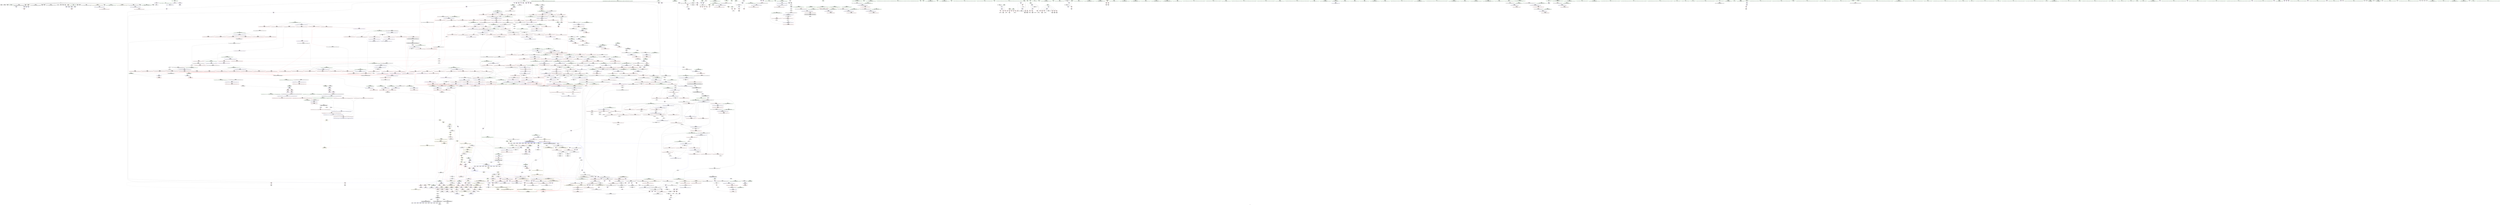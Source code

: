 digraph "SVFG" {
	label="SVFG";

	Node0x55e0a771fa00 [shape=record,color=grey,label="{NodeID: 0\nNullPtr}"];
	Node0x55e0a771fa00 -> Node0x55e0a779efc0[style=solid];
	Node0x55e0a771fa00 -> Node0x55e0a779f0c0[style=solid];
	Node0x55e0a771fa00 -> Node0x55e0a779f190[style=solid];
	Node0x55e0a771fa00 -> Node0x55e0a779f260[style=solid];
	Node0x55e0a771fa00 -> Node0x55e0a779f330[style=solid];
	Node0x55e0a771fa00 -> Node0x55e0a779f400[style=solid];
	Node0x55e0a771fa00 -> Node0x55e0a779f4d0[style=solid];
	Node0x55e0a771fa00 -> Node0x55e0a779f5a0[style=solid];
	Node0x55e0a771fa00 -> Node0x55e0a779f670[style=solid];
	Node0x55e0a771fa00 -> Node0x55e0a779f740[style=solid];
	Node0x55e0a771fa00 -> Node0x55e0a779f810[style=solid];
	Node0x55e0a771fa00 -> Node0x55e0a779f8e0[style=solid];
	Node0x55e0a771fa00 -> Node0x55e0a779f9b0[style=solid];
	Node0x55e0a771fa00 -> Node0x55e0a779fa80[style=solid];
	Node0x55e0a771fa00 -> Node0x55e0a779fb50[style=solid];
	Node0x55e0a771fa00 -> Node0x55e0a779fc20[style=solid];
	Node0x55e0a771fa00 -> Node0x55e0a779fcf0[style=solid];
	Node0x55e0a771fa00 -> Node0x55e0a779fdc0[style=solid];
	Node0x55e0a771fa00 -> Node0x55e0a779fe90[style=solid];
	Node0x55e0a771fa00 -> Node0x55e0a779ff60[style=solid];
	Node0x55e0a771fa00 -> Node0x55e0a77a7d40[style=solid];
	Node0x55e0a77a4770 [shape=record,color=red,label="{NodeID: 775\n1511\<--1508\n\<--__t.addr\n_ZSt4moveIRiEONSt16remove_referenceIT_E4typeEOS2_\n}"];
	Node0x55e0a77a4770 -> Node0x55e0a77a39a0[style=solid];
	Node0x55e0a77bd040 [shape=record,color=grey,label="{NodeID: 1550\n1771 = Binary(1769, 1770, )\n}"];
	Node0x55e0a77bd040 -> Node0x55e0a77bd940[style=solid];
	Node0x55e0a779b1f0 [shape=record,color=purple,label="{NodeID: 443\n1822\<--952\noffset_1\<--\n}"];
	Node0x55e0a779b1f0 -> Node0x55e0a77a70e0[style=solid];
	Node0x55e0a78fe350 [shape=record,color=black,label="{NodeID: 2325\n469 = PHI(535, )\n|{<s0>37}}"];
	Node0x55e0a78fe350:s0 -> Node0x55e0a79059a0[style=solid,color=red];
	Node0x55e0a778f1c0 [shape=record,color=green,label="{NodeID: 111\n620\<--621\n_ZSt22__final_insertion_sortIPSt4pairIiiEN9__gnu_cxx5__ops15_Iter_less_iterEEvT_S6_T0_\<--_ZSt22__final_insertion_sortIPSt4pairIiiEN9__gnu_cxx5__ops15_Iter_less_iterEEvT_S6_T0__field_insensitive\n}"];
	Node0x55e0a77aa200 [shape=record,color=blue,label="{NodeID: 886\n510\<--507\n__last.addr\<--__last\n_ZSt4sortIPSt4pairIiiEEvT_S3_\n}"];
	Node0x55e0a77aa200 -> Node0x55e0a77b19a0[style=dashed];
	Node0x55e0a77b0ca0 [shape=record,color=red,label="{NodeID: 554\n332\<--331\n\<--arrayidx81\nmain\n}"];
	Node0x55e0a77b0ca0 -> Node0x55e0a77c0f40[style=solid];
	Node0x55e0a7907fc0 [shape=record,color=black,label="{NodeID: 2436\n1380 = PHI(814, )\n1st arg _ZSt21__unguarded_partitionIPSt4pairIiiEN9__gnu_cxx5__ops15_Iter_less_iterEET_S6_S6_S6_T0_ }"];
	Node0x55e0a7907fc0 -> Node0x55e0a77ce340[style=solid];
	Node0x55e0a77938d0 [shape=record,color=green,label="{NodeID: 222\n1440\<--1441\n_ZSt4swapIiiENSt9enable_ifIXsr6__and_ISt14__is_swappableIT_ES1_IT0_EEE5valueEvE4typeERSt4pairIS2_S4_ESA_\<--_ZSt4swapIiiENSt9enable_ifIXsr6__and_ISt14__is_swappableIT_ES1_IT0_EEE5valueEvE4typeERSt4pairIS2_S4_ESA__field_insensitive\n}"];
	Node0x55e0a77cf520 [shape=record,color=blue, style = dotted,label="{NodeID: 997\n1851\<--1853\noffset_1\<--dummyVal\n_ZSt16__insertion_sortIPSt4pairIiiEN9__gnu_cxx5__ops15_Iter_less_iterEEvT_S6_T0_\n|{|<s1>117}}"];
	Node0x55e0a77cf520 -> Node0x55e0a78659f0[style=dashed];
	Node0x55e0a77cf520:s1 -> Node0x55e0a7868c00[style=dashed,color=red];
	Node0x55e0a77b66d0 [shape=record,color=red,label="{NodeID: 665\n1043\<--1042\n\<--\n_ZSt10__pop_heapIPSt4pairIiiEN9__gnu_cxx5__ops15_Iter_less_iterEEvT_S6_S6_RT0_\n|{<s0>74}}"];
	Node0x55e0a77b66d0:s0 -> Node0x55e0a79062e0[style=solid,color=red];
	Node0x55e0a77a1850 [shape=record,color=black,label="{NodeID: 333\n604\<--602\nsub.ptr.lhs.cast\<--\n_ZSt6__sortIPSt4pairIiiEN9__gnu_cxx5__ops15_Iter_less_iterEEvT_S6_T0_\n}"];
	Node0x55e0a77a1850 -> Node0x55e0a77bc2c0[style=solid];
	Node0x55e0a778b4e0 [shape=record,color=green,label="{NodeID: 1\n7\<--1\n__dso_handle\<--dummyObj\nGlob }"];
	Node0x55e0a77a4840 [shape=record,color=red,label="{NodeID: 776\n1537\<--1521\n\<--__first.addr\n_ZSt16__insertion_sortIPSt4pairIiiEN9__gnu_cxx5__ops15_Iter_less_iterEEvT_S6_T0_\n}"];
	Node0x55e0a77a4840 -> Node0x55e0a77c10c0[style=solid];
	Node0x55e0a77bd1c0 [shape=record,color=grey,label="{NodeID: 1551\n1108 = Binary(1107, 889, )\n}"];
	Node0x55e0a779b2c0 [shape=record,color=purple,label="{NodeID: 444\n1824\<--960\noffset_0\<--\n}"];
	Node0x55e0a779b2c0 -> Node0x55e0a77cbc40[style=solid];
	Node0x55e0a78fe4f0 [shape=record,color=black,label="{NodeID: 2326\n473 = PHI(542, )\n|{<s0>37}}"];
	Node0x55e0a78fe4f0:s0 -> Node0x55e0a7905ab0[style=solid,color=red];
	Node0x55e0a778f2c0 [shape=record,color=green,label="{NodeID: 112\n625\<--626\nretval\<--retval_field_insensitive\n_ZN9__gnu_cxx5__ops16__iter_less_iterEv\n}"];
	Node0x55e0a77aa2d0 [shape=record,color=blue,label="{NodeID: 887\n537\<--536\n__t.addr\<--__t\n_ZSt7forwardIRiEOT_RNSt16remove_referenceIS1_E4typeE\n}"];
	Node0x55e0a77aa2d0 -> Node0x55e0a77b1a70[style=dashed];
	Node0x55e0a77b0d70 [shape=record,color=red,label="{NodeID: 555\n359\<--358\n\<--arrayidx96\nmain\n}"];
	Node0x55e0a79080d0 [shape=record,color=black,label="{NodeID: 2437\n1381 = PHI(815, )\n2nd arg _ZSt21__unguarded_partitionIPSt4pairIiiEN9__gnu_cxx5__ops15_Iter_less_iterEET_S6_S6_S6_T0_ }"];
	Node0x55e0a79080d0 -> Node0x55e0a77ce410[style=solid];
	Node0x55e0a77939d0 [shape=record,color=green,label="{NodeID: 223\n1446\<--1447\n__x.addr\<--__x.addr_field_insensitive\n_ZSt4swapIiiENSt9enable_ifIXsr6__and_ISt14__is_swappableIT_ES1_IT0_EEE5valueEvE4typeERSt4pairIS2_S4_ESA_\n}"];
	Node0x55e0a77939d0 -> Node0x55e0a77bb670[style=solid];
	Node0x55e0a77939d0 -> Node0x55e0a77ce9c0[style=solid];
	Node0x55e0a77cf5f0 [shape=record,color=blue,label="{NodeID: 998\n1525\<--1580\n__i\<--incdec.ptr\n_ZSt16__insertion_sortIPSt4pairIiiEN9__gnu_cxx5__ops15_Iter_less_iterEEvT_S6_T0_\n}"];
	Node0x55e0a77cf5f0 -> Node0x55e0a77a4df0[style=dashed];
	Node0x55e0a77cf5f0 -> Node0x55e0a77a4ec0[style=dashed];
	Node0x55e0a77cf5f0 -> Node0x55e0a77a4f90[style=dashed];
	Node0x55e0a77cf5f0 -> Node0x55e0a77a5060[style=dashed];
	Node0x55e0a77cf5f0 -> Node0x55e0a77a5130[style=dashed];
	Node0x55e0a77cf5f0 -> Node0x55e0a77a5200[style=dashed];
	Node0x55e0a77cf5f0 -> Node0x55e0a77a52d0[style=dashed];
	Node0x55e0a77cf5f0 -> Node0x55e0a77cf5f0[style=dashed];
	Node0x55e0a77cf5f0 -> Node0x55e0a78627f0[style=dashed];
	Node0x55e0a77b67a0 [shape=record,color=red,label="{NodeID: 666\n1051\<--1048\n\<--__t.addr\n_ZSt4moveIRSt4pairIiiEEONSt16remove_referenceIT_E4typeEOS4_\n}"];
	Node0x55e0a77b67a0 -> Node0x55e0a77a3180[style=solid];
	Node0x55e0a77a1920 [shape=record,color=black,label="{NodeID: 334\n605\<--603\nsub.ptr.rhs.cast\<--\n_ZSt6__sortIPSt4pairIiiEN9__gnu_cxx5__ops15_Iter_less_iterEEvT_S6_T0_\n}"];
	Node0x55e0a77a1920 -> Node0x55e0a77bc2c0[style=solid];
	Node0x55e0a778b570 [shape=record,color=green,label="{NodeID: 2\n17\<--1\n.str\<--dummyObj\nGlob }"];
	Node0x55e0a77a4910 [shape=record,color=red,label="{NodeID: 777\n1542\<--1521\n\<--__first.addr\n_ZSt16__insertion_sortIPSt4pairIiiEN9__gnu_cxx5__ops15_Iter_less_iterEEvT_S6_T0_\n}"];
	Node0x55e0a77a4910 -> Node0x55e0a77acba0[style=solid];
	Node0x55e0a77bd340 [shape=record,color=grey,label="{NodeID: 1552\n376 = Binary(375, 156, )\n}"];
	Node0x55e0a77bd340 -> Node0x55e0a77a95d0[style=solid];
	Node0x55e0a779b390 [shape=record,color=purple,label="{NodeID: 445\n1827\<--960\noffset_1\<--\n}"];
	Node0x55e0a779b390 -> Node0x55e0a77cbd10[style=solid];
	Node0x55e0a78fe630 [shape=record,color=black,label="{NodeID: 2327\n494 = PHI(542, )\n}"];
	Node0x55e0a78fe630 -> Node0x55e0a77b1730[style=solid];
	Node0x55e0a778f390 [shape=record,color=green,label="{NodeID: 113\n632\<--633\n__comp\<--__comp_field_insensitive\n_ZSt16__introsort_loopIPSt4pairIiiElN9__gnu_cxx5__ops15_Iter_less_iterEEvT_S6_T0_T1_\n}"];
	Node0x55e0a77aa3a0 [shape=record,color=blue,label="{NodeID: 888\n544\<--543\n__t.addr\<--__t\n_ZSt7forwardIiEOT_RNSt16remove_referenceIS0_E4typeE\n}"];
	Node0x55e0a77aa3a0 -> Node0x55e0a77b1b40[style=dashed];
	Node0x55e0a77b0e40 [shape=record,color=red,label="{NodeID: 556\n423\<--410\n\<--__lhs.addr\n_ZStplIcSt11char_traitsIcESaIcEENSt7__cxx1112basic_stringIT_T0_T1_EERKS8_PKS5_\n}"];
	Node0x55e0a79081e0 [shape=record,color=black,label="{NodeID: 2438\n821 = PHI(764, )\n0th arg _ZSt13__heap_selectIPSt4pairIiiEN9__gnu_cxx5__ops15_Iter_less_iterEEvT_S6_S6_T0_ }"];
	Node0x55e0a79081e0 -> Node0x55e0a77ab650[style=solid];
	Node0x55e0a7793aa0 [shape=record,color=green,label="{NodeID: 224\n1448\<--1449\n__y.addr\<--__y.addr_field_insensitive\n_ZSt4swapIiiENSt9enable_ifIXsr6__and_ISt14__is_swappableIT_ES1_IT0_EEE5valueEvE4typeERSt4pairIS2_S4_ESA_\n}"];
	Node0x55e0a7793aa0 -> Node0x55e0a77bb740[style=solid];
	Node0x55e0a7793aa0 -> Node0x55e0a77cea90[style=solid];
	Node0x55e0a77cf6c0 [shape=record,color=blue,label="{NodeID: 999\n1589\<--1585\n__first.addr\<--__first\n_ZSt26__unguarded_insertion_sortIPSt4pairIiiEN9__gnu_cxx5__ops15_Iter_less_iterEEvT_S6_T0_\n}"];
	Node0x55e0a77cf6c0 -> Node0x55e0a77a53a0[style=dashed];
	Node0x55e0a77b6870 [shape=record,color=red,label="{NodeID: 667\n1103\<--1067\n\<--__first.addr\n_ZSt13__adjust_heapIPSt4pairIiiElS1_N9__gnu_cxx5__ops15_Iter_less_iterEEvT_T0_S7_T1_T2_\n}"];
	Node0x55e0a77b6870 -> Node0x55e0a77adb10[style=solid];
	Node0x55e0a77a19f0 [shape=record,color=black,label="{NodeID: 335\n654\<--652\nsub.ptr.lhs.cast\<--\n_ZSt16__introsort_loopIPSt4pairIiiElN9__gnu_cxx5__ops15_Iter_less_iterEEvT_S6_T0_T1_\n}"];
	Node0x55e0a77a19f0 -> Node0x55e0a77bbb40[style=solid];
	Node0x55e0a778bc30 [shape=record,color=green,label="{NodeID: 3\n19\<--1\n.str.1\<--dummyObj\nGlob }"];
	Node0x55e0a77a49e0 [shape=record,color=red,label="{NodeID: 778\n1551\<--1521\n\<--__first.addr\n_ZSt16__insertion_sortIPSt4pairIiiEN9__gnu_cxx5__ops15_Iter_less_iterEEvT_S6_T0_\n|{<s0>112}}"];
	Node0x55e0a77a49e0:s0 -> Node0x55e0a7904b80[style=solid,color=red];
	Node0x55e0a77bd4c0 [shape=record,color=grey,label="{NodeID: 1553\n364 = Binary(363, 156, )\n}"];
	Node0x55e0a77bd4c0 -> Node0x55e0a77a9500[style=solid];
	Node0x55e0a779b460 [shape=record,color=purple,label="{NodeID: 446\n1825\<--961\noffset_0\<--\n}"];
	Node0x55e0a779b460 -> Node0x55e0a77a71b0[style=solid];
	Node0x55e0a78fe770 [shape=record,color=black,label="{NodeID: 2328\n500 = PHI(542, )\n}"];
	Node0x55e0a78fe770 -> Node0x55e0a77b1800[style=solid];
	Node0x55e0a778f460 [shape=record,color=green,label="{NodeID: 114\n634\<--635\n__first.addr\<--__first.addr_field_insensitive\n_ZSt16__introsort_loopIPSt4pairIiiElN9__gnu_cxx5__ops15_Iter_less_iterEEvT_S6_T0_T1_\n}"];
	Node0x55e0a778f460 -> Node0x55e0a77b26a0[style=solid];
	Node0x55e0a778f460 -> Node0x55e0a77b2770[style=solid];
	Node0x55e0a778f460 -> Node0x55e0a77b2840[style=solid];
	Node0x55e0a778f460 -> Node0x55e0a77aaa20[style=solid];
	Node0x55e0a77aa470 [shape=record,color=blue,label="{NodeID: 889\n553\<--550\nthis.addr\<--this\n_ZNSt4pairIiiEC2IRiiLb1EEEOT_OT0_\n}"];
	Node0x55e0a77aa470 -> Node0x55e0a77b1c10[style=dashed];
	Node0x55e0a77b0f10 [shape=record,color=red,label="{NodeID: 557\n427\<--412\n\<--__rhs.addr\n_ZStplIcSt11char_traitsIcESaIcEENSt7__cxx1112basic_stringIT_T0_T1_EERKS8_PKS5_\n}"];
	Node0x55e0a79082f0 [shape=record,color=black,label="{NodeID: 2439\n822 = PHI(765, )\n1st arg _ZSt13__heap_selectIPSt4pairIiiEN9__gnu_cxx5__ops15_Iter_less_iterEEvT_S6_S6_T0_ }"];
	Node0x55e0a79082f0 -> Node0x55e0a77ab720[style=solid];
	Node0x55e0a7793b70 [shape=record,color=green,label="{NodeID: 225\n1455\<--1456\n_ZNSt4pairIiiE4swapERS0_\<--_ZNSt4pairIiiE4swapERS0__field_insensitive\n}"];
	Node0x55e0a77cf790 [shape=record,color=blue,label="{NodeID: 1000\n1591\<--1586\n__last.addr\<--__last\n_ZSt26__unguarded_insertion_sortIPSt4pairIiiEN9__gnu_cxx5__ops15_Iter_less_iterEEvT_S6_T0_\n}"];
	Node0x55e0a77cf790 -> Node0x55e0a77a5470[style=dashed];
	Node0x55e0a7869780 [shape=record,color=yellow,style=double,label="{NodeID: 1775\n4V_1 = ENCHI(MR_4V_0)\npts\{10 \}\nFun[_ZSt22__copy_move_backward_aILb1EPSt4pairIiiES2_ET1_T0_S4_S3_]|{<s0>136}}"];
	Node0x55e0a7869780:s0 -> Node0x55e0a7762580[style=dashed,color=red];
	Node0x55e0a77b6940 [shape=record,color=red,label="{NodeID: 668\n1106\<--1067\n\<--__first.addr\n_ZSt13__adjust_heapIPSt4pairIiiElS1_N9__gnu_cxx5__ops15_Iter_less_iterEEvT_T0_S7_T1_T2_\n}"];
	Node0x55e0a77b6940 -> Node0x55e0a77adbe0[style=solid];
	Node0x55e0a77a1ac0 [shape=record,color=black,label="{NodeID: 336\n655\<--653\nsub.ptr.rhs.cast\<--\n_ZSt16__introsort_loopIPSt4pairIiiElN9__gnu_cxx5__ops15_Iter_less_iterEEvT_S6_T0_T1_\n}"];
	Node0x55e0a77a1ac0 -> Node0x55e0a77bbb40[style=solid];
	Node0x55e0a778bcc0 [shape=record,color=green,label="{NodeID: 4\n21\<--1\n.str.2\<--dummyObj\nGlob }"];
	Node0x55e0a77a4ab0 [shape=record,color=red,label="{NodeID: 779\n1559\<--1521\n\<--__first.addr\n_ZSt16__insertion_sortIPSt4pairIiiEN9__gnu_cxx5__ops15_Iter_less_iterEEvT_S6_T0_\n|{<s0>115}}"];
	Node0x55e0a77a4ab0:s0 -> Node0x55e0a7909990[style=solid,color=red];
	Node0x55e0a77bd640 [shape=record,color=grey,label="{NodeID: 1554\n1100 = Binary(1099, 889, )\n}"];
	Node0x55e0a77bd640 -> Node0x55e0a77bd7c0[style=solid];
	Node0x55e0a779b530 [shape=record,color=purple,label="{NodeID: 447\n1828\<--961\noffset_1\<--\n}"];
	Node0x55e0a779b530 -> Node0x55e0a77a7280[style=solid];
	Node0x55e0a78fe8b0 [shape=record,color=black,label="{NodeID: 2329\n566 = PHI(535, )\n}"];
	Node0x55e0a78fe8b0 -> Node0x55e0a77b1e80[style=solid];
	Node0x55e0a7793fe0 [shape=record,color=green,label="{NodeID: 115\n636\<--637\n__last.addr\<--__last.addr_field_insensitive\n_ZSt16__introsort_loopIPSt4pairIiiElN9__gnu_cxx5__ops15_Iter_less_iterEEvT_S6_T0_T1_\n}"];
	Node0x55e0a7793fe0 -> Node0x55e0a77b2910[style=solid];
	Node0x55e0a7793fe0 -> Node0x55e0a77b29e0[style=solid];
	Node0x55e0a7793fe0 -> Node0x55e0a77b2ab0[style=solid];
	Node0x55e0a7793fe0 -> Node0x55e0a77b2b80[style=solid];
	Node0x55e0a7793fe0 -> Node0x55e0a77b2c50[style=solid];
	Node0x55e0a7793fe0 -> Node0x55e0a77aaaf0[style=solid];
	Node0x55e0a7793fe0 -> Node0x55e0a77aae30[style=solid];
	Node0x55e0a77aa540 [shape=record,color=blue,label="{NodeID: 890\n555\<--551\n__x.addr\<--__x\n_ZNSt4pairIiiEC2IRiiLb1EEEOT_OT0_\n}"];
	Node0x55e0a77aa540 -> Node0x55e0a77b1ce0[style=dashed];
	Node0x55e0a77b0fe0 [shape=record,color=red,label="{NodeID: 558\n433\<--414\nnrvo.val\<--nrvo\n_ZStplIcSt11char_traitsIcESaIcEENSt7__cxx1112basic_stringIT_T0_T1_EERKS8_PKS5_\n}"];
	Node0x55e0a7908400 [shape=record,color=black,label="{NodeID: 2440\n823 = PHI(766, )\n2nd arg _ZSt13__heap_selectIPSt4pairIiiEN9__gnu_cxx5__ops15_Iter_less_iterEEvT_S6_S6_T0_ }"];
	Node0x55e0a7908400 -> Node0x55e0a77ab7f0[style=solid];
	Node0x55e0a7793c70 [shape=record,color=green,label="{NodeID: 226\n1461\<--1462\nthis.addr\<--this.addr_field_insensitive\n_ZNSt4pairIiiE4swapERS0_\n}"];
	Node0x55e0a7793c70 -> Node0x55e0a77bb810[style=solid];
	Node0x55e0a7793c70 -> Node0x55e0a77ceb60[style=solid];
	Node0x55e0a77cf860 [shape=record,color=blue,label="{NodeID: 1001\n1593\<--1603\n__i\<--\n_ZSt26__unguarded_insertion_sortIPSt4pairIiiEN9__gnu_cxx5__ops15_Iter_less_iterEEvT_S6_T0_\n}"];
	Node0x55e0a77cf860 -> Node0x55e0a7860ef0[style=dashed];
	Node0x55e0a77b6a10 [shape=record,color=red,label="{NodeID: 669\n1116\<--1067\n\<--__first.addr\n_ZSt13__adjust_heapIPSt4pairIiiElS1_N9__gnu_cxx5__ops15_Iter_less_iterEEvT_T0_S7_T1_T2_\n}"];
	Node0x55e0a77b6a10 -> Node0x55e0a77adcb0[style=solid];
	Node0x55e0a77a1b90 [shape=record,color=black,label="{NodeID: 337\n699\<--696\ncast\<--\n_ZSt4__lgl\n}"];
	Node0x55e0a778bd50 [shape=record,color=green,label="{NodeID: 5\n23\<--1\nstdin\<--dummyObj\nGlob }"];
	Node0x55e0a78723e0 [shape=record,color=yellow,style=double,label="{NodeID: 1887\n379V_1 = ENCHI(MR_379V_0)\npts\{9160000 9160001 10120000 10120001 10640000 10640001 11960000 11960001 15280000 15280001 16500000 16500001 \}\nFun[_ZNSt20__copy_move_backwardILb1ELb0ESt26random_access_iterator_tagE13__copy_move_bIPSt4pairIiiES5_EET0_T_S7_S6_]|{<s0>138}}"];
	Node0x55e0a78723e0:s0 -> Node0x55e0a7868c00[style=dashed,color=red];
	Node0x55e0a77a4b80 [shape=record,color=red,label="{NodeID: 780\n1567\<--1521\n\<--__first.addr\n_ZSt16__insertion_sortIPSt4pairIiiEN9__gnu_cxx5__ops15_Iter_less_iterEEvT_S6_T0_\n|{<s0>117}}"];
	Node0x55e0a77a4b80:s0 -> Node0x55e0a7903370[style=solid,color=red];
	Node0x55e0a77bd7c0 [shape=record,color=grey,label="{NodeID: 1555\n1101 = Binary(613, 1100, )\n}"];
	Node0x55e0a77bd7c0 -> Node0x55e0a77ccd50[style=solid];
	Node0x55e0a779b600 [shape=record,color=purple,label="{NodeID: 448\n1830\<--1023\noffset_0\<--\n}"];
	Node0x55e0a779b600 -> Node0x55e0a77cc460[style=solid];
	Node0x55e0a78fe9f0 [shape=record,color=black,label="{NodeID: 2330\n571 = PHI(542, )\n}"];
	Node0x55e0a78fe9f0 -> Node0x55e0a77b1f50[style=solid];
	Node0x55e0a77940b0 [shape=record,color=green,label="{NodeID: 116\n638\<--639\n__depth_limit.addr\<--__depth_limit.addr_field_insensitive\n_ZSt16__introsort_loopIPSt4pairIiiElN9__gnu_cxx5__ops15_Iter_less_iterEEvT_S6_T0_T1_\n}"];
	Node0x55e0a77940b0 -> Node0x55e0a77b2d20[style=solid];
	Node0x55e0a77940b0 -> Node0x55e0a77b2df0[style=solid];
	Node0x55e0a77940b0 -> Node0x55e0a77b2ec0[style=solid];
	Node0x55e0a77940b0 -> Node0x55e0a77aabc0[style=solid];
	Node0x55e0a77940b0 -> Node0x55e0a77aac90[style=solid];
	Node0x55e0a77aa610 [shape=record,color=blue,label="{NodeID: 891\n557\<--552\n__y.addr\<--__y\n_ZNSt4pairIiiEC2IRiiLb1EEEOT_OT0_\n}"];
	Node0x55e0a77aa610 -> Node0x55e0a77b1db0[style=dashed];
	Node0x55e0a77b10b0 [shape=record,color=red,label="{NodeID: 559\n445\<--416\nexn\<--exn.slot\n_ZStplIcSt11char_traitsIcESaIcEENSt7__cxx1112basic_stringIT_T0_T1_EERKS8_PKS5_\n}"];
	Node0x55e0a7908510 [shape=record,color=black,label="{NodeID: 2441\n1174 = PHI(1065, )\n0th arg _ZSt4moveIRN9__gnu_cxx5__ops15_Iter_less_iterEEONSt16remove_referenceIT_E4typeEOS5_ }"];
	Node0x55e0a7908510 -> Node0x55e0a77cd300[style=solid];
	Node0x55e0a7793d40 [shape=record,color=green,label="{NodeID: 227\n1463\<--1464\n__p.addr\<--__p.addr_field_insensitive\n_ZNSt4pairIiiE4swapERS0_\n}"];
	Node0x55e0a7793d40 -> Node0x55e0a77bb8e0[style=solid];
	Node0x55e0a7793d40 -> Node0x55e0a77bb9b0[style=solid];
	Node0x55e0a7793d40 -> Node0x55e0a77cec30[style=solid];
	Node0x55e0a77cf930 [shape=record,color=blue,label="{NodeID: 1002\n1593\<--1615\n__i\<--incdec.ptr\n_ZSt26__unguarded_insertion_sortIPSt4pairIiiEN9__gnu_cxx5__ops15_Iter_less_iterEEvT_S6_T0_\n}"];
	Node0x55e0a77cf930 -> Node0x55e0a7860ef0[style=dashed];
	Node0x55e0a77b6ae0 [shape=record,color=red,label="{NodeID: 670\n1120\<--1067\n\<--__first.addr\n_ZSt13__adjust_heapIPSt4pairIiiElS1_N9__gnu_cxx5__ops15_Iter_less_iterEEvT_T0_S7_T1_T2_\n}"];
	Node0x55e0a77b6ae0 -> Node0x55e0a77add80[style=solid];
	Node0x55e0a77a1c60 [shape=record,color=black,label="{NodeID: 338\n700\<--696\nconv\<--\n_ZSt4__lgl\n}"];
	Node0x55e0a77a1c60 -> Node0x55e0a77ed260[style=solid];
	Node0x55e0a778bde0 [shape=record,color=green,label="{NodeID: 6\n24\<--1\n.str.3\<--dummyObj\nGlob }"];
	Node0x55e0a77a4c50 [shape=record,color=red,label="{NodeID: 781\n1538\<--1523\n\<--__last.addr\n_ZSt16__insertion_sortIPSt4pairIiiEN9__gnu_cxx5__ops15_Iter_less_iterEEvT_S6_T0_\n}"];
	Node0x55e0a77a4c50 -> Node0x55e0a77c10c0[style=solid];
	Node0x55e0a77bd940 [shape=record,color=grey,label="{NodeID: 1556\n1772 = Binary(1771, 608, )\n}"];
	Node0x55e0a77bd940 -> Node0x55e0a77d0be0[style=solid];
	Node0x55e0a779b6d0 [shape=record,color=purple,label="{NodeID: 449\n1833\<--1023\noffset_1\<--\n}"];
	Node0x55e0a779b6d0 -> Node0x55e0a77cc530[style=solid];
	Node0x55e0a78feb30 [shape=record,color=black,label="{NodeID: 2331\n609 = PHI(690, )\n}"];
	Node0x55e0a78feb30 -> Node0x55e0a77bc140[style=solid];
	Node0x55e0a7794180 [shape=record,color=green,label="{NodeID: 117\n640\<--641\nagg.tmp\<--agg.tmp_field_insensitive\n_ZSt16__introsort_loopIPSt4pairIiiElN9__gnu_cxx5__ops15_Iter_less_iterEEvT_S6_T0_T1_\n}"];
	Node0x55e0a77aa6e0 [shape=record,color=blue,label="{NodeID: 892\n564\<--567\nfirst\<--\n_ZNSt4pairIiiEC2IRiiLb1EEEOT_OT0_\n|{<s0>37}}"];
	Node0x55e0a77aa6e0:s0 -> Node0x55e0a788c670[style=dashed,color=blue];
	Node0x55e0a77b1180 [shape=record,color=red,label="{NodeID: 560\n446\<--418\nsel\<--ehselector.slot\n_ZStplIcSt11char_traitsIcESaIcEENSt7__cxx1112basic_stringIT_T0_T1_EERKS8_PKS5_\n}"];
	Node0x55e0a7908620 [shape=record,color=black,label="{NodeID: 2442\n1644 = PHI(1570, 1610, )\n0th arg _ZSt25__unguarded_linear_insertIPSt4pairIiiEN9__gnu_cxx5__ops14_Val_less_iterEEvT_T0_ }"];
	Node0x55e0a7908620 -> Node0x55e0a77cfc70[style=solid];
	Node0x55e0a7793e10 [shape=record,color=green,label="{NodeID: 228\n1472\<--1473\n_ZSt4swapIiENSt9enable_ifIXsr6__and_ISt6__not_ISt15__is_tuple_likeIT_EESt21is_move_constructibleIS3_ESt18is_move_assignableIS3_EEE5valueEvE4typeERS3_SC_\<--_ZSt4swapIiENSt9enable_ifIXsr6__and_ISt6__not_ISt15__is_tuple_likeIT_EESt21is_move_constructibleIS3_ESt18is_move_assignableIS3_EEE5valueEvE4typeERS3_SC__field_insensitive\n}"];
	Node0x55e0a77cfa00 [shape=record,color=blue,label="{NodeID: 1003\n1623\<--1620\n__first.addr\<--__first\n_ZSt13move_backwardIPSt4pairIiiES2_ET0_T_S4_S3_\n}"];
	Node0x55e0a77cfa00 -> Node0x55e0a77a57b0[style=dashed];
	Node0x55e0a77b6bb0 [shape=record,color=red,label="{NodeID: 671\n1141\<--1067\n\<--__first.addr\n_ZSt13__adjust_heapIPSt4pairIiiElS1_N9__gnu_cxx5__ops15_Iter_less_iterEEvT_T0_S7_T1_T2_\n}"];
	Node0x55e0a77b6bb0 -> Node0x55e0a77ade50[style=solid];
	Node0x55e0a77a1d30 [shape=record,color=black,label="{NodeID: 339\n690\<--701\n_ZSt4__lgl_ret\<--sub\n_ZSt4__lgl\n|{<s0>44}}"];
	Node0x55e0a77a1d30:s0 -> Node0x55e0a78feb30[style=solid,color=blue];
	Node0x55e0a778be70 [shape=record,color=green,label="{NodeID: 7\n26\<--1\n.str.4\<--dummyObj\nGlob }"];
	Node0x55e0a77a4d20 [shape=record,color=red,label="{NodeID: 782\n1547\<--1523\n\<--__last.addr\n_ZSt16__insertion_sortIPSt4pairIiiEN9__gnu_cxx5__ops15_Iter_less_iterEEvT_S6_T0_\n}"];
	Node0x55e0a77a4d20 -> Node0x55e0a77c0640[style=solid];
	Node0x55e0a77bdac0 [shape=record,color=grey,label="{NodeID: 1557\n1133 = Binary(1132, 613, )\n}"];
	Node0x55e0a77bdac0 -> Node0x55e0a77bdc40[style=solid];
	Node0x55e0a779b7a0 [shape=record,color=purple,label="{NodeID: 450\n1831\<--1024\noffset_0\<--\n}"];
	Node0x55e0a779b7a0 -> Node0x55e0a77a7350[style=solid];
	Node0x55e0a78fec70 [shape=record,color=black,label="{NodeID: 2332\n678 = PHI(776, )\n}"];
	Node0x55e0a78fec70 -> Node0x55e0a77aad60[style=solid];
	Node0x55e0a7794250 [shape=record,color=green,label="{NodeID: 118\n642\<--643\n__cut\<--__cut_field_insensitive\n_ZSt16__introsort_loopIPSt4pairIiiElN9__gnu_cxx5__ops15_Iter_less_iterEEvT_S6_T0_T1_\n}"];
	Node0x55e0a7794250 -> Node0x55e0a77b2f90[style=solid];
	Node0x55e0a7794250 -> Node0x55e0a77b3060[style=solid];
	Node0x55e0a7794250 -> Node0x55e0a77aad60[style=solid];
	Node0x55e0a77aa7b0 [shape=record,color=blue,label="{NodeID: 893\n569\<--572\nsecond\<--\n_ZNSt4pairIiiEC2IRiiLb1EEEOT_OT0_\n|{<s0>37}}"];
	Node0x55e0a77aa7b0:s0 -> Node0x55e0a788c670[style=dashed,color=blue];
	Node0x55e0a784f6f0 [shape=record,color=black,label="{NodeID: 1668\nMR_4V_2 = PHI(MR_4V_5, MR_4V_1, )\npts\{10 \}\n}"];
	Node0x55e0a784f6f0 -> Node0x55e0a7765780[style=dashed];
	Node0x55e0a77b1250 [shape=record,color=red,label="{NodeID: 561\n468\<--462\n\<--__x.addr\n_ZSt9make_pairIRiiESt4pairINSt17__decay_and_stripIT_E6__typeENS2_IT0_E6__typeEEOS3_OS6_\n|{<s0>35}}"];
	Node0x55e0a77b1250:s0 -> Node0x55e0a7909cc0[style=solid,color=red];
	Node0x55e0a79087d0 [shape=record,color=black,label="{NodeID: 2443\n1753 = PHI(1738, )\n0th arg _ZNSt20__copy_move_backwardILb1ELb0ESt26random_access_iterator_tagE13__copy_move_bIPSt4pairIiiES5_EET0_T_S7_S6_ }"];
	Node0x55e0a79087d0 -> Node0x55e0a77d0970[style=solid];
	Node0x55e0a7793f10 [shape=record,color=green,label="{NodeID: 229\n1482\<--1483\n__a.addr\<--__a.addr_field_insensitive\n_ZSt4swapIiENSt9enable_ifIXsr6__and_ISt6__not_ISt15__is_tuple_likeIT_EESt21is_move_constructibleIS3_ESt18is_move_assignableIS3_EEE5valueEvE4typeERS3_SC_\n}"];
	Node0x55e0a7793f10 -> Node0x55e0a77a41c0[style=solid];
	Node0x55e0a7793f10 -> Node0x55e0a77a4290[style=solid];
	Node0x55e0a7793f10 -> Node0x55e0a77ced00[style=solid];
	Node0x55e0a77cfad0 [shape=record,color=blue,label="{NodeID: 1004\n1625\<--1621\n__last.addr\<--__last\n_ZSt13move_backwardIPSt4pairIiiES2_ET0_T_S4_S3_\n}"];
	Node0x55e0a77cfad0 -> Node0x55e0a77a5880[style=dashed];
	Node0x55e0a77b6c80 [shape=record,color=red,label="{NodeID: 672\n1146\<--1067\n\<--__first.addr\n_ZSt13__adjust_heapIPSt4pairIiiElS1_N9__gnu_cxx5__ops15_Iter_less_iterEEvT_T0_S7_T1_T2_\n}"];
	Node0x55e0a77b6c80 -> Node0x55e0a77adf20[style=solid];
	Node0x55e0a77a1e00 [shape=record,color=black,label="{NodeID: 340\n723\<--721\nsub.ptr.lhs.cast\<--\n_ZSt22__final_insertion_sortIPSt4pairIiiEN9__gnu_cxx5__ops15_Iter_less_iterEEvT_S6_T0_\n}"];
	Node0x55e0a77a1e00 -> Node0x55e0a77edce0[style=solid];
	Node0x55e0a778bf00 [shape=record,color=green,label="{NodeID: 8\n28\<--1\nstdout\<--dummyObj\nGlob }"];
	Node0x55e0a77a4df0 [shape=record,color=red,label="{NodeID: 783\n1546\<--1525\n\<--__i\n_ZSt16__insertion_sortIPSt4pairIiiEN9__gnu_cxx5__ops15_Iter_less_iterEEvT_S6_T0_\n}"];
	Node0x55e0a77a4df0 -> Node0x55e0a77c0640[style=solid];
	Node0x55e0a77bdc40 [shape=record,color=grey,label="{NodeID: 1558\n1134 = Binary(1133, 613, )\n}"];
	Node0x55e0a77bdc40 -> Node0x55e0a77c1240[style=solid];
	Node0x55e0a779b870 [shape=record,color=purple,label="{NodeID: 451\n1834\<--1024\noffset_1\<--\n}"];
	Node0x55e0a779b870 -> Node0x55e0a77a7420[style=solid];
	Node0x55e0a78fedb0 [shape=record,color=black,label="{NodeID: 2333\n696 = PHI()\n}"];
	Node0x55e0a78fedb0 -> Node0x55e0a77a1b90[style=solid];
	Node0x55e0a78fedb0 -> Node0x55e0a77a1c60[style=solid];
	Node0x55e0a7794320 [shape=record,color=green,label="{NodeID: 119\n644\<--645\nagg.tmp2\<--agg.tmp2_field_insensitive\n_ZSt16__introsort_loopIPSt4pairIiiElN9__gnu_cxx5__ops15_Iter_less_iterEEvT_S6_T0_T1_\n}"];
	Node0x55e0a77aa880 [shape=record,color=blue,label="{NodeID: 894\n586\<--582\n__first.addr\<--__first\n_ZSt6__sortIPSt4pairIiiEN9__gnu_cxx5__ops15_Iter_less_iterEEvT_S6_T0_\n}"];
	Node0x55e0a77aa880 -> Node0x55e0a77b2020[style=dashed];
	Node0x55e0a77aa880 -> Node0x55e0a77b20f0[style=dashed];
	Node0x55e0a77aa880 -> Node0x55e0a77b21c0[style=dashed];
	Node0x55e0a77aa880 -> Node0x55e0a77b2290[style=dashed];
	Node0x55e0a784fbf0 [shape=record,color=black,label="{NodeID: 1669\nMR_14V_3 = PHI(MR_14V_4, MR_14V_2, )\npts\{90 \}\n}"];
	Node0x55e0a784fbf0 -> Node0x55e0a77ae810[style=dashed];
	Node0x55e0a784fbf0 -> Node0x55e0a77ae8e0[style=dashed];
	Node0x55e0a784fbf0 -> Node0x55e0a77ae9b0[style=dashed];
	Node0x55e0a784fbf0 -> Node0x55e0a77aea80[style=dashed];
	Node0x55e0a784fbf0 -> Node0x55e0a77a95d0[style=dashed];
	Node0x55e0a77b1320 [shape=record,color=red,label="{NodeID: 562\n472\<--464\n\<--__y.addr\n_ZSt9make_pairIRiiESt4pairINSt17__decay_and_stripIT_E6__typeENS2_IT0_E6__typeEEOS3_OS6_\n|{<s0>36}}"];
	Node0x55e0a77b1320:s0 -> Node0x55e0a7907b90[style=solid,color=red];
	Node0x55e0a79088e0 [shape=record,color=black,label="{NodeID: 2444\n1754 = PHI(1739, )\n1st arg _ZNSt20__copy_move_backwardILb1ELb0ESt26random_access_iterator_tagE13__copy_move_bIPSt4pairIiiES5_EET0_T_S7_S6_ }"];
	Node0x55e0a79088e0 -> Node0x55e0a77d0a40[style=solid];
	Node0x55e0a779c1d0 [shape=record,color=green,label="{NodeID: 230\n1484\<--1485\n__b.addr\<--__b.addr_field_insensitive\n_ZSt4swapIiENSt9enable_ifIXsr6__and_ISt6__not_ISt15__is_tuple_likeIT_EESt21is_move_constructibleIS3_ESt18is_move_assignableIS3_EEE5valueEvE4typeERS3_SC_\n}"];
	Node0x55e0a779c1d0 -> Node0x55e0a77a4360[style=solid];
	Node0x55e0a779c1d0 -> Node0x55e0a77a4430[style=solid];
	Node0x55e0a779c1d0 -> Node0x55e0a77cedd0[style=solid];
	Node0x55e0a77cfba0 [shape=record,color=blue,label="{NodeID: 1005\n1627\<--1622\n__result.addr\<--__result\n_ZSt13move_backwardIPSt4pairIiiES2_ET0_T_S4_S3_\n}"];
	Node0x55e0a77cfba0 -> Node0x55e0a77a5950[style=dashed];
	Node0x55e0a7869c10 [shape=record,color=yellow,style=double,label="{NodeID: 1780\n4V_1 = ENCHI(MR_4V_0)\npts\{10 \}\nFun[_ZSt27__unguarded_partition_pivotIPSt4pairIiiEN9__gnu_cxx5__ops15_Iter_less_iterEET_S6_S6_T0_]|{<s0>56}}"];
	Node0x55e0a7869c10:s0 -> Node0x55e0a7869fc0[style=dashed,color=red];
	Node0x55e0a77b6d50 [shape=record,color=red,label="{NodeID: 673\n1160\<--1067\n\<--__first.addr\n_ZSt13__adjust_heapIPSt4pairIiiElS1_N9__gnu_cxx5__ops15_Iter_less_iterEEvT_T0_S7_T1_T2_\n|{<s0>84}}"];
	Node0x55e0a77b6d50:s0 -> Node0x55e0a7902bc0[style=solid,color=red];
	Node0x55e0a77a1ed0 [shape=record,color=black,label="{NodeID: 341\n724\<--722\nsub.ptr.rhs.cast\<--\n_ZSt22__final_insertion_sortIPSt4pairIiiEN9__gnu_cxx5__ops15_Iter_less_iterEEvT_S6_T0_\n}"];
	Node0x55e0a77a1ed0 -> Node0x55e0a77edce0[style=solid];
	Node0x55e0a778bf90 [shape=record,color=green,label="{NodeID: 9\n29\<--1\n.str.5\<--dummyObj\nGlob }"];
	Node0x55e0a78728b0 [shape=record,color=yellow,style=double,label="{NodeID: 1891\n4V_1 = ENCHI(MR_4V_0)\npts\{10 \}\nFun[_ZSt9iter_swapIPSt4pairIiiES2_EvT_T0_]|{<s0>105}}"];
	Node0x55e0a78728b0:s0 -> Node0x55e0a7875e40[style=dashed,color=red];
	Node0x55e0a77a4ec0 [shape=record,color=red,label="{NodeID: 784\n1550\<--1525\n\<--__i\n_ZSt16__insertion_sortIPSt4pairIiiEN9__gnu_cxx5__ops15_Iter_less_iterEEvT_S6_T0_\n|{<s0>112}}"];
	Node0x55e0a77a4ec0:s0 -> Node0x55e0a7904800[style=solid,color=red];
	Node0x55e0a77bddc0 [shape=record,color=grey,label="{NodeID: 1559\n1128 = Binary(1127, 889, )\n}"];
	Node0x55e0a77bddc0 -> Node0x55e0a77c0dc0[style=solid];
	Node0x55e0a779b940 [shape=record,color=purple,label="{NodeID: 452\n1836\<--1038\noffset_0\<--\n}"];
	Node0x55e0a779b940 -> Node0x55e0a77cc600[style=solid];
	Node0x55e0a78feeb0 [shape=record,color=black,label="{NodeID: 2334\n816 = PHI(1378, )\n}"];
	Node0x55e0a78feeb0 -> Node0x55e0a77a2140[style=solid];
	Node0x55e0a77943f0 [shape=record,color=green,label="{NodeID: 120\n646\<--647\nagg.tmp3\<--agg.tmp3_field_insensitive\n_ZSt16__introsort_loopIPSt4pairIiiElN9__gnu_cxx5__ops15_Iter_less_iterEEvT_S6_T0_T1_\n}"];
	Node0x55e0a77aa950 [shape=record,color=blue,label="{NodeID: 895\n588\<--583\n__last.addr\<--__last\n_ZSt6__sortIPSt4pairIiiEN9__gnu_cxx5__ops15_Iter_less_iterEEvT_S6_T0_\n}"];
	Node0x55e0a77aa950 -> Node0x55e0a77b2360[style=dashed];
	Node0x55e0a77aa950 -> Node0x55e0a77b2430[style=dashed];
	Node0x55e0a77aa950 -> Node0x55e0a77b2500[style=dashed];
	Node0x55e0a77aa950 -> Node0x55e0a77b25d0[style=dashed];
	Node0x55e0a78500f0 [shape=record,color=black,label="{NodeID: 1670\nMR_18V_2 = PHI(MR_18V_3, MR_18V_1, )\npts\{94 \}\n}"];
	Node0x55e0a78500f0 -> Node0x55e0a77aec20[style=dashed];
	Node0x55e0a78500f0 -> Node0x55e0a77a8a70[style=dashed];
	Node0x55e0a77b13f0 [shape=record,color=red,label="{NodeID: 563\n480\<--479\n\<--\n_ZSt9make_pairIRiiESt4pairINSt17__decay_and_stripIT_E6__typeENS2_IT0_E6__typeEEOS3_OS6_\n}"];
	Node0x55e0a77b13f0 -> Node0x55e0a77a1440[style=solid];
	Node0x55e0a79089f0 [shape=record,color=black,label="{NodeID: 2445\n1755 = PHI(1740, )\n2nd arg _ZNSt20__copy_move_backwardILb1ELb0ESt26random_access_iterator_tagE13__copy_move_bIPSt4pairIiiES5_EET0_T_S7_S6_ }"];
	Node0x55e0a79089f0 -> Node0x55e0a77d0b10[style=solid];
	Node0x55e0a779c2a0 [shape=record,color=green,label="{NodeID: 231\n1486\<--1487\n__tmp\<--__tmp_field_insensitive\n_ZSt4swapIiENSt9enable_ifIXsr6__and_ISt6__not_ISt15__is_tuple_likeIT_EESt21is_move_constructibleIS3_ESt18is_move_assignableIS3_EEE5valueEvE4typeERS3_SC_\n|{|<s1>111}}"];
	Node0x55e0a779c2a0 -> Node0x55e0a77ceea0[style=solid];
	Node0x55e0a779c2a0:s1 -> Node0x55e0a7908b00[style=solid,color=red];
	Node0x55e0a77cfc70 [shape=record,color=blue,label="{NodeID: 1006\n1647\<--1644\n__last.addr\<--__last\n_ZSt25__unguarded_linear_insertIPSt4pairIiiEN9__gnu_cxx5__ops14_Val_less_iterEEvT_T0_\n}"];
	Node0x55e0a77cfc70 -> Node0x55e0a77a5a20[style=dashed];
	Node0x55e0a77cfc70 -> Node0x55e0a77a5af0[style=dashed];
	Node0x55e0a77cfc70 -> Node0x55e0a785c8f0[style=dashed];
	Node0x55e0a77b6e20 [shape=record,color=red,label="{NodeID: 674\n1088\<--1069\n\<--__holeIndex.addr\n_ZSt13__adjust_heapIPSt4pairIiiElS1_N9__gnu_cxx5__ops15_Iter_less_iterEEvT_T0_S7_T1_T2_\n}"];
	Node0x55e0a77b6e20 -> Node0x55e0a77ccbb0[style=solid];
	Node0x55e0a77a1fa0 [shape=record,color=black,label="{NodeID: 342\n796\<--794\nsub.ptr.lhs.cast\<--\n_ZSt27__unguarded_partition_pivotIPSt4pairIiiEN9__gnu_cxx5__ops15_Iter_less_iterEET_S6_S6_T0_\n}"];
	Node0x55e0a77a1fa0 -> Node0x55e0a77ee460[style=solid];
	Node0x55e0a778c020 [shape=record,color=green,label="{NodeID: 10\n31\<--1\n.str.6\<--dummyObj\nGlob }"];
	Node0x55e0a77a4f90 [shape=record,color=red,label="{NodeID: 785\n1554\<--1525\n\<--__i\n_ZSt16__insertion_sortIPSt4pairIiiEN9__gnu_cxx5__ops15_Iter_less_iterEEvT_S6_T0_\n|{<s0>113}}"];
	Node0x55e0a77a4f90:s0 -> Node0x55e0a790a710[style=solid,color=red];
	Node0x55e0a77bdf40 [shape=record,color=grey,label="{NodeID: 1560\n1788 = Binary(1787, 674, )\n}"];
	Node0x55e0a77bdf40 -> Node0x55e0a77d0e50[style=solid];
	Node0x55e0a779ba10 [shape=record,color=purple,label="{NodeID: 453\n1839\<--1038\noffset_1\<--\n}"];
	Node0x55e0a779ba10 -> Node0x55e0a77cc6d0[style=solid];
	Node0x55e0a78feff0 [shape=record,color=black,label="{NodeID: 2335\n1704 = PHI(1745, )\n|{<s0>135}}"];
	Node0x55e0a78feff0:s0 -> Node0x55e0a7904f00[style=solid,color=red];
	Node0x55e0a77944c0 [shape=record,color=green,label="{NodeID: 121\n669\<--670\n_ZSt14__partial_sortIPSt4pairIiiEN9__gnu_cxx5__ops15_Iter_less_iterEEvT_S6_S6_T0_\<--_ZSt14__partial_sortIPSt4pairIiiEN9__gnu_cxx5__ops15_Iter_less_iterEEvT_S6_S6_T0__field_insensitive\n}"];
	Node0x55e0a77aaa20 [shape=record,color=blue,label="{NodeID: 896\n634\<--629\n__first.addr\<--__first\n_ZSt16__introsort_loopIPSt4pairIiiElN9__gnu_cxx5__ops15_Iter_less_iterEEvT_S6_T0_T1_\n}"];
	Node0x55e0a77aaa20 -> Node0x55e0a77b26a0[style=dashed];
	Node0x55e0a77aaa20 -> Node0x55e0a77b2770[style=dashed];
	Node0x55e0a77aaa20 -> Node0x55e0a77b2840[style=dashed];
	Node0x55e0a78505f0 [shape=record,color=black,label="{NodeID: 1671\nMR_22V_2 = PHI(MR_22V_3, MR_22V_1, )\npts\{98 \}\n}"];
	Node0x55e0a78505f0 -> Node0x55e0a77af1d0[style=dashed];
	Node0x55e0a78505f0 -> Node0x55e0a77a80b0[style=dashed];
	Node0x55e0a78505f0 -> Node0x55e0a78505f0[style=dashed];
	Node0x55e0a77b14c0 [shape=record,color=red,label="{NodeID: 564\n491\<--485\nthis1\<--this.addr\n_ZNSt4pairIiiEaSEOS0_\n}"];
	Node0x55e0a77b14c0 -> Node0x55e0a77a1510[style=solid];
	Node0x55e0a77b14c0 -> Node0x55e0a779a4f0[style=solid];
	Node0x55e0a77b14c0 -> Node0x55e0a779a5c0[style=solid];
	Node0x55e0a7908b00 [shape=record,color=black,label="{NodeID: 2446\n1507 = PHI(1490, 1496, 1486, )\n0th arg _ZSt4moveIRiEONSt16remove_referenceIT_E4typeEOS2_ }"];
	Node0x55e0a7908b00 -> Node0x55e0a77cf110[style=solid];
	Node0x55e0a779c370 [shape=record,color=green,label="{NodeID: 232\n1492\<--1493\n_ZSt4moveIRiEONSt16remove_referenceIT_E4typeEOS2_\<--_ZSt4moveIRiEONSt16remove_referenceIT_E4typeEOS2__field_insensitive\n}"];
	Node0x55e0a77cfd40 [shape=record,color=blue, style = dotted,label="{NodeID: 1007\n1854\<--1856\noffset_0\<--dummyVal\n_ZSt25__unguarded_linear_insertIPSt4pairIiiEN9__gnu_cxx5__ops14_Val_less_iterEEvT_T0_\n|{<s0>127|<s1>129|<s2>131}}"];
	Node0x55e0a77cfd40:s0 -> Node0x55e0a783d500[style=dashed,color=red];
	Node0x55e0a77cfd40:s1 -> Node0x55e0a7868c00[style=dashed,color=red];
	Node0x55e0a77cfd40:s2 -> Node0x55e0a7868c00[style=dashed,color=red];
	Node0x55e0a77b6ef0 [shape=record,color=red,label="{NodeID: 675\n1090\<--1069\n\<--__holeIndex.addr\n_ZSt13__adjust_heapIPSt4pairIiiElS1_N9__gnu_cxx5__ops15_Iter_less_iterEEvT_T0_S7_T1_T2_\n}"];
	Node0x55e0a77b6ef0 -> Node0x55e0a77ccc80[style=solid];
	Node0x55e0a77a2070 [shape=record,color=black,label="{NodeID: 343\n797\<--795\nsub.ptr.rhs.cast\<--\n_ZSt27__unguarded_partition_pivotIPSt4pairIiiEN9__gnu_cxx5__ops15_Iter_less_iterEET_S6_S6_T0_\n}"];
	Node0x55e0a77a2070 -> Node0x55e0a77ee460[style=solid];
	Node0x55e0a778c0f0 [shape=record,color=green,label="{NodeID: 11\n33\<--1\n.str.7\<--dummyObj\nGlob }"];
	Node0x55e0a77a5060 [shape=record,color=red,label="{NodeID: 786\n1560\<--1525\n\<--__i\n_ZSt16__insertion_sortIPSt4pairIiiEN9__gnu_cxx5__ops15_Iter_less_iterEEvT_S6_T0_\n|{<s0>115}}"];
	Node0x55e0a77a5060:s0 -> Node0x55e0a7909aa0[style=solid,color=red];
	Node0x55e0a77be0c0 [shape=record,color=grey,label="{NodeID: 1561\n1151 = Binary(1150, 889, )\n}"];
	Node0x55e0a77be0c0 -> Node0x55e0a77cd090[style=solid];
	Node0x55e0a779bae0 [shape=record,color=purple,label="{NodeID: 454\n1837\<--1039\noffset_0\<--\n}"];
	Node0x55e0a779bae0 -> Node0x55e0a77a74f0[style=solid];
	Node0x55e0a78ff130 [shape=record,color=black,label="{NodeID: 2336\n1708 = PHI(1745, )\n|{<s0>135}}"];
	Node0x55e0a78ff130:s0 -> Node0x55e0a7905010[style=solid,color=red];
	Node0x55e0a77945c0 [shape=record,color=green,label="{NodeID: 122\n679\<--680\n_ZSt27__unguarded_partition_pivotIPSt4pairIiiEN9__gnu_cxx5__ops15_Iter_less_iterEET_S6_S6_T0_\<--_ZSt27__unguarded_partition_pivotIPSt4pairIiiEN9__gnu_cxx5__ops15_Iter_less_iterEET_S6_S6_T0__field_insensitive\n}"];
	Node0x55e0a77aaaf0 [shape=record,color=blue,label="{NodeID: 897\n636\<--630\n__last.addr\<--__last\n_ZSt16__introsort_loopIPSt4pairIiiElN9__gnu_cxx5__ops15_Iter_less_iterEEvT_S6_T0_T1_\n}"];
	Node0x55e0a77aaaf0 -> Node0x55e0a78415f0[style=dashed];
	Node0x55e0a7850af0 [shape=record,color=black,label="{NodeID: 1672\nMR_26V_2 = PHI(MR_26V_4, MR_26V_1, )\npts\{102 \}\n}"];
	Node0x55e0a7850af0 -> Node0x55e0a77a7fe0[style=dashed];
	Node0x55e0a77b1590 [shape=record,color=red,label="{NodeID: 565\n492\<--487\n\<--__p.addr\n_ZNSt4pairIiiEaSEOS0_\n}"];
	Node0x55e0a77b1590 -> Node0x55e0a779a690[style=solid];
	Node0x55e0a7908de0 [shape=record,color=black,label="{NodeID: 2447\n1429 = PHI(1335, 1345, 1349, 1359, 1367, 1371, 1421, )\n0th arg _ZSt9iter_swapIPSt4pairIiiES2_EvT_T0_ }"];
	Node0x55e0a7908de0 -> Node0x55e0a77ce820[style=solid];
	Node0x55e0a779c470 [shape=record,color=green,label="{NodeID: 233\n1508\<--1509\n__t.addr\<--__t.addr_field_insensitive\n_ZSt4moveIRiEONSt16remove_referenceIT_E4typeEOS2_\n}"];
	Node0x55e0a779c470 -> Node0x55e0a77a4770[style=solid];
	Node0x55e0a779c470 -> Node0x55e0a77cf110[style=solid];
	Node0x55e0a77cfe10 [shape=record,color=blue, style = dotted,label="{NodeID: 1008\n1857\<--1859\noffset_1\<--dummyVal\n_ZSt25__unguarded_linear_insertIPSt4pairIiiEN9__gnu_cxx5__ops14_Val_less_iterEEvT_T0_\n|{<s0>127|<s1>129|<s2>131}}"];
	Node0x55e0a77cfe10:s0 -> Node0x55e0a783d500[style=dashed,color=red];
	Node0x55e0a77cfe10:s1 -> Node0x55e0a7868c00[style=dashed,color=red];
	Node0x55e0a77cfe10:s2 -> Node0x55e0a7868c00[style=dashed,color=red];
	Node0x55e0a77b6fc0 [shape=record,color=red,label="{NodeID: 676\n1121\<--1069\n\<--__holeIndex.addr\n_ZSt13__adjust_heapIPSt4pairIiiElS1_N9__gnu_cxx5__ops15_Iter_less_iterEEvT_T0_S7_T1_T2_\n}"];
	Node0x55e0a77a2140 [shape=record,color=black,label="{NodeID: 344\n776\<--816\n_ZSt27__unguarded_partition_pivotIPSt4pairIiiEN9__gnu_cxx5__ops15_Iter_less_iterEET_S6_S6_T0__ret\<--call\n_ZSt27__unguarded_partition_pivotIPSt4pairIiiEN9__gnu_cxx5__ops15_Iter_less_iterEET_S6_S6_T0_\n|{<s0>48}}"];
	Node0x55e0a77a2140:s0 -> Node0x55e0a78fec70[style=solid,color=blue];
	Node0x55e0a778c1f0 [shape=record,color=green,label="{NodeID: 12\n35\<--1\n.str.8\<--dummyObj\nGlob }"];
	Node0x55e0a77a5130 [shape=record,color=red,label="{NodeID: 787\n1561\<--1525\n\<--__i\n_ZSt16__insertion_sortIPSt4pairIiiEN9__gnu_cxx5__ops15_Iter_less_iterEEvT_S6_T0_\n}"];
	Node0x55e0a77a5130 -> Node0x55e0a77acfb0[style=solid];
	Node0x55e0a77be240 [shape=record,color=grey,label="{NodeID: 1562\n339 = Binary(338, 156, )\n}"];
	Node0x55e0a77be240 -> Node0x55e0a77a9360[style=solid];
	Node0x55e0a779bbb0 [shape=record,color=purple,label="{NodeID: 455\n1840\<--1039\noffset_1\<--\n}"];
	Node0x55e0a779bbb0 -> Node0x55e0a77a75c0[style=solid];
	Node0x55e0a78ff270 [shape=record,color=black,label="{NodeID: 2337\n1710 = PHI(1745, )\n|{<s0>135}}"];
	Node0x55e0a78ff270:s0 -> Node0x55e0a7905120[style=solid,color=red];
	Node0x55e0a77946c0 [shape=record,color=green,label="{NodeID: 123\n692\<--693\n__n.addr\<--__n.addr_field_insensitive\n_ZSt4__lgl\n}"];
	Node0x55e0a77946c0 -> Node0x55e0a77b3130[style=solid];
	Node0x55e0a77946c0 -> Node0x55e0a77aaf00[style=solid];
	Node0x55e0a77aabc0 [shape=record,color=blue,label="{NodeID: 898\n638\<--631\n__depth_limit.addr\<--__depth_limit\n_ZSt16__introsort_loopIPSt4pairIiiElN9__gnu_cxx5__ops15_Iter_less_iterEEvT_S6_T0_T1_\n}"];
	Node0x55e0a77aabc0 -> Node0x55e0a7841af0[style=dashed];
	Node0x55e0a7850ff0 [shape=record,color=black,label="{NodeID: 1673\nMR_28V_2 = PHI(MR_28V_3, MR_28V_1, )\npts\{104 \}\n}"];
	Node0x55e0a7850ff0 -> Node0x55e0a77a8250[style=dashed];
	Node0x55e0a7850ff0 -> Node0x55e0a7850ff0[style=dashed];
	Node0x55e0a77b1660 [shape=record,color=red,label="{NodeID: 566\n498\<--487\n\<--__p.addr\n_ZNSt4pairIiiEaSEOS0_\n}"];
	Node0x55e0a77b1660 -> Node0x55e0a779a760[style=solid];
	Node0x55e0a79092e0 [shape=record,color=black,label="{NodeID: 2448\n1430 = PHI(1336, 1346, 1350, 1360, 1368, 1372, 1422, )\n1st arg _ZSt9iter_swapIPSt4pairIiiES2_EvT_T0_ }"];
	Node0x55e0a79092e0 -> Node0x55e0a77ce8f0[style=solid];
	Node0x55e0a779c540 [shape=record,color=green,label="{NodeID: 234\n1519\<--1520\n__comp\<--__comp_field_insensitive\n_ZSt16__insertion_sortIPSt4pairIiiEN9__gnu_cxx5__ops15_Iter_less_iterEEvT_S6_T0_\n|{<s0>112}}"];
	Node0x55e0a779c540:s0 -> Node0x55e0a79043c0[style=solid,color=red];
	Node0x55e0a77cfee0 [shape=record,color=blue,label="{NodeID: 1009\n1651\<--1659\n__next\<--\n_ZSt25__unguarded_linear_insertIPSt4pairIiiEN9__gnu_cxx5__ops14_Val_less_iterEEvT_T0_\n}"];
	Node0x55e0a77cfee0 -> Node0x55e0a77a5d60[style=dashed];
	Node0x55e0a77cfee0 -> Node0x55e0a77cffb0[style=dashed];
	Node0x55e0a7869fc0 [shape=record,color=yellow,style=double,label="{NodeID: 1784\n4V_1 = ENCHI(MR_4V_0)\npts\{10 \}\nFun[_ZSt22__move_median_to_firstIPSt4pairIiiEN9__gnu_cxx5__ops15_Iter_less_iterEEvT_S6_S6_S6_T0_]|{<s0>91|<s1>92|<s2>93|<s3>94|<s4>95|<s5>96|<s6>97|<s7>98|<s8>99|<s9>100|<s10>101}}"];
	Node0x55e0a7869fc0:s0 -> Node0x55e0a78693d0[style=dashed,color=red];
	Node0x55e0a7869fc0:s1 -> Node0x55e0a78693d0[style=dashed,color=red];
	Node0x55e0a7869fc0:s2 -> Node0x55e0a78728b0[style=dashed,color=red];
	Node0x55e0a7869fc0:s3 -> Node0x55e0a78693d0[style=dashed,color=red];
	Node0x55e0a7869fc0:s4 -> Node0x55e0a78728b0[style=dashed,color=red];
	Node0x55e0a7869fc0:s5 -> Node0x55e0a78728b0[style=dashed,color=red];
	Node0x55e0a7869fc0:s6 -> Node0x55e0a78693d0[style=dashed,color=red];
	Node0x55e0a7869fc0:s7 -> Node0x55e0a78728b0[style=dashed,color=red];
	Node0x55e0a7869fc0:s8 -> Node0x55e0a78693d0[style=dashed,color=red];
	Node0x55e0a7869fc0:s9 -> Node0x55e0a78728b0[style=dashed,color=red];
	Node0x55e0a7869fc0:s10 -> Node0x55e0a78728b0[style=dashed,color=red];
	Node0x55e0a77b7090 [shape=record,color=red,label="{NodeID: 677\n1147\<--1069\n\<--__holeIndex.addr\n_ZSt13__adjust_heapIPSt4pairIiiElS1_N9__gnu_cxx5__ops15_Iter_less_iterEEvT_T0_S7_T1_T2_\n}"];
	Node0x55e0a77a2210 [shape=record,color=black,label="{NodeID: 345\n884\<--882\nsub.ptr.lhs.cast\<--\n_ZSt11__sort_heapIPSt4pairIiiEN9__gnu_cxx5__ops15_Iter_less_iterEEvT_S6_RT0_\n}"];
	Node0x55e0a77a2210 -> Node0x55e0a77be9c0[style=solid];
	Node0x55e0a778c2f0 [shape=record,color=green,label="{NodeID: 13\n37\<--1\n.str.9\<--dummyObj\nGlob }"];
	Node0x55e0a77a5200 [shape=record,color=red,label="{NodeID: 788\n1570\<--1525\n\<--__i\n_ZSt16__insertion_sortIPSt4pairIiiEN9__gnu_cxx5__ops15_Iter_less_iterEEvT_S6_T0_\n|{<s0>119}}"];
	Node0x55e0a77a5200:s0 -> Node0x55e0a7908620[style=solid,color=red];
	Node0x55e0a77be3c0 [shape=record,color=grey,label="{NodeID: 1563\n1143 = Binary(1142, 889, )\n}"];
	Node0x55e0a779bc80 [shape=record,color=purple,label="{NodeID: 456\n1842\<--1164\noffset_0\<--\n}"];
	Node0x55e0a779bc80 -> Node0x55e0a77cd160[style=solid];
	Node0x55e0a78ff3b0 [shape=record,color=black,label="{NodeID: 2338\n1711 = PHI(1722, )\n}"];
	Node0x55e0a78ff3b0 -> Node0x55e0a77a3e80[style=solid];
	Node0x55e0a7794790 [shape=record,color=green,label="{NodeID: 124\n697\<--698\nllvm.ctlz.i64\<--llvm.ctlz.i64_field_insensitive\n}"];
	Node0x55e0a77aac90 [shape=record,color=blue,label="{NodeID: 899\n638\<--673\n__depth_limit.addr\<--dec\n_ZSt16__introsort_loopIPSt4pairIiiElN9__gnu_cxx5__ops15_Iter_less_iterEEvT_S6_T0_T1_\n}"];
	Node0x55e0a77aac90 -> Node0x55e0a77b2ec0[style=dashed];
	Node0x55e0a77aac90 -> Node0x55e0a7841af0[style=dashed];
	Node0x55e0a78514f0 [shape=record,color=black,label="{NodeID: 1674\nMR_30V_2 = PHI(MR_30V_3, MR_30V_1, )\npts\{106 \}\n}"];
	Node0x55e0a78514f0 -> Node0x55e0a77a8180[style=dashed];
	Node0x55e0a78514f0 -> Node0x55e0a78514f0[style=dashed];
	Node0x55e0a77b1730 [shape=record,color=red,label="{NodeID: 567\n495\<--494\n\<--call\n_ZNSt4pairIiiEaSEOS0_\n}"];
	Node0x55e0a77b1730 -> Node0x55e0a77a9f90[style=solid];
	Node0x55e0a79095a0 [shape=record,color=black,label="{NodeID: 2449\n629 = PHI(600, 682, )\n0th arg _ZSt16__introsort_loopIPSt4pairIiiElN9__gnu_cxx5__ops15_Iter_less_iterEEvT_S6_T0_T1_ }"];
	Node0x55e0a79095a0 -> Node0x55e0a77aaa20[style=solid];
	Node0x55e0a779c610 [shape=record,color=green,label="{NodeID: 235\n1521\<--1522\n__first.addr\<--__first.addr_field_insensitive\n_ZSt16__insertion_sortIPSt4pairIiiEN9__gnu_cxx5__ops15_Iter_less_iterEEvT_S6_T0_\n}"];
	Node0x55e0a779c610 -> Node0x55e0a77a4840[style=solid];
	Node0x55e0a779c610 -> Node0x55e0a77a4910[style=solid];
	Node0x55e0a779c610 -> Node0x55e0a77a49e0[style=solid];
	Node0x55e0a779c610 -> Node0x55e0a77a4ab0[style=solid];
	Node0x55e0a779c610 -> Node0x55e0a77a4b80[style=solid];
	Node0x55e0a779c610 -> Node0x55e0a77cf1e0[style=solid];
	Node0x55e0a77cffb0 [shape=record,color=blue,label="{NodeID: 1010\n1651\<--1662\n__next\<--incdec.ptr\n_ZSt25__unguarded_linear_insertIPSt4pairIiiEN9__gnu_cxx5__ops14_Val_less_iterEEvT_T0_\n}"];
	Node0x55e0a77cffb0 -> Node0x55e0a785cdf0[style=dashed];
	Node0x55e0a77b7160 [shape=record,color=red,label="{NodeID: 678\n1161\<--1069\n\<--__holeIndex.addr\n_ZSt13__adjust_heapIPSt4pairIiiElS1_N9__gnu_cxx5__ops15_Iter_less_iterEEvT_T0_S7_T1_T2_\n|{<s0>84}}"];
	Node0x55e0a77b7160:s0 -> Node0x55e0a7902d30[style=solid,color=red];
	Node0x55e0a77a22e0 [shape=record,color=black,label="{NodeID: 346\n885\<--883\nsub.ptr.rhs.cast\<--\n_ZSt11__sort_heapIPSt4pairIiiEN9__gnu_cxx5__ops15_Iter_less_iterEEvT_S6_RT0_\n}"];
	Node0x55e0a77a22e0 -> Node0x55e0a77be9c0[style=solid];
	Node0x55e0a778c3f0 [shape=record,color=green,label="{NodeID: 14\n39\<--1\n.str.10\<--dummyObj\nGlob }"];
	Node0x55e0a77a52d0 [shape=record,color=red,label="{NodeID: 789\n1579\<--1525\n\<--__i\n_ZSt16__insertion_sortIPSt4pairIiiEN9__gnu_cxx5__ops15_Iter_less_iterEEvT_S6_T0_\n}"];
	Node0x55e0a77a52d0 -> Node0x55e0a77ad080[style=solid];
	Node0x55e0a77be540 [shape=record,color=grey,label="{NodeID: 1564\n1139 = Binary(613, 1138, )\n}"];
	Node0x55e0a77be540 -> Node0x55e0a77ccfc0[style=solid];
	Node0x55e0a779bd50 [shape=record,color=purple,label="{NodeID: 457\n1845\<--1164\noffset_1\<--\n}"];
	Node0x55e0a779bd50 -> Node0x55e0a77cd230[style=solid];
	Node0x55e0a78ff4f0 [shape=record,color=black,label="{NodeID: 2339\n1741 = PHI(1752, )\n}"];
	Node0x55e0a78ff4f0 -> Node0x55e0a77a4020[style=solid];
	Node0x55e0a7794890 [shape=record,color=green,label="{NodeID: 125\n707\<--708\n__comp\<--__comp_field_insensitive\n_ZSt22__final_insertion_sortIPSt4pairIiiEN9__gnu_cxx5__ops15_Iter_less_iterEEvT_S6_T0_\n}"];
	Node0x55e0a77aad60 [shape=record,color=blue,label="{NodeID: 900\n642\<--678\n__cut\<--call\n_ZSt16__introsort_loopIPSt4pairIiiElN9__gnu_cxx5__ops15_Iter_less_iterEEvT_S6_T0_T1_\n}"];
	Node0x55e0a77aad60 -> Node0x55e0a77b2f90[style=dashed];
	Node0x55e0a77aad60 -> Node0x55e0a77b3060[style=dashed];
	Node0x55e0a77aad60 -> Node0x55e0a7841ff0[style=dashed];
	Node0x55e0a78519f0 [shape=record,color=black,label="{NodeID: 1675\nMR_32V_2 = PHI(MR_32V_4, MR_32V_1, )\npts\{108 \}\n}"];
	Node0x55e0a78519f0 -> Node0x55e0a77a8b40[style=dashed];
	Node0x55e0a77b1800 [shape=record,color=red,label="{NodeID: 568\n501\<--500\n\<--call3\n_ZNSt4pairIiiEaSEOS0_\n}"];
	Node0x55e0a77b1800 -> Node0x55e0a77aa060[style=solid];
	Node0x55e0a79096f0 [shape=record,color=black,label="{NodeID: 2450\n630 = PHI(601, 683, )\n1st arg _ZSt16__introsort_loopIPSt4pairIiiElN9__gnu_cxx5__ops15_Iter_less_iterEEvT_S6_T0_T1_ }"];
	Node0x55e0a79096f0 -> Node0x55e0a77aaaf0[style=solid];
	Node0x55e0a779c6e0 [shape=record,color=green,label="{NodeID: 236\n1523\<--1524\n__last.addr\<--__last.addr_field_insensitive\n_ZSt16__insertion_sortIPSt4pairIiiEN9__gnu_cxx5__ops15_Iter_less_iterEEvT_S6_T0_\n}"];
	Node0x55e0a779c6e0 -> Node0x55e0a77a4c50[style=solid];
	Node0x55e0a779c6e0 -> Node0x55e0a77a4d20[style=solid];
	Node0x55e0a779c6e0 -> Node0x55e0a77cf2b0[style=solid];
	Node0x55e0a77d0080 [shape=record,color=blue,label="{NodeID: 1011\n1647\<--1674\n__last.addr\<--\n_ZSt25__unguarded_linear_insertIPSt4pairIiiEN9__gnu_cxx5__ops14_Val_less_iterEEvT_T0_\n}"];
	Node0x55e0a77d0080 -> Node0x55e0a785c8f0[style=dashed];
	Node0x55e0a77b7230 [shape=record,color=red,label="{NodeID: 679\n1094\<--1071\n\<--__len.addr\n_ZSt13__adjust_heapIPSt4pairIiiElS1_N9__gnu_cxx5__ops15_Iter_less_iterEEvT_T0_S7_T1_T2_\n}"];
	Node0x55e0a77b7230 -> Node0x55e0a77bbe40[style=solid];
	Node0x55e0a77a23b0 [shape=record,color=black,label="{NodeID: 347\n951\<--915\n\<--__value\n_ZSt11__make_heapIPSt4pairIiiEN9__gnu_cxx5__ops15_Iter_less_iterEEvT_S6_RT0_\n}"];
	Node0x55e0a77a23b0 -> Node0x55e0a779af80[style=solid];
	Node0x55e0a77a23b0 -> Node0x55e0a779b050[style=solid];
	Node0x55e0a778c4f0 [shape=record,color=green,label="{NodeID: 15\n41\<--1\n.str.11\<--dummyObj\nGlob }"];
	Node0x55e0a7872e20 [shape=record,color=yellow,style=double,label="{NodeID: 1897\n4V_1 = ENCHI(MR_4V_0)\npts\{10 \}\nFun[_ZSt13move_backwardIPSt4pairIiiES2_ET0_T_S4_S3_]|{<s0>124}}"];
	Node0x55e0a7872e20:s0 -> Node0x55e0a7874f80[style=dashed,color=red];
	Node0x55e0a77a53a0 [shape=record,color=red,label="{NodeID: 790\n1603\<--1589\n\<--__first.addr\n_ZSt26__unguarded_insertion_sortIPSt4pairIiiEN9__gnu_cxx5__ops15_Iter_less_iterEEvT_S6_T0_\n}"];
	Node0x55e0a77a53a0 -> Node0x55e0a77cf860[style=solid];
	Node0x55e0a77be6c0 [shape=record,color=grey,label="{NodeID: 1565\n1138 = Binary(1137, 889, )\n}"];
	Node0x55e0a77be6c0 -> Node0x55e0a77be540[style=solid];
	Node0x55e0a779be20 [shape=record,color=purple,label="{NodeID: 458\n1843\<--1165\noffset_0\<--\n}"];
	Node0x55e0a779be20 -> Node0x55e0a77a7690[style=solid];
	Node0x55e0a78ff630 [shape=record,color=black,label="{NodeID: 2340\n1781 = PHI(1046, )\n|{<s0>138}}"];
	Node0x55e0a78ff630:s0 -> Node0x55e0a7903c00[style=solid,color=red];
	Node0x55e0a7794960 [shape=record,color=green,label="{NodeID: 126\n709\<--710\n__first.addr\<--__first.addr_field_insensitive\n_ZSt22__final_insertion_sortIPSt4pairIiiEN9__gnu_cxx5__ops15_Iter_less_iterEEvT_S6_T0_\n}"];
	Node0x55e0a7794960 -> Node0x55e0a77b3200[style=solid];
	Node0x55e0a7794960 -> Node0x55e0a77b32d0[style=solid];
	Node0x55e0a7794960 -> Node0x55e0a77b33a0[style=solid];
	Node0x55e0a7794960 -> Node0x55e0a77b3470[style=solid];
	Node0x55e0a7794960 -> Node0x55e0a77b3540[style=solid];
	Node0x55e0a7794960 -> Node0x55e0a77aafd0[style=solid];
	Node0x55e0a77aae30 [shape=record,color=blue,label="{NodeID: 901\n636\<--686\n__last.addr\<--\n_ZSt16__introsort_loopIPSt4pairIiiElN9__gnu_cxx5__ops15_Iter_less_iterEEvT_S6_T0_T1_\n}"];
	Node0x55e0a77aae30 -> Node0x55e0a78415f0[style=dashed];
	Node0x55e0a7851ef0 [shape=record,color=black,label="{NodeID: 1676\nMR_34V_2 = PHI(MR_34V_4, MR_34V_1, )\npts\{110 \}\n}"];
	Node0x55e0a7851ef0 -> Node0x55e0a77a8db0[style=dashed];
	Node0x55e0a77b18d0 [shape=record,color=red,label="{NodeID: 569\n518\<--508\n\<--__first.addr\n_ZSt4sortIPSt4pairIiiEEvT_S3_\n|{<s0>41}}"];
	Node0x55e0a77b18d0:s0 -> Node0x55e0a79041a0[style=solid,color=red];
	Node0x55e0a7909840 [shape=record,color=black,label="{NodeID: 2451\n631 = PHI(612, 684, )\n2nd arg _ZSt16__introsort_loopIPSt4pairIiiElN9__gnu_cxx5__ops15_Iter_less_iterEEvT_S6_T0_T1_ }"];
	Node0x55e0a7909840 -> Node0x55e0a77aabc0[style=solid];
	Node0x55e0a779c7b0 [shape=record,color=green,label="{NodeID: 237\n1525\<--1526\n__i\<--__i_field_insensitive\n_ZSt16__insertion_sortIPSt4pairIiiEN9__gnu_cxx5__ops15_Iter_less_iterEEvT_S6_T0_\n}"];
	Node0x55e0a779c7b0 -> Node0x55e0a77a4df0[style=solid];
	Node0x55e0a779c7b0 -> Node0x55e0a77a4ec0[style=solid];
	Node0x55e0a779c7b0 -> Node0x55e0a77a4f90[style=solid];
	Node0x55e0a779c7b0 -> Node0x55e0a77a5060[style=solid];
	Node0x55e0a779c7b0 -> Node0x55e0a77a5130[style=solid];
	Node0x55e0a779c7b0 -> Node0x55e0a77a5200[style=solid];
	Node0x55e0a779c7b0 -> Node0x55e0a77a52d0[style=solid];
	Node0x55e0a779c7b0 -> Node0x55e0a77cf380[style=solid];
	Node0x55e0a779c7b0 -> Node0x55e0a77cf5f0[style=solid];
	Node0x55e0a77d0150 [shape=record,color=blue,label="{NodeID: 1012\n1651\<--1677\n__next\<--incdec.ptr4\n_ZSt25__unguarded_linear_insertIPSt4pairIiiEN9__gnu_cxx5__ops14_Val_less_iterEEvT_T0_\n}"];
	Node0x55e0a77d0150 -> Node0x55e0a785cdf0[style=dashed];
	Node0x55e0a77b7300 [shape=record,color=red,label="{NodeID: 680\n1127\<--1071\n\<--__len.addr\n_ZSt13__adjust_heapIPSt4pairIiiElS1_N9__gnu_cxx5__ops15_Iter_less_iterEEvT_T0_S7_T1_T2_\n}"];
	Node0x55e0a77b7300 -> Node0x55e0a77bddc0[style=solid];
	Node0x55e0a77a2480 [shape=record,color=black,label="{NodeID: 348\n960\<--917\n\<--agg.tmp\n_ZSt11__make_heapIPSt4pairIiiEN9__gnu_cxx5__ops15_Iter_less_iterEEvT_S6_RT0_\n}"];
	Node0x55e0a77a2480 -> Node0x55e0a779b2c0[style=solid];
	Node0x55e0a77a2480 -> Node0x55e0a779b390[style=solid];
	Node0x55e0a778c5f0 [shape=record,color=green,label="{NodeID: 16\n44\<--1\n\<--dummyObj\nCan only get source location for instruction, argument, global var or function.}"];
	Node0x55e0a77a5470 [shape=record,color=red,label="{NodeID: 791\n1607\<--1591\n\<--__last.addr\n_ZSt26__unguarded_insertion_sortIPSt4pairIiiEN9__gnu_cxx5__ops15_Iter_less_iterEEvT_S6_T0_\n}"];
	Node0x55e0a77a5470 -> Node0x55e0a77c0ac0[style=solid];
	Node0x55e0a77be840 [shape=record,color=grey,label="{NodeID: 1566\n309 = Binary(308, 156, )\n}"];
	Node0x55e0a77be840 -> Node0x55e0a77a8f50[style=solid];
	Node0x55e0a779bef0 [shape=record,color=purple,label="{NodeID: 459\n1846\<--1165\noffset_1\<--\n}"];
	Node0x55e0a779bef0 -> Node0x55e0a77a7760[style=solid];
	Node0x55e0a78ff770 [shape=record,color=black,label="{NodeID: 2341\n1785 = PHI(482, )\n}"];
	Node0x55e0a7794a30 [shape=record,color=green,label="{NodeID: 127\n711\<--712\n__last.addr\<--__last.addr_field_insensitive\n_ZSt22__final_insertion_sortIPSt4pairIiiEN9__gnu_cxx5__ops15_Iter_less_iterEEvT_S6_T0_\n}"];
	Node0x55e0a7794a30 -> Node0x55e0a77b3610[style=solid];
	Node0x55e0a7794a30 -> Node0x55e0a77b36e0[style=solid];
	Node0x55e0a7794a30 -> Node0x55e0a77b37b0[style=solid];
	Node0x55e0a7794a30 -> Node0x55e0a77ab0a0[style=solid];
	Node0x55e0a77aaf00 [shape=record,color=blue,label="{NodeID: 902\n692\<--691\n__n.addr\<--__n\n_ZSt4__lgl\n}"];
	Node0x55e0a77aaf00 -> Node0x55e0a77b3130[style=dashed];
	Node0x55e0a78523f0 [shape=record,color=black,label="{NodeID: 1677\nMR_36V_2 = PHI(MR_36V_4, MR_36V_1, )\npts\{112 \}\n}"];
	Node0x55e0a78523f0 -> Node0x55e0a77a90f0[style=dashed];
	Node0x55e0a77b19a0 [shape=record,color=red,label="{NodeID: 570\n519\<--510\n\<--__last.addr\n_ZSt4sortIPSt4pairIiiEEvT_S3_\n|{<s0>41}}"];
	Node0x55e0a77b19a0:s0 -> Node0x55e0a79042b0[style=solid,color=red];
	Node0x55e0a7909990 [shape=record,color=black,label="{NodeID: 2452\n1620 = PHI(1559, )\n0th arg _ZSt13move_backwardIPSt4pairIiiES2_ET0_T_S4_S3_ }"];
	Node0x55e0a7909990 -> Node0x55e0a77cfa00[style=solid];
	Node0x55e0a779c880 [shape=record,color=green,label="{NodeID: 238\n1527\<--1528\n__val\<--__val_field_insensitive\n_ZSt16__insertion_sortIPSt4pairIiiEN9__gnu_cxx5__ops15_Iter_less_iterEEvT_S6_T0_\n|{|<s1>116}}"];
	Node0x55e0a779c880 -> Node0x55e0a77a3a70[style=solid];
	Node0x55e0a779c880:s1 -> Node0x55e0a790a710[style=solid,color=red];
	Node0x55e0a77d0220 [shape=record,color=blue,label="{NodeID: 1013\n1694\<--1691\n__first.addr\<--__first\n_ZSt23__copy_move_backward_a2ILb1EPSt4pairIiiES2_ET1_T0_S4_S3_\n}"];
	Node0x55e0a77d0220 -> Node0x55e0a77a6170[style=dashed];
	Node0x55e0a77b73d0 [shape=record,color=red,label="{NodeID: 681\n1132\<--1071\n\<--__len.addr\n_ZSt13__adjust_heapIPSt4pairIiiElS1_N9__gnu_cxx5__ops15_Iter_less_iterEEvT_T0_S7_T1_T2_\n}"];
	Node0x55e0a77b73d0 -> Node0x55e0a77bdac0[style=solid];
	Node0x55e0a77a2550 [shape=record,color=black,label="{NodeID: 349\n964\<--917\n\<--agg.tmp\n_ZSt11__make_heapIPSt4pairIiiEN9__gnu_cxx5__ops15_Iter_less_iterEEvT_S6_RT0_\n}"];
	Node0x55e0a77a2550 -> Node0x55e0a77b5de0[style=solid];
	Node0x55e0a778c6f0 [shape=record,color=green,label="{NodeID: 17\n118\<--1\n\<--dummyObj\nCan only get source location for instruction, argument, global var or function.}"];
	Node0x55e0a77a5540 [shape=record,color=red,label="{NodeID: 792\n1606\<--1593\n\<--__i\n_ZSt26__unguarded_insertion_sortIPSt4pairIiiEN9__gnu_cxx5__ops15_Iter_less_iterEEvT_S6_T0_\n}"];
	Node0x55e0a77a5540 -> Node0x55e0a77c0ac0[style=solid];
	Node0x55e0a77be9c0 [shape=record,color=grey,label="{NodeID: 1567\n886 = Binary(884, 885, )\n}"];
	Node0x55e0a77be9c0 -> Node0x55e0a77becc0[style=solid];
	Node0x55e0a779bfc0 [shape=record,color=purple,label="{NodeID: 460\n1281\<--1280\nfirst\<--\n_ZStltIiiEbRKSt4pairIT_T0_ES5_\n}"];
	Node0x55e0a779bfc0 -> Node0x55e0a77b9380[style=solid];
	Node0x55e0a78ff880 [shape=record,color=black,label="{NodeID: 2342\n1809 = PHI(1271, )\n}"];
	Node0x55e0a78ff880 -> Node0x55e0a77983e0[style=solid];
	Node0x55e0a7794b00 [shape=record,color=green,label="{NodeID: 128\n713\<--714\nagg.tmp\<--agg.tmp_field_insensitive\n_ZSt22__final_insertion_sortIPSt4pairIiiEN9__gnu_cxx5__ops15_Iter_less_iterEEvT_S6_T0_\n}"];
	Node0x55e0a77aafd0 [shape=record,color=blue,label="{NodeID: 903\n709\<--705\n__first.addr\<--__first\n_ZSt22__final_insertion_sortIPSt4pairIiiEN9__gnu_cxx5__ops15_Iter_less_iterEEvT_S6_T0_\n}"];
	Node0x55e0a77aafd0 -> Node0x55e0a77b3200[style=dashed];
	Node0x55e0a77aafd0 -> Node0x55e0a77b32d0[style=dashed];
	Node0x55e0a77aafd0 -> Node0x55e0a77b33a0[style=dashed];
	Node0x55e0a77aafd0 -> Node0x55e0a77b3470[style=dashed];
	Node0x55e0a77aafd0 -> Node0x55e0a77b3540[style=dashed];
	Node0x55e0a78528f0 [shape=record,color=black,label="{NodeID: 1678\nMR_38V_2 = PHI(MR_38V_4, MR_38V_1, )\npts\{114 \}\n}"];
	Node0x55e0a78528f0 -> Node0x55e0a77a91c0[style=dashed];
	Node0x55e0a77b1a70 [shape=record,color=red,label="{NodeID: 571\n540\<--537\n\<--__t.addr\n_ZSt7forwardIRiEOT_RNSt16remove_referenceIS1_E4typeE\n}"];
	Node0x55e0a77b1a70 -> Node0x55e0a77a15e0[style=solid];
	Node0x55e0a7909aa0 [shape=record,color=black,label="{NodeID: 2453\n1621 = PHI(1560, )\n1st arg _ZSt13move_backwardIPSt4pairIiiES2_ET0_T_S4_S3_ }"];
	Node0x55e0a7909aa0 -> Node0x55e0a77cfad0[style=solid];
	Node0x55e0a779c950 [shape=record,color=green,label="{NodeID: 239\n1529\<--1530\nagg.tmp\<--agg.tmp_field_insensitive\n_ZSt16__insertion_sortIPSt4pairIiiEN9__gnu_cxx5__ops15_Iter_less_iterEEvT_S6_T0_\n}"];
	Node0x55e0a77d02f0 [shape=record,color=blue,label="{NodeID: 1014\n1696\<--1692\n__last.addr\<--__last\n_ZSt23__copy_move_backward_a2ILb1EPSt4pairIiiES2_ET1_T0_S4_S3_\n}"];
	Node0x55e0a77d02f0 -> Node0x55e0a77a6240[style=dashed];
	Node0x55e0a786a450 [shape=record,color=yellow,style=double,label="{NodeID: 1789\n2V_1 = ENCHI(MR_2V_0)\npts\{1 \}\nFun[main]}"];
	Node0x55e0a786a450 -> Node0x55e0a77ae330[style=dashed];
	Node0x55e0a786a450 -> Node0x55e0a77ae400[style=dashed];
	Node0x55e0a77b74a0 [shape=record,color=red,label="{NodeID: 682\n1162\<--1073\n\<--__topIndex\n_ZSt13__adjust_heapIPSt4pairIiiElS1_N9__gnu_cxx5__ops15_Iter_less_iterEEvT_T0_S7_T1_T2_\n|{<s0>84}}"];
	Node0x55e0a77b74a0:s0 -> Node0x55e0a7902e70[style=solid,color=red];
	Node0x55e0a77a2620 [shape=record,color=black,label="{NodeID: 350\n926\<--924\nsub.ptr.lhs.cast\<--\n_ZSt11__make_heapIPSt4pairIiiEN9__gnu_cxx5__ops15_Iter_less_iterEEvT_S6_RT0_\n}"];
	Node0x55e0a77a2620 -> Node0x55e0a77ed9e0[style=solid];
	Node0x55e0a778c7f0 [shape=record,color=green,label="{NodeID: 18\n156\<--1\n\<--dummyObj\nCan only get source location for instruction, argument, global var or function.}"];
	Node0x55e0a77a5610 [shape=record,color=red,label="{NodeID: 793\n1610\<--1593\n\<--__i\n_ZSt26__unguarded_insertion_sortIPSt4pairIiiEN9__gnu_cxx5__ops15_Iter_less_iterEEvT_S6_T0_\n|{<s0>121}}"];
	Node0x55e0a77a5610:s0 -> Node0x55e0a7908620[style=solid,color=red];
	Node0x55e0a77beb40 [shape=record,color=grey,label="{NodeID: 1568\n314 = Binary(313, 156, )\n}"];
	Node0x55e0a77beb40 -> Node0x55e0a77a9020[style=solid];
	Node0x55e0a779c090 [shape=record,color=purple,label="{NodeID: 461\n1284\<--1283\nfirst1\<--\n_ZStltIiiEbRKSt4pairIT_T0_ES5_\n}"];
	Node0x55e0a779c090 -> Node0x55e0a77b9450[style=solid];
	Node0x55e0a78ff9f0 [shape=record,color=black,label="{NodeID: 2343\n948 = PHI(1046, )\n}"];
	Node0x55e0a78ff9f0 -> Node0x55e0a77a2960[style=solid];
	Node0x55e0a7794bd0 [shape=record,color=green,label="{NodeID: 129\n715\<--716\nagg.tmp2\<--agg.tmp2_field_insensitive\n_ZSt22__final_insertion_sortIPSt4pairIiiEN9__gnu_cxx5__ops15_Iter_less_iterEEvT_S6_T0_\n}"];
	Node0x55e0a77ab0a0 [shape=record,color=blue,label="{NodeID: 904\n711\<--706\n__last.addr\<--__last\n_ZSt22__final_insertion_sortIPSt4pairIiiEN9__gnu_cxx5__ops15_Iter_less_iterEEvT_S6_T0_\n}"];
	Node0x55e0a77ab0a0 -> Node0x55e0a77b3610[style=dashed];
	Node0x55e0a77ab0a0 -> Node0x55e0a77b36e0[style=dashed];
	Node0x55e0a77ab0a0 -> Node0x55e0a77b37b0[style=dashed];
	Node0x55e0a7852df0 [shape=record,color=black,label="{NodeID: 1679\nMR_40V_2 = PHI(MR_40V_6, MR_40V_1, )\npts\{116 \}\n}"];
	Node0x55e0a7852df0 -> Node0x55e0a77a9430[style=dashed];
	Node0x55e0a7852df0 -> Node0x55e0a7852df0[style=dashed];
	Node0x55e0a77b1b40 [shape=record,color=red,label="{NodeID: 572\n547\<--544\n\<--__t.addr\n_ZSt7forwardIiEOT_RNSt16remove_referenceIS0_E4typeE\n}"];
	Node0x55e0a77b1b40 -> Node0x55e0a77a16b0[style=solid];
	Node0x55e0a7909bb0 [shape=record,color=black,label="{NodeID: 2454\n1622 = PHI(1562, )\n2nd arg _ZSt13move_backwardIPSt4pairIiiES2_ET0_T_S4_S3_ }"];
	Node0x55e0a7909bb0 -> Node0x55e0a77cfba0[style=solid];
	Node0x55e0a779ca20 [shape=record,color=green,label="{NodeID: 240\n1531\<--1532\nagg.tmp8\<--agg.tmp8_field_insensitive\n_ZSt16__insertion_sortIPSt4pairIiiEN9__gnu_cxx5__ops15_Iter_less_iterEEvT_S6_T0_\n}"];
	Node0x55e0a77d03c0 [shape=record,color=blue,label="{NodeID: 1015\n1698\<--1693\n__result.addr\<--__result\n_ZSt23__copy_move_backward_a2ILb1EPSt4pairIiiES2_ET1_T0_S4_S3_\n}"];
	Node0x55e0a77d03c0 -> Node0x55e0a77a6310[style=dashed];
	Node0x55e0a77b7570 [shape=record,color=red,label="{NodeID: 683\n1093\<--1075\n\<--__secondChild\n_ZSt13__adjust_heapIPSt4pairIiiElS1_N9__gnu_cxx5__ops15_Iter_less_iterEEvT_T0_S7_T1_T2_\n}"];
	Node0x55e0a77b7570 -> Node0x55e0a77c07c0[style=solid];
	Node0x55e0a77a26f0 [shape=record,color=black,label="{NodeID: 351\n927\<--925\nsub.ptr.rhs.cast\<--\n_ZSt11__make_heapIPSt4pairIiiEN9__gnu_cxx5__ops15_Iter_less_iterEEvT_S6_RT0_\n}"];
	Node0x55e0a77a26f0 -> Node0x55e0a77ed9e0[style=solid];
	Node0x55e0a778c8f0 [shape=record,color=green,label="{NodeID: 19\n174\<--1\n\<--dummyObj\nCan only get source location for instruction, argument, global var or function.}"];
	Node0x55e0a77a56e0 [shape=record,color=red,label="{NodeID: 794\n1614\<--1593\n\<--__i\n_ZSt26__unguarded_insertion_sortIPSt4pairIiiEN9__gnu_cxx5__ops15_Iter_less_iterEEvT_S6_T0_\n}"];
	Node0x55e0a77a56e0 -> Node0x55e0a77ad150[style=solid];
	Node0x55e0a77becc0 [shape=record,color=grey,label="{NodeID: 1569\n887 = Binary(886, 608, )\n}"];
	Node0x55e0a77becc0 -> Node0x55e0a77c1540[style=solid];
	Node0x55e0a77ac1e0 [shape=record,color=purple,label="{NodeID: 462\n1289\<--1288\nfirst2\<--\n_ZStltIiiEbRKSt4pairIT_T0_ES5_\n}"];
	Node0x55e0a77ac1e0 -> Node0x55e0a77b9520[style=solid];
	Node0x55e0a78ffb30 [shape=record,color=black,label="{NodeID: 2344\n959 = PHI(1046, )\n}"];
	Node0x55e0a78ffb30 -> Node0x55e0a77a2a30[style=solid];
	Node0x55e0a7794ca0 [shape=record,color=green,label="{NodeID: 130\n717\<--718\nagg.tmp3\<--agg.tmp3_field_insensitive\n_ZSt22__final_insertion_sortIPSt4pairIiiEN9__gnu_cxx5__ops15_Iter_less_iterEEvT_S6_T0_\n}"];
	Node0x55e0a77ab170 [shape=record,color=blue,label="{NodeID: 905\n753\<--748\n__first.addr\<--__first\n_ZSt14__partial_sortIPSt4pairIiiEN9__gnu_cxx5__ops15_Iter_less_iterEEvT_S6_S6_T0_\n}"];
	Node0x55e0a77ab170 -> Node0x55e0a77b3880[style=dashed];
	Node0x55e0a77ab170 -> Node0x55e0a77b3950[style=dashed];
	Node0x55e0a78532f0 [shape=record,color=black,label="{NodeID: 1680\nMR_42V_2 = PHI(MR_42V_6, MR_42V_1, )\npts\{130000 \}\n}"];
	Node0x55e0a78532f0 -> Node0x55e0a78488f0[style=dashed];
	Node0x55e0a77b1c10 [shape=record,color=red,label="{NodeID: 573\n562\<--553\nthis1\<--this.addr\n_ZNSt4pairIiiEC2IRiiLb1EEEOT_OT0_\n}"];
	Node0x55e0a77b1c10 -> Node0x55e0a77a1780[style=solid];
	Node0x55e0a77b1c10 -> Node0x55e0a779a830[style=solid];
	Node0x55e0a77b1c10 -> Node0x55e0a779a900[style=solid];
	Node0x55e0a7909cc0 [shape=record,color=black,label="{NodeID: 2455\n536 = PHI(468, 565, )\n0th arg _ZSt7forwardIRiEOT_RNSt16remove_referenceIS1_E4typeE }"];
	Node0x55e0a7909cc0 -> Node0x55e0a77aa2d0[style=solid];
	Node0x55e0a779caf0 [shape=record,color=green,label="{NodeID: 241\n1533\<--1534\nundef.agg.tmp\<--undef.agg.tmp_field_insensitive\n_ZSt16__insertion_sortIPSt4pairIiiEN9__gnu_cxx5__ops15_Iter_less_iterEEvT_S6_T0_\n}"];
	Node0x55e0a77d0490 [shape=record,color=blue,label="{NodeID: 1016\n1717\<--1716\n__it.addr\<--__it\n_ZSt12__miter_baseIPSt4pairIiiEET_S3_\n}"];
	Node0x55e0a77d0490 -> Node0x55e0a77a63e0[style=dashed];
	Node0x55e0a77b7640 [shape=record,color=red,label="{NodeID: 684\n1099\<--1075\n\<--__secondChild\n_ZSt13__adjust_heapIPSt4pairIiiElS1_N9__gnu_cxx5__ops15_Iter_less_iterEEvT_T0_S7_T1_T2_\n}"];
	Node0x55e0a77b7640 -> Node0x55e0a77bd640[style=solid];
	Node0x55e0a77a27c0 [shape=record,color=black,label="{NodeID: 352\n935\<--933\nsub.ptr.lhs.cast1\<--\n_ZSt11__make_heapIPSt4pairIiiEN9__gnu_cxx5__ops15_Iter_less_iterEEvT_S6_RT0_\n}"];
	Node0x55e0a77a27c0 -> Node0x55e0a77ed860[style=solid];
	Node0x55e0a778c9f0 [shape=record,color=green,label="{NodeID: 20\n234\<--1\n\<--dummyObj\nCan only get source location for instruction, argument, global var or function.}"];
	Node0x55e0a77a57b0 [shape=record,color=red,label="{NodeID: 795\n1632\<--1623\n\<--__first.addr\n_ZSt13move_backwardIPSt4pairIiiES2_ET0_T_S4_S3_\n|{<s0>122}}"];
	Node0x55e0a77a57b0:s0 -> Node0x55e0a7907100[style=solid,color=red];
	Node0x55e0a77bee40 [shape=record,color=grey,label="{NodeID: 1570\n299 = Binary(298, 290, )\n}"];
	Node0x55e0a77bee40 -> Node0x55e0a77a8e80[style=solid];
	Node0x55e0a77ac2b0 [shape=record,color=purple,label="{NodeID: 463\n1292\<--1291\nfirst3\<--\n_ZStltIiiEbRKSt4pairIT_T0_ES5_\n}"];
	Node0x55e0a77ac2b0 -> Node0x55e0a77b95f0[style=solid];
	Node0x55e0a78ffc70 [shape=record,color=black,label="{NodeID: 2345\n994 = PHI(1271, )\n}"];
	Node0x55e0a78ffc70 -> Node0x55e0a77a2b00[style=solid];
	Node0x55e0a7794d70 [shape=record,color=green,label="{NodeID: 131\n733\<--734\n_ZSt16__insertion_sortIPSt4pairIiiEN9__gnu_cxx5__ops15_Iter_less_iterEEvT_S6_T0_\<--_ZSt16__insertion_sortIPSt4pairIiiEN9__gnu_cxx5__ops15_Iter_less_iterEEvT_S6_T0__field_insensitive\n}"];
	Node0x55e0a77ab240 [shape=record,color=blue,label="{NodeID: 906\n755\<--749\n__middle.addr\<--__middle\n_ZSt14__partial_sortIPSt4pairIiiEN9__gnu_cxx5__ops15_Iter_less_iterEEvT_S6_S6_T0_\n}"];
	Node0x55e0a77ab240 -> Node0x55e0a77b3a20[style=dashed];
	Node0x55e0a77ab240 -> Node0x55e0a77b3af0[style=dashed];
	Node0x55e0a78537f0 [shape=record,color=black,label="{NodeID: 1681\nMR_44V_2 = PHI(MR_44V_3, MR_44V_1, )\npts\{160000 \}\n}"];
	Node0x55e0a78537f0 -> Node0x55e0a7842ef0[style=dashed];
	Node0x55e0a77b1ce0 [shape=record,color=red,label="{NodeID: 574\n565\<--555\n\<--__x.addr\n_ZNSt4pairIiiEC2IRiiLb1EEEOT_OT0_\n|{<s0>42}}"];
	Node0x55e0a77b1ce0:s0 -> Node0x55e0a7909cc0[style=solid,color=red];
	Node0x55e0a7909e10 [shape=record,color=black,label="{NodeID: 2456\n458 = PHI(97, )\n0th arg _ZSt9make_pairIRiiESt4pairINSt17__decay_and_stripIT_E6__typeENS2_IT0_E6__typeEEOS3_OS6_ }"];
	Node0x55e0a7909e10 -> Node0x55e0a77a9c50[style=solid];
	Node0x55e0a779cbc0 [shape=record,color=green,label="{NodeID: 242\n1564\<--1565\n_ZSt13move_backwardIPSt4pairIiiES2_ET0_T_S4_S3_\<--_ZSt13move_backwardIPSt4pairIiiES2_ET0_T_S4_S3__field_insensitive\n}"];
	Node0x55e0a77d0560 [shape=record,color=blue,label="{NodeID: 1017\n1726\<--1723\n__first.addr\<--__first\n_ZSt22__copy_move_backward_aILb1EPSt4pairIiiES2_ET1_T0_S4_S3_\n}"];
	Node0x55e0a77d0560 -> Node0x55e0a77a64b0[style=dashed];
	Node0x55e0a786a720 [shape=record,color=yellow,style=double,label="{NodeID: 1792\n8V_1 = ENCHI(MR_8V_0)\npts\{80 \}\nFun[main]}"];
	Node0x55e0a786a720 -> Node0x55e0a77a83f0[style=dashed];
	Node0x55e0a786a720 -> Node0x55e0a77a8590[style=dashed];
	Node0x55e0a786a720 -> Node0x55e0a77a8730[style=dashed];
	Node0x55e0a786a720 -> Node0x55e0a77a88d0[style=dashed];
	Node0x55e0a77b7710 [shape=record,color=red,label="{NodeID: 685\n1104\<--1075\n\<--__secondChild\n_ZSt13__adjust_heapIPSt4pairIiiElS1_N9__gnu_cxx5__ops15_Iter_less_iterEEvT_T0_S7_T1_T2_\n}"];
	Node0x55e0a77a2890 [shape=record,color=black,label="{NodeID: 353\n936\<--934\nsub.ptr.rhs.cast2\<--\n_ZSt11__make_heapIPSt4pairIiiEN9__gnu_cxx5__ops15_Iter_less_iterEEvT_S6_RT0_\n}"];
	Node0x55e0a77a2890 -> Node0x55e0a77ed860[style=solid];
	Node0x55e0a778caf0 [shape=record,color=green,label="{NodeID: 21\n235\<--1\n\<--dummyObj\nCan only get source location for instruction, argument, global var or function.}"];
	Node0x55e0a77a5880 [shape=record,color=red,label="{NodeID: 796\n1636\<--1625\n\<--__last.addr\n_ZSt13move_backwardIPSt4pairIiiES2_ET0_T_S4_S3_\n|{<s0>123}}"];
	Node0x55e0a77a5880:s0 -> Node0x55e0a7907100[style=solid,color=red];
	Node0x55e0a77befc0 [shape=record,color=grey,label="{NodeID: 1571\n930 = cmp(929, 613, )\n}"];
	Node0x55e0a77ac380 [shape=record,color=purple,label="{NodeID: 464\n1297\<--1296\nsecond\<--\n_ZStltIiiEbRKSt4pairIT_T0_ES5_\n}"];
	Node0x55e0a77ac380 -> Node0x55e0a77b96c0[style=solid];
	Node0x55e0a78ffdb0 [shape=record,color=black,label="{NodeID: 2346\n1022 = PHI(1046, )\n}"];
	Node0x55e0a78ffdb0 -> Node0x55e0a77a2e40[style=solid];
	Node0x55e0a7794e70 [shape=record,color=green,label="{NodeID: 132\n739\<--740\n_ZSt26__unguarded_insertion_sortIPSt4pairIiiEN9__gnu_cxx5__ops15_Iter_less_iterEEvT_S6_T0_\<--_ZSt26__unguarded_insertion_sortIPSt4pairIiiEN9__gnu_cxx5__ops15_Iter_less_iterEEvT_S6_T0__field_insensitive\n}"];
	Node0x55e0a77ab310 [shape=record,color=blue,label="{NodeID: 907\n757\<--750\n__last.addr\<--__last\n_ZSt14__partial_sortIPSt4pairIiiEN9__gnu_cxx5__ops15_Iter_less_iterEEvT_S6_S6_T0_\n}"];
	Node0x55e0a77ab310 -> Node0x55e0a77b3bc0[style=dashed];
	Node0x55e0a7853cf0 [shape=record,color=black,label="{NodeID: 1682\nMR_4V_6 = PHI(MR_4V_3, MR_4V_2, )\npts\{10 \}\n|{<s0>45|<s1>49}}"];
	Node0x55e0a7853cf0:s0 -> Node0x55e0a788c930[style=dashed,color=blue];
	Node0x55e0a7853cf0:s1 -> Node0x55e0a78410f0[style=dashed,color=blue];
	Node0x55e0a77b1db0 [shape=record,color=red,label="{NodeID: 575\n570\<--557\n\<--__y.addr\n_ZNSt4pairIiiEC2IRiiLb1EEEOT_OT0_\n|{<s0>43}}"];
	Node0x55e0a77b1db0:s0 -> Node0x55e0a7907b90[style=solid,color=red];
	Node0x55e0a7909f20 [shape=record,color=black,label="{NodeID: 2457\n459 = PHI(105, )\n1st arg _ZSt9make_pairIRiiESt4pairINSt17__decay_and_stripIT_E6__typeENS2_IT0_E6__typeEEOS3_OS6_ }"];
	Node0x55e0a7909f20 -> Node0x55e0a77a9d20[style=solid];
	Node0x55e0a779ccc0 [shape=record,color=green,label="{NodeID: 243\n1572\<--1573\n_ZN9__gnu_cxx5__ops15__val_comp_iterENS0_15_Iter_less_iterE\<--_ZN9__gnu_cxx5__ops15__val_comp_iterENS0_15_Iter_less_iterE_field_insensitive\n}"];
	Node0x55e0a77d0630 [shape=record,color=blue,label="{NodeID: 1018\n1728\<--1724\n__last.addr\<--__last\n_ZSt22__copy_move_backward_aILb1EPSt4pairIiiES2_ET1_T0_S4_S3_\n}"];
	Node0x55e0a77d0630 -> Node0x55e0a77a6580[style=dashed];
	Node0x55e0a786a830 [shape=record,color=yellow,style=double,label="{NodeID: 1793\n10V_1 = ENCHI(MR_10V_0)\npts\{82 \}\nFun[main]}"];
	Node0x55e0a786a830 -> Node0x55e0a77a84c0[style=dashed];
	Node0x55e0a786a830 -> Node0x55e0a77a8660[style=dashed];
	Node0x55e0a786a830 -> Node0x55e0a77a8800[style=dashed];
	Node0x55e0a786a830 -> Node0x55e0a77a89a0[style=dashed];
	Node0x55e0a77b77e0 [shape=record,color=red,label="{NodeID: 686\n1107\<--1075\n\<--__secondChild\n_ZSt13__adjust_heapIPSt4pairIiiElS1_N9__gnu_cxx5__ops15_Iter_less_iterEEvT_T0_S7_T1_T2_\n}"];
	Node0x55e0a77b77e0 -> Node0x55e0a77bd1c0[style=solid];
	Node0x55e0a77a2960 [shape=record,color=black,label="{NodeID: 354\n952\<--948\n\<--call\n_ZSt11__make_heapIPSt4pairIiiEN9__gnu_cxx5__ops15_Iter_less_iterEEvT_S6_RT0_\n}"];
	Node0x55e0a77a2960 -> Node0x55e0a779b120[style=solid];
	Node0x55e0a77a2960 -> Node0x55e0a779b1f0[style=solid];
	Node0x55e0a778cbf0 [shape=record,color=green,label="{NodeID: 22\n236\<--1\n\<--dummyObj\nCan only get source location for instruction, argument, global var or function.}"];
	Node0x55e0a78734d0 [shape=record,color=yellow,style=double,label="{NodeID: 1904\n87V_1 = ENCHI(MR_87V_0)\npts\{461 \}\nFun[_ZSt9make_pairIRiiESt4pairINSt17__decay_and_stripIT_E6__typeENS2_IT0_E6__typeEEOS3_OS6_]}"];
	Node0x55e0a78734d0 -> Node0x55e0a77b13f0[style=dashed];
	Node0x55e0a77a5950 [shape=record,color=red,label="{NodeID: 797\n1638\<--1627\n\<--__result.addr\n_ZSt13move_backwardIPSt4pairIiiES2_ET0_T_S4_S3_\n|{<s0>124}}"];
	Node0x55e0a77a5950:s0 -> Node0x55e0a790b940[style=solid,color=red];
	Node0x55e0a77bf140 [shape=record,color=grey,label="{NodeID: 1572\n274 = cmp(272, 273, )\n}"];
	Node0x55e0a77ac450 [shape=record,color=purple,label="{NodeID: 465\n1300\<--1299\nsecond5\<--\n_ZStltIiiEbRKSt4pairIT_T0_ES5_\n}"];
	Node0x55e0a77ac450 -> Node0x55e0a77b9790[style=solid];
	Node0x55e0a78ffef0 [shape=record,color=black,label="{NodeID: 2347\n1027 = PHI(1046, )\n|{<s0>71}}"];
	Node0x55e0a78ffef0:s0 -> Node0x55e0a7903c00[style=solid,color=red];
	Node0x55e0a7794f70 [shape=record,color=green,label="{NodeID: 133\n751\<--752\n__comp\<--__comp_field_insensitive\n_ZSt14__partial_sortIPSt4pairIiiEN9__gnu_cxx5__ops15_Iter_less_iterEEvT_S6_S6_T0_\n|{<s0>55}}"];
	Node0x55e0a7794f70:s0 -> Node0x55e0a790bf90[style=solid,color=red];
	Node0x55e0a77ab3e0 [shape=record,color=blue,label="{NodeID: 908\n781\<--777\n__first.addr\<--__first\n_ZSt27__unguarded_partition_pivotIPSt4pairIiiEN9__gnu_cxx5__ops15_Iter_less_iterEET_S6_S6_T0_\n}"];
	Node0x55e0a77ab3e0 -> Node0x55e0a77b3c90[style=dashed];
	Node0x55e0a77ab3e0 -> Node0x55e0a77b3d60[style=dashed];
	Node0x55e0a77ab3e0 -> Node0x55e0a77b3e30[style=dashed];
	Node0x55e0a77ab3e0 -> Node0x55e0a77b3f00[style=dashed];
	Node0x55e0a77ab3e0 -> Node0x55e0a77b3fd0[style=dashed];
	Node0x55e0a77ab3e0 -> Node0x55e0a77b40a0[style=dashed];
	Node0x55e0a77b1e80 [shape=record,color=red,label="{NodeID: 576\n567\<--566\n\<--call\n_ZNSt4pairIiiEC2IRiiLb1EEEOT_OT0_\n}"];
	Node0x55e0a77b1e80 -> Node0x55e0a77aa6e0[style=solid];
	Node0x55e0a790a030 [shape=record,color=black,label="{NodeID: 2458\n1746 = PHI(1703, 1707, 1709, )\n0th arg _ZSt12__niter_baseIPSt4pairIiiEET_S3_ }"];
	Node0x55e0a790a030 -> Node0x55e0a77d08a0[style=solid];
	Node0x55e0a779cdc0 [shape=record,color=green,label="{NodeID: 244\n1575\<--1576\n_ZSt25__unguarded_linear_insertIPSt4pairIiiEN9__gnu_cxx5__ops14_Val_less_iterEEvT_T0_\<--_ZSt25__unguarded_linear_insertIPSt4pairIiiEN9__gnu_cxx5__ops14_Val_less_iterEEvT_T0__field_insensitive\n}"];
	Node0x55e0a77d0700 [shape=record,color=blue,label="{NodeID: 1019\n1730\<--1725\n__result.addr\<--__result\n_ZSt22__copy_move_backward_aILb1EPSt4pairIiiES2_ET1_T0_S4_S3_\n}"];
	Node0x55e0a77d0700 -> Node0x55e0a77a6650[style=dashed];
	Node0x55e0a783bad0 [shape=record,color=yellow,style=double,label="{NodeID: 1794\n12V_1 = ENCHI(MR_12V_0)\npts\{88 \}\nFun[main]}"];
	Node0x55e0a783bad0 -> Node0x55e0a77ae740[style=dashed];
	Node0x55e0a77b78b0 [shape=record,color=red,label="{NodeID: 687\n1112\<--1075\n\<--__secondChild\n_ZSt13__adjust_heapIPSt4pairIiiElS1_N9__gnu_cxx5__ops15_Iter_less_iterEEvT_T0_S7_T1_T2_\n}"];
	Node0x55e0a77b78b0 -> Node0x55e0a77bcec0[style=solid];
	Node0x55e0a77a2a30 [shape=record,color=black,label="{NodeID: 355\n961\<--959\n\<--call5\n_ZSt11__make_heapIPSt4pairIiiEN9__gnu_cxx5__ops15_Iter_less_iterEEvT_S6_RT0_\n}"];
	Node0x55e0a77a2a30 -> Node0x55e0a779b460[style=solid];
	Node0x55e0a77a2a30 -> Node0x55e0a779b530[style=solid];
	Node0x55e0a778ccf0 [shape=record,color=green,label="{NodeID: 23\n318\<--1\n\<--dummyObj\nCan only get source location for instruction, argument, global var or function.}"];
	Node0x55e0a78735b0 [shape=record,color=yellow,style=double,label="{NodeID: 1905\n93V_1 = ENCHI(MR_93V_0)\npts\{4610000 4610001 \}\nFun[_ZSt9make_pairIRiiESt4pairINSt17__decay_and_stripIT_E6__typeENS2_IT0_E6__typeEEOS3_OS6_]|{<s0>37|<s1>37}}"];
	Node0x55e0a78735b0:s0 -> Node0x55e0a77aa6e0[style=dashed,color=red];
	Node0x55e0a78735b0:s1 -> Node0x55e0a77aa7b0[style=dashed,color=red];
	Node0x55e0a77a5a20 [shape=record,color=red,label="{NodeID: 798\n1654\<--1647\n\<--__last.addr\n_ZSt25__unguarded_linear_insertIPSt4pairIiiEN9__gnu_cxx5__ops14_Val_less_iterEEvT_T0_\n|{<s0>125}}"];
	Node0x55e0a77a5a20:s0 -> Node0x55e0a790a710[style=solid,color=red];
	Node0x55e0a77bf2c0 [shape=record,color=grey,label="{NodeID: 1573\n727 = cmp(726, 659, )\n}"];
	Node0x55e0a77ac520 [shape=record,color=purple,label="{NodeID: 466\n1400\<--1399\nincdec.ptr\<--\n_ZSt21__unguarded_partitionIPSt4pairIiiEN9__gnu_cxx5__ops15_Iter_less_iterEET_S6_S6_S6_T0_\n}"];
	Node0x55e0a77ac520 -> Node0x55e0a77ce4e0[style=solid];
	Node0x55e0a7900030 [shape=record,color=black,label="{NodeID: 2348\n1029 = PHI(482, )\n}"];
	Node0x55e0a7795040 [shape=record,color=green,label="{NodeID: 134\n753\<--754\n__first.addr\<--__first.addr_field_insensitive\n_ZSt14__partial_sortIPSt4pairIiiEN9__gnu_cxx5__ops15_Iter_less_iterEEvT_S6_S6_T0_\n}"];
	Node0x55e0a7795040 -> Node0x55e0a77b3880[style=solid];
	Node0x55e0a7795040 -> Node0x55e0a77b3950[style=solid];
	Node0x55e0a7795040 -> Node0x55e0a77ab170[style=solid];
	Node0x55e0a77ab4b0 [shape=record,color=blue,label="{NodeID: 909\n783\<--778\n__last.addr\<--__last\n_ZSt27__unguarded_partition_pivotIPSt4pairIiiEN9__gnu_cxx5__ops15_Iter_less_iterEET_S6_S6_T0_\n}"];
	Node0x55e0a77ab4b0 -> Node0x55e0a77b4170[style=dashed];
	Node0x55e0a77ab4b0 -> Node0x55e0a77b4240[style=dashed];
	Node0x55e0a77ab4b0 -> Node0x55e0a77b4310[style=dashed];
	Node0x55e0a77b1f50 [shape=record,color=red,label="{NodeID: 577\n572\<--571\n\<--call2\n_ZNSt4pairIiiEC2IRiiLb1EEEOT_OT0_\n}"];
	Node0x55e0a77b1f50 -> Node0x55e0a77aa7b0[style=solid];
	Node0x55e0a790a1c0 [shape=record,color=black,label="{NodeID: 2459\n1585 = PHI(736, )\n0th arg _ZSt26__unguarded_insertion_sortIPSt4pairIiiEN9__gnu_cxx5__ops15_Iter_less_iterEEvT_S6_T0_ }"];
	Node0x55e0a790a1c0 -> Node0x55e0a77cf6c0[style=solid];
	Node0x55e0a779cec0 [shape=record,color=green,label="{NodeID: 245\n1587\<--1588\n__comp\<--__comp_field_insensitive\n_ZSt26__unguarded_insertion_sortIPSt4pairIiiEN9__gnu_cxx5__ops15_Iter_less_iterEEvT_S6_T0_\n}"];
	Node0x55e0a77d07d0 [shape=record,color=blue,label="{NodeID: 1020\n1732\<--234\n__simple\<--\n_ZSt22__copy_move_backward_aILb1EPSt4pairIiiES2_ET1_T0_S4_S3_\n}"];
	Node0x55e0a77b7980 [shape=record,color=red,label="{NodeID: 688\n1117\<--1075\n\<--__secondChild\n_ZSt13__adjust_heapIPSt4pairIiiElS1_N9__gnu_cxx5__ops15_Iter_less_iterEEvT_T0_S7_T1_T2_\n}"];
	Node0x55e0a77a2b00 [shape=record,color=black,label="{NodeID: 356\n978\<--994\n_ZNK9__gnu_cxx5__ops15_Iter_less_iterclIPSt4pairIiiES5_EEbT_T0__ret\<--call\n_ZNK9__gnu_cxx5__ops15_Iter_less_iterclIPSt4pairIiiES5_EEbT_T0_\n|{<s0>59|<s1>75|<s2>91|<s3>92|<s4>94|<s5>97|<s6>99|<s7>102|<s8>103|<s9>112}}"];
	Node0x55e0a77a2b00:s0 -> Node0x55e0a78fe240[style=solid,color=blue];
	Node0x55e0a77a2b00:s1 -> Node0x55e0a79002b0[style=solid,color=blue];
	Node0x55e0a77a2b00:s2 -> Node0x55e0a7900df0[style=solid,color=blue];
	Node0x55e0a77a2b00:s3 -> Node0x55e0a7900f00[style=solid,color=blue];
	Node0x55e0a77a2b00:s4 -> Node0x55e0a7901010[style=solid,color=blue];
	Node0x55e0a77a2b00:s5 -> Node0x55e0a7901120[style=solid,color=blue];
	Node0x55e0a77a2b00:s6 -> Node0x55e0a7901260[style=solid,color=blue];
	Node0x55e0a77a2b00:s7 -> Node0x55e0a79013a0[style=solid,color=blue];
	Node0x55e0a77a2b00:s8 -> Node0x55e0a79014e0[style=solid,color=blue];
	Node0x55e0a77a2b00:s9 -> Node0x55e0a7901a70[style=solid,color=blue];
	Node0x55e0a778cdf0 [shape=record,color=green,label="{NodeID: 24\n432\<--1\n\<--dummyObj\nCan only get source location for instruction, argument, global var or function.}"];
	Node0x55e0a7873690 [shape=record,color=yellow,style=double,label="{NodeID: 1906\n95V_1 = ENCHI(MR_95V_0)\npts\{10 98 106 1040000 1040001 9160000 9160001 10120000 10120001 10640000 10640001 11960000 11960001 15280000 15280001 16500000 16500001 \}\nFun[_ZSt9make_pairIRiiESt4pairINSt17__decay_and_stripIT_E6__typeENS2_IT0_E6__typeEEOS3_OS6_]|{<s0>37|<s1>37}}"];
	Node0x55e0a7873690:s0 -> Node0x55e0a783ca90[style=dashed,color=red];
	Node0x55e0a7873690:s1 -> Node0x55e0a783d000[style=dashed,color=red];
	Node0x55e0a77a5af0 [shape=record,color=red,label="{NodeID: 799\n1659\<--1647\n\<--__last.addr\n_ZSt25__unguarded_linear_insertIPSt4pairIiiEN9__gnu_cxx5__ops14_Val_less_iterEEvT_T0_\n}"];
	Node0x55e0a77a5af0 -> Node0x55e0a77cfee0[style=solid];
	Node0x55e0a77bf440 [shape=record,color=grey,label="{NodeID: 1574\n284 = cmp(283, 118, )\n}"];
	Node0x55e0a77ac5f0 [shape=record,color=purple,label="{NodeID: 467\n1404\<--1403\nincdec.ptr3\<--\n_ZSt21__unguarded_partitionIPSt4pairIiiEN9__gnu_cxx5__ops15_Iter_less_iterEET_S6_S6_S6_T0_\n}"];
	Node0x55e0a77ac5f0 -> Node0x55e0a77ce5b0[style=solid];
	Node0x55e0a7900140 [shape=record,color=black,label="{NodeID: 2349\n1037 = PHI(1046, )\n}"];
	Node0x55e0a7900140 -> Node0x55e0a77a30b0[style=solid];
	Node0x55e0a7795110 [shape=record,color=green,label="{NodeID: 135\n755\<--756\n__middle.addr\<--__middle.addr_field_insensitive\n_ZSt14__partial_sortIPSt4pairIiiEN9__gnu_cxx5__ops15_Iter_less_iterEEvT_S6_S6_T0_\n}"];
	Node0x55e0a7795110 -> Node0x55e0a77b3a20[style=solid];
	Node0x55e0a7795110 -> Node0x55e0a77b3af0[style=solid];
	Node0x55e0a7795110 -> Node0x55e0a77ab240[style=solid];
	Node0x55e0a77ab580 [shape=record,color=blue,label="{NodeID: 910\n785\<--801\n__mid\<--add.ptr\n_ZSt27__unguarded_partition_pivotIPSt4pairIiiEN9__gnu_cxx5__ops15_Iter_less_iterEET_S6_S6_T0_\n}"];
	Node0x55e0a77ab580 -> Node0x55e0a77b43e0[style=dashed];
	Node0x55e0a7854bf0 [shape=record,color=black,label="{NodeID: 1685\nMR_4V_3 = PHI(MR_4V_6, MR_4V_1, )\npts\{10 \}\n|{|<s3>112|<s4>115|<s5>119|<s6>119|<s7>119}}"];
	Node0x55e0a7854bf0 -> Node0x55e0a77a7830[style=dashed];
	Node0x55e0a7854bf0 -> Node0x55e0a77a7900[style=dashed];
	Node0x55e0a7854bf0 -> Node0x55e0a78622f0[style=dashed];
	Node0x55e0a7854bf0:s3 -> Node0x55e0a78693d0[style=dashed,color=red];
	Node0x55e0a7854bf0:s4 -> Node0x55e0a7872e20[style=dashed,color=red];
	Node0x55e0a7854bf0:s5 -> Node0x55e0a77a79d0[style=dashed,color=red];
	Node0x55e0a7854bf0:s6 -> Node0x55e0a77a7aa0[style=dashed,color=red];
	Node0x55e0a7854bf0:s7 -> Node0x55e0a785c3f0[style=dashed,color=red];
	Node0x55e0a77b2020 [shape=record,color=red,label="{NodeID: 578\n596\<--586\n\<--__first.addr\n_ZSt6__sortIPSt4pairIiiEN9__gnu_cxx5__ops15_Iter_less_iterEEvT_S6_T0_\n}"];
	Node0x55e0a77b2020 -> Node0x55e0a77c0040[style=solid];
	Node0x55e0a790a2d0 [shape=record,color=black,label="{NodeID: 2460\n1586 = PHI(737, )\n1st arg _ZSt26__unguarded_insertion_sortIPSt4pairIiiEN9__gnu_cxx5__ops15_Iter_less_iterEEvT_S6_T0_ }"];
	Node0x55e0a790a2d0 -> Node0x55e0a77cf790[style=solid];
	Node0x55e0a779cf90 [shape=record,color=green,label="{NodeID: 246\n1589\<--1590\n__first.addr\<--__first.addr_field_insensitive\n_ZSt26__unguarded_insertion_sortIPSt4pairIiiEN9__gnu_cxx5__ops15_Iter_less_iterEEvT_S6_T0_\n}"];
	Node0x55e0a779cf90 -> Node0x55e0a77a53a0[style=solid];
	Node0x55e0a779cf90 -> Node0x55e0a77cf6c0[style=solid];
	Node0x55e0a77d08a0 [shape=record,color=blue,label="{NodeID: 1021\n1747\<--1746\n__it.addr\<--__it\n_ZSt12__niter_baseIPSt4pairIiiEET_S3_\n}"];
	Node0x55e0a77d08a0 -> Node0x55e0a77a6720[style=dashed];
	Node0x55e0a783bc90 [shape=record,color=yellow,style=double,label="{NodeID: 1796\n16V_1 = ENCHI(MR_16V_0)\npts\{92 \}\nFun[main]}"];
	Node0x55e0a783bc90 -> Node0x55e0a77aeb50[style=dashed];
	Node0x55e0a77b7a50 [shape=record,color=red,label="{NodeID: 689\n1124\<--1075\n\<--__secondChild\n_ZSt13__adjust_heapIPSt4pairIiiElS1_N9__gnu_cxx5__ops15_Iter_less_iterEEvT_T0_S7_T1_T2_\n}"];
	Node0x55e0a77b7a50 -> Node0x55e0a77ccef0[style=solid];
	Node0x55e0a77a2bd0 [shape=record,color=black,label="{NodeID: 357\n1023\<--1011\n\<--__value\n_ZSt10__pop_heapIPSt4pairIiiEN9__gnu_cxx5__ops15_Iter_less_iterEEvT_S6_S6_RT0_\n}"];
	Node0x55e0a77a2bd0 -> Node0x55e0a779b600[style=solid];
	Node0x55e0a77a2bd0 -> Node0x55e0a779b6d0[style=solid];
	Node0x55e0a778cef0 [shape=record,color=green,label="{NodeID: 25\n608\<--1\n\<--dummyObj\nCan only get source location for instruction, argument, global var or function.}"];
	Node0x55e0a77a5bc0 [shape=record,color=red,label="{NodeID: 800\n1672\<--1647\n\<--__last.addr\n_ZSt25__unguarded_linear_insertIPSt4pairIiiEN9__gnu_cxx5__ops14_Val_less_iterEEvT_T0_\n|{<s0>129}}"];
	Node0x55e0a77a5bc0:s0 -> Node0x55e0a7903370[style=solid,color=red];
	Node0x55e0a77bf5c0 [shape=record,color=grey,label="{NodeID: 1575\n662 = cmp(661, 663, )\n}"];
	Node0x55e0a77ac6c0 [shape=record,color=purple,label="{NodeID: 468\n1412\<--1411\nincdec.ptr7\<--\n_ZSt21__unguarded_partitionIPSt4pairIiiEN9__gnu_cxx5__ops15_Iter_less_iterEET_S6_S6_S6_T0_\n}"];
	Node0x55e0a77ac6c0 -> Node0x55e0a77ce680[style=solid];
	Node0x55e0a79002b0 [shape=record,color=black,label="{NodeID: 2350\n1110 = PHI(978, )\n}"];
	Node0x55e0a77951e0 [shape=record,color=green,label="{NodeID: 136\n757\<--758\n__last.addr\<--__last.addr_field_insensitive\n_ZSt14__partial_sortIPSt4pairIiiEN9__gnu_cxx5__ops15_Iter_less_iterEEvT_S6_S6_T0_\n}"];
	Node0x55e0a77951e0 -> Node0x55e0a77b3bc0[style=solid];
	Node0x55e0a77951e0 -> Node0x55e0a77ab310[style=solid];
	Node0x55e0a77ab650 [shape=record,color=blue,label="{NodeID: 911\n826\<--821\n__first.addr\<--__first\n_ZSt13__heap_selectIPSt4pairIiiEN9__gnu_cxx5__ops15_Iter_less_iterEEvT_S6_S6_T0_\n}"];
	Node0x55e0a77ab650 -> Node0x55e0a77b44b0[style=dashed];
	Node0x55e0a77ab650 -> Node0x55e0a77b4580[style=dashed];
	Node0x55e0a77ab650 -> Node0x55e0a77b4650[style=dashed];
	Node0x55e0a77b20f0 [shape=record,color=red,label="{NodeID: 579\n600\<--586\n\<--__first.addr\n_ZSt6__sortIPSt4pairIiiEN9__gnu_cxx5__ops15_Iter_less_iterEEvT_S6_T0_\n|{<s0>45}}"];
	Node0x55e0a77b20f0:s0 -> Node0x55e0a79095a0[style=solid,color=red];
	Node0x55e0a790a3e0 [shape=record,color=black,label="{NodeID: 2461\n748 = PHI(665, )\n0th arg _ZSt14__partial_sortIPSt4pairIiiEN9__gnu_cxx5__ops15_Iter_less_iterEEvT_S6_S6_T0_ }"];
	Node0x55e0a790a3e0 -> Node0x55e0a77ab170[style=solid];
	Node0x55e0a779d060 [shape=record,color=green,label="{NodeID: 247\n1591\<--1592\n__last.addr\<--__last.addr_field_insensitive\n_ZSt26__unguarded_insertion_sortIPSt4pairIiiEN9__gnu_cxx5__ops15_Iter_less_iterEEvT_S6_T0_\n}"];
	Node0x55e0a779d060 -> Node0x55e0a77a5470[style=solid];
	Node0x55e0a779d060 -> Node0x55e0a77cf790[style=solid];
	Node0x55e0a77d0970 [shape=record,color=blue,label="{NodeID: 1022\n1756\<--1753\n__first.addr\<--__first\n_ZNSt20__copy_move_backwardILb1ELb0ESt26random_access_iterator_tagE13__copy_move_bIPSt4pairIiiES5_EET0_T_S7_S6_\n}"];
	Node0x55e0a77d0970 -> Node0x55e0a77a67f0[style=dashed];
	Node0x55e0a77b7b20 [shape=record,color=red,label="{NodeID: 690\n1131\<--1075\n\<--__secondChild\n_ZSt13__adjust_heapIPSt4pairIiiElS1_N9__gnu_cxx5__ops15_Iter_less_iterEEvT_T0_S7_T1_T2_\n}"];
	Node0x55e0a77b7b20 -> Node0x55e0a77c1240[style=solid];
	Node0x55e0a77a2ca0 [shape=record,color=black,label="{NodeID: 358\n1038\<--1013\n\<--agg.tmp\n_ZSt10__pop_heapIPSt4pairIiiEN9__gnu_cxx5__ops15_Iter_less_iterEEvT_S6_S6_RT0_\n}"];
	Node0x55e0a77a2ca0 -> Node0x55e0a779b940[style=solid];
	Node0x55e0a77a2ca0 -> Node0x55e0a779ba10[style=solid];
	Node0x55e0a778cff0 [shape=record,color=green,label="{NodeID: 26\n613\<--1\n\<--dummyObj\nCan only get source location for instruction, argument, global var or function.}"];
	Node0x55e0a77a5c90 [shape=record,color=red,label="{NodeID: 801\n1681\<--1647\n\<--__last.addr\n_ZSt25__unguarded_linear_insertIPSt4pairIiiEN9__gnu_cxx5__ops14_Val_less_iterEEvT_T0_\n|{<s0>131}}"];
	Node0x55e0a77a5c90:s0 -> Node0x55e0a7903370[style=solid,color=red];
	Node0x55e0a77bf740 [shape=record,color=grey,label="{NodeID: 1576\n970 = cmp(969, 663, )\n}"];
	Node0x55e0a77ac790 [shape=record,color=purple,label="{NodeID: 469\n1425\<--1424\nincdec.ptr9\<--\n_ZSt21__unguarded_partitionIPSt4pairIiiEN9__gnu_cxx5__ops15_Iter_less_iterEET_S6_S6_S6_T0_\n}"];
	Node0x55e0a77ac790 -> Node0x55e0a77ce750[style=solid];
	Node0x55e0a79003c0 [shape=record,color=black,label="{NodeID: 2351\n1119 = PHI(1046, )\n|{<s0>77}}"];
	Node0x55e0a79003c0:s0 -> Node0x55e0a7903c00[style=solid,color=red];
	Node0x55e0a77952b0 [shape=record,color=green,label="{NodeID: 137\n759\<--760\nagg.tmp\<--agg.tmp_field_insensitive\n_ZSt14__partial_sortIPSt4pairIiiEN9__gnu_cxx5__ops15_Iter_less_iterEEvT_S6_S6_T0_\n}"];
	Node0x55e0a77ab720 [shape=record,color=blue,label="{NodeID: 912\n828\<--822\n__middle.addr\<--__middle\n_ZSt13__heap_selectIPSt4pairIiiEN9__gnu_cxx5__ops15_Iter_less_iterEEvT_S6_S6_T0_\n}"];
	Node0x55e0a77ab720 -> Node0x55e0a77b4720[style=dashed];
	Node0x55e0a77ab720 -> Node0x55e0a77b47f0[style=dashed];
	Node0x55e0a77ab720 -> Node0x55e0a77b48c0[style=dashed];
	Node0x55e0a77b21c0 [shape=record,color=red,label="{NodeID: 580\n603\<--586\n\<--__first.addr\n_ZSt6__sortIPSt4pairIiiEN9__gnu_cxx5__ops15_Iter_less_iterEEvT_S6_T0_\n}"];
	Node0x55e0a77b21c0 -> Node0x55e0a77a1920[style=solid];
	Node0x55e0a790a4f0 [shape=record,color=black,label="{NodeID: 2462\n749 = PHI(666, )\n1st arg _ZSt14__partial_sortIPSt4pairIiiEN9__gnu_cxx5__ops15_Iter_less_iterEEvT_S6_S6_T0_ }"];
	Node0x55e0a790a4f0 -> Node0x55e0a77ab240[style=solid];
	Node0x55e0a779d130 [shape=record,color=green,label="{NodeID: 248\n1593\<--1594\n__i\<--__i_field_insensitive\n_ZSt26__unguarded_insertion_sortIPSt4pairIiiEN9__gnu_cxx5__ops15_Iter_less_iterEEvT_S6_T0_\n}"];
	Node0x55e0a779d130 -> Node0x55e0a77a5540[style=solid];
	Node0x55e0a779d130 -> Node0x55e0a77a5610[style=solid];
	Node0x55e0a779d130 -> Node0x55e0a77a56e0[style=solid];
	Node0x55e0a779d130 -> Node0x55e0a77cf860[style=solid];
	Node0x55e0a779d130 -> Node0x55e0a77cf930[style=solid];
	Node0x55e0a77d0a40 [shape=record,color=blue,label="{NodeID: 1023\n1758\<--1754\n__last.addr\<--__last\n_ZNSt20__copy_move_backwardILb1ELb0ESt26random_access_iterator_tagE13__copy_move_bIPSt4pairIiiES5_EET0_T_S7_S6_\n}"];
	Node0x55e0a77d0a40 -> Node0x55e0a77a68c0[style=dashed];
	Node0x55e0a77d0a40 -> Node0x55e0a7762a80[style=dashed];
	Node0x55e0a783be50 [shape=record,color=yellow,style=double,label="{NodeID: 1798\n20V_1 = ENCHI(MR_20V_0)\npts\{96 \}\nFun[main]}"];
	Node0x55e0a783be50 -> Node0x55e0a77aedc0[style=dashed];
	Node0x55e0a783be50 -> Node0x55e0a77aee90[style=dashed];
	Node0x55e0a783be50 -> Node0x55e0a77aef60[style=dashed];
	Node0x55e0a783be50 -> Node0x55e0a77af030[style=dashed];
	Node0x55e0a783be50 -> Node0x55e0a77af100[style=dashed];
	Node0x55e0a77b7bf0 [shape=record,color=red,label="{NodeID: 691\n1137\<--1075\n\<--__secondChild\n_ZSt13__adjust_heapIPSt4pairIiiElS1_N9__gnu_cxx5__ops15_Iter_less_iterEEvT_T0_S7_T1_T2_\n}"];
	Node0x55e0a77b7bf0 -> Node0x55e0a77be6c0[style=solid];
	Node0x55e0a77a2d70 [shape=record,color=black,label="{NodeID: 359\n1042\<--1013\n\<--agg.tmp\n_ZSt10__pop_heapIPSt4pairIiiEN9__gnu_cxx5__ops15_Iter_less_iterEEvT_S6_S6_RT0_\n}"];
	Node0x55e0a77a2d70 -> Node0x55e0a77b66d0[style=solid];
	Node0x55e0a778d0f0 [shape=record,color=green,label="{NodeID: 27\n659\<--1\n\<--dummyObj\nCan only get source location for instruction, argument, global var or function.}"];
	Node0x55e0a77a5d60 [shape=record,color=red,label="{NodeID: 802\n1661\<--1651\n\<--__next\n_ZSt25__unguarded_linear_insertIPSt4pairIiiEN9__gnu_cxx5__ops14_Val_less_iterEEvT_T0_\n}"];
	Node0x55e0a77a5d60 -> Node0x55e0a77ad560[style=solid];
	Node0x55e0a77bf8c0 [shape=record,color=grey,label="{NodeID: 1577\n658 = cmp(657, 659, )\n}"];
	Node0x55e0a77ac860 [shape=record,color=purple,label="{NodeID: 470\n1468\<--1467\nfirst\<--this1\n_ZNSt4pairIiiE4swapERS0_\n|{<s0>107}}"];
	Node0x55e0a77ac860:s0 -> Node0x55e0a7906910[style=solid,color=red];
	Node0x55e0a7900530 [shape=record,color=black,label="{NodeID: 2352\n1123 = PHI(482, )\n}"];
	Node0x55e0a7795380 [shape=record,color=green,label="{NodeID: 138\n768\<--769\n_ZSt13__heap_selectIPSt4pairIiiEN9__gnu_cxx5__ops15_Iter_less_iterEEvT_S6_S6_T0_\<--_ZSt13__heap_selectIPSt4pairIiiEN9__gnu_cxx5__ops15_Iter_less_iterEEvT_S6_S6_T0__field_insensitive\n}"];
	Node0x55e0a77ab7f0 [shape=record,color=blue,label="{NodeID: 913\n830\<--823\n__last.addr\<--__last\n_ZSt13__heap_selectIPSt4pairIiiEN9__gnu_cxx5__ops15_Iter_less_iterEEvT_S6_S6_T0_\n}"];
	Node0x55e0a77ab7f0 -> Node0x55e0a77b4990[style=dashed];
	Node0x55e0a77b2290 [shape=record,color=red,label="{NodeID: 581\n617\<--586\n\<--__first.addr\n_ZSt6__sortIPSt4pairIiiEN9__gnu_cxx5__ops15_Iter_less_iterEEvT_S6_T0_\n|{<s0>46}}"];
	Node0x55e0a77b2290:s0 -> Node0x55e0a7907400[style=solid,color=red];
	Node0x55e0a790a600 [shape=record,color=black,label="{NodeID: 2463\n750 = PHI(667, )\n2nd arg _ZSt14__partial_sortIPSt4pairIiiEN9__gnu_cxx5__ops15_Iter_less_iterEEvT_S6_S6_T0_ }"];
	Node0x55e0a790a600 -> Node0x55e0a77ab310[style=solid];
	Node0x55e0a779d200 [shape=record,color=green,label="{NodeID: 249\n1595\<--1596\nagg.tmp\<--agg.tmp_field_insensitive\n_ZSt26__unguarded_insertion_sortIPSt4pairIiiEN9__gnu_cxx5__ops15_Iter_less_iterEEvT_S6_T0_\n}"];
	Node0x55e0a77d0b10 [shape=record,color=blue,label="{NodeID: 1024\n1760\<--1755\n__result.addr\<--__result\n_ZNSt20__copy_move_backwardILb1ELb0ESt26random_access_iterator_tagE13__copy_move_bIPSt4pairIiiES5_EET0_T_S7_S6_\n}"];
	Node0x55e0a77d0b10 -> Node0x55e0a7762f80[style=dashed];
	Node0x55e0a77b7cc0 [shape=record,color=red,label="{NodeID: 692\n1142\<--1075\n\<--__secondChild\n_ZSt13__adjust_heapIPSt4pairIiiElS1_N9__gnu_cxx5__ops15_Iter_less_iterEEvT_T0_S7_T1_T2_\n}"];
	Node0x55e0a77b7cc0 -> Node0x55e0a77be3c0[style=solid];
	Node0x55e0a77a2e40 [shape=record,color=black,label="{NodeID: 360\n1024\<--1022\n\<--call\n_ZSt10__pop_heapIPSt4pairIiiEN9__gnu_cxx5__ops15_Iter_less_iterEEvT_S6_S6_RT0_\n}"];
	Node0x55e0a77a2e40 -> Node0x55e0a779b7a0[style=solid];
	Node0x55e0a77a2e40 -> Node0x55e0a779b870[style=solid];
	Node0x55e0a778d1f0 [shape=record,color=green,label="{NodeID: 28\n663\<--1\n\<--dummyObj\nCan only get source location for instruction, argument, global var or function.|{<s0>74}}"];
	Node0x55e0a778d1f0:s0 -> Node0x55e0a7906040[style=solid,color=red];
	Node0x55e0a77a5e30 [shape=record,color=red,label="{NodeID: 803\n1665\<--1651\n\<--__next\n_ZSt25__unguarded_linear_insertIPSt4pairIiiEN9__gnu_cxx5__ops14_Val_less_iterEEvT_T0_\n|{<s0>127}}"];
	Node0x55e0a77a5e30:s0 -> Node0x55e0a7905de0[style=solid,color=red];
	Node0x55e0a77bfa40 [shape=record,color=grey,label="{NodeID: 1578\n1220 = cmp(1218, 1219, )\n}"];
	Node0x55e0a77ac930 [shape=record,color=purple,label="{NodeID: 471\n1474\<--1467\nsecond\<--this1\n_ZNSt4pairIiiE4swapERS0_\n|{<s0>108}}"];
	Node0x55e0a77ac930:s0 -> Node0x55e0a7906910[style=solid,color=red];
	Node0x55e0a7900640 [shape=record,color=black,label="{NodeID: 2353\n1145 = PHI(1046, )\n|{<s0>79}}"];
	Node0x55e0a7900640:s0 -> Node0x55e0a7903c00[style=solid,color=red];
	Node0x55e0a7795480 [shape=record,color=green,label="{NodeID: 139\n773\<--774\n_ZSt11__sort_heapIPSt4pairIiiEN9__gnu_cxx5__ops15_Iter_less_iterEEvT_S6_RT0_\<--_ZSt11__sort_heapIPSt4pairIiiEN9__gnu_cxx5__ops15_Iter_less_iterEEvT_S6_RT0__field_insensitive\n}"];
	Node0x55e0a77ab8c0 [shape=record,color=blue,label="{NodeID: 914\n832\<--842\n__i\<--\n_ZSt13__heap_selectIPSt4pairIiiEN9__gnu_cxx5__ops15_Iter_less_iterEEvT_S6_S6_T0_\n}"];
	Node0x55e0a77ab8c0 -> Node0x55e0a7840bf0[style=dashed];
	Node0x55e0a77b2360 [shape=record,color=red,label="{NodeID: 582\n597\<--588\n\<--__last.addr\n_ZSt6__sortIPSt4pairIiiEN9__gnu_cxx5__ops15_Iter_less_iterEEvT_S6_T0_\n}"];
	Node0x55e0a77b2360 -> Node0x55e0a77c0040[style=solid];
	Node0x55e0a790a710 [shape=record,color=black,label="{NodeID: 2464\n1047 = PHI(947, 915, 1021, 1026, 1011, 1118, 1144, 1063, 1234, 1195, 1554, 1527, 1654, 1670, 1649, 1779, )\n0th arg _ZSt4moveIRSt4pairIiiEEONSt16remove_referenceIT_E4typeEOS4_ }"];
	Node0x55e0a790a710 -> Node0x55e0a77cc7a0[style=solid];
	Node0x55e0a779d2d0 [shape=record,color=green,label="{NodeID: 250\n1597\<--1598\nagg.tmp1\<--agg.tmp1_field_insensitive\n_ZSt26__unguarded_insertion_sortIPSt4pairIiiEN9__gnu_cxx5__ops15_Iter_less_iterEEvT_S6_T0_\n}"];
	Node0x55e0a77d0be0 [shape=record,color=blue,label="{NodeID: 1025\n1762\<--1772\n__n\<--sub.ptr.div\n_ZNSt20__copy_move_backwardILb1ELb0ESt26random_access_iterator_tagE13__copy_move_bIPSt4pairIiiES5_EET0_T_S7_S6_\n}"];
	Node0x55e0a77d0be0 -> Node0x55e0a7763480[style=dashed];
	Node0x55e0a783c010 [shape=record,color=yellow,style=double,label="{NodeID: 1800\n24V_1 = ENCHI(MR_24V_0)\npts\{100 \}\nFun[main]}"];
	Node0x55e0a783c010 -> Node0x55e0a77af2a0[style=dashed];
	Node0x55e0a77b7d90 [shape=record,color=red,label="{NodeID: 693\n1150\<--1075\n\<--__secondChild\n_ZSt13__adjust_heapIPSt4pairIiiElS1_N9__gnu_cxx5__ops15_Iter_less_iterEEvT_T0_S7_T1_T2_\n}"];
	Node0x55e0a77b7d90 -> Node0x55e0a77be0c0[style=solid];
	Node0x55e0a77a2f10 [shape=record,color=black,label="{NodeID: 361\n1033\<--1031\nsub.ptr.lhs.cast\<--\n_ZSt10__pop_heapIPSt4pairIiiEN9__gnu_cxx5__ops15_Iter_less_iterEEvT_S6_S6_RT0_\n}"];
	Node0x55e0a77a2f10 -> Node0x55e0a77bc440[style=solid];
	Node0x55e0a778d2f0 [shape=record,color=green,label="{NodeID: 29\n674\<--1\n\<--dummyObj\nCan only get source location for instruction, argument, global var or function.}"];
	Node0x55e0a77a5f00 [shape=record,color=red,label="{NodeID: 804\n1670\<--1651\n\<--__next\n_ZSt25__unguarded_linear_insertIPSt4pairIiiEN9__gnu_cxx5__ops14_Val_less_iterEEvT_T0_\n|{<s0>128}}"];
	Node0x55e0a77a5f00:s0 -> Node0x55e0a790a710[style=solid,color=red];
	Node0x55e0a77bfbc0 [shape=record,color=grey,label="{NodeID: 1579\n1286 = cmp(1282, 1285, )\n}"];
	Node0x55e0a77aca00 [shape=record,color=purple,label="{NodeID: 472\n1470\<--1469\nfirst2\<--\n_ZNSt4pairIiiE4swapERS0_\n|{<s0>107}}"];
	Node0x55e0a77aca00:s0 -> Node0x55e0a7906a60[style=solid,color=red];
	Node0x55e0a79007b0 [shape=record,color=black,label="{NodeID: 2354\n1149 = PHI(482, )\n}"];
	Node0x55e0a7795580 [shape=record,color=green,label="{NodeID: 140\n779\<--780\n__comp\<--__comp_field_insensitive\n_ZSt27__unguarded_partition_pivotIPSt4pairIiiEN9__gnu_cxx5__ops15_Iter_less_iterEET_S6_S6_T0_\n}"];
	Node0x55e0a77ab990 [shape=record,color=blue,label="{NodeID: 915\n832\<--864\n__i\<--incdec.ptr\n_ZSt13__heap_selectIPSt4pairIiiEN9__gnu_cxx5__ops15_Iter_less_iterEEvT_S6_S6_T0_\n}"];
	Node0x55e0a77ab990 -> Node0x55e0a7840bf0[style=dashed];
	Node0x55e0a77b2430 [shape=record,color=red,label="{NodeID: 583\n601\<--588\n\<--__last.addr\n_ZSt6__sortIPSt4pairIiiEN9__gnu_cxx5__ops15_Iter_less_iterEEvT_S6_T0_\n|{<s0>45}}"];
	Node0x55e0a77b2430:s0 -> Node0x55e0a79096f0[style=solid,color=red];
	Node0x55e0a790b3f0 [shape=record,color=black,label="{NodeID: 2465\n902 = PHI(837, )\n0th arg _ZSt11__make_heapIPSt4pairIiiEN9__gnu_cxx5__ops15_Iter_less_iterEEvT_S6_RT0_ }"];
	Node0x55e0a790b3f0 -> Node0x55e0a77abda0[style=solid];
	Node0x55e0a779d3a0 [shape=record,color=green,label="{NodeID: 251\n1599\<--1600\nundef.agg.tmp\<--undef.agg.tmp_field_insensitive\n_ZSt26__unguarded_insertion_sortIPSt4pairIiiEN9__gnu_cxx5__ops15_Iter_less_iterEEvT_S6_T0_\n}"];
	Node0x55e0a77d0cb0 [shape=record,color=blue,label="{NodeID: 1026\n1758\<--1779\n__last.addr\<--incdec.ptr\n_ZNSt20__copy_move_backwardILb1ELb0ESt26random_access_iterator_tagE13__copy_move_bIPSt4pairIiiES5_EET0_T_S7_S6_\n}"];
	Node0x55e0a77d0cb0 -> Node0x55e0a7762a80[style=dashed];
	Node0x55e0a77b7e60 [shape=record,color=red,label="{NodeID: 694\n1168\<--1167\n\<--\n_ZSt13__adjust_heapIPSt4pairIiiElS1_N9__gnu_cxx5__ops15_Iter_less_iterEEvT_T0_S7_T1_T2_\n|{<s0>84}}"];
	Node0x55e0a77b7e60:s0 -> Node0x55e0a7902fb0[style=solid,color=red];
	Node0x55e0a77a2fe0 [shape=record,color=black,label="{NodeID: 362\n1034\<--1032\nsub.ptr.rhs.cast\<--\n_ZSt10__pop_heapIPSt4pairIiiEN9__gnu_cxx5__ops15_Iter_less_iterEEvT_S6_S6_RT0_\n}"];
	Node0x55e0a77a2fe0 -> Node0x55e0a77bc440[style=solid];
	Node0x55e0a778d3f0 [shape=record,color=green,label="{NodeID: 30\n702\<--1\n\<--dummyObj\nCan only get source location for instruction, argument, global var or function.}"];
	Node0x55e0a7873d80 [shape=record,color=yellow,style=double,label="{NodeID: 1912\n4V_1 = ENCHI(MR_4V_0)\npts\{10 \}\nFun[_ZSt14__partial_sortIPSt4pairIiiEN9__gnu_cxx5__ops15_Iter_less_iterEEvT_S6_S6_T0_]|{<s0>54}}"];
	Node0x55e0a7873d80:s0 -> Node0x55e0a78711e0[style=dashed,color=red];
	Node0x55e0a77a5fd0 [shape=record,color=red,label="{NodeID: 805\n1674\<--1651\n\<--__next\n_ZSt25__unguarded_linear_insertIPSt4pairIiiEN9__gnu_cxx5__ops14_Val_less_iterEEvT_T0_\n}"];
	Node0x55e0a77a5fd0 -> Node0x55e0a77d0080[style=solid];
	Node0x55e0a77bfd40 [shape=record,color=grey,label="{NodeID: 1580\n168 = cmp(166, 167, )\n}"];
	Node0x55e0a77acad0 [shape=record,color=purple,label="{NodeID: 473\n1476\<--1475\nsecond3\<--\n_ZNSt4pairIiiE4swapERS0_\n|{<s0>108}}"];
	Node0x55e0a77acad0:s0 -> Node0x55e0a7906a60[style=solid,color=red];
	Node0x55e0a79008c0 [shape=record,color=black,label="{NodeID: 2355\n1154 = PHI(1173, )\n}"];
	Node0x55e0a7795650 [shape=record,color=green,label="{NodeID: 141\n781\<--782\n__first.addr\<--__first.addr_field_insensitive\n_ZSt27__unguarded_partition_pivotIPSt4pairIiiEN9__gnu_cxx5__ops15_Iter_less_iterEET_S6_S6_T0_\n}"];
	Node0x55e0a7795650 -> Node0x55e0a77b3c90[style=solid];
	Node0x55e0a7795650 -> Node0x55e0a77b3d60[style=solid];
	Node0x55e0a7795650 -> Node0x55e0a77b3e30[style=solid];
	Node0x55e0a7795650 -> Node0x55e0a77b3f00[style=solid];
	Node0x55e0a7795650 -> Node0x55e0a77b3fd0[style=solid];
	Node0x55e0a7795650 -> Node0x55e0a77b40a0[style=solid];
	Node0x55e0a7795650 -> Node0x55e0a77ab3e0[style=solid];
	Node0x55e0a77aba60 [shape=record,color=blue,label="{NodeID: 916\n872\<--869\n__first.addr\<--__first\n_ZSt11__sort_heapIPSt4pairIiiEN9__gnu_cxx5__ops15_Iter_less_iterEEvT_S6_RT0_\n}"];
	Node0x55e0a77aba60 -> Node0x55e0a77b4da0[style=dashed];
	Node0x55e0a77aba60 -> Node0x55e0a77b4e70[style=dashed];
	Node0x55e0a77b2500 [shape=record,color=red,label="{NodeID: 584\n602\<--588\n\<--__last.addr\n_ZSt6__sortIPSt4pairIiiEN9__gnu_cxx5__ops15_Iter_less_iterEEvT_S6_T0_\n}"];
	Node0x55e0a77b2500 -> Node0x55e0a77a1850[style=solid];
	Node0x55e0a790b500 [shape=record,color=black,label="{NodeID: 2466\n903 = PHI(838, )\n1st arg _ZSt11__make_heapIPSt4pairIiiEN9__gnu_cxx5__ops15_Iter_less_iterEEvT_S6_RT0_ }"];
	Node0x55e0a790b500 -> Node0x55e0a77abe70[style=solid];
	Node0x55e0a779d470 [shape=record,color=green,label="{NodeID: 252\n1623\<--1624\n__first.addr\<--__first.addr_field_insensitive\n_ZSt13move_backwardIPSt4pairIiiES2_ET0_T_S4_S3_\n}"];
	Node0x55e0a779d470 -> Node0x55e0a77a57b0[style=solid];
	Node0x55e0a779d470 -> Node0x55e0a77cfa00[style=solid];
	Node0x55e0a77d0d80 [shape=record,color=blue,label="{NodeID: 1027\n1760\<--1783\n__result.addr\<--incdec.ptr1\n_ZNSt20__copy_move_backwardILb1ELb0ESt26random_access_iterator_tagE13__copy_move_bIPSt4pairIiiES5_EET0_T_S7_S6_\n}"];
	Node0x55e0a77d0d80 -> Node0x55e0a7762f80[style=dashed];
	Node0x55e0a77b7f30 [shape=record,color=red,label="{NodeID: 695\n1178\<--1175\n\<--__t.addr\n_ZSt4moveIRN9__gnu_cxx5__ops15_Iter_less_iterEEONSt16remove_referenceIT_E4typeEOS5_\n}"];
	Node0x55e0a77b7f30 -> Node0x55e0a77a3590[style=solid];
	Node0x55e0a77a30b0 [shape=record,color=black,label="{NodeID: 363\n1039\<--1037\n\<--call3\n_ZSt10__pop_heapIPSt4pairIiiEN9__gnu_cxx5__ops15_Iter_less_iterEEvT_S6_S6_RT0_\n}"];
	Node0x55e0a77a30b0 -> Node0x55e0a779bae0[style=solid];
	Node0x55e0a77a30b0 -> Node0x55e0a779bbb0[style=solid];
	Node0x55e0a778d4f0 [shape=record,color=green,label="{NodeID: 31\n889\<--1\n\<--dummyObj\nCan only get source location for instruction, argument, global var or function.}"];
	Node0x55e0a77a60a0 [shape=record,color=red,label="{NodeID: 806\n1676\<--1651\n\<--__next\n_ZSt25__unguarded_linear_insertIPSt4pairIiiEN9__gnu_cxx5__ops14_Val_less_iterEEvT_T0_\n}"];
	Node0x55e0a77a60a0 -> Node0x55e0a77ad630[style=solid];
	Node0x55e0a77bfec0 [shape=record,color=grey,label="{NodeID: 1581\n1294 = cmp(1290, 1293, )\n}"];
	Node0x55e0a77acba0 [shape=record,color=purple,label="{NodeID: 474\n1543\<--1542\nadd.ptr\<--\n_ZSt16__insertion_sortIPSt4pairIiiEN9__gnu_cxx5__ops15_Iter_less_iterEEvT_S6_T0_\n}"];
	Node0x55e0a77acba0 -> Node0x55e0a77cf380[style=solid];
	Node0x55e0a79009d0 [shape=record,color=black,label="{NodeID: 2356\n1163 = PHI(1046, )\n}"];
	Node0x55e0a79009d0 -> Node0x55e0a77a34c0[style=solid];
	Node0x55e0a7795720 [shape=record,color=green,label="{NodeID: 142\n783\<--784\n__last.addr\<--__last.addr_field_insensitive\n_ZSt27__unguarded_partition_pivotIPSt4pairIiiEN9__gnu_cxx5__ops15_Iter_less_iterEET_S6_S6_T0_\n}"];
	Node0x55e0a7795720 -> Node0x55e0a77b4170[style=solid];
	Node0x55e0a7795720 -> Node0x55e0a77b4240[style=solid];
	Node0x55e0a7795720 -> Node0x55e0a77b4310[style=solid];
	Node0x55e0a7795720 -> Node0x55e0a77ab4b0[style=solid];
	Node0x55e0a77abb30 [shape=record,color=blue,label="{NodeID: 917\n874\<--870\n__last.addr\<--__last\n_ZSt11__sort_heapIPSt4pairIiiEN9__gnu_cxx5__ops15_Iter_less_iterEEvT_S6_RT0_\n}"];
	Node0x55e0a77abb30 -> Node0x55e0a78492f0[style=dashed];
	Node0x55e0a7856ef0 [shape=record,color=black,label="{NodeID: 1692\nMR_4V_2 = PHI(MR_4V_1, MR_4V_3, )\npts\{10 \}\n|{<s0>57|<s1>102|<s2>103|<s3>104}}"];
	Node0x55e0a7856ef0:s0 -> Node0x55e0a788d850[style=dashed,color=blue];
	Node0x55e0a7856ef0:s1 -> Node0x55e0a78693d0[style=dashed,color=red];
	Node0x55e0a7856ef0:s2 -> Node0x55e0a78693d0[style=dashed,color=red];
	Node0x55e0a7856ef0:s3 -> Node0x55e0a78728b0[style=dashed,color=red];
	Node0x55e0a77b25d0 [shape=record,color=red,label="{NodeID: 585\n618\<--588\n\<--__last.addr\n_ZSt6__sortIPSt4pairIiiEN9__gnu_cxx5__ops15_Iter_less_iterEEvT_S6_T0_\n|{<s0>46}}"];
	Node0x55e0a77b25d0:s0 -> Node0x55e0a7907510[style=solid,color=red];
	Node0x55e0a790b610 [shape=record,color=black,label="{NodeID: 2467\n904 = PHI(824, )\n2nd arg _ZSt11__make_heapIPSt4pairIiiEN9__gnu_cxx5__ops15_Iter_less_iterEEvT_S6_RT0_ }"];
	Node0x55e0a790b610 -> Node0x55e0a77abf40[style=solid];
	Node0x55e0a779d540 [shape=record,color=green,label="{NodeID: 253\n1625\<--1626\n__last.addr\<--__last.addr_field_insensitive\n_ZSt13move_backwardIPSt4pairIiiES2_ET0_T_S4_S3_\n}"];
	Node0x55e0a779d540 -> Node0x55e0a77a5880[style=solid];
	Node0x55e0a779d540 -> Node0x55e0a77cfad0[style=solid];
	Node0x55e0a77d0e50 [shape=record,color=blue,label="{NodeID: 1028\n1762\<--1788\n__n\<--dec\n_ZNSt20__copy_move_backwardILb1ELb0ESt26random_access_iterator_tagE13__copy_move_bIPSt4pairIiiES5_EET0_T_S7_S6_\n}"];
	Node0x55e0a77d0e50 -> Node0x55e0a7763480[style=dashed];
	Node0x55e0a77b8000 [shape=record,color=red,label="{NodeID: 696\n1187\<--1184\nthis1\<--this.addr\n_ZN9__gnu_cxx5__ops14_Iter_less_valC2ENS0_15_Iter_less_iterE\n}"];
	Node0x55e0a77a3180 [shape=record,color=black,label="{NodeID: 364\n1046\<--1051\n_ZSt4moveIRSt4pairIiiEEONSt16remove_referenceIT_E4typeEOS4__ret\<--\n_ZSt4moveIRSt4pairIiiEEONSt16remove_referenceIT_E4typeEOS4_\n|{<s0>62|<s1>64|<s2>68|<s3>70|<s4>72|<s5>76|<s6>78|<s7>82|<s8>86|<s9>88|<s10>113|<s11>116|<s12>125|<s13>128|<s14>130|<s15>137}}"];
	Node0x55e0a77a3180:s0 -> Node0x55e0a78ff9f0[style=solid,color=blue];
	Node0x55e0a77a3180:s1 -> Node0x55e0a78ffb30[style=solid,color=blue];
	Node0x55e0a77a3180:s2 -> Node0x55e0a78ffdb0[style=solid,color=blue];
	Node0x55e0a77a3180:s3 -> Node0x55e0a78ffef0[style=solid,color=blue];
	Node0x55e0a77a3180:s4 -> Node0x55e0a7900140[style=solid,color=blue];
	Node0x55e0a77a3180:s5 -> Node0x55e0a79003c0[style=solid,color=blue];
	Node0x55e0a77a3180:s6 -> Node0x55e0a7900640[style=solid,color=blue];
	Node0x55e0a77a3180:s7 -> Node0x55e0a79009d0[style=solid,color=blue];
	Node0x55e0a77a3180:s8 -> Node0x55e0a7900cb0[style=solid,color=blue];
	Node0x55e0a77a3180:s9 -> Node0x55e0a78fdd50[style=solid,color=blue];
	Node0x55e0a77a3180:s10 -> Node0x55e0a7901b80[style=solid,color=blue];
	Node0x55e0a77a3180:s11 -> Node0x55e0a7901e00[style=solid,color=blue];
	Node0x55e0a77a3180:s12 -> Node0x55e0a7902470[style=solid,color=blue];
	Node0x55e0a77a3180:s13 -> Node0x55e0a79026c0[style=solid,color=blue];
	Node0x55e0a77a3180:s14 -> Node0x55e0a7902940[style=solid,color=blue];
	Node0x55e0a77a3180:s15 -> Node0x55e0a78ff630[style=solid,color=blue];
	Node0x55e0a778d5f0 [shape=record,color=green,label="{NodeID: 32\n4\<--6\n_ZStL8__ioinit\<--_ZStL8__ioinit_field_insensitive\nGlob }"];
	Node0x55e0a778d5f0 -> Node0x55e0a77984b0[style=solid];
	Node0x55e0a77a6170 [shape=record,color=red,label="{NodeID: 807\n1703\<--1694\n\<--__first.addr\n_ZSt23__copy_move_backward_a2ILb1EPSt4pairIiiES2_ET1_T0_S4_S3_\n|{<s0>132}}"];
	Node0x55e0a77a6170:s0 -> Node0x55e0a790a030[style=solid,color=red];
	Node0x55e0a77c0040 [shape=record,color=grey,label="{NodeID: 1582\n598 = cmp(596, 597, )\n}"];
	Node0x55e0a77acc70 [shape=record,color=purple,label="{NodeID: 475\n1848\<--1556\noffset_0\<--\n}"];
	Node0x55e0a77acc70 -> Node0x55e0a77cf450[style=solid];
	Node0x55e0a7900b70 [shape=record,color=black,label="{NodeID: 2357\n1226 = PHI(1253, )\n}"];
	Node0x55e0a7900b70 -> Node0x55e0a70f2b90[style=solid];
	Node0x55e0a77957f0 [shape=record,color=green,label="{NodeID: 143\n785\<--786\n__mid\<--__mid_field_insensitive\n_ZSt27__unguarded_partition_pivotIPSt4pairIiiEN9__gnu_cxx5__ops15_Iter_less_iterEET_S6_S6_T0_\n}"];
	Node0x55e0a77957f0 -> Node0x55e0a77b43e0[style=solid];
	Node0x55e0a77957f0 -> Node0x55e0a77ab580[style=solid];
	Node0x55e0a77abc00 [shape=record,color=blue,label="{NodeID: 918\n876\<--871\n__comp.addr\<--__comp\n_ZSt11__sort_heapIPSt4pairIiiEN9__gnu_cxx5__ops15_Iter_less_iterEEvT_S6_RT0_\n}"];
	Node0x55e0a77abc00 -> Node0x55e0a77b5280[style=dashed];
	Node0x55e0a77b26a0 [shape=record,color=red,label="{NodeID: 586\n653\<--634\n\<--__first.addr\n_ZSt16__introsort_loopIPSt4pairIiiElN9__gnu_cxx5__ops15_Iter_less_iterEEvT_S6_T0_T1_\n}"];
	Node0x55e0a77b26a0 -> Node0x55e0a77a1ac0[style=solid];
	Node0x55e0a790b720 [shape=record,color=black,label="{NodeID: 2468\n1691 = PHI(1633, )\n0th arg _ZSt23__copy_move_backward_a2ILb1EPSt4pairIiiES2_ET1_T0_S4_S3_ }"];
	Node0x55e0a790b720 -> Node0x55e0a77d0220[style=solid];
	Node0x55e0a779d610 [shape=record,color=green,label="{NodeID: 254\n1627\<--1628\n__result.addr\<--__result.addr_field_insensitive\n_ZSt13move_backwardIPSt4pairIiiES2_ET0_T_S4_S3_\n}"];
	Node0x55e0a779d610 -> Node0x55e0a77a5950[style=solid];
	Node0x55e0a779d610 -> Node0x55e0a77cfba0[style=solid];
	Node0x55e0a77d0f20 [shape=record,color=blue,label="{NodeID: 1029\n1797\<--1794\nthis.addr\<--this\n_ZNK9__gnu_cxx5__ops14_Val_less_iterclISt4pairIiiEPS4_EEbRT_T0_\n}"];
	Node0x55e0a77d0f20 -> Node0x55e0a77a6da0[style=dashed];
	Node0x55e0a77b80d0 [shape=record,color=red,label="{NodeID: 697\n1223\<--1197\n\<--__first.addr\n_ZSt11__push_heapIPSt4pairIiiElS1_N9__gnu_cxx5__ops14_Iter_less_valEEvT_T0_S7_T1_RT2_\n}"];
	Node0x55e0a77b80d0 -> Node0x55e0a77adff0[style=solid];
	Node0x55e0a77a3250 [shape=record,color=black,label="{NodeID: 365\n1083\<--1063\n\<--__value\n_ZSt13__adjust_heapIPSt4pairIiiElS1_N9__gnu_cxx5__ops15_Iter_less_iterEEvT_T0_S7_T1_T2_\n}"];
	Node0x55e0a77a3250 -> Node0x55e0a77cc870[style=solid];
	Node0x55e0a778d6f0 [shape=record,color=green,label="{NodeID: 33\n8\<--10\ne\<--e_field_insensitive\nGlob }"];
	Node0x55e0a778d6f0 -> Node0x55e0a7798580[style=solid];
	Node0x55e0a778d6f0 -> Node0x55e0a7798650[style=solid];
	Node0x55e0a778d6f0 -> Node0x55e0a7798720[style=solid];
	Node0x55e0a778d6f0 -> Node0x55e0a77987f0[style=solid];
	Node0x55e0a778d6f0 -> Node0x55e0a77988c0[style=solid];
	Node0x55e0a778d6f0 -> Node0x55e0a7798990[style=solid];
	Node0x55e0a778d6f0 -> Node0x55e0a7798a60[style=solid];
	Node0x55e0a778d6f0 -> Node0x55e0a7798b30[style=solid];
	Node0x55e0a778d6f0 -> Node0x55e0a7798c00[style=solid];
	Node0x55e0a778d6f0 -> Node0x55e0a7798cd0[style=solid];
	Node0x55e0a778d6f0 -> Node0x55e0a7798da0[style=solid];
	Node0x55e0a778d6f0 -> Node0x55e0a7798e70[style=solid];
	Node0x55e0a778d6f0 -> Node0x55e0a7798f40[style=solid];
	Node0x55e0a778d6f0 -> Node0x55e0a7799010[style=solid];
	Node0x55e0a778d6f0 -> Node0x55e0a77990e0[style=solid];
	Node0x55e0a778d6f0 -> Node0x55e0a77991b0[style=solid];
	Node0x55e0a778d6f0 -> Node0x55e0a7799280[style=solid];
	Node0x55e0a778d6f0 -> Node0x55e0a77ad8a0[style=solid];
	Node0x55e0a77a6240 [shape=record,color=red,label="{NodeID: 808\n1707\<--1696\n\<--__last.addr\n_ZSt23__copy_move_backward_a2ILb1EPSt4pairIiiES2_ET1_T0_S4_S3_\n|{<s0>133}}"];
	Node0x55e0a77a6240:s0 -> Node0x55e0a790a030[style=solid,color=red];
	Node0x55e0a77c01c0 [shape=record,color=grey,label="{NodeID: 1583\n244 = cmp(242, 243, )\n}"];
	Node0x55e0a77acd40 [shape=record,color=purple,label="{NodeID: 476\n1851\<--1556\noffset_1\<--\n}"];
	Node0x55e0a77acd40 -> Node0x55e0a77cf520[style=solid];
	Node0x55e0a7900cb0 [shape=record,color=black,label="{NodeID: 2358\n1235 = PHI(1046, )\n|{<s0>87}}"];
	Node0x55e0a7900cb0:s0 -> Node0x55e0a7903c00[style=solid,color=red];
	Node0x55e0a77958c0 [shape=record,color=green,label="{NodeID: 144\n787\<--788\nagg.tmp\<--agg.tmp_field_insensitive\n_ZSt27__unguarded_partition_pivotIPSt4pairIiiEN9__gnu_cxx5__ops15_Iter_less_iterEET_S6_S6_T0_\n}"];
	Node0x55e0a77abcd0 [shape=record,color=blue,label="{NodeID: 919\n874\<--892\n__last.addr\<--incdec.ptr\n_ZSt11__sort_heapIPSt4pairIiiEN9__gnu_cxx5__ops15_Iter_less_iterEEvT_S6_RT0_\n}"];
	Node0x55e0a77abcd0 -> Node0x55e0a77b50e0[style=dashed];
	Node0x55e0a77abcd0 -> Node0x55e0a77b51b0[style=dashed];
	Node0x55e0a77abcd0 -> Node0x55e0a78492f0[style=dashed];
	Node0x55e0a77b2770 [shape=record,color=red,label="{NodeID: 587\n665\<--634\n\<--__first.addr\n_ZSt16__introsort_loopIPSt4pairIiiElN9__gnu_cxx5__ops15_Iter_less_iterEEvT_S6_T0_T1_\n|{<s0>47}}"];
	Node0x55e0a77b2770:s0 -> Node0x55e0a790a3e0[style=solid,color=red];
	Node0x55e0a790b830 [shape=record,color=black,label="{NodeID: 2469\n1692 = PHI(1637, )\n1st arg _ZSt23__copy_move_backward_a2ILb1EPSt4pairIiiES2_ET1_T0_S4_S3_ }"];
	Node0x55e0a790b830 -> Node0x55e0a77d02f0[style=solid];
	Node0x55e0a779d6e0 [shape=record,color=green,label="{NodeID: 255\n1634\<--1635\n_ZSt12__miter_baseIPSt4pairIiiEET_S3_\<--_ZSt12__miter_baseIPSt4pairIiiEET_S3__field_insensitive\n}"];
	Node0x55e0a77d0ff0 [shape=record,color=blue,label="{NodeID: 1030\n1799\<--1795\n__val.addr\<--__val\n_ZNK9__gnu_cxx5__ops14_Val_less_iterclISt4pairIiiEPS4_EEbRT_T0_\n}"];
	Node0x55e0a77d0ff0 -> Node0x55e0a77a6e70[style=dashed];
	Node0x55e0a77b81a0 [shape=record,color=red,label="{NodeID: 698\n1232\<--1197\n\<--__first.addr\n_ZSt11__push_heapIPSt4pairIiiElS1_N9__gnu_cxx5__ops14_Iter_less_valEEvT_T0_S7_T1_RT2_\n}"];
	Node0x55e0a77b81a0 -> Node0x55e0a77ae0c0[style=solid];
	Node0x55e0a77a3320 [shape=record,color=black,label="{NodeID: 366\n1164\<--1081\n\<--agg.tmp22\n_ZSt13__adjust_heapIPSt4pairIiiElS1_N9__gnu_cxx5__ops15_Iter_less_iterEEvT_T0_S7_T1_T2_\n}"];
	Node0x55e0a77a3320 -> Node0x55e0a779bc80[style=solid];
	Node0x55e0a77a3320 -> Node0x55e0a779bd50[style=solid];
	Node0x55e0a778d7f0 [shape=record,color=green,label="{NodeID: 34\n11\<--13\narr\<--arr_field_insensitive\nGlob }"];
	Node0x55e0a778d7f0 -> Node0x55e0a77a0030[style=solid];
	Node0x55e0a778d7f0 -> Node0x55e0a7799350[style=solid];
	Node0x55e0a778d7f0 -> Node0x55e0a7799420[style=solid];
	Node0x55e0a778d7f0 -> Node0x55e0a77994f0[style=solid];
	Node0x55e0a778d7f0 -> Node0x55e0a77995c0[style=solid];
	Node0x55e0a77a6310 [shape=record,color=red,label="{NodeID: 809\n1709\<--1698\n\<--__result.addr\n_ZSt23__copy_move_backward_a2ILb1EPSt4pairIiiES2_ET1_T0_S4_S3_\n|{<s0>134}}"];
	Node0x55e0a77a6310:s0 -> Node0x55e0a790a030[style=solid,color=red];
	Node0x55e0a77c0340 [shape=record,color=grey,label="{NodeID: 1584\n1302 = cmp(1298, 1301, )\n}"];
	Node0x55e0a77c0340 -> Node0x55e0a70f2c60[style=solid];
	Node0x55e0a77ace10 [shape=record,color=purple,label="{NodeID: 477\n1849\<--1557\noffset_0\<--\n}"];
	Node0x55e0a77ace10 -> Node0x55e0a77a7830[style=solid];
	Node0x55e0a7900df0 [shape=record,color=black,label="{NodeID: 2359\n1329 = PHI(978, )\n}"];
	Node0x55e0a7795990 [shape=record,color=green,label="{NodeID: 145\n789\<--790\nagg.tmp4\<--agg.tmp4_field_insensitive\n_ZSt27__unguarded_partition_pivotIPSt4pairIiiEN9__gnu_cxx5__ops15_Iter_less_iterEET_S6_S6_T0_\n}"];
	Node0x55e0a77abda0 [shape=record,color=blue,label="{NodeID: 920\n905\<--902\n__first.addr\<--__first\n_ZSt11__make_heapIPSt4pairIiiEN9__gnu_cxx5__ops15_Iter_less_iterEEvT_S6_RT0_\n}"];
	Node0x55e0a77abda0 -> Node0x55e0a77b5350[style=dashed];
	Node0x55e0a77abda0 -> Node0x55e0a77b5420[style=dashed];
	Node0x55e0a77abda0 -> Node0x55e0a77b54f0[style=dashed];
	Node0x55e0a77abda0 -> Node0x55e0a77b55c0[style=dashed];
	Node0x55e0a77b2840 [shape=record,color=red,label="{NodeID: 588\n676\<--634\n\<--__first.addr\n_ZSt16__introsort_loopIPSt4pairIiiElN9__gnu_cxx5__ops15_Iter_less_iterEEvT_S6_T0_T1_\n|{<s0>48}}"];
	Node0x55e0a77b2840:s0 -> Node0x55e0a7905230[style=solid,color=red];
	Node0x55e0a790b940 [shape=record,color=black,label="{NodeID: 2470\n1693 = PHI(1638, )\n2nd arg _ZSt23__copy_move_backward_a2ILb1EPSt4pairIiiES2_ET1_T0_S4_S3_ }"];
	Node0x55e0a790b940 -> Node0x55e0a77d03c0[style=solid];
	Node0x55e0a779d7e0 [shape=record,color=green,label="{NodeID: 256\n1640\<--1641\n_ZSt23__copy_move_backward_a2ILb1EPSt4pairIiiES2_ET1_T0_S4_S3_\<--_ZSt23__copy_move_backward_a2ILb1EPSt4pairIiiES2_ET1_T0_S4_S3__field_insensitive\n}"];
	Node0x55e0a77d10c0 [shape=record,color=blue,label="{NodeID: 1031\n1801\<--1796\n__it.addr\<--__it\n_ZNK9__gnu_cxx5__ops14_Val_less_iterclISt4pairIiiEPS4_EEbRT_T0_\n}"];
	Node0x55e0a77d10c0 -> Node0x55e0a77a6f40[style=dashed];
	Node0x55e0a77b8270 [shape=record,color=red,label="{NodeID: 699\n1236\<--1197\n\<--__first.addr\n_ZSt11__push_heapIPSt4pairIiiElS1_N9__gnu_cxx5__ops14_Iter_less_valEEvT_T0_S7_T1_RT2_\n}"];
	Node0x55e0a77b8270 -> Node0x55e0a77ae190[style=solid];
	Node0x55e0a77a33f0 [shape=record,color=black,label="{NodeID: 367\n1167\<--1081\n\<--agg.tmp22\n_ZSt13__adjust_heapIPSt4pairIiiElS1_N9__gnu_cxx5__ops15_Iter_less_iterEEvT_T0_S7_T1_T2_\n}"];
	Node0x55e0a77a33f0 -> Node0x55e0a77b7e60[style=solid];
	Node0x55e0a778d8f0 [shape=record,color=green,label="{NodeID: 35\n14\<--16\nans\<--ans_field_insensitive\nGlob }"];
	Node0x55e0a778d8f0 -> Node0x55e0a77a0130[style=solid];
	Node0x55e0a778d8f0 -> Node0x55e0a7799690[style=solid];
	Node0x55e0a778d8f0 -> Node0x55e0a7799760[style=solid];
	Node0x55e0a77a63e0 [shape=record,color=red,label="{NodeID: 810\n1720\<--1717\n\<--__it.addr\n_ZSt12__miter_baseIPSt4pairIiiEET_S3_\n}"];
	Node0x55e0a77a63e0 -> Node0x55e0a77a3f50[style=solid];
	Node0x55e0a77c04c0 [shape=record,color=grey,label="{NodeID: 1585\n252 = cmp(250, 251, )\n}"];
	Node0x55e0a77acee0 [shape=record,color=purple,label="{NodeID: 478\n1852\<--1557\noffset_1\<--\n}"];
	Node0x55e0a77acee0 -> Node0x55e0a77a7900[style=solid];
	Node0x55e0a7900f00 [shape=record,color=black,label="{NodeID: 2360\n1333 = PHI(978, )\n}"];
	Node0x55e0a7795a60 [shape=record,color=green,label="{NodeID: 146\n810\<--811\n_ZSt22__move_median_to_firstIPSt4pairIiiEN9__gnu_cxx5__ops15_Iter_less_iterEEvT_S6_S6_S6_T0_\<--_ZSt22__move_median_to_firstIPSt4pairIiiEN9__gnu_cxx5__ops15_Iter_less_iterEEvT_S6_S6_S6_T0__field_insensitive\n}"];
	Node0x55e0a77abe70 [shape=record,color=blue,label="{NodeID: 921\n907\<--903\n__last.addr\<--__last\n_ZSt11__make_heapIPSt4pairIiiEN9__gnu_cxx5__ops15_Iter_less_iterEEvT_S6_RT0_\n}"];
	Node0x55e0a77abe70 -> Node0x55e0a77b5690[style=dashed];
	Node0x55e0a77abe70 -> Node0x55e0a77b5760[style=dashed];
	Node0x55e0a77b2910 [shape=record,color=red,label="{NodeID: 589\n652\<--636\n\<--__last.addr\n_ZSt16__introsort_loopIPSt4pairIiiElN9__gnu_cxx5__ops15_Iter_less_iterEEvT_S6_T0_T1_\n}"];
	Node0x55e0a77b2910 -> Node0x55e0a77a19f0[style=solid];
	Node0x55e0a790ba50 [shape=record,color=black,label="{NodeID: 2471\n1272 = PHI(992, 1267, 1807, )\n0th arg _ZStltIiiEbRKSt4pairIT_T0_ES5_ }"];
	Node0x55e0a790ba50 -> Node0x55e0a77cdd90[style=solid];
	Node0x55e0a779d8e0 [shape=record,color=green,label="{NodeID: 257\n1645\<--1646\n__comp\<--__comp_field_insensitive\n_ZSt25__unguarded_linear_insertIPSt4pairIiiEN9__gnu_cxx5__ops14_Val_less_iterEEvT_T0_\n|{<s0>127}}"];
	Node0x55e0a779d8e0:s0 -> Node0x55e0a7905bc0[style=solid,color=red];
	Node0x55e0a77b8340 [shape=record,color=red,label="{NodeID: 700\n1248\<--1197\n\<--__first.addr\n_ZSt11__push_heapIPSt4pairIiiElS1_N9__gnu_cxx5__ops14_Iter_less_valEEvT_T0_S7_T1_RT2_\n}"];
	Node0x55e0a77b8340 -> Node0x55e0a77ae260[style=solid];
	Node0x55e0a77a34c0 [shape=record,color=black,label="{NodeID: 368\n1165\<--1163\n\<--call23\n_ZSt13__adjust_heapIPSt4pairIiiElS1_N9__gnu_cxx5__ops15_Iter_less_iterEEvT_T0_S7_T1_T2_\n}"];
	Node0x55e0a77a34c0 -> Node0x55e0a779be20[style=solid];
	Node0x55e0a77a34c0 -> Node0x55e0a779bef0[style=solid];
	Node0x55e0a778d9f0 [shape=record,color=green,label="{NodeID: 36\n43\<--47\nllvm.global_ctors\<--llvm.global_ctors_field_insensitive\nGlob }"];
	Node0x55e0a778d9f0 -> Node0x55e0a779a1f0[style=solid];
	Node0x55e0a778d9f0 -> Node0x55e0a779a2f0[style=solid];
	Node0x55e0a778d9f0 -> Node0x55e0a779a3f0[style=solid];
	Node0x55e0a77a64b0 [shape=record,color=red,label="{NodeID: 811\n1738\<--1726\n\<--__first.addr\n_ZSt22__copy_move_backward_aILb1EPSt4pairIiiES2_ET1_T0_S4_S3_\n|{<s0>136}}"];
	Node0x55e0a77a64b0:s0 -> Node0x55e0a79087d0[style=solid,color=red];
	Node0x55e0a77c0640 [shape=record,color=grey,label="{NodeID: 1586\n1548 = cmp(1546, 1547, )\n}"];
	Node0x55e0a77acfb0 [shape=record,color=purple,label="{NodeID: 479\n1562\<--1561\nadd.ptr4\<--\n_ZSt16__insertion_sortIPSt4pairIiiEN9__gnu_cxx5__ops15_Iter_less_iterEEvT_S6_T0_\n|{<s0>115}}"];
	Node0x55e0a77acfb0:s0 -> Node0x55e0a7909bb0[style=solid,color=red];
	Node0x55e0a7901010 [shape=record,color=black,label="{NodeID: 2361\n1343 = PHI(978, )\n}"];
	Node0x55e0a7795b60 [shape=record,color=green,label="{NodeID: 147\n817\<--818\n_ZSt21__unguarded_partitionIPSt4pairIiiEN9__gnu_cxx5__ops15_Iter_less_iterEET_S6_S6_S6_T0_\<--_ZSt21__unguarded_partitionIPSt4pairIiiEN9__gnu_cxx5__ops15_Iter_less_iterEET_S6_S6_S6_T0__field_insensitive\n}"];
	Node0x55e0a77abf40 [shape=record,color=blue,label="{NodeID: 922\n909\<--904\n__comp.addr\<--__comp\n_ZSt11__make_heapIPSt4pairIiiEN9__gnu_cxx5__ops15_Iter_less_iterEEvT_S6_RT0_\n}"];
	Node0x55e0a77abf40 -> Node0x55e0a77b5830[style=dashed];
	Node0x55e0a77b29e0 [shape=record,color=red,label="{NodeID: 590\n666\<--636\n\<--__last.addr\n_ZSt16__introsort_loopIPSt4pairIiiElN9__gnu_cxx5__ops15_Iter_less_iterEEvT_S6_T0_T1_\n|{<s0>47}}"];
	Node0x55e0a77b29e0:s0 -> Node0x55e0a790a4f0[style=solid,color=red];
	Node0x55e0a790bbe0 [shape=record,color=black,label="{NodeID: 2472\n1273 = PHI(993, 1268, 1808, )\n1st arg _ZStltIiiEbRKSt4pairIT_T0_ES5_ }"];
	Node0x55e0a790bbe0 -> Node0x55e0a77cde60[style=solid];
	Node0x55e0a779d9b0 [shape=record,color=green,label="{NodeID: 258\n1647\<--1648\n__last.addr\<--__last.addr_field_insensitive\n_ZSt25__unguarded_linear_insertIPSt4pairIiiEN9__gnu_cxx5__ops14_Val_less_iterEEvT_T0_\n}"];
	Node0x55e0a779d9b0 -> Node0x55e0a77a5a20[style=solid];
	Node0x55e0a779d9b0 -> Node0x55e0a77a5af0[style=solid];
	Node0x55e0a779d9b0 -> Node0x55e0a77a5bc0[style=solid];
	Node0x55e0a779d9b0 -> Node0x55e0a77a5c90[style=solid];
	Node0x55e0a779d9b0 -> Node0x55e0a77cfc70[style=solid];
	Node0x55e0a779d9b0 -> Node0x55e0a77d0080[style=solid];
	Node0x55e0a77b8410 [shape=record,color=red,label="{NodeID: 701\n1213\<--1199\n\<--__holeIndex.addr\n_ZSt11__push_heapIPSt4pairIiiElS1_N9__gnu_cxx5__ops14_Iter_less_valEEvT_T0_S7_T1_RT2_\n}"];
	Node0x55e0a77b8410 -> Node0x55e0a77ed6e0[style=solid];
	Node0x55e0a77a3590 [shape=record,color=black,label="{NodeID: 369\n1173\<--1178\n_ZSt4moveIRN9__gnu_cxx5__ops15_Iter_less_iterEEONSt16remove_referenceIT_E4typeEOS5__ret\<--\n_ZSt4moveIRN9__gnu_cxx5__ops15_Iter_less_iterEEONSt16remove_referenceIT_E4typeEOS5_\n|{<s0>80}}"];
	Node0x55e0a77a3590:s0 -> Node0x55e0a79008c0[style=solid,color=blue];
	Node0x55e0a778daf0 [shape=record,color=green,label="{NodeID: 37\n48\<--49\n__cxx_global_var_init\<--__cxx_global_var_init_field_insensitive\n}"];
	Node0x55e0a77a6580 [shape=record,color=red,label="{NodeID: 812\n1739\<--1728\n\<--__last.addr\n_ZSt22__copy_move_backward_aILb1EPSt4pairIiiES2_ET1_T0_S4_S3_\n|{<s0>136}}"];
	Node0x55e0a77a6580:s0 -> Node0x55e0a79088e0[style=solid,color=red];
	Node0x55e0a77c07c0 [shape=record,color=grey,label="{NodeID: 1587\n1097 = cmp(1093, 1096, )\n}"];
	Node0x55e0a77ad080 [shape=record,color=purple,label="{NodeID: 480\n1580\<--1579\nincdec.ptr\<--\n_ZSt16__insertion_sortIPSt4pairIiiEN9__gnu_cxx5__ops15_Iter_less_iterEEvT_S6_T0_\n}"];
	Node0x55e0a77ad080 -> Node0x55e0a77cf5f0[style=solid];
	Node0x55e0a7901120 [shape=record,color=black,label="{NodeID: 2362\n1357 = PHI(978, )\n}"];
	Node0x55e0a7795c60 [shape=record,color=green,label="{NodeID: 148\n824\<--825\n__comp\<--__comp_field_insensitive\n_ZSt13__heap_selectIPSt4pairIiiEN9__gnu_cxx5__ops15_Iter_less_iterEEvT_S6_S6_T0_\n|{<s0>58|<s1>59|<s2>60}}"];
	Node0x55e0a7795c60:s0 -> Node0x55e0a790b610[style=solid,color=red];
	Node0x55e0a7795c60:s1 -> Node0x55e0a79043c0[style=solid,color=red];
	Node0x55e0a7795c60:s2 -> Node0x55e0a7907a10[style=solid,color=red];
	Node0x55e0a77ac010 [shape=record,color=blue,label="{NodeID: 923\n911\<--938\n__len\<--sub.ptr.div4\n_ZSt11__make_heapIPSt4pairIiiEN9__gnu_cxx5__ops15_Iter_less_iterEEvT_S6_RT0_\n}"];
	Node0x55e0a77ac010 -> Node0x55e0a77b5900[style=dashed];
	Node0x55e0a77ac010 -> Node0x55e0a77b59d0[style=dashed];
	Node0x55e0a77ac010 -> Node0x55e0a785e1f0[style=dashed];
	Node0x55e0a77b2ab0 [shape=record,color=red,label="{NodeID: 591\n667\<--636\n\<--__last.addr\n_ZSt16__introsort_loopIPSt4pairIiiElN9__gnu_cxx5__ops15_Iter_less_iterEEvT_S6_T0_T1_\n|{<s0>47}}"];
	Node0x55e0a77b2ab0:s0 -> Node0x55e0a790a600[style=solid,color=red];
	Node0x55e0a790bd70 [shape=record,color=black,label="{NodeID: 2473\n869 = PHI(770, )\n0th arg _ZSt11__sort_heapIPSt4pairIiiEN9__gnu_cxx5__ops15_Iter_less_iterEEvT_S6_RT0_ }"];
	Node0x55e0a790bd70 -> Node0x55e0a77aba60[style=solid];
	Node0x55e0a779da80 [shape=record,color=green,label="{NodeID: 259\n1649\<--1650\n__val\<--__val_field_insensitive\n_ZSt25__unguarded_linear_insertIPSt4pairIiiEN9__gnu_cxx5__ops14_Val_less_iterEEvT_T0_\n|{|<s1>127|<s2>130}}"];
	Node0x55e0a779da80 -> Node0x55e0a77a3ce0[style=solid];
	Node0x55e0a779da80:s1 -> Node0x55e0a7905cd0[style=solid,color=red];
	Node0x55e0a779da80:s2 -> Node0x55e0a790a710[style=solid,color=red];
	Node0x55e0a77b84e0 [shape=record,color=red,label="{NodeID: 702\n1218\<--1199\n\<--__holeIndex.addr\n_ZSt11__push_heapIPSt4pairIiiElS1_N9__gnu_cxx5__ops14_Iter_less_valEEvT_T0_S7_T1_RT2_\n}"];
	Node0x55e0a77b84e0 -> Node0x55e0a77bfa40[style=solid];
	Node0x55e0a77a3660 [shape=record,color=black,label="{NodeID: 370\n1207\<--1195\n\<--__value\n_ZSt11__push_heapIPSt4pairIiiElS1_N9__gnu_cxx5__ops14_Iter_less_valEEvT_T0_S7_T1_RT2_\n}"];
	Node0x55e0a77a3660 -> Node0x55e0a77cd4a0[style=solid];
	Node0x55e0a778dbf0 [shape=record,color=green,label="{NodeID: 38\n52\<--53\n_ZNSt8ios_base4InitC1Ev\<--_ZNSt8ios_base4InitC1Ev_field_insensitive\n}"];
	Node0x55e0a77a6650 [shape=record,color=red,label="{NodeID: 813\n1740\<--1730\n\<--__result.addr\n_ZSt22__copy_move_backward_aILb1EPSt4pairIiiES2_ET1_T0_S4_S3_\n|{<s0>136}}"];
	Node0x55e0a77a6650:s0 -> Node0x55e0a79089f0[style=solid,color=red];
	Node0x55e0a77c0940 [shape=record,color=grey,label="{NodeID: 1588\n1776 = cmp(1775, 663, )\n}"];
	Node0x55e0a77ad150 [shape=record,color=purple,label="{NodeID: 481\n1615\<--1614\nincdec.ptr\<--\n_ZSt26__unguarded_insertion_sortIPSt4pairIiiEN9__gnu_cxx5__ops15_Iter_less_iterEEvT_S6_T0_\n}"];
	Node0x55e0a77ad150 -> Node0x55e0a77cf930[style=solid];
	Node0x55e0a7901260 [shape=record,color=black,label="{NodeID: 2363\n1365 = PHI(978, )\n}"];
	Node0x55e0a7795d30 [shape=record,color=green,label="{NodeID: 149\n826\<--827\n__first.addr\<--__first.addr_field_insensitive\n_ZSt13__heap_selectIPSt4pairIiiEN9__gnu_cxx5__ops15_Iter_less_iterEEvT_S6_S6_T0_\n}"];
	Node0x55e0a7795d30 -> Node0x55e0a77b44b0[style=solid];
	Node0x55e0a7795d30 -> Node0x55e0a77b4580[style=solid];
	Node0x55e0a7795d30 -> Node0x55e0a77b4650[style=solid];
	Node0x55e0a7795d30 -> Node0x55e0a77ab650[style=solid];
	Node0x55e0a77ac0e0 [shape=record,color=blue,label="{NodeID: 924\n913\<--942\n__parent\<--div\n_ZSt11__make_heapIPSt4pairIiiEN9__gnu_cxx5__ops15_Iter_less_iterEEvT_S6_RT0_\n}"];
	Node0x55e0a77ac0e0 -> Node0x55e0a77b5aa0[style=dashed];
	Node0x55e0a77ac0e0 -> Node0x55e0a77b5b70[style=dashed];
	Node0x55e0a77ac0e0 -> Node0x55e0a77b5c40[style=dashed];
	Node0x55e0a77ac0e0 -> Node0x55e0a77b5d10[style=dashed];
	Node0x55e0a77ac0e0 -> Node0x55e0a77cbde0[style=dashed];
	Node0x55e0a77ac0e0 -> Node0x55e0a785e6f0[style=dashed];
	Node0x55e0a77b2b80 [shape=record,color=red,label="{NodeID: 592\n677\<--636\n\<--__last.addr\n_ZSt16__introsort_loopIPSt4pairIiiElN9__gnu_cxx5__ops15_Iter_less_iterEEvT_S6_T0_T1_\n|{<s0>48}}"];
	Node0x55e0a77b2b80:s0 -> Node0x55e0a7905340[style=solid,color=red];
	Node0x55e0a790be80 [shape=record,color=black,label="{NodeID: 2474\n870 = PHI(771, )\n1st arg _ZSt11__sort_heapIPSt4pairIiiEN9__gnu_cxx5__ops15_Iter_less_iterEEvT_S6_RT0_ }"];
	Node0x55e0a790be80 -> Node0x55e0a77abb30[style=solid];
	Node0x55e0a779db50 [shape=record,color=green,label="{NodeID: 260\n1651\<--1652\n__next\<--__next_field_insensitive\n_ZSt25__unguarded_linear_insertIPSt4pairIiiEN9__gnu_cxx5__ops14_Val_less_iterEEvT_T0_\n}"];
	Node0x55e0a779db50 -> Node0x55e0a77a5d60[style=solid];
	Node0x55e0a779db50 -> Node0x55e0a77a5e30[style=solid];
	Node0x55e0a779db50 -> Node0x55e0a77a5f00[style=solid];
	Node0x55e0a779db50 -> Node0x55e0a77a5fd0[style=solid];
	Node0x55e0a779db50 -> Node0x55e0a77a60a0[style=solid];
	Node0x55e0a779db50 -> Node0x55e0a77cfee0[style=solid];
	Node0x55e0a779db50 -> Node0x55e0a77cffb0[style=solid];
	Node0x55e0a779db50 -> Node0x55e0a77d0150[style=solid];
	Node0x55e0a77b85b0 [shape=record,color=red,label="{NodeID: 703\n1237\<--1199\n\<--__holeIndex.addr\n_ZSt11__push_heapIPSt4pairIiiElS1_N9__gnu_cxx5__ops14_Iter_less_valEEvT_T0_S7_T1_RT2_\n}"];
	Node0x55e0a77a3730 [shape=record,color=black,label="{NodeID: 371\n1253\<--1269\n_ZNK9__gnu_cxx5__ops14_Iter_less_valclIPSt4pairIiiES4_EEbT_RT0__ret\<--call\n_ZNK9__gnu_cxx5__ops14_Iter_less_valclIPSt4pairIiiES4_EEbT_RT0_\n|{<s0>85}}"];
	Node0x55e0a77a3730:s0 -> Node0x55e0a7900b70[style=solid,color=blue];
	Node0x55e0a778dcf0 [shape=record,color=green,label="{NodeID: 39\n58\<--59\n__cxa_atexit\<--__cxa_atexit_field_insensitive\n}"];
	Node0x55e0a77a6720 [shape=record,color=red,label="{NodeID: 814\n1750\<--1747\n\<--__it.addr\n_ZSt12__niter_baseIPSt4pairIiiEET_S3_\n}"];
	Node0x55e0a77a6720 -> Node0x55e0a77a40f0[style=solid];
	Node0x55e0a77c0ac0 [shape=record,color=grey,label="{NodeID: 1589\n1608 = cmp(1606, 1607, )\n}"];
	Node0x55e0a77ad220 [shape=record,color=purple,label="{NodeID: 482\n1854\<--1656\noffset_0\<--\n}"];
	Node0x55e0a77ad220 -> Node0x55e0a77cfd40[style=solid];
	Node0x55e0a79013a0 [shape=record,color=black,label="{NodeID: 2364\n1397 = PHI(978, )\n}"];
	Node0x55e0a7795e00 [shape=record,color=green,label="{NodeID: 150\n828\<--829\n__middle.addr\<--__middle.addr_field_insensitive\n_ZSt13__heap_selectIPSt4pairIiiEN9__gnu_cxx5__ops15_Iter_less_iterEEvT_S6_S6_T0_\n}"];
	Node0x55e0a7795e00 -> Node0x55e0a77b4720[style=solid];
	Node0x55e0a7795e00 -> Node0x55e0a77b47f0[style=solid];
	Node0x55e0a7795e00 -> Node0x55e0a77b48c0[style=solid];
	Node0x55e0a7795e00 -> Node0x55e0a77ab720[style=solid];
	Node0x55e0a77cbaa0 [shape=record,color=blue, style = dotted,label="{NodeID: 925\n1818\<--1820\noffset_0\<--dummyVal\n_ZSt11__make_heapIPSt4pairIiiEN9__gnu_cxx5__ops15_Iter_less_iterEEvT_S6_RT0_\n}"];
	Node0x55e0a77cbaa0 -> Node0x55e0a77a7010[style=dashed];
	Node0x55e0a77cbaa0 -> Node0x55e0a77a71b0[style=dashed];
	Node0x55e0a77cbaa0 -> Node0x55e0a77cbaa0[style=dashed];
	Node0x55e0a77cbaa0 -> Node0x55e0a785ebf0[style=dashed];
	Node0x55e0a77b2c50 [shape=record,color=red,label="{NodeID: 593\n683\<--636\n\<--__last.addr\n_ZSt16__introsort_loopIPSt4pairIiiElN9__gnu_cxx5__ops15_Iter_less_iterEEvT_S6_T0_T1_\n|{<s0>49}}"];
	Node0x55e0a77b2c50:s0 -> Node0x55e0a79096f0[style=solid,color=red];
	Node0x55e0a790bf90 [shape=record,color=black,label="{NodeID: 2475\n871 = PHI(751, )\n2nd arg _ZSt11__sort_heapIPSt4pairIiiEN9__gnu_cxx5__ops15_Iter_less_iterEEvT_S6_RT0_ }"];
	Node0x55e0a790bf90 -> Node0x55e0a77abc00[style=solid];
	Node0x55e0a779dc20 [shape=record,color=green,label="{NodeID: 261\n1667\<--1668\n_ZNK9__gnu_cxx5__ops14_Val_less_iterclISt4pairIiiEPS4_EEbRT_T0_\<--_ZNK9__gnu_cxx5__ops14_Val_less_iterclISt4pairIiiEPS4_EEbRT_T0__field_insensitive\n}"];
	Node0x55e0a783c9b0 [shape=record,color=yellow,style=double,label="{NodeID: 1811\n46V_1 = ENCHI(MR_46V_0)\npts\{1040000 1040001 \}\nFun[main]|{<s0>18}}"];
	Node0x55e0a783c9b0:s0 -> Node0x55e0a7868c00[style=dashed,color=red];
	Node0x55e0a77b8680 [shape=record,color=red,label="{NodeID: 704\n1242\<--1199\n\<--__holeIndex.addr\n_ZSt11__push_heapIPSt4pairIiiElS1_N9__gnu_cxx5__ops14_Iter_less_valEEvT_T0_S7_T1_RT2_\n}"];
	Node0x55e0a77b8680 -> Node0x55e0a77ee760[style=solid];
	Node0x55e0a77a3800 [shape=record,color=black,label="{NodeID: 372\n1271\<--1306\n_ZStltIiiEbRKSt4pairIT_T0_ES5__ret\<--\n_ZStltIiiEbRKSt4pairIT_T0_ES5_\n|{<s0>67|<s1>90|<s2>139}}"];
	Node0x55e0a77a3800:s0 -> Node0x55e0a78ffc70[style=solid,color=blue];
	Node0x55e0a77a3800:s1 -> Node0x55e0a78fe000[style=solid,color=blue];
	Node0x55e0a77a3800:s2 -> Node0x55e0a78ff880[style=solid,color=blue];
	Node0x55e0a778ddf0 [shape=record,color=green,label="{NodeID: 40\n57\<--63\n_ZNSt8ios_base4InitD1Ev\<--_ZNSt8ios_base4InitD1Ev_field_insensitive\n}"];
	Node0x55e0a778ddf0 -> Node0x55e0a77a0230[style=solid];
	Node0x55e0a77a67f0 [shape=record,color=red,label="{NodeID: 815\n1768\<--1756\n\<--__first.addr\n_ZNSt20__copy_move_backwardILb1ELb0ESt26random_access_iterator_tagE13__copy_move_bIPSt4pairIiiES5_EET0_T_S7_S6_\n}"];
	Node0x55e0a77a67f0 -> Node0x55e0a7798240[style=solid];
	Node0x55e0a77c0c40 [shape=record,color=grey,label="{NodeID: 1590\n160 = cmp(158, 159, )\n}"];
	Node0x55e0a77ad2f0 [shape=record,color=purple,label="{NodeID: 483\n1857\<--1656\noffset_1\<--\n}"];
	Node0x55e0a77ad2f0 -> Node0x55e0a77cfe10[style=solid];
	Node0x55e0a79014e0 [shape=record,color=black,label="{NodeID: 2365\n1409 = PHI(978, )\n}"];
	Node0x55e0a7795ed0 [shape=record,color=green,label="{NodeID: 151\n830\<--831\n__last.addr\<--__last.addr_field_insensitive\n_ZSt13__heap_selectIPSt4pairIiiEN9__gnu_cxx5__ops15_Iter_less_iterEEvT_S6_S6_T0_\n}"];
	Node0x55e0a7795ed0 -> Node0x55e0a77b4990[style=solid];
	Node0x55e0a7795ed0 -> Node0x55e0a77ab7f0[style=solid];
	Node0x55e0a77cbb70 [shape=record,color=blue, style = dotted,label="{NodeID: 926\n1821\<--1823\noffset_1\<--dummyVal\n_ZSt11__make_heapIPSt4pairIiiEN9__gnu_cxx5__ops15_Iter_less_iterEEvT_S6_RT0_\n}"];
	Node0x55e0a77cbb70 -> Node0x55e0a77a70e0[style=dashed];
	Node0x55e0a77cbb70 -> Node0x55e0a77a7280[style=dashed];
	Node0x55e0a77cbb70 -> Node0x55e0a77cbb70[style=dashed];
	Node0x55e0a77cbb70 -> Node0x55e0a785f0f0[style=dashed];
	Node0x55e0a77b2d20 [shape=record,color=red,label="{NodeID: 594\n661\<--638\n\<--__depth_limit.addr\n_ZSt16__introsort_loopIPSt4pairIiiElN9__gnu_cxx5__ops15_Iter_less_iterEEvT_S6_T0_T1_\n}"];
	Node0x55e0a77b2d20 -> Node0x55e0a77bf5c0[style=solid];
	Node0x55e0a790c0a0 [shape=record,color=black,label="{NodeID: 2476\n1181 = PHI(1077, )\n0th arg _ZN9__gnu_cxx5__ops14_Iter_less_valC2ENS0_15_Iter_less_iterE }"];
	Node0x55e0a790c0a0 -> Node0x55e0a77cd3d0[style=solid];
	Node0x55e0a779dd20 [shape=record,color=green,label="{NodeID: 262\n1685\<--1686\nretval\<--retval_field_insensitive\n_ZN9__gnu_cxx5__ops15__val_comp_iterENS0_15_Iter_less_iterE\n}"];
	Node0x55e0a783ca90 [shape=record,color=yellow,style=double,label="{NodeID: 1812\n22V_1 = ENCHI(MR_22V_0)\npts\{98 \}\nFun[_ZNSt4pairIiiEC2IRiiLb1EEEOT_OT0_]}"];
	Node0x55e0a783ca90 -> Node0x55e0a77b1e80[style=dashed];
	Node0x55e0a77b8750 [shape=record,color=red,label="{NodeID: 705\n1249\<--1199\n\<--__holeIndex.addr\n_ZSt11__push_heapIPSt4pairIiiElS1_N9__gnu_cxx5__ops14_Iter_less_valEEvT_T0_S7_T1_RT2_\n}"];
	Node0x55e0a77a38d0 [shape=record,color=black,label="{NodeID: 373\n1378\<--1419\n_ZSt21__unguarded_partitionIPSt4pairIiiEN9__gnu_cxx5__ops15_Iter_less_iterEET_S6_S6_S6_T0__ret\<--\n_ZSt21__unguarded_partitionIPSt4pairIiiEN9__gnu_cxx5__ops15_Iter_less_iterEET_S6_S6_S6_T0_\n|{<s0>57}}"];
	Node0x55e0a77a38d0:s0 -> Node0x55e0a78feeb0[style=solid,color=blue];
	Node0x55e0a778def0 [shape=record,color=green,label="{NodeID: 41\n70\<--71\nmain\<--main_field_insensitive\n}"];
	Node0x55e0a78747e0 [shape=record,color=yellow,style=double,label="{NodeID: 1923\n188V_1 = ENCHI(MR_188V_0)\npts\{918 \}\nFun[_ZSt11__make_heapIPSt4pairIiiEN9__gnu_cxx5__ops15_Iter_less_iterEEvT_S6_RT0_]}"];
	Node0x55e0a78747e0 -> Node0x55e0a77b5de0[style=dashed];
	Node0x55e0a77a68c0 [shape=record,color=red,label="{NodeID: 816\n1767\<--1758\n\<--__last.addr\n_ZNSt20__copy_move_backwardILb1ELb0ESt26random_access_iterator_tagE13__copy_move_bIPSt4pairIiiES5_EET0_T_S7_S6_\n}"];
	Node0x55e0a77a68c0 -> Node0x55e0a7798170[style=solid];
	Node0x55e0a77c0dc0 [shape=record,color=grey,label="{NodeID: 1591\n1129 = cmp(1128, 663, )\n}"];
	Node0x55e0a77ad3c0 [shape=record,color=purple,label="{NodeID: 484\n1855\<--1657\noffset_0\<--\n}"];
	Node0x55e0a77ad3c0 -> Node0x55e0a77a79d0[style=solid];
	Node0x55e0a7901620 [shape=record,color=black,label="{NodeID: 2366\n1491 = PHI(1506, )\n}"];
	Node0x55e0a7901620 -> Node0x55e0a77a4500[style=solid];
	Node0x55e0a7795fa0 [shape=record,color=green,label="{NodeID: 152\n832\<--833\n__i\<--__i_field_insensitive\n_ZSt13__heap_selectIPSt4pairIiiEN9__gnu_cxx5__ops15_Iter_less_iterEEvT_S6_S6_T0_\n}"];
	Node0x55e0a7795fa0 -> Node0x55e0a77b4a60[style=solid];
	Node0x55e0a7795fa0 -> Node0x55e0a77b4b30[style=solid];
	Node0x55e0a7795fa0 -> Node0x55e0a77b4c00[style=solid];
	Node0x55e0a7795fa0 -> Node0x55e0a77b4cd0[style=solid];
	Node0x55e0a7795fa0 -> Node0x55e0a77ab8c0[style=solid];
	Node0x55e0a7795fa0 -> Node0x55e0a77ab990[style=solid];
	Node0x55e0a77cbc40 [shape=record,color=blue, style = dotted,label="{NodeID: 927\n1824\<--1826\noffset_0\<--dummyVal\n_ZSt11__make_heapIPSt4pairIiiEN9__gnu_cxx5__ops15_Iter_less_iterEEvT_S6_RT0_\n}"];
	Node0x55e0a77cbc40 -> Node0x55e0a77cbc40[style=dashed];
	Node0x55e0a77cbc40 -> Node0x55e0a785f5f0[style=dashed];
	Node0x55e0a77b2df0 [shape=record,color=red,label="{NodeID: 595\n672\<--638\n\<--__depth_limit.addr\n_ZSt16__introsort_loopIPSt4pairIiiElN9__gnu_cxx5__ops15_Iter_less_iterEEvT_S6_T0_T1_\n}"];
	Node0x55e0a77b2df0 -> Node0x55e0a77eed60[style=solid];
	Node0x55e0a790c1b0 [shape=record,color=black,label="{NodeID: 2477\n1444 = PHI(1437, )\n0th arg _ZSt4swapIiiENSt9enable_ifIXsr6__and_ISt14__is_swappableIT_ES1_IT0_EEE5valueEvE4typeERSt4pairIS2_S4_ESA_ }"];
	Node0x55e0a790c1b0 -> Node0x55e0a77ce9c0[style=solid];
	Node0x55e0a779ddf0 [shape=record,color=green,label="{NodeID: 263\n1687\<--1688\n\<--field_insensitive\n_ZN9__gnu_cxx5__ops15__val_comp_iterENS0_15_Iter_less_iterE\n}"];
	Node0x55e0a77b8820 [shape=record,color=red,label="{NodeID: 706\n1219\<--1201\n\<--__topIndex.addr\n_ZSt11__push_heapIPSt4pairIiiElS1_N9__gnu_cxx5__ops14_Iter_less_valEEvT_T0_S7_T1_RT2_\n}"];
	Node0x55e0a77b8820 -> Node0x55e0a77bfa40[style=solid];
	Node0x55e0a77a39a0 [shape=record,color=black,label="{NodeID: 374\n1506\<--1511\n_ZSt4moveIRiEONSt16remove_referenceIT_E4typeEOS2__ret\<--\n_ZSt4moveIRiEONSt16remove_referenceIT_E4typeEOS2_\n|{<s0>109|<s1>110|<s2>111}}"];
	Node0x55e0a77a39a0:s0 -> Node0x55e0a7901620[style=solid,color=blue];
	Node0x55e0a77a39a0:s1 -> Node0x55e0a79017f0[style=solid,color=blue];
	Node0x55e0a77a39a0:s2 -> Node0x55e0a7901930[style=solid,color=blue];
	Node0x55e0a778dff0 [shape=record,color=green,label="{NodeID: 42\n73\<--74\nretval\<--retval_field_insensitive\nmain\n}"];
	Node0x55e0a778dff0 -> Node0x55e0a77ae4d0[style=solid];
	Node0x55e0a778dff0 -> Node0x55e0a77a7e40[style=solid];
	Node0x55e0a778dff0 -> Node0x55e0a77a96a0[style=solid];
	Node0x55e0a77a6990 [shape=record,color=red,label="{NodeID: 817\n1778\<--1758\n\<--__last.addr\n_ZNSt20__copy_move_backwardILb1ELb0ESt26random_access_iterator_tagE13__copy_move_bIPSt4pairIiiES5_EET0_T_S7_S6_\n}"];
	Node0x55e0a77a6990 -> Node0x55e0a77ad700[style=solid];
	Node0x55e0a77c0f40 [shape=record,color=grey,label="{NodeID: 1592\n333 = cmp(332, 118, )\n}"];
	Node0x55e0a77ad490 [shape=record,color=purple,label="{NodeID: 485\n1858\<--1657\noffset_1\<--\n}"];
	Node0x55e0a77ad490 -> Node0x55e0a77a7aa0[style=solid];
	Node0x55e0a79017f0 [shape=record,color=black,label="{NodeID: 2367\n1497 = PHI(1506, )\n}"];
	Node0x55e0a79017f0 -> Node0x55e0a77a45d0[style=solid];
	Node0x55e0a7796070 [shape=record,color=green,label="{NodeID: 153\n840\<--841\n_ZSt11__make_heapIPSt4pairIiiEN9__gnu_cxx5__ops15_Iter_less_iterEEvT_S6_RT0_\<--_ZSt11__make_heapIPSt4pairIiiEN9__gnu_cxx5__ops15_Iter_less_iterEEvT_S6_RT0__field_insensitive\n}"];
	Node0x55e0a77cbd10 [shape=record,color=blue, style = dotted,label="{NodeID: 928\n1827\<--1829\noffset_1\<--dummyVal\n_ZSt11__make_heapIPSt4pairIiiEN9__gnu_cxx5__ops15_Iter_less_iterEEvT_S6_RT0_\n}"];
	Node0x55e0a77cbd10 -> Node0x55e0a77cbd10[style=dashed];
	Node0x55e0a77cbd10 -> Node0x55e0a785faf0[style=dashed];
	Node0x55e0a77b2ec0 [shape=record,color=red,label="{NodeID: 596\n684\<--638\n\<--__depth_limit.addr\n_ZSt16__introsort_loopIPSt4pairIiiElN9__gnu_cxx5__ops15_Iter_less_iterEEvT_S6_T0_T1_\n|{<s0>49}}"];
	Node0x55e0a77b2ec0:s0 -> Node0x55e0a7909840[style=solid,color=red];
	Node0x55e0a790c2c0 [shape=record,color=black,label="{NodeID: 2478\n1445 = PHI(1438, )\n1st arg _ZSt4swapIiiENSt9enable_ifIXsr6__and_ISt14__is_swappableIT_ES1_IT0_EEE5valueEvE4typeERSt4pairIS2_S4_ESA_ }"];
	Node0x55e0a790c2c0 -> Node0x55e0a77cea90[style=solid];
	Node0x55e0a779dec0 [shape=record,color=green,label="{NodeID: 264\n1694\<--1695\n__first.addr\<--__first.addr_field_insensitive\n_ZSt23__copy_move_backward_a2ILb1EPSt4pairIiiES2_ET1_T0_S4_S3_\n}"];
	Node0x55e0a779dec0 -> Node0x55e0a77a6170[style=solid];
	Node0x55e0a779dec0 -> Node0x55e0a77d0220[style=solid];
	Node0x55e0a77b88f0 [shape=record,color=red,label="{NodeID: 707\n1222\<--1203\n\<--__comp.addr\n_ZSt11__push_heapIPSt4pairIiiElS1_N9__gnu_cxx5__ops14_Iter_less_valEEvT_T0_S7_T1_RT2_\n|{<s0>85}}"];
	Node0x55e0a77b88f0:s0 -> Node0x55e0a7906dd0[style=solid,color=red];
	Node0x55e0a77a3a70 [shape=record,color=black,label="{NodeID: 375\n1556\<--1527\n\<--__val\n_ZSt16__insertion_sortIPSt4pairIiiEN9__gnu_cxx5__ops15_Iter_less_iterEEvT_S6_T0_\n}"];
	Node0x55e0a77a3a70 -> Node0x55e0a77acc70[style=solid];
	Node0x55e0a77a3a70 -> Node0x55e0a77acd40[style=solid];
	Node0x55e0a778e0c0 [shape=record,color=green,label="{NodeID: 43\n75\<--76\nfname\<--fname_field_insensitive\nmain\n|{<s0>6|<s1>10}}"];
	Node0x55e0a778e0c0:s0 -> Node0x55e0a7906670[style=solid,color=red];
	Node0x55e0a778e0c0:s1 -> Node0x55e0a7906670[style=solid,color=red];
	Node0x55e0a77a6a60 [shape=record,color=red,label="{NodeID: 818\n1782\<--1760\n\<--__result.addr\n_ZNSt20__copy_move_backwardILb1ELb0ESt26random_access_iterator_tagE13__copy_move_bIPSt4pairIiiES5_EET0_T_S7_S6_\n}"];
	Node0x55e0a77a6a60 -> Node0x55e0a77ad7d0[style=solid];
	Node0x55e0a77c10c0 [shape=record,color=grey,label="{NodeID: 1593\n1539 = cmp(1537, 1538, )\n}"];
	Node0x55e0a77ad560 [shape=record,color=purple,label="{NodeID: 486\n1662\<--1661\nincdec.ptr\<--\n_ZSt25__unguarded_linear_insertIPSt4pairIiiEN9__gnu_cxx5__ops14_Val_less_iterEEvT_T0_\n}"];
	Node0x55e0a77ad560 -> Node0x55e0a77cffb0[style=solid];
	Node0x55e0a7901930 [shape=record,color=black,label="{NodeID: 2368\n1501 = PHI(1506, )\n}"];
	Node0x55e0a7901930 -> Node0x55e0a77a46a0[style=solid];
	Node0x55e0a7796170 [shape=record,color=green,label="{NodeID: 154\n852\<--853\n_ZNK9__gnu_cxx5__ops15_Iter_less_iterclIPSt4pairIiiES5_EEbT_T0_\<--_ZNK9__gnu_cxx5__ops15_Iter_less_iterclIPSt4pairIiiES5_EEbT_T0__field_insensitive\n}"];
	Node0x55e0a77cbde0 [shape=record,color=blue,label="{NodeID: 929\n913\<--974\n__parent\<--dec\n_ZSt11__make_heapIPSt4pairIiiEN9__gnu_cxx5__ops15_Iter_less_iterEEvT_S6_RT0_\n}"];
	Node0x55e0a77cbde0 -> Node0x55e0a77b5aa0[style=dashed];
	Node0x55e0a77cbde0 -> Node0x55e0a77b5b70[style=dashed];
	Node0x55e0a77cbde0 -> Node0x55e0a77b5c40[style=dashed];
	Node0x55e0a77cbde0 -> Node0x55e0a77b5d10[style=dashed];
	Node0x55e0a77cbde0 -> Node0x55e0a77cbde0[style=dashed];
	Node0x55e0a77cbde0 -> Node0x55e0a785e6f0[style=dashed];
	Node0x55e0a77b2f90 [shape=record,color=red,label="{NodeID: 597\n682\<--642\n\<--__cut\n_ZSt16__introsort_loopIPSt4pairIiiElN9__gnu_cxx5__ops15_Iter_less_iterEEvT_S6_T0_T1_\n|{<s0>49}}"];
	Node0x55e0a77b2f90:s0 -> Node0x55e0a79095a0[style=solid,color=red];
	Node0x55e0a779df90 [shape=record,color=green,label="{NodeID: 265\n1696\<--1697\n__last.addr\<--__last.addr_field_insensitive\n_ZSt23__copy_move_backward_a2ILb1EPSt4pairIiiES2_ET1_T0_S4_S3_\n}"];
	Node0x55e0a779df90 -> Node0x55e0a77a6240[style=solid];
	Node0x55e0a779df90 -> Node0x55e0a77d02f0[style=solid];
	Node0x55e0a77b89c0 [shape=record,color=red,label="{NodeID: 708\n1224\<--1205\n\<--__parent\n_ZSt11__push_heapIPSt4pairIiiElS1_N9__gnu_cxx5__ops14_Iter_less_valEEvT_T0_S7_T1_RT2_\n}"];
	Node0x55e0a77a3b40 [shape=record,color=black,label="{NodeID: 376\n1557\<--1555\n\<--call3\n_ZSt16__insertion_sortIPSt4pairIiiEN9__gnu_cxx5__ops15_Iter_less_iterEEvT_S6_T0_\n}"];
	Node0x55e0a77a3b40 -> Node0x55e0a77ace10[style=solid];
	Node0x55e0a77a3b40 -> Node0x55e0a77acee0[style=solid];
	Node0x55e0a778e190 [shape=record,color=green,label="{NodeID: 44\n77\<--78\nref.tmp\<--ref.tmp_field_insensitive\nmain\n}"];
	Node0x55e0a77a6b30 [shape=record,color=red,label="{NodeID: 819\n1791\<--1760\n\<--__result.addr\n_ZNSt20__copy_move_backwardILb1ELb0ESt26random_access_iterator_tagE13__copy_move_bIPSt4pairIiiES5_EET0_T_S7_S6_\n}"];
	Node0x55e0a77a6b30 -> Node0x55e0a7798310[style=solid];
	Node0x55e0a77c1240 [shape=record,color=grey,label="{NodeID: 1594\n1135 = cmp(1131, 1134, )\n}"];
	Node0x55e0a77ad630 [shape=record,color=purple,label="{NodeID: 487\n1677\<--1676\nincdec.ptr4\<--\n_ZSt25__unguarded_linear_insertIPSt4pairIiiEN9__gnu_cxx5__ops14_Val_less_iterEEvT_T0_\n}"];
	Node0x55e0a77ad630 -> Node0x55e0a77d0150[style=solid];
	Node0x55e0a7901a70 [shape=record,color=black,label="{NodeID: 2369\n1552 = PHI(978, )\n}"];
	Node0x55e0a7796270 [shape=record,color=green,label="{NodeID: 155\n859\<--860\n_ZSt10__pop_heapIPSt4pairIiiEN9__gnu_cxx5__ops15_Iter_less_iterEEvT_S6_S6_RT0_\<--_ZSt10__pop_heapIPSt4pairIiiEN9__gnu_cxx5__ops15_Iter_less_iterEEvT_S6_S6_RT0__field_insensitive\n}"];
	Node0x55e0a77cbeb0 [shape=record,color=blue,label="{NodeID: 930\n982\<--979\nthis.addr\<--this\n_ZNK9__gnu_cxx5__ops15_Iter_less_iterclIPSt4pairIiiES5_EEbT_T0_\n}"];
	Node0x55e0a77cbeb0 -> Node0x55e0a77b5eb0[style=dashed];
	Node0x55e0a77b3060 [shape=record,color=red,label="{NodeID: 598\n686\<--642\n\<--__cut\n_ZSt16__introsort_loopIPSt4pairIiiElN9__gnu_cxx5__ops15_Iter_less_iterEEvT_S6_T0_T1_\n}"];
	Node0x55e0a77b3060 -> Node0x55e0a77aae30[style=solid];
	Node0x55e0a779e060 [shape=record,color=green,label="{NodeID: 266\n1698\<--1699\n__result.addr\<--__result.addr_field_insensitive\n_ZSt23__copy_move_backward_a2ILb1EPSt4pairIiiES2_ET1_T0_S4_S3_\n}"];
	Node0x55e0a779e060 -> Node0x55e0a77a6310[style=solid];
	Node0x55e0a779e060 -> Node0x55e0a77d03c0[style=solid];
	Node0x55e0a77b8a90 [shape=record,color=red,label="{NodeID: 709\n1233\<--1205\n\<--__parent\n_ZSt11__push_heapIPSt4pairIiiElS1_N9__gnu_cxx5__ops14_Iter_less_valEEvT_T0_S7_T1_RT2_\n}"];
	Node0x55e0a77a3c10 [shape=record,color=black,label="{NodeID: 377\n1619\<--1639\n_ZSt13move_backwardIPSt4pairIiiES2_ET0_T_S4_S3__ret\<--call2\n_ZSt13move_backwardIPSt4pairIiiES2_ET0_T_S4_S3_\n|{<s0>115}}"];
	Node0x55e0a77a3c10:s0 -> Node0x55e0a7901cf0[style=solid,color=blue];
	Node0x55e0a778e260 [shape=record,color=green,label="{NodeID: 45\n79\<--80\nexn.slot\<--exn.slot_field_insensitive\nmain\n}"];
	Node0x55e0a778e260 -> Node0x55e0a77ae5a0[style=solid];
	Node0x55e0a778e260 -> Node0x55e0a77a83f0[style=solid];
	Node0x55e0a778e260 -> Node0x55e0a77a8590[style=solid];
	Node0x55e0a778e260 -> Node0x55e0a77a8730[style=solid];
	Node0x55e0a778e260 -> Node0x55e0a77a88d0[style=solid];
	Node0x55e0a77a6c00 [shape=record,color=red,label="{NodeID: 820\n1775\<--1762\n\<--__n\n_ZNSt20__copy_move_backwardILb1ELb0ESt26random_access_iterator_tagE13__copy_move_bIPSt4pairIiiES5_EET0_T_S7_S6_\n}"];
	Node0x55e0a77a6c00 -> Node0x55e0a77c0940[style=solid];
	Node0x55e0a77c13c0 [shape=record,color=grey,label="{NodeID: 1595\n354 = cmp(352, 353, )\n}"];
	Node0x55e0a77ad700 [shape=record,color=purple,label="{NodeID: 488\n1779\<--1778\nincdec.ptr\<--\n_ZNSt20__copy_move_backwardILb1ELb0ESt26random_access_iterator_tagE13__copy_move_bIPSt4pairIiiES5_EET0_T_S7_S6_\n|{|<s1>137}}"];
	Node0x55e0a77ad700 -> Node0x55e0a77d0cb0[style=solid];
	Node0x55e0a77ad700:s1 -> Node0x55e0a790a710[style=solid,color=red];
	Node0x55e0a7901b80 [shape=record,color=black,label="{NodeID: 2370\n1555 = PHI(1046, )\n}"];
	Node0x55e0a7901b80 -> Node0x55e0a77a3b40[style=solid];
	Node0x55e0a7796370 [shape=record,color=green,label="{NodeID: 156\n872\<--873\n__first.addr\<--__first.addr_field_insensitive\n_ZSt11__sort_heapIPSt4pairIiiEN9__gnu_cxx5__ops15_Iter_less_iterEEvT_S6_RT0_\n}"];
	Node0x55e0a7796370 -> Node0x55e0a77b4da0[style=solid];
	Node0x55e0a7796370 -> Node0x55e0a77b4e70[style=solid];
	Node0x55e0a7796370 -> Node0x55e0a77aba60[style=solid];
	Node0x55e0a77cbf80 [shape=record,color=blue,label="{NodeID: 931\n984\<--980\n__it1.addr\<--__it1\n_ZNK9__gnu_cxx5__ops15_Iter_less_iterclIPSt4pairIiiES5_EEbT_T0_\n}"];
	Node0x55e0a77cbf80 -> Node0x55e0a77b5f80[style=dashed];
	Node0x55e0a77b3130 [shape=record,color=red,label="{NodeID: 599\n695\<--692\n\<--__n.addr\n_ZSt4__lgl\n}"];
	Node0x55e0a779e130 [shape=record,color=green,label="{NodeID: 267\n1705\<--1706\n_ZSt12__niter_baseIPSt4pairIiiEET_S3_\<--_ZSt12__niter_baseIPSt4pairIiiEET_S3__field_insensitive\n}"];
	Node0x55e0a77b8b60 [shape=record,color=red,label="{NodeID: 710\n1240\<--1205\n\<--__parent\n_ZSt11__push_heapIPSt4pairIiiElS1_N9__gnu_cxx5__ops14_Iter_less_valEEvT_T0_S7_T1_RT2_\n}"];
	Node0x55e0a77b8b60 -> Node0x55e0a77cd980[style=solid];
	Node0x55e0a77a3ce0 [shape=record,color=black,label="{NodeID: 378\n1656\<--1649\n\<--__val\n_ZSt25__unguarded_linear_insertIPSt4pairIiiEN9__gnu_cxx5__ops14_Val_less_iterEEvT_T0_\n}"];
	Node0x55e0a77a3ce0 -> Node0x55e0a77ad220[style=solid];
	Node0x55e0a77a3ce0 -> Node0x55e0a77ad2f0[style=solid];
	Node0x55e0a788c0f0 [shape=record,color=yellow,style=double,label="{NodeID: 2260\n4V_4 = CSCHI(MR_4V_2)\npts\{10 \}\nCS[]|{<s0>84}}"];
	Node0x55e0a788c0f0:s0 -> Node0x55e0a788c510[style=dashed,color=blue];
	Node0x55e0a778e330 [shape=record,color=green,label="{NodeID: 46\n81\<--82\nehselector.slot\<--ehselector.slot_field_insensitive\nmain\n}"];
	Node0x55e0a778e330 -> Node0x55e0a77ae670[style=solid];
	Node0x55e0a778e330 -> Node0x55e0a77a84c0[style=solid];
	Node0x55e0a778e330 -> Node0x55e0a77a8660[style=solid];
	Node0x55e0a778e330 -> Node0x55e0a77a8800[style=solid];
	Node0x55e0a778e330 -> Node0x55e0a77a89a0[style=solid];
	Node0x55e0a7874c40 [shape=record,color=yellow,style=double,label="{NodeID: 1928\n198V_1 = ENCHI(MR_198V_0)\npts\{10120000 10640000 11960000 15280000 16500000 \}\nFun[_ZSt11__make_heapIPSt4pairIiiEN9__gnu_cxx5__ops15_Iter_less_iterEEvT_S6_RT0_]}"];
	Node0x55e0a7874c40 -> Node0x55e0a77a7010[style=dashed];
	Node0x55e0a7874c40 -> Node0x55e0a77a71b0[style=dashed];
	Node0x55e0a77a6cd0 [shape=record,color=red,label="{NodeID: 821\n1787\<--1762\n\<--__n\n_ZNSt20__copy_move_backwardILb1ELb0ESt26random_access_iterator_tagE13__copy_move_bIPSt4pairIiiES5_EET0_T_S7_S6_\n}"];
	Node0x55e0a77a6cd0 -> Node0x55e0a77bdf40[style=solid];
	Node0x55e0a77c1540 [shape=record,color=grey,label="{NodeID: 1596\n888 = cmp(887, 889, )\n}"];
	Node0x55e0a77ad7d0 [shape=record,color=purple,label="{NodeID: 489\n1783\<--1782\nincdec.ptr1\<--\n_ZNSt20__copy_move_backwardILb1ELb0ESt26random_access_iterator_tagE13__copy_move_bIPSt4pairIiiES5_EET0_T_S7_S6_\n|{|<s1>138}}"];
	Node0x55e0a77ad7d0 -> Node0x55e0a77d0d80[style=solid];
	Node0x55e0a77ad7d0:s1 -> Node0x55e0a7903370[style=solid,color=red];
	Node0x55e0a7901cf0 [shape=record,color=black,label="{NodeID: 2371\n1563 = PHI(1619, )\n}"];
	Node0x55e0a7796440 [shape=record,color=green,label="{NodeID: 157\n874\<--875\n__last.addr\<--__last.addr_field_insensitive\n_ZSt11__sort_heapIPSt4pairIiiEN9__gnu_cxx5__ops15_Iter_less_iterEEvT_S6_RT0_\n}"];
	Node0x55e0a7796440 -> Node0x55e0a77b4f40[style=solid];
	Node0x55e0a7796440 -> Node0x55e0a77b5010[style=solid];
	Node0x55e0a7796440 -> Node0x55e0a77b50e0[style=solid];
	Node0x55e0a7796440 -> Node0x55e0a77b51b0[style=solid];
	Node0x55e0a7796440 -> Node0x55e0a77abb30[style=solid];
	Node0x55e0a7796440 -> Node0x55e0a77abcd0[style=solid];
	Node0x55e0a77cc050 [shape=record,color=blue,label="{NodeID: 932\n986\<--981\n__it2.addr\<--__it2\n_ZNK9__gnu_cxx5__ops15_Iter_less_iterclIPSt4pairIiiES5_EEbT_T0_\n}"];
	Node0x55e0a77cc050 -> Node0x55e0a77b6050[style=dashed];
	Node0x55e0a77b3200 [shape=record,color=red,label="{NodeID: 600\n722\<--709\n\<--__first.addr\n_ZSt22__final_insertion_sortIPSt4pairIiiEN9__gnu_cxx5__ops15_Iter_less_iterEEvT_S6_T0_\n}"];
	Node0x55e0a77b3200 -> Node0x55e0a77a1ed0[style=solid];
	Node0x55e0a779e230 [shape=record,color=green,label="{NodeID: 268\n1712\<--1713\n_ZSt22__copy_move_backward_aILb1EPSt4pairIiiES2_ET1_T0_S4_S3_\<--_ZSt22__copy_move_backward_aILb1EPSt4pairIiiES2_ET1_T0_S4_S3__field_insensitive\n}"];
	Node0x55e0a783d000 [shape=record,color=yellow,style=double,label="{NodeID: 1818\n124V_1 = ENCHI(MR_124V_0)\npts\{10 106 1040000 1040001 9160000 9160001 10120000 10120001 10640000 10640001 11960000 11960001 15280000 15280001 16500000 16500001 \}\nFun[_ZNSt4pairIiiEC2IRiiLb1EEEOT_OT0_]}"];
	Node0x55e0a783d000 -> Node0x55e0a77b1f50[style=dashed];
	Node0x55e0a77b8c30 [shape=record,color=red,label="{NodeID: 711\n1266\<--1257\nthis1\<--this.addr\n_ZNK9__gnu_cxx5__ops14_Iter_less_valclIPSt4pairIiiES4_EEbT_RT0_\n}"];
	Node0x55e0a77a3db0 [shape=record,color=black,label="{NodeID: 379\n1657\<--1655\n\<--call\n_ZSt25__unguarded_linear_insertIPSt4pairIiiEN9__gnu_cxx5__ops14_Val_less_iterEEvT_T0_\n}"];
	Node0x55e0a77a3db0 -> Node0x55e0a77ad3c0[style=solid];
	Node0x55e0a77a3db0 -> Node0x55e0a77ad490[style=solid];
	Node0x55e0a778e400 [shape=record,color=green,label="{NodeID: 47\n83\<--84\nref.tmp1\<--ref.tmp1_field_insensitive\nmain\n|{<s0>6}}"];
	Node0x55e0a778e400:s0 -> Node0x55e0a7906430[style=solid,color=red];
	Node0x55e0a7874de0 [shape=record,color=yellow,style=double,label="{NodeID: 1929\n200V_1 = ENCHI(MR_200V_0)\npts\{10120001 10640001 11960001 15280001 16500001 \}\nFun[_ZSt11__make_heapIPSt4pairIiiEN9__gnu_cxx5__ops15_Iter_less_iterEEvT_S6_RT0_]}"];
	Node0x55e0a7874de0 -> Node0x55e0a77a70e0[style=dashed];
	Node0x55e0a7874de0 -> Node0x55e0a77a7280[style=dashed];
	Node0x55e0a77a6da0 [shape=record,color=red,label="{NodeID: 822\n1806\<--1797\nthis1\<--this.addr\n_ZNK9__gnu_cxx5__ops14_Val_less_iterclISt4pairIiiEPS4_EEbRT_T0_\n}"];
	Node0x55e0a77c16c0 [shape=record,color=grey,label="{NodeID: 1597\n1417 = cmp(1415, 1416, )\n}"];
	Node0x55e0a77ad8a0 [shape=record,color=purple,label="{NodeID: 490\n228\<--8\nadd.ptr\<--e\nmain\n|{<s0>22}}"];
	Node0x55e0a77ad8a0:s0 -> Node0x55e0a7906cc0[style=solid,color=red];
	Node0x55e0a7901e00 [shape=record,color=black,label="{NodeID: 2372\n1566 = PHI(1046, )\n|{<s0>117}}"];
	Node0x55e0a7901e00:s0 -> Node0x55e0a7903c00[style=solid,color=red];
	Node0x55e0a7796510 [shape=record,color=green,label="{NodeID: 158\n876\<--877\n__comp.addr\<--__comp.addr_field_insensitive\n_ZSt11__sort_heapIPSt4pairIiiEN9__gnu_cxx5__ops15_Iter_less_iterEEvT_S6_RT0_\n}"];
	Node0x55e0a7796510 -> Node0x55e0a77b5280[style=solid];
	Node0x55e0a7796510 -> Node0x55e0a77abc00[style=solid];
	Node0x55e0a77cc120 [shape=record,color=blue,label="{NodeID: 933\n1003\<--999\n__first.addr\<--__first\n_ZSt10__pop_heapIPSt4pairIiiEN9__gnu_cxx5__ops15_Iter_less_iterEEvT_S6_S6_RT0_\n}"];
	Node0x55e0a77cc120 -> Node0x55e0a77b6120[style=dashed];
	Node0x55e0a77cc120 -> Node0x55e0a77b61f0[style=dashed];
	Node0x55e0a77cc120 -> Node0x55e0a77b62c0[style=dashed];
	Node0x55e0a77b32d0 [shape=record,color=red,label="{NodeID: 601\n729\<--709\n\<--__first.addr\n_ZSt22__final_insertion_sortIPSt4pairIiiEN9__gnu_cxx5__ops15_Iter_less_iterEEvT_S6_T0_\n|{<s0>51}}"];
	Node0x55e0a77b32d0:s0 -> Node0x55e0a78ede80[style=solid,color=red];
	Node0x55e0a779e330 [shape=record,color=green,label="{NodeID: 269\n1717\<--1718\n__it.addr\<--__it.addr_field_insensitive\n_ZSt12__miter_baseIPSt4pairIiiEET_S3_\n}"];
	Node0x55e0a779e330 -> Node0x55e0a77a63e0[style=solid];
	Node0x55e0a779e330 -> Node0x55e0a77d0490[style=solid];
	Node0x55e0a77b8d00 [shape=record,color=red,label="{NodeID: 712\n1267\<--1259\n\<--__it.addr\n_ZNK9__gnu_cxx5__ops14_Iter_less_valclIPSt4pairIiiES4_EEbT_RT0_\n|{<s0>90}}"];
	Node0x55e0a77b8d00:s0 -> Node0x55e0a790ba50[style=solid,color=red];
	Node0x55e0a77a3e80 [shape=record,color=black,label="{NodeID: 380\n1690\<--1711\n_ZSt23__copy_move_backward_a2ILb1EPSt4pairIiiES2_ET1_T0_S4_S3__ret\<--call3\n_ZSt23__copy_move_backward_a2ILb1EPSt4pairIiiES2_ET1_T0_S4_S3_\n|{<s0>124}}"];
	Node0x55e0a77a3e80:s0 -> Node0x55e0a7902330[style=solid,color=blue];
	Node0x55e0a778f4f0 [shape=record,color=green,label="{NodeID: 48\n85\<--86\nref.tmp7\<--ref.tmp7_field_insensitive\nmain\n|{<s0>10}}"];
	Node0x55e0a778f4f0:s0 -> Node0x55e0a7906430[style=solid,color=red];
	Node0x55e0a7874f80 [shape=record,color=yellow,style=double,label="{NodeID: 1930\n4V_1 = ENCHI(MR_4V_0)\npts\{10 \}\nFun[_ZSt23__copy_move_backward_a2ILb1EPSt4pairIiiES2_ET1_T0_S4_S3_]|{<s0>135}}"];
	Node0x55e0a7874f80:s0 -> Node0x55e0a7869780[style=dashed,color=red];
	Node0x55e0a77a6e70 [shape=record,color=red,label="{NodeID: 823\n1807\<--1799\n\<--__val.addr\n_ZNK9__gnu_cxx5__ops14_Val_less_iterclISt4pairIiiEPS4_EEbRT_T0_\n|{<s0>139}}"];
	Node0x55e0a77a6e70:s0 -> Node0x55e0a790ba50[style=solid,color=red];
	Node0x55e0a77c1840 [shape=record,color=grey,label="{NodeID: 1598\n323 = cmp(321, 322, )\n}"];
	Node0x55e0a77ad970 [shape=record,color=purple,label="{NodeID: 491\n801\<--793\nadd.ptr\<--\n_ZSt27__unguarded_partition_pivotIPSt4pairIiiEN9__gnu_cxx5__ops15_Iter_less_iterEET_S6_S6_T0_\n}"];
	Node0x55e0a77ad970 -> Node0x55e0a77ab580[style=solid];
	Node0x55e0a7901f70 [shape=record,color=black,label="{NodeID: 2373\n1568 = PHI(482, )\n}"];
	Node0x55e0a77965e0 [shape=record,color=green,label="{NodeID: 159\n905\<--906\n__first.addr\<--__first.addr_field_insensitive\n_ZSt11__make_heapIPSt4pairIiiEN9__gnu_cxx5__ops15_Iter_less_iterEEvT_S6_RT0_\n}"];
	Node0x55e0a77965e0 -> Node0x55e0a77b5350[style=solid];
	Node0x55e0a77965e0 -> Node0x55e0a77b5420[style=solid];
	Node0x55e0a77965e0 -> Node0x55e0a77b54f0[style=solid];
	Node0x55e0a77965e0 -> Node0x55e0a77b55c0[style=solid];
	Node0x55e0a77965e0 -> Node0x55e0a77abda0[style=solid];
	Node0x55e0a77cc1f0 [shape=record,color=blue,label="{NodeID: 934\n1005\<--1000\n__last.addr\<--__last\n_ZSt10__pop_heapIPSt4pairIiiEN9__gnu_cxx5__ops15_Iter_less_iterEEvT_S6_S6_RT0_\n}"];
	Node0x55e0a77cc1f0 -> Node0x55e0a77b6390[style=dashed];
	Node0x55e0a785c3f0 [shape=record,color=black,label="{NodeID: 1709\nMR_4V_2 = PHI(MR_4V_3, MR_4V_1, )\npts\{10 \}\n|{<s0>127|<s1>129|<s2>129|<s3>131|<s4>131}}"];
	Node0x55e0a785c3f0:s0 -> Node0x55e0a783d500[style=dashed,color=red];
	Node0x55e0a785c3f0:s1 -> Node0x55e0a77b1730[style=dashed,color=red];
	Node0x55e0a785c3f0:s2 -> Node0x55e0a77a9f90[style=dashed,color=red];
	Node0x55e0a785c3f0:s3 -> Node0x55e0a77b1730[style=dashed,color=red];
	Node0x55e0a785c3f0:s4 -> Node0x55e0a77a9f90[style=dashed,color=red];
	Node0x55e0a77b33a0 [shape=record,color=red,label="{NodeID: 602\n730\<--709\n\<--__first.addr\n_ZSt22__final_insertion_sortIPSt4pairIiiEN9__gnu_cxx5__ops15_Iter_less_iterEEvT_S6_T0_\n}"];
	Node0x55e0a77b33a0 -> Node0x55e0a779a9d0[style=solid];
	Node0x55e0a779e400 [shape=record,color=green,label="{NodeID: 270\n1726\<--1727\n__first.addr\<--__first.addr_field_insensitive\n_ZSt22__copy_move_backward_aILb1EPSt4pairIiiES2_ET1_T0_S4_S3_\n}"];
	Node0x55e0a779e400 -> Node0x55e0a77a64b0[style=solid];
	Node0x55e0a779e400 -> Node0x55e0a77d0560[style=solid];
	Node0x55e0a77b8dd0 [shape=record,color=red,label="{NodeID: 713\n1268\<--1261\n\<--__val.addr\n_ZNK9__gnu_cxx5__ops14_Iter_less_valclIPSt4pairIiiES4_EEbT_RT0_\n|{<s0>90}}"];
	Node0x55e0a77b8dd0:s0 -> Node0x55e0a790bbe0[style=solid,color=red];
	Node0x55e0a77a3f50 [shape=record,color=black,label="{NodeID: 381\n1715\<--1720\n_ZSt12__miter_baseIPSt4pairIiiEET_S3__ret\<--\n_ZSt12__miter_baseIPSt4pairIiiEET_S3_\n|{<s0>122|<s1>123}}"];
	Node0x55e0a77a3f50:s0 -> Node0x55e0a7902080[style=solid,color=blue];
	Node0x55e0a77a3f50:s1 -> Node0x55e0a79021f0[style=solid,color=blue];
	Node0x55e0a788c510 [shape=record,color=yellow,style=double,label="{NodeID: 2263\n4V_6 = CSCHI(MR_4V_5)\npts\{10 \}\nCS[]|{<s0>66|<s1>66|<s2>74}}"];
	Node0x55e0a788c510:s0 -> Node0x55e0a7763980[style=dashed,color=blue];
	Node0x55e0a788c510:s1 -> Node0x55e0a785dcf0[style=dashed,color=blue];
	Node0x55e0a788c510:s2 -> Node0x55e0a788e1f0[style=dashed,color=blue];
	Node0x55e0a778f5c0 [shape=record,color=green,label="{NodeID: 49\n87\<--88\nK\<--K_field_insensitive\nmain\n}"];
	Node0x55e0a778f5c0 -> Node0x55e0a77ae740[style=solid];
	Node0x55e0a77a6f40 [shape=record,color=red,label="{NodeID: 824\n1808\<--1801\n\<--__it.addr\n_ZNK9__gnu_cxx5__ops14_Val_less_iterclISt4pairIiiEPS4_EEbRT_T0_\n|{<s0>139}}"];
	Node0x55e0a77a6f40:s0 -> Node0x55e0a790bbe0[style=solid,color=red];
	Node0x55e0a77c19c0 [shape=record,color=grey,label="{NodeID: 1599\n847 = cmp(845, 846, )\n}"];
	Node0x55e0a77ada40 [shape=record,color=purple,label="{NodeID: 492\n947\<--945\nadd.ptr\<--\n_ZSt11__make_heapIPSt4pairIiiEN9__gnu_cxx5__ops15_Iter_less_iterEEvT_S6_RT0_\n|{<s0>62}}"];
	Node0x55e0a77ada40:s0 -> Node0x55e0a790a710[style=solid,color=red];
	Node0x55e0a7902080 [shape=record,color=black,label="{NodeID: 2374\n1633 = PHI(1715, )\n|{<s0>124}}"];
	Node0x55e0a7902080:s0 -> Node0x55e0a790b720[style=solid,color=red];
	Node0x55e0a77966b0 [shape=record,color=green,label="{NodeID: 160\n907\<--908\n__last.addr\<--__last.addr_field_insensitive\n_ZSt11__make_heapIPSt4pairIiiEN9__gnu_cxx5__ops15_Iter_less_iterEEvT_S6_RT0_\n}"];
	Node0x55e0a77966b0 -> Node0x55e0a77b5690[style=solid];
	Node0x55e0a77966b0 -> Node0x55e0a77b5760[style=solid];
	Node0x55e0a77966b0 -> Node0x55e0a77abe70[style=solid];
	Node0x55e0a77cc2c0 [shape=record,color=blue,label="{NodeID: 935\n1007\<--1001\n__result.addr\<--__result\n_ZSt10__pop_heapIPSt4pairIiiEN9__gnu_cxx5__ops15_Iter_less_iterEEvT_S6_S6_RT0_\n}"];
	Node0x55e0a77cc2c0 -> Node0x55e0a77b6460[style=dashed];
	Node0x55e0a77cc2c0 -> Node0x55e0a77b6530[style=dashed];
	Node0x55e0a785c8f0 [shape=record,color=black,label="{NodeID: 1710\nMR_340V_3 = PHI(MR_340V_4, MR_340V_2, )\npts\{1648 \}\n}"];
	Node0x55e0a785c8f0 -> Node0x55e0a77a5bc0[style=dashed];
	Node0x55e0a785c8f0 -> Node0x55e0a77a5c90[style=dashed];
	Node0x55e0a785c8f0 -> Node0x55e0a77d0080[style=dashed];
	Node0x55e0a77b3470 [shape=record,color=red,label="{NodeID: 603\n735\<--709\n\<--__first.addr\n_ZSt22__final_insertion_sortIPSt4pairIiiEN9__gnu_cxx5__ops15_Iter_less_iterEEvT_S6_T0_\n}"];
	Node0x55e0a77b3470 -> Node0x55e0a779aaa0[style=solid];
	Node0x55e0a779e4d0 [shape=record,color=green,label="{NodeID: 271\n1728\<--1729\n__last.addr\<--__last.addr_field_insensitive\n_ZSt22__copy_move_backward_aILb1EPSt4pairIiiES2_ET1_T0_S4_S3_\n}"];
	Node0x55e0a779e4d0 -> Node0x55e0a77a6580[style=solid];
	Node0x55e0a779e4d0 -> Node0x55e0a77d0630[style=solid];
	Node0x55e0a77b8ea0 [shape=record,color=red,label="{NodeID: 714\n1280\<--1274\n\<--__x.addr\n_ZStltIiiEbRKSt4pairIT_T0_ES5_\n}"];
	Node0x55e0a77b8ea0 -> Node0x55e0a779bfc0[style=solid];
	Node0x55e0a77a4020 [shape=record,color=black,label="{NodeID: 382\n1722\<--1741\n_ZSt22__copy_move_backward_aILb1EPSt4pairIiiES2_ET1_T0_S4_S3__ret\<--call\n_ZSt22__copy_move_backward_aILb1EPSt4pairIiiES2_ET1_T0_S4_S3_\n|{<s0>135}}"];
	Node0x55e0a77a4020:s0 -> Node0x55e0a78ff3b0[style=solid,color=blue];
	Node0x55e0a788c670 [shape=record,color=yellow,style=double,label="{NodeID: 2264\n93V_2 = CSCHI(MR_93V_1)\npts\{4610000 4610001 \}\nCS[]}"];
	Node0x55e0a778f690 [shape=record,color=green,label="{NodeID: 50\n89\<--90\nu\<--u_field_insensitive\nmain\n}"];
	Node0x55e0a778f690 -> Node0x55e0a77ae810[style=solid];
	Node0x55e0a778f690 -> Node0x55e0a77ae8e0[style=solid];
	Node0x55e0a778f690 -> Node0x55e0a77ae9b0[style=solid];
	Node0x55e0a778f690 -> Node0x55e0a77aea80[style=solid];
	Node0x55e0a778f690 -> Node0x55e0a77a7f10[style=solid];
	Node0x55e0a778f690 -> Node0x55e0a77a95d0[style=solid];
	Node0x55e0a77a7010 [shape=record,color=red,label="{NodeID: 825\n1820\<--1819\ndummyVal\<--offset_0\n_ZSt11__make_heapIPSt4pairIiiEN9__gnu_cxx5__ops15_Iter_less_iterEEvT_S6_RT0_\n}"];
	Node0x55e0a77a7010 -> Node0x55e0a77cbaa0[style=solid];
	Node0x55e0a77adb10 [shape=record,color=purple,label="{NodeID: 493\n1105\<--1103\nadd.ptr\<--\n_ZSt13__adjust_heapIPSt4pairIiiElS1_N9__gnu_cxx5__ops15_Iter_less_iterEEvT_T0_S7_T1_T2_\n|{<s0>75}}"];
	Node0x55e0a77adb10:s0 -> Node0x55e0a7904800[style=solid,color=red];
	Node0x55e0a79021f0 [shape=record,color=black,label="{NodeID: 2375\n1637 = PHI(1715, )\n|{<s0>124}}"];
	Node0x55e0a79021f0:s0 -> Node0x55e0a790b830[style=solid,color=red];
	Node0x55e0a7796780 [shape=record,color=green,label="{NodeID: 161\n909\<--910\n__comp.addr\<--__comp.addr_field_insensitive\n_ZSt11__make_heapIPSt4pairIiiEN9__gnu_cxx5__ops15_Iter_less_iterEEvT_S6_RT0_\n}"];
	Node0x55e0a7796780 -> Node0x55e0a77b5830[style=solid];
	Node0x55e0a7796780 -> Node0x55e0a77abf40[style=solid];
	Node0x55e0a77cc390 [shape=record,color=blue,label="{NodeID: 936\n1009\<--1002\n__comp.addr\<--__comp\n_ZSt10__pop_heapIPSt4pairIiiEN9__gnu_cxx5__ops15_Iter_less_iterEEvT_S6_S6_RT0_\n}"];
	Node0x55e0a77cc390 -> Node0x55e0a77b6600[style=dashed];
	Node0x55e0a785cdf0 [shape=record,color=black,label="{NodeID: 1711\nMR_342V_4 = PHI(MR_342V_5, MR_342V_3, )\npts\{1652 \}\n}"];
	Node0x55e0a785cdf0 -> Node0x55e0a77a5e30[style=dashed];
	Node0x55e0a785cdf0 -> Node0x55e0a77a5f00[style=dashed];
	Node0x55e0a785cdf0 -> Node0x55e0a77a5fd0[style=dashed];
	Node0x55e0a785cdf0 -> Node0x55e0a77a60a0[style=dashed];
	Node0x55e0a785cdf0 -> Node0x55e0a77d0150[style=dashed];
	Node0x55e0a77b3540 [shape=record,color=red,label="{NodeID: 604\n742\<--709\n\<--__first.addr\n_ZSt22__final_insertion_sortIPSt4pairIiiEN9__gnu_cxx5__ops15_Iter_less_iterEEvT_S6_T0_\n|{<s0>53}}"];
	Node0x55e0a77b3540:s0 -> Node0x55e0a78ede80[style=solid,color=red];
	Node0x55e0a779e5a0 [shape=record,color=green,label="{NodeID: 272\n1730\<--1731\n__result.addr\<--__result.addr_field_insensitive\n_ZSt22__copy_move_backward_aILb1EPSt4pairIiiES2_ET1_T0_S4_S3_\n}"];
	Node0x55e0a779e5a0 -> Node0x55e0a77a6650[style=solid];
	Node0x55e0a779e5a0 -> Node0x55e0a77d0700[style=solid];
	Node0x55e0a783d500 [shape=record,color=yellow,style=double,label="{NodeID: 1822\n387V_1 = ENCHI(MR_387V_0)\npts\{10 16500000 16500001 \}\nFun[_ZNK9__gnu_cxx5__ops14_Val_less_iterclISt4pairIiiEPS4_EEbRT_T0_]|{<s0>139|<s1>139|<s2>139}}"];
	Node0x55e0a783d500:s0 -> Node0x55e0a7875330[style=dashed,color=red];
	Node0x55e0a783d500:s1 -> Node0x55e0a78757c0[style=dashed,color=red];
	Node0x55e0a783d500:s2 -> Node0x55e0a78758a0[style=dashed,color=red];
	Node0x55e0a77b8f70 [shape=record,color=red,label="{NodeID: 715\n1291\<--1274\n\<--__x.addr\n_ZStltIiiEbRKSt4pairIT_T0_ES5_\n}"];
	Node0x55e0a77b8f70 -> Node0x55e0a77ac2b0[style=solid];
	Node0x55e0a77a40f0 [shape=record,color=black,label="{NodeID: 383\n1745\<--1750\n_ZSt12__niter_baseIPSt4pairIiiEET_S3__ret\<--\n_ZSt12__niter_baseIPSt4pairIiiEET_S3_\n|{<s0>132|<s1>133|<s2>134}}"];
	Node0x55e0a77a40f0:s0 -> Node0x55e0a78feff0[style=solid,color=blue];
	Node0x55e0a77a40f0:s1 -> Node0x55e0a78ff130[style=solid,color=blue];
	Node0x55e0a77a40f0:s2 -> Node0x55e0a78ff270[style=solid,color=blue];
	Node0x55e0a788c7d0 [shape=record,color=yellow,style=double,label="{NodeID: 2265\n4V_2 = CSCHI(MR_4V_1)\npts\{10 \}\nCS[]|{<s0>22|<s1>22|<s2>22|<s3>22|<s4>22|<s5>22|<s6>22|<s7>22}}"];
	Node0x55e0a788c7d0:s0 -> Node0x55e0a77b03b0[style=dashed,color=blue];
	Node0x55e0a788c7d0:s1 -> Node0x55e0a77b0480[style=dashed,color=blue];
	Node0x55e0a788c7d0:s2 -> Node0x55e0a77b0620[style=dashed,color=blue];
	Node0x55e0a788c7d0:s3 -> Node0x55e0a77b07c0[style=dashed,color=blue];
	Node0x55e0a788c7d0:s4 -> Node0x55e0a77b0890[style=dashed,color=blue];
	Node0x55e0a788c7d0:s5 -> Node0x55e0a77b0a30[style=dashed,color=blue];
	Node0x55e0a788c7d0:s6 -> Node0x55e0a77b0bd0[style=dashed,color=blue];
	Node0x55e0a788c7d0:s7 -> Node0x55e0a784f6f0[style=dashed,color=blue];
	Node0x55e0a778f760 [shape=record,color=green,label="{NodeID: 51\n91\<--92\nN\<--N_field_insensitive\nmain\n}"];
	Node0x55e0a778f760 -> Node0x55e0a77aeb50[style=solid];
	Node0x55e0a77a70e0 [shape=record,color=red,label="{NodeID: 826\n1823\<--1822\ndummyVal\<--offset_1\n_ZSt11__make_heapIPSt4pairIiiEN9__gnu_cxx5__ops15_Iter_less_iterEEvT_S6_RT0_\n}"];
	Node0x55e0a77a70e0 -> Node0x55e0a77cbb70[style=solid];
	Node0x55e0a7762580 [shape=record,color=black,label="{NodeID: 1601\nMR_4V_2 = PHI(MR_4V_3, MR_4V_1, )\npts\{10 \}\n|{<s0>136|<s1>138|<s2>138}}"];
	Node0x55e0a7762580:s0 -> Node0x55e0a788db10[style=dashed,color=blue];
	Node0x55e0a7762580:s1 -> Node0x55e0a77b1730[style=dashed,color=red];
	Node0x55e0a7762580:s2 -> Node0x55e0a77a9f90[style=dashed,color=red];
	Node0x55e0a77adbe0 [shape=record,color=purple,label="{NodeID: 494\n1109\<--1106\nadd.ptr2\<--\n_ZSt13__adjust_heapIPSt4pairIiiElS1_N9__gnu_cxx5__ops15_Iter_less_iterEEvT_T0_S7_T1_T2_\n|{<s0>75}}"];
	Node0x55e0a77adbe0:s0 -> Node0x55e0a7904b80[style=solid,color=red];
	Node0x55e0a7902330 [shape=record,color=black,label="{NodeID: 2376\n1639 = PHI(1690, )\n}"];
	Node0x55e0a7902330 -> Node0x55e0a77a3c10[style=solid];
	Node0x55e0a7796850 [shape=record,color=green,label="{NodeID: 162\n911\<--912\n__len\<--__len_field_insensitive\n_ZSt11__make_heapIPSt4pairIiiEN9__gnu_cxx5__ops15_Iter_less_iterEEvT_S6_RT0_\n}"];
	Node0x55e0a7796850 -> Node0x55e0a77b5900[style=solid];
	Node0x55e0a7796850 -> Node0x55e0a77b59d0[style=solid];
	Node0x55e0a7796850 -> Node0x55e0a77ac010[style=solid];
	Node0x55e0a77cc460 [shape=record,color=blue, style = dotted,label="{NodeID: 937\n1830\<--1832\noffset_0\<--dummyVal\n_ZSt10__pop_heapIPSt4pairIiiEN9__gnu_cxx5__ops15_Iter_less_iterEEvT_S6_S6_RT0_\n|{|<s1>71}}"];
	Node0x55e0a77cc460 -> Node0x55e0a77a74f0[style=dashed];
	Node0x55e0a77cc460:s1 -> Node0x55e0a7868c00[style=dashed,color=red];
	Node0x55e0a77b3610 [shape=record,color=red,label="{NodeID: 605\n721\<--711\n\<--__last.addr\n_ZSt22__final_insertion_sortIPSt4pairIiiEN9__gnu_cxx5__ops15_Iter_less_iterEEvT_S6_T0_\n}"];
	Node0x55e0a77b3610 -> Node0x55e0a77a1e00[style=solid];
	Node0x55e0a779e670 [shape=record,color=green,label="{NodeID: 273\n1732\<--1733\n__simple\<--__simple_field_insensitive\n_ZSt22__copy_move_backward_aILb1EPSt4pairIiiES2_ET1_T0_S4_S3_\n}"];
	Node0x55e0a779e670 -> Node0x55e0a77d07d0[style=solid];
	Node0x55e0a77b9040 [shape=record,color=red,label="{NodeID: 716\n1296\<--1274\n\<--__x.addr\n_ZStltIiiEbRKSt4pairIT_T0_ES5_\n}"];
	Node0x55e0a77b9040 -> Node0x55e0a77ac380[style=solid];
	Node0x55e0a7798170 [shape=record,color=black,label="{NodeID: 384\n1769\<--1767\nsub.ptr.lhs.cast\<--\n_ZNSt20__copy_move_backwardILb1ELb0ESt26random_access_iterator_tagE13__copy_move_bIPSt4pairIiiES5_EET0_T_S7_S6_\n}"];
	Node0x55e0a7798170 -> Node0x55e0a77bd040[style=solid];
	Node0x55e0a788c930 [shape=record,color=yellow,style=double,label="{NodeID: 2266\n4V_2 = CSCHI(MR_4V_1)\npts\{10 \}\nCS[]|{<s0>46}}"];
	Node0x55e0a788c930:s0 -> Node0x55e0a7876110[style=dashed,color=red];
	Node0x55e0a778f830 [shape=record,color=green,label="{NodeID: 52\n93\<--94\nT\<--T_field_insensitive\nmain\n}"];
	Node0x55e0a778f830 -> Node0x55e0a77aec20[style=solid];
	Node0x55e0a778f830 -> Node0x55e0a77aecf0[style=solid];
	Node0x55e0a778f830 -> Node0x55e0a77a8a70[style=solid];
	Node0x55e0a7875330 [shape=record,color=yellow,style=double,label="{NodeID: 1934\n4V_1 = ENCHI(MR_4V_0)\npts\{10 \}\nFun[_ZStltIiiEbRKSt4pairIT_T0_ES5_]}"];
	Node0x55e0a7875330 -> Node0x55e0a77b9380[style=dashed];
	Node0x55e0a7875330 -> Node0x55e0a77b9450[style=dashed];
	Node0x55e0a7875330 -> Node0x55e0a77b9520[style=dashed];
	Node0x55e0a7875330 -> Node0x55e0a77b95f0[style=dashed];
	Node0x55e0a7875330 -> Node0x55e0a77b96c0[style=dashed];
	Node0x55e0a7875330 -> Node0x55e0a77b9790[style=dashed];
	Node0x55e0a77a71b0 [shape=record,color=red,label="{NodeID: 827\n1826\<--1825\ndummyVal\<--offset_0\n_ZSt11__make_heapIPSt4pairIiiEN9__gnu_cxx5__ops15_Iter_less_iterEEvT_S6_RT0_\n}"];
	Node0x55e0a77a71b0 -> Node0x55e0a77cbc40[style=solid];
	Node0x55e0a7762a80 [shape=record,color=black,label="{NodeID: 1602\nMR_373V_3 = PHI(MR_373V_4, MR_373V_2, )\npts\{1759 \}\n}"];
	Node0x55e0a7762a80 -> Node0x55e0a77a6990[style=dashed];
	Node0x55e0a7762a80 -> Node0x55e0a77d0cb0[style=dashed];
	Node0x55e0a77adcb0 [shape=record,color=purple,label="{NodeID: 495\n1118\<--1116\nadd.ptr3\<--\n_ZSt13__adjust_heapIPSt4pairIiiElS1_N9__gnu_cxx5__ops15_Iter_less_iterEEvT_T0_S7_T1_T2_\n|{<s0>76}}"];
	Node0x55e0a77adcb0:s0 -> Node0x55e0a790a710[style=solid,color=red];
	Node0x55e0a7902470 [shape=record,color=black,label="{NodeID: 2377\n1655 = PHI(1046, )\n}"];
	Node0x55e0a7902470 -> Node0x55e0a77a3db0[style=solid];
	Node0x55e0a7796920 [shape=record,color=green,label="{NodeID: 163\n913\<--914\n__parent\<--__parent_field_insensitive\n_ZSt11__make_heapIPSt4pairIiiEN9__gnu_cxx5__ops15_Iter_less_iterEEvT_S6_RT0_\n}"];
	Node0x55e0a7796920 -> Node0x55e0a77b5aa0[style=solid];
	Node0x55e0a7796920 -> Node0x55e0a77b5b70[style=solid];
	Node0x55e0a7796920 -> Node0x55e0a77b5c40[style=solid];
	Node0x55e0a7796920 -> Node0x55e0a77b5d10[style=solid];
	Node0x55e0a7796920 -> Node0x55e0a77ac0e0[style=solid];
	Node0x55e0a7796920 -> Node0x55e0a77cbde0[style=solid];
	Node0x55e0a77cc530 [shape=record,color=blue, style = dotted,label="{NodeID: 938\n1833\<--1835\noffset_1\<--dummyVal\n_ZSt10__pop_heapIPSt4pairIiiEN9__gnu_cxx5__ops15_Iter_less_iterEEvT_S6_S6_RT0_\n|{|<s1>71}}"];
	Node0x55e0a77cc530 -> Node0x55e0a77a75c0[style=dashed];
	Node0x55e0a77cc530:s1 -> Node0x55e0a7868c00[style=dashed,color=red];
	Node0x55e0a77b36e0 [shape=record,color=red,label="{NodeID: 606\n737\<--711\n\<--__last.addr\n_ZSt22__final_insertion_sortIPSt4pairIiiEN9__gnu_cxx5__ops15_Iter_less_iterEEvT_S6_T0_\n|{<s0>52}}"];
	Node0x55e0a77b36e0:s0 -> Node0x55e0a790a2d0[style=solid,color=red];
	Node0x55e0a779e740 [shape=record,color=green,label="{NodeID: 274\n1742\<--1743\n_ZNSt20__copy_move_backwardILb1ELb0ESt26random_access_iterator_tagE13__copy_move_bIPSt4pairIiiES5_EET0_T_S7_S6_\<--_ZNSt20__copy_move_backwardILb1ELb0ESt26random_access_iterator_tagE13__copy_move_bIPSt4pairIiiES5_EET0_T_S7_S6__field_insensitive\n}"];
	Node0x55e0a77b9110 [shape=record,color=red,label="{NodeID: 717\n1283\<--1276\n\<--__y.addr\n_ZStltIiiEbRKSt4pairIT_T0_ES5_\n}"];
	Node0x55e0a77b9110 -> Node0x55e0a779c090[style=solid];
	Node0x55e0a7798240 [shape=record,color=black,label="{NodeID: 385\n1770\<--1768\nsub.ptr.rhs.cast\<--\n_ZNSt20__copy_move_backwardILb1ELb0ESt26random_access_iterator_tagE13__copy_move_bIPSt4pairIiiES5_EET0_T_S7_S6_\n}"];
	Node0x55e0a7798240 -> Node0x55e0a77bd040[style=solid];
	Node0x55e0a778f900 [shape=record,color=green,label="{NodeID: 53\n95\<--96\nE\<--E_field_insensitive\nmain\n}"];
	Node0x55e0a778f900 -> Node0x55e0a77aedc0[style=solid];
	Node0x55e0a778f900 -> Node0x55e0a77aee90[style=solid];
	Node0x55e0a778f900 -> Node0x55e0a77aef60[style=solid];
	Node0x55e0a778f900 -> Node0x55e0a77af030[style=solid];
	Node0x55e0a778f900 -> Node0x55e0a77af100[style=solid];
	Node0x55e0a77a7280 [shape=record,color=red,label="{NodeID: 828\n1829\<--1828\ndummyVal\<--offset_1\n_ZSt11__make_heapIPSt4pairIiiEN9__gnu_cxx5__ops15_Iter_less_iterEEvT_S6_RT0_\n}"];
	Node0x55e0a77a7280 -> Node0x55e0a77cbd10[style=solid];
	Node0x55e0a7762f80 [shape=record,color=black,label="{NodeID: 1603\nMR_375V_3 = PHI(MR_375V_4, MR_375V_2, )\npts\{1761 \}\n}"];
	Node0x55e0a7762f80 -> Node0x55e0a77a6a60[style=dashed];
	Node0x55e0a7762f80 -> Node0x55e0a77a6b30[style=dashed];
	Node0x55e0a7762f80 -> Node0x55e0a77d0d80[style=dashed];
	Node0x55e0a77add80 [shape=record,color=purple,label="{NodeID: 496\n1122\<--1120\nadd.ptr5\<--\n_ZSt13__adjust_heapIPSt4pairIiiElS1_N9__gnu_cxx5__ops15_Iter_less_iterEEvT_T0_S7_T1_T2_\n|{<s0>77}}"];
	Node0x55e0a77add80:s0 -> Node0x55e0a7903370[style=solid,color=red];
	Node0x55e0a79025b0 [shape=record,color=black,label="{NodeID: 2378\n1666 = PHI(1793, )\n}"];
	Node0x55e0a77969f0 [shape=record,color=green,label="{NodeID: 164\n915\<--916\n__value\<--__value_field_insensitive\n_ZSt11__make_heapIPSt4pairIiiEN9__gnu_cxx5__ops15_Iter_less_iterEEvT_S6_RT0_\n|{|<s1>64}}"];
	Node0x55e0a77969f0 -> Node0x55e0a77a23b0[style=solid];
	Node0x55e0a77969f0:s1 -> Node0x55e0a790a710[style=solid,color=red];
	Node0x55e0a77cc600 [shape=record,color=blue, style = dotted,label="{NodeID: 939\n1836\<--1838\noffset_0\<--dummyVal\n_ZSt10__pop_heapIPSt4pairIiiEN9__gnu_cxx5__ops15_Iter_less_iterEEvT_S6_S6_RT0_\n}"];
	Node0x55e0a785dcf0 [shape=record,color=black,label="{NodeID: 1714\nMR_4V_2 = PHI(MR_4V_4, MR_4V_1, )\npts\{10 \}\n|{<s0>58}}"];
	Node0x55e0a785dcf0:s0 -> Node0x55e0a78406f0[style=dashed,color=blue];
	Node0x55e0a77b37b0 [shape=record,color=red,label="{NodeID: 607\n743\<--711\n\<--__last.addr\n_ZSt22__final_insertion_sortIPSt4pairIiiEN9__gnu_cxx5__ops15_Iter_less_iterEEvT_S6_T0_\n|{<s0>53}}"];
	Node0x55e0a77b37b0:s0 -> Node0x55e0a78ed1a0[style=solid,color=red];
	Node0x55e0a779e840 [shape=record,color=green,label="{NodeID: 275\n1747\<--1748\n__it.addr\<--__it.addr_field_insensitive\n_ZSt12__niter_baseIPSt4pairIiiEET_S3_\n}"];
	Node0x55e0a779e840 -> Node0x55e0a77a6720[style=solid];
	Node0x55e0a779e840 -> Node0x55e0a77d08a0[style=solid];
	Node0x55e0a77b91e0 [shape=record,color=red,label="{NodeID: 718\n1288\<--1276\n\<--__y.addr\n_ZStltIiiEbRKSt4pairIT_T0_ES5_\n}"];
	Node0x55e0a77b91e0 -> Node0x55e0a77ac1e0[style=solid];
	Node0x55e0a7798310 [shape=record,color=black,label="{NodeID: 386\n1752\<--1791\n_ZNSt20__copy_move_backwardILb1ELb0ESt26random_access_iterator_tagE13__copy_move_bIPSt4pairIiiES5_EET0_T_S7_S6__ret\<--\n_ZNSt20__copy_move_backwardILb1ELb0ESt26random_access_iterator_tagE13__copy_move_bIPSt4pairIiiES5_EET0_T_S7_S6_\n|{<s0>136}}"];
	Node0x55e0a7798310:s0 -> Node0x55e0a78ff4f0[style=solid,color=blue];
	Node0x55e0a778f9d0 [shape=record,color=green,label="{NodeID: 54\n97\<--98\nh\<--h_field_insensitive\nmain\n|{|<s2>17}}"];
	Node0x55e0a778f9d0 -> Node0x55e0a77af1d0[style=solid];
	Node0x55e0a778f9d0 -> Node0x55e0a77a80b0[style=solid];
	Node0x55e0a778f9d0:s2 -> Node0x55e0a7909e10[style=solid,color=red];
	Node0x55e0a77a7350 [shape=record,color=red,label="{NodeID: 829\n1832\<--1831\ndummyVal\<--offset_0\n_ZSt10__pop_heapIPSt4pairIiiEN9__gnu_cxx5__ops15_Iter_less_iterEEvT_S6_S6_RT0_\n}"];
	Node0x55e0a77a7350 -> Node0x55e0a77cc460[style=solid];
	Node0x55e0a7763480 [shape=record,color=black,label="{NodeID: 1604\nMR_377V_3 = PHI(MR_377V_4, MR_377V_2, )\npts\{1763 \}\n}"];
	Node0x55e0a7763480 -> Node0x55e0a77a6c00[style=dashed];
	Node0x55e0a7763480 -> Node0x55e0a77a6cd0[style=dashed];
	Node0x55e0a7763480 -> Node0x55e0a77d0e50[style=dashed];
	Node0x55e0a77ade50 [shape=record,color=purple,label="{NodeID: 497\n1144\<--1141\nadd.ptr15\<--\n_ZSt13__adjust_heapIPSt4pairIiiElS1_N9__gnu_cxx5__ops15_Iter_less_iterEEvT_T0_S7_T1_T2_\n|{<s0>78}}"];
	Node0x55e0a77ade50:s0 -> Node0x55e0a790a710[style=solid,color=red];
	Node0x55e0a79026c0 [shape=record,color=black,label="{NodeID: 2379\n1671 = PHI(1046, )\n|{<s0>129}}"];
	Node0x55e0a79026c0:s0 -> Node0x55e0a7903c00[style=solid,color=red];
	Node0x55e0a7796ac0 [shape=record,color=green,label="{NodeID: 165\n917\<--918\nagg.tmp\<--agg.tmp_field_insensitive\n_ZSt11__make_heapIPSt4pairIiiEN9__gnu_cxx5__ops15_Iter_less_iterEEvT_S6_RT0_\n}"];
	Node0x55e0a7796ac0 -> Node0x55e0a77a2480[style=solid];
	Node0x55e0a7796ac0 -> Node0x55e0a77a2550[style=solid];
	Node0x55e0a77cc6d0 [shape=record,color=blue, style = dotted,label="{NodeID: 940\n1839\<--1841\noffset_1\<--dummyVal\n_ZSt10__pop_heapIPSt4pairIiiEN9__gnu_cxx5__ops15_Iter_less_iterEEvT_S6_S6_RT0_\n}"];
	Node0x55e0a785e1f0 [shape=record,color=black,label="{NodeID: 1715\nMR_184V_2 = PHI(MR_184V_3, MR_184V_1, )\npts\{912 \}\n}"];
	Node0x55e0a77b3880 [shape=record,color=red,label="{NodeID: 608\n764\<--753\n\<--__first.addr\n_ZSt14__partial_sortIPSt4pairIiiEN9__gnu_cxx5__ops15_Iter_less_iterEEvT_S6_S6_T0_\n|{<s0>54}}"];
	Node0x55e0a77b3880:s0 -> Node0x55e0a79081e0[style=solid,color=red];
	Node0x55e0a779e910 [shape=record,color=green,label="{NodeID: 276\n1756\<--1757\n__first.addr\<--__first.addr_field_insensitive\n_ZNSt20__copy_move_backwardILb1ELb0ESt26random_access_iterator_tagE13__copy_move_bIPSt4pairIiiES5_EET0_T_S7_S6_\n}"];
	Node0x55e0a779e910 -> Node0x55e0a77a67f0[style=solid];
	Node0x55e0a779e910 -> Node0x55e0a77d0970[style=solid];
	Node0x55e0a77b92b0 [shape=record,color=red,label="{NodeID: 719\n1299\<--1276\n\<--__y.addr\n_ZStltIiiEbRKSt4pairIT_T0_ES5_\n}"];
	Node0x55e0a77b92b0 -> Node0x55e0a77ac450[style=solid];
	Node0x55e0a77983e0 [shape=record,color=black,label="{NodeID: 387\n1793\<--1809\n_ZNK9__gnu_cxx5__ops14_Val_less_iterclISt4pairIiiEPS4_EEbRT_T0__ret\<--call\n_ZNK9__gnu_cxx5__ops14_Val_less_iterclISt4pairIiiEPS4_EEbRT_T0_\n|{<s0>127}}"];
	Node0x55e0a77983e0:s0 -> Node0x55e0a79025b0[style=solid,color=blue];
	Node0x55e0a788cd50 [shape=record,color=yellow,style=double,label="{NodeID: 2269\n4V_4 = CSCHI(MR_4V_2)\npts\{10 \}\nCS[]|{<s0>49}}"];
	Node0x55e0a788cd50:s0 -> Node0x55e0a78410f0[style=dashed,color=red];
	Node0x55e0a778faa0 [shape=record,color=green,label="{NodeID: 55\n99\<--100\nc\<--c_field_insensitive\nmain\n}"];
	Node0x55e0a778faa0 -> Node0x55e0a77af2a0[style=solid];
	Node0x55e0a7875600 [shape=record,color=yellow,style=double,label="{NodeID: 1937\n291V_1 = ENCHI(MR_291V_0)\npts\{11960000 \}\nFun[_ZStltIiiEbRKSt4pairIT_T0_ES5_]}"];
	Node0x55e0a7875600 -> Node0x55e0a77b9450[style=dashed];
	Node0x55e0a7875600 -> Node0x55e0a77b9520[style=dashed];
	Node0x55e0a77a7420 [shape=record,color=red,label="{NodeID: 830\n1835\<--1834\ndummyVal\<--offset_1\n_ZSt10__pop_heapIPSt4pairIiiEN9__gnu_cxx5__ops15_Iter_less_iterEEvT_S6_S6_RT0_\n}"];
	Node0x55e0a77a7420 -> Node0x55e0a77cc530[style=solid];
	Node0x55e0a7763980 [shape=record,color=black,label="{NodeID: 1605\nMR_4V_3 = PHI(MR_4V_1, MR_4V_4, )\npts\{10 \}\n|{|<s4>66}}"];
	Node0x55e0a7763980 -> Node0x55e0a77a7010[style=dashed];
	Node0x55e0a7763980 -> Node0x55e0a77a70e0[style=dashed];
	Node0x55e0a7763980 -> Node0x55e0a77a71b0[style=dashed];
	Node0x55e0a7763980 -> Node0x55e0a77a7280[style=dashed];
	Node0x55e0a7763980:s4 -> Node0x55e0a783f7f0[style=dashed,color=red];
	Node0x55e0a77adf20 [shape=record,color=purple,label="{NodeID: 498\n1148\<--1146\nadd.ptr17\<--\n_ZSt13__adjust_heapIPSt4pairIiiElS1_N9__gnu_cxx5__ops15_Iter_less_iterEEvT_T0_S7_T1_T2_\n|{<s0>79}}"];
	Node0x55e0a77adf20:s0 -> Node0x55e0a7903370[style=solid,color=red];
	Node0x55e0a7902830 [shape=record,color=black,label="{NodeID: 2380\n1673 = PHI(482, )\n}"];
	Node0x55e0a7796b90 [shape=record,color=green,label="{NodeID: 166\n919\<--920\nagg.tmp6\<--agg.tmp6_field_insensitive\n_ZSt11__make_heapIPSt4pairIiiEN9__gnu_cxx5__ops15_Iter_less_iterEEvT_S6_RT0_\n}"];
	Node0x55e0a77cc7a0 [shape=record,color=blue,label="{NodeID: 941\n1048\<--1047\n__t.addr\<--__t\n_ZSt4moveIRSt4pairIiiEEONSt16remove_referenceIT_E4typeEOS4_\n}"];
	Node0x55e0a77cc7a0 -> Node0x55e0a77b67a0[style=dashed];
	Node0x55e0a785e6f0 [shape=record,color=black,label="{NodeID: 1716\nMR_186V_2 = PHI(MR_186V_4, MR_186V_1, )\npts\{914 \}\n}"];
	Node0x55e0a77b3950 [shape=record,color=red,label="{NodeID: 609\n770\<--753\n\<--__first.addr\n_ZSt14__partial_sortIPSt4pairIiiEN9__gnu_cxx5__ops15_Iter_less_iterEEvT_S6_S6_T0_\n|{<s0>55}}"];
	Node0x55e0a77b3950:s0 -> Node0x55e0a790bd70[style=solid,color=red];
	Node0x55e0a779e9e0 [shape=record,color=green,label="{NodeID: 277\n1758\<--1759\n__last.addr\<--__last.addr_field_insensitive\n_ZNSt20__copy_move_backwardILb1ELb0ESt26random_access_iterator_tagE13__copy_move_bIPSt4pairIiiES5_EET0_T_S7_S6_\n}"];
	Node0x55e0a779e9e0 -> Node0x55e0a77a68c0[style=solid];
	Node0x55e0a779e9e0 -> Node0x55e0a77a6990[style=solid];
	Node0x55e0a779e9e0 -> Node0x55e0a77d0a40[style=solid];
	Node0x55e0a779e9e0 -> Node0x55e0a77d0cb0[style=solid];
	Node0x55e0a77b9380 [shape=record,color=red,label="{NodeID: 720\n1282\<--1281\n\<--first\n_ZStltIiiEbRKSt4pairIT_T0_ES5_\n}"];
	Node0x55e0a77b9380 -> Node0x55e0a77bfbc0[style=solid];
	Node0x55e0a77984b0 [shape=record,color=purple,label="{NodeID: 388\n54\<--4\n\<--_ZStL8__ioinit\n__cxx_global_var_init\n}"];
	Node0x55e0a778fb70 [shape=record,color=green,label="{NodeID: 56\n101\<--102\ni\<--i_field_insensitive\nmain\n}"];
	Node0x55e0a778fb70 -> Node0x55e0a77af370[style=solid];
	Node0x55e0a778fb70 -> Node0x55e0a77af440[style=solid];
	Node0x55e0a778fb70 -> Node0x55e0a77af510[style=solid];
	Node0x55e0a778fb70 -> Node0x55e0a77a7fe0[style=solid];
	Node0x55e0a778fb70 -> Node0x55e0a77a8320[style=solid];
	Node0x55e0a78756e0 [shape=record,color=yellow,style=double,label="{NodeID: 1938\n293V_1 = ENCHI(MR_293V_0)\npts\{11960001 \}\nFun[_ZStltIiiEbRKSt4pairIT_T0_ES5_]}"];
	Node0x55e0a78756e0 -> Node0x55e0a77b9790[style=dashed];
	Node0x55e0a77a74f0 [shape=record,color=red,label="{NodeID: 831\n1838\<--1837\ndummyVal\<--offset_0\n_ZSt10__pop_heapIPSt4pairIiiEN9__gnu_cxx5__ops15_Iter_less_iterEEvT_S6_S6_RT0_\n}"];
	Node0x55e0a77a74f0 -> Node0x55e0a77cc600[style=solid];
	Node0x55e0a77adff0 [shape=record,color=purple,label="{NodeID: 499\n1225\<--1223\nadd.ptr\<--\n_ZSt11__push_heapIPSt4pairIiiElS1_N9__gnu_cxx5__ops14_Iter_less_valEEvT_T0_S7_T1_RT2_\n|{<s0>85}}"];
	Node0x55e0a77adff0:s0 -> Node0x55e0a7906ee0[style=solid,color=red];
	Node0x55e0a7902940 [shape=record,color=black,label="{NodeID: 2381\n1680 = PHI(1046, )\n|{<s0>131}}"];
	Node0x55e0a7902940:s0 -> Node0x55e0a7903c00[style=solid,color=red];
	Node0x55e0a7796c60 [shape=record,color=green,label="{NodeID: 167\n949\<--950\n_ZSt4moveIRSt4pairIiiEEONSt16remove_referenceIT_E4typeEOS4_\<--_ZSt4moveIRSt4pairIiiEEONSt16remove_referenceIT_E4typeEOS4__field_insensitive\n}"];
	Node0x55e0a77cc870 [shape=record,color=blue,label="{NodeID: 942\n1083\<--1062\n\<--__value.coerce\n_ZSt13__adjust_heapIPSt4pairIiiElS1_N9__gnu_cxx5__ops15_Iter_less_iterEEvT_T0_S7_T1_T2_\n}"];
	Node0x55e0a785ebf0 [shape=record,color=black,label="{NodeID: 1717\nMR_190V_2 = PHI(MR_190V_4, MR_190V_1, )\npts\{9160000 \}\n}"];
	Node0x55e0a77b3a20 [shape=record,color=red,label="{NodeID: 610\n765\<--755\n\<--__middle.addr\n_ZSt14__partial_sortIPSt4pairIiiEN9__gnu_cxx5__ops15_Iter_less_iterEEvT_S6_S6_T0_\n|{<s0>54}}"];
	Node0x55e0a77b3a20:s0 -> Node0x55e0a79082f0[style=solid,color=red];
	Node0x55e0a779eab0 [shape=record,color=green,label="{NodeID: 278\n1760\<--1761\n__result.addr\<--__result.addr_field_insensitive\n_ZNSt20__copy_move_backwardILb1ELb0ESt26random_access_iterator_tagE13__copy_move_bIPSt4pairIiiES5_EET0_T_S7_S6_\n}"];
	Node0x55e0a779eab0 -> Node0x55e0a77a6a60[style=solid];
	Node0x55e0a779eab0 -> Node0x55e0a77a6b30[style=solid];
	Node0x55e0a779eab0 -> Node0x55e0a77d0b10[style=solid];
	Node0x55e0a779eab0 -> Node0x55e0a77d0d80[style=solid];
	Node0x55e0a77b9450 [shape=record,color=red,label="{NodeID: 721\n1285\<--1284\n\<--first1\n_ZStltIiiEbRKSt4pairIT_T0_ES5_\n}"];
	Node0x55e0a77b9450 -> Node0x55e0a77bfbc0[style=solid];
	Node0x55e0a7798580 [shape=record,color=purple,label="{NodeID: 389\n186\<--8\narrayidx\<--e\nmain\n|{<s0>18}}"];
	Node0x55e0a7798580:s0 -> Node0x55e0a7903370[style=solid,color=red];
	Node0x55e0a788d010 [shape=record,color=yellow,style=double,label="{NodeID: 2271\n4V_2 = CSCHI(MR_4V_1)\npts\{10 \}\nCS[]|{<s0>52}}"];
	Node0x55e0a788d010:s0 -> Node0x55e0a78613f0[style=dashed,color=red];
	Node0x55e0a778fc40 [shape=record,color=green,label="{NodeID: 57\n103\<--104\nref.tmp22\<--ref.tmp22_field_insensitive\nmain\n|{|<s1>18}}"];
	Node0x55e0a778fc40 -> Node0x55e0a77a0330[style=solid];
	Node0x55e0a778fc40:s1 -> Node0x55e0a7903c00[style=solid,color=red];
	Node0x55e0a78757c0 [shape=record,color=yellow,style=double,label="{NodeID: 1939\n295V_1 = ENCHI(MR_295V_0)\npts\{16500000 \}\nFun[_ZStltIiiEbRKSt4pairIT_T0_ES5_]}"];
	Node0x55e0a78757c0 -> Node0x55e0a77b9380[style=dashed];
	Node0x55e0a78757c0 -> Node0x55e0a77b95f0[style=dashed];
	Node0x55e0a77a75c0 [shape=record,color=red,label="{NodeID: 832\n1841\<--1840\ndummyVal\<--offset_1\n_ZSt10__pop_heapIPSt4pairIiiEN9__gnu_cxx5__ops15_Iter_less_iterEEvT_S6_S6_RT0_\n}"];
	Node0x55e0a77a75c0 -> Node0x55e0a77cc6d0[style=solid];
	Node0x55e0a77ae0c0 [shape=record,color=purple,label="{NodeID: 500\n1234\<--1232\nadd.ptr1\<--\n_ZSt11__push_heapIPSt4pairIiiElS1_N9__gnu_cxx5__ops14_Iter_less_valEEvT_T0_S7_T1_RT2_\n|{<s0>86}}"];
	Node0x55e0a77ae0c0:s0 -> Node0x55e0a790a710[style=solid,color=red];
	Node0x55e0a7902ab0 [shape=record,color=black,label="{NodeID: 2382\n1682 = PHI(482, )\n}"];
	Node0x55e0a7796d60 [shape=record,color=green,label="{NodeID: 168\n954\<--955\nllvm.memcpy.p0i8.p0i8.i64\<--llvm.memcpy.p0i8.p0i8.i64_field_insensitive\n}"];
	Node0x55e0a77cc940 [shape=record,color=blue,label="{NodeID: 943\n1067\<--1059\n__first.addr\<--__first\n_ZSt13__adjust_heapIPSt4pairIiiElS1_N9__gnu_cxx5__ops15_Iter_less_iterEEvT_T0_S7_T1_T2_\n}"];
	Node0x55e0a77cc940 -> Node0x55e0a77b6870[style=dashed];
	Node0x55e0a77cc940 -> Node0x55e0a77b6940[style=dashed];
	Node0x55e0a77cc940 -> Node0x55e0a77b6a10[style=dashed];
	Node0x55e0a77cc940 -> Node0x55e0a77b6ae0[style=dashed];
	Node0x55e0a77cc940 -> Node0x55e0a77b6bb0[style=dashed];
	Node0x55e0a77cc940 -> Node0x55e0a77b6c80[style=dashed];
	Node0x55e0a77cc940 -> Node0x55e0a77b6d50[style=dashed];
	Node0x55e0a785f0f0 [shape=record,color=black,label="{NodeID: 1718\nMR_192V_2 = PHI(MR_192V_4, MR_192V_1, )\npts\{9160001 \}\n}"];
	Node0x55e0a77b3af0 [shape=record,color=red,label="{NodeID: 611\n771\<--755\n\<--__middle.addr\n_ZSt14__partial_sortIPSt4pairIiiEN9__gnu_cxx5__ops15_Iter_less_iterEEvT_S6_S6_T0_\n|{<s0>55}}"];
	Node0x55e0a77b3af0:s0 -> Node0x55e0a790be80[style=solid,color=red];
	Node0x55e0a779eb80 [shape=record,color=green,label="{NodeID: 279\n1762\<--1763\n__n\<--__n_field_insensitive\n_ZNSt20__copy_move_backwardILb1ELb0ESt26random_access_iterator_tagE13__copy_move_bIPSt4pairIiiES5_EET0_T_S7_S6_\n}"];
	Node0x55e0a779eb80 -> Node0x55e0a77a6c00[style=solid];
	Node0x55e0a779eb80 -> Node0x55e0a77a6cd0[style=solid];
	Node0x55e0a779eb80 -> Node0x55e0a77d0be0[style=solid];
	Node0x55e0a779eb80 -> Node0x55e0a77d0e50[style=solid];
	Node0x55e0a786e9d0 [shape=record,color=yellow,style=double,label="{NodeID: 1829\n247V_1 = ENCHI(MR_247V_0)\npts\{1082 \}\nFun[_ZSt13__adjust_heapIPSt4pairIiiElS1_N9__gnu_cxx5__ops15_Iter_less_iterEEvT_T0_S7_T1_T2_]}"];
	Node0x55e0a786e9d0 -> Node0x55e0a77b7e60[style=dashed];
	Node0x55e0a77b9520 [shape=record,color=red,label="{NodeID: 722\n1290\<--1289\n\<--first2\n_ZStltIiiEbRKSt4pairIT_T0_ES5_\n}"];
	Node0x55e0a77b9520 -> Node0x55e0a77bfec0[style=solid];
	Node0x55e0a7798650 [shape=record,color=purple,label="{NodeID: 390\n227\<--8\n\<--e\nmain\n}"];
	Node0x55e0a778fd10 [shape=record,color=green,label="{NodeID: 58\n105\<--106\nref.tmp23\<--ref.tmp23_field_insensitive\nmain\n|{|<s1>17}}"];
	Node0x55e0a778fd10 -> Node0x55e0a77a8180[style=solid];
	Node0x55e0a778fd10:s1 -> Node0x55e0a7909f20[style=solid,color=red];
	Node0x55e0a78758a0 [shape=record,color=yellow,style=double,label="{NodeID: 1940\n297V_1 = ENCHI(MR_297V_0)\npts\{16500001 \}\nFun[_ZStltIiiEbRKSt4pairIT_T0_ES5_]}"];
	Node0x55e0a78758a0 -> Node0x55e0a77b96c0[style=dashed];
	Node0x55e0a77a7690 [shape=record,color=red,label="{NodeID: 833\n1844\<--1843\ndummyVal\<--offset_0\n_ZSt13__adjust_heapIPSt4pairIiiElS1_N9__gnu_cxx5__ops15_Iter_less_iterEEvT_T0_S7_T1_T2_\n}"];
	Node0x55e0a77a7690 -> Node0x55e0a77cd160[style=solid];
	Node0x55e0a77ae190 [shape=record,color=purple,label="{NodeID: 501\n1238\<--1236\nadd.ptr3\<--\n_ZSt11__push_heapIPSt4pairIiiElS1_N9__gnu_cxx5__ops14_Iter_less_valEEvT_T0_S7_T1_RT2_\n|{<s0>87}}"];
	Node0x55e0a77ae190:s0 -> Node0x55e0a7903370[style=solid,color=red];
	Node0x55e0a7902bc0 [shape=record,color=black,label="{NodeID: 2383\n1190 = PHI(1160, )\n0th arg _ZSt11__push_heapIPSt4pairIiiElS1_N9__gnu_cxx5__ops14_Iter_less_valEEvT_T0_S7_T1_RT2_ }"];
	Node0x55e0a7902bc0 -> Node0x55e0a77cd570[style=solid];
	Node0x55e0a7796e60 [shape=record,color=green,label="{NodeID: 169\n967\<--968\n_ZSt13__adjust_heapIPSt4pairIiiElS1_N9__gnu_cxx5__ops15_Iter_less_iterEEvT_T0_S7_T1_T2_\<--_ZSt13__adjust_heapIPSt4pairIiiElS1_N9__gnu_cxx5__ops15_Iter_less_iterEEvT_T0_S7_T1_T2__field_insensitive\n}"];
	Node0x55e0a77cca10 [shape=record,color=blue,label="{NodeID: 944\n1069\<--1060\n__holeIndex.addr\<--__holeIndex\n_ZSt13__adjust_heapIPSt4pairIiiElS1_N9__gnu_cxx5__ops15_Iter_less_iterEEvT_T0_S7_T1_T2_\n}"];
	Node0x55e0a77cca10 -> Node0x55e0a77b6e20[style=dashed];
	Node0x55e0a77cca10 -> Node0x55e0a77b6ef0[style=dashed];
	Node0x55e0a77cca10 -> Node0x55e0a77b6fc0[style=dashed];
	Node0x55e0a77cca10 -> Node0x55e0a77b7090[style=dashed];
	Node0x55e0a77cca10 -> Node0x55e0a77ccef0[style=dashed];
	Node0x55e0a77cca10 -> Node0x55e0a77cd090[style=dashed];
	Node0x55e0a77cca10 -> Node0x55e0a78604f0[style=dashed];
	Node0x55e0a785f5f0 [shape=record,color=black,label="{NodeID: 1719\nMR_194V_2 = PHI(MR_194V_4, MR_194V_1, )\npts\{9180000 \}\n}"];
	Node0x55e0a77b3bc0 [shape=record,color=red,label="{NodeID: 612\n766\<--757\n\<--__last.addr\n_ZSt14__partial_sortIPSt4pairIiiEN9__gnu_cxx5__ops15_Iter_less_iterEEvT_S6_S6_T0_\n|{<s0>54}}"];
	Node0x55e0a77b3bc0:s0 -> Node0x55e0a7908400[style=solid,color=red];
	Node0x55e0a779ec50 [shape=record,color=green,label="{NodeID: 280\n1797\<--1798\nthis.addr\<--this.addr_field_insensitive\n_ZNK9__gnu_cxx5__ops14_Val_less_iterclISt4pairIiiEPS4_EEbRT_T0_\n}"];
	Node0x55e0a779ec50 -> Node0x55e0a77a6da0[style=solid];
	Node0x55e0a779ec50 -> Node0x55e0a77d0f20[style=solid];
	Node0x55e0a77b95f0 [shape=record,color=red,label="{NodeID: 723\n1293\<--1292\n\<--first3\n_ZStltIiiEbRKSt4pairIT_T0_ES5_\n}"];
	Node0x55e0a77b95f0 -> Node0x55e0a77bfec0[style=solid];
	Node0x55e0a7798720 [shape=record,color=purple,label="{NodeID: 391\n229\<--8\n\<--e\nmain\n|{<s0>22}}"];
	Node0x55e0a7798720:s0 -> Node0x55e0a7906bb0[style=solid,color=red];
	Node0x55e0a778fde0 [shape=record,color=green,label="{NodeID: 59\n107\<--108\ni29\<--i29_field_insensitive\nmain\n}"];
	Node0x55e0a778fde0 -> Node0x55e0a77af5e0[style=solid];
	Node0x55e0a778fde0 -> Node0x55e0a77af6b0[style=solid];
	Node0x55e0a778fde0 -> Node0x55e0a77af780[style=solid];
	Node0x55e0a778fde0 -> Node0x55e0a77af850[style=solid];
	Node0x55e0a778fde0 -> Node0x55e0a77a8b40[style=solid];
	Node0x55e0a778fde0 -> Node0x55e0a77a8ce0[style=solid];
	Node0x55e0a77a7760 [shape=record,color=red,label="{NodeID: 834\n1847\<--1846\ndummyVal\<--offset_1\n_ZSt13__adjust_heapIPSt4pairIiiElS1_N9__gnu_cxx5__ops15_Iter_less_iterEEvT_T0_S7_T1_T2_\n}"];
	Node0x55e0a77a7760 -> Node0x55e0a77cd230[style=solid];
	Node0x55e0a77ae260 [shape=record,color=purple,label="{NodeID: 502\n1250\<--1248\nadd.ptr8\<--\n_ZSt11__push_heapIPSt4pairIiiElS1_N9__gnu_cxx5__ops14_Iter_less_valEEvT_T0_S7_T1_RT2_\n|{<s0>89}}"];
	Node0x55e0a77ae260:s0 -> Node0x55e0a7903370[style=solid,color=red];
	Node0x55e0a7902d30 [shape=record,color=black,label="{NodeID: 2384\n1191 = PHI(1161, )\n1st arg _ZSt11__push_heapIPSt4pairIiiElS1_N9__gnu_cxx5__ops14_Iter_less_valEEvT_T0_S7_T1_RT2_ }"];
	Node0x55e0a7902d30 -> Node0x55e0a77cd640[style=solid];
	Node0x55e0a7796f60 [shape=record,color=green,label="{NodeID: 170\n982\<--983\nthis.addr\<--this.addr_field_insensitive\n_ZNK9__gnu_cxx5__ops15_Iter_less_iterclIPSt4pairIiiES5_EEbT_T0_\n}"];
	Node0x55e0a7796f60 -> Node0x55e0a77b5eb0[style=solid];
	Node0x55e0a7796f60 -> Node0x55e0a77cbeb0[style=solid];
	Node0x55e0a77ccae0 [shape=record,color=blue,label="{NodeID: 945\n1071\<--1061\n__len.addr\<--__len\n_ZSt13__adjust_heapIPSt4pairIiiElS1_N9__gnu_cxx5__ops15_Iter_less_iterEEvT_T0_S7_T1_T2_\n}"];
	Node0x55e0a77ccae0 -> Node0x55e0a77b7230[style=dashed];
	Node0x55e0a77ccae0 -> Node0x55e0a77b7300[style=dashed];
	Node0x55e0a77ccae0 -> Node0x55e0a77b73d0[style=dashed];
	Node0x55e0a785faf0 [shape=record,color=black,label="{NodeID: 1720\nMR_196V_2 = PHI(MR_196V_4, MR_196V_1, )\npts\{9180001 \}\n}"];
	Node0x55e0a77b3c90 [shape=record,color=red,label="{NodeID: 613\n793\<--781\n\<--__first.addr\n_ZSt27__unguarded_partition_pivotIPSt4pairIiiEN9__gnu_cxx5__ops15_Iter_less_iterEET_S6_S6_T0_\n}"];
	Node0x55e0a77b3c90 -> Node0x55e0a77ad970[style=solid];
	Node0x55e0a779ed20 [shape=record,color=green,label="{NodeID: 281\n1799\<--1800\n__val.addr\<--__val.addr_field_insensitive\n_ZNK9__gnu_cxx5__ops14_Val_less_iterclISt4pairIiiEPS4_EEbRT_T0_\n}"];
	Node0x55e0a779ed20 -> Node0x55e0a77a6e70[style=solid];
	Node0x55e0a779ed20 -> Node0x55e0a77d0ff0[style=solid];
	Node0x55e0a77b96c0 [shape=record,color=red,label="{NodeID: 724\n1298\<--1297\n\<--second\n_ZStltIiiEbRKSt4pairIT_T0_ES5_\n}"];
	Node0x55e0a77b96c0 -> Node0x55e0a77c0340[style=solid];
	Node0x55e0a77987f0 [shape=record,color=purple,label="{NodeID: 392\n248\<--8\narrayidx34\<--e\nmain\n}"];
	Node0x55e0a788d430 [shape=record,color=yellow,style=double,label="{NodeID: 2274\n4V_2 = CSCHI(MR_4V_1)\npts\{10 \}\nCS[]|{<s0>55}}"];
	Node0x55e0a788d430:s0 -> Node0x55e0a7848df0[style=dashed,color=red];
	Node0x55e0a778feb0 [shape=record,color=green,label="{NodeID: 60\n109\<--110\ni45\<--i45_field_insensitive\nmain\n}"];
	Node0x55e0a778feb0 -> Node0x55e0a77af920[style=solid];
	Node0x55e0a778feb0 -> Node0x55e0a77af9f0[style=solid];
	Node0x55e0a778feb0 -> Node0x55e0a77afac0[style=solid];
	Node0x55e0a778feb0 -> Node0x55e0a77afb90[style=solid];
	Node0x55e0a778feb0 -> Node0x55e0a77afc60[style=solid];
	Node0x55e0a778feb0 -> Node0x55e0a77afd30[style=solid];
	Node0x55e0a778feb0 -> Node0x55e0a77a8db0[style=solid];
	Node0x55e0a778feb0 -> Node0x55e0a77a9020[style=solid];
	Node0x55e0a77a7830 [shape=record,color=red,label="{NodeID: 835\n1850\<--1849\ndummyVal\<--offset_0\n_ZSt16__insertion_sortIPSt4pairIiiEN9__gnu_cxx5__ops15_Iter_less_iterEEvT_S6_T0_\n}"];
	Node0x55e0a77a7830 -> Node0x55e0a77cf450[style=solid];
	Node0x55e0a77ae330 [shape=record,color=red,label="{NodeID: 503\n136\<--23\n\<--stdin\nmain\n}"];
	Node0x55e0a77ae330 -> Node0x55e0a77a0400[style=solid];
	Node0x55e0a7902e70 [shape=record,color=black,label="{NodeID: 2385\n1192 = PHI(1162, )\n2nd arg _ZSt11__push_heapIPSt4pairIiiElS1_N9__gnu_cxx5__ops14_Iter_less_valEEvT_T0_S7_T1_RT2_ }"];
	Node0x55e0a7902e70 -> Node0x55e0a77cd710[style=solid];
	Node0x55e0a7797030 [shape=record,color=green,label="{NodeID: 171\n984\<--985\n__it1.addr\<--__it1.addr_field_insensitive\n_ZNK9__gnu_cxx5__ops15_Iter_less_iterclIPSt4pairIiiES5_EEbT_T0_\n}"];
	Node0x55e0a7797030 -> Node0x55e0a77b5f80[style=solid];
	Node0x55e0a7797030 -> Node0x55e0a77cbf80[style=solid];
	Node0x55e0a77ccbb0 [shape=record,color=blue,label="{NodeID: 946\n1073\<--1088\n__topIndex\<--\n_ZSt13__adjust_heapIPSt4pairIiiElS1_N9__gnu_cxx5__ops15_Iter_less_iterEEvT_T0_S7_T1_T2_\n}"];
	Node0x55e0a77ccbb0 -> Node0x55e0a77b74a0[style=dashed];
	Node0x55e0a785fff0 [shape=record,color=black,label="{NodeID: 1721\nMR_4V_5 = PHI(MR_4V_4, MR_4V_2, MR_4V_2, )\npts\{10 \}\n|{|<s2>84}}"];
	Node0x55e0a785fff0 -> Node0x55e0a77a7690[style=dashed];
	Node0x55e0a785fff0 -> Node0x55e0a77a7760[style=dashed];
	Node0x55e0a785fff0:s2 -> Node0x55e0a78636f0[style=dashed,color=red];
	Node0x55e0a77b3d60 [shape=record,color=red,label="{NodeID: 614\n795\<--781\n\<--__first.addr\n_ZSt27__unguarded_partition_pivotIPSt4pairIiiEN9__gnu_cxx5__ops15_Iter_less_iterEET_S6_S6_T0_\n}"];
	Node0x55e0a77b3d60 -> Node0x55e0a77a2070[style=solid];
	Node0x55e0a779edf0 [shape=record,color=green,label="{NodeID: 282\n1801\<--1802\n__it.addr\<--__it.addr_field_insensitive\n_ZNK9__gnu_cxx5__ops14_Val_less_iterclISt4pairIiiEPS4_EEbRT_T0_\n}"];
	Node0x55e0a779edf0 -> Node0x55e0a77a6f40[style=solid];
	Node0x55e0a779edf0 -> Node0x55e0a77d10c0[style=solid];
	Node0x55e0a786ec70 [shape=record,color=yellow,style=double,label="{NodeID: 1832\n253V_1 = ENCHI(MR_253V_0)\npts\{9160000 10120000 10640000 11960000 15280000 16500000 \}\nFun[_ZSt13__adjust_heapIPSt4pairIiiElS1_N9__gnu_cxx5__ops15_Iter_less_iterEEvT_T0_S7_T1_T2_]|{|<s1>77|<s2>79}}"];
	Node0x55e0a786ec70 -> Node0x55e0a77a7690[style=dashed];
	Node0x55e0a786ec70:s1 -> Node0x55e0a7868c00[style=dashed,color=red];
	Node0x55e0a786ec70:s2 -> Node0x55e0a7868c00[style=dashed,color=red];
	Node0x55e0a77b9790 [shape=record,color=red,label="{NodeID: 725\n1301\<--1300\n\<--second5\n_ZStltIiiEbRKSt4pairIT_T0_ES5_\n}"];
	Node0x55e0a77b9790 -> Node0x55e0a77c0340[style=solid];
	Node0x55e0a77988c0 [shape=record,color=purple,label="{NodeID: 393\n249\<--8\nfirst\<--e\nmain\n}"];
	Node0x55e0a77988c0 -> Node0x55e0a77b03b0[style=solid];
	Node0x55e0a788d590 [shape=record,color=yellow,style=double,label="{NodeID: 2275\n4V_3 = CSCHI(MR_4V_2)\npts\{10 \}\nCS[]|{<s0>47}}"];
	Node0x55e0a788d590:s0 -> Node0x55e0a7853cf0[style=dashed,color=blue];
	Node0x55e0a778ff80 [shape=record,color=green,label="{NodeID: 61\n111\<--112\ncan\<--can_field_insensitive\nmain\n}"];
	Node0x55e0a778ff80 -> Node0x55e0a77afe00[style=solid];
	Node0x55e0a778ff80 -> Node0x55e0a77a90f0[style=solid];
	Node0x55e0a778ff80 -> Node0x55e0a77a9290[style=solid];
	Node0x55e0a77a7900 [shape=record,color=red,label="{NodeID: 836\n1853\<--1852\ndummyVal\<--offset_1\n_ZSt16__insertion_sortIPSt4pairIiiEN9__gnu_cxx5__ops15_Iter_less_iterEEvT_S6_T0_\n}"];
	Node0x55e0a77a7900 -> Node0x55e0a77cf520[style=solid];
	Node0x55e0a7765780 [shape=record,color=black,label="{NodeID: 1611\nMR_4V_3 = PHI(MR_4V_4, MR_4V_2, )\npts\{10 \}\n|{<s0>17|<s1>18|<s2>18|<s3>22}}"];
	Node0x55e0a7765780:s0 -> Node0x55e0a7873690[style=dashed,color=red];
	Node0x55e0a7765780:s1 -> Node0x55e0a77b1730[style=dashed,color=red];
	Node0x55e0a7765780:s2 -> Node0x55e0a77a9f90[style=dashed,color=red];
	Node0x55e0a7765780:s3 -> Node0x55e0a786f930[style=dashed,color=red];
	Node0x55e0a77ae400 [shape=record,color=red,label="{NodeID: 504\n147\<--28\n\<--stdout\nmain\n}"];
	Node0x55e0a77ae400 -> Node0x55e0a77a04d0[style=solid];
	Node0x55e0a7902fb0 [shape=record,color=black,label="{NodeID: 2386\n1193 = PHI(1168, )\n3rd arg _ZSt11__push_heapIPSt4pairIiiElS1_N9__gnu_cxx5__ops14_Iter_less_valEEvT_T0_S7_T1_RT2_ }"];
	Node0x55e0a7902fb0 -> Node0x55e0a77cd4a0[style=solid];
	Node0x55e0a7797100 [shape=record,color=green,label="{NodeID: 172\n986\<--987\n__it2.addr\<--__it2.addr_field_insensitive\n_ZNK9__gnu_cxx5__ops15_Iter_less_iterclIPSt4pairIiiES5_EEbT_T0_\n}"];
	Node0x55e0a7797100 -> Node0x55e0a77b6050[style=solid];
	Node0x55e0a7797100 -> Node0x55e0a77cc050[style=solid];
	Node0x55e0a77ccc80 [shape=record,color=blue,label="{NodeID: 947\n1075\<--1090\n__secondChild\<--\n_ZSt13__adjust_heapIPSt4pairIiiElS1_N9__gnu_cxx5__ops15_Iter_less_iterEEvT_T0_S7_T1_T2_\n}"];
	Node0x55e0a77ccc80 -> Node0x55e0a77b7570[style=dashed];
	Node0x55e0a77ccc80 -> Node0x55e0a77b7640[style=dashed];
	Node0x55e0a77ccc80 -> Node0x55e0a77b7b20[style=dashed];
	Node0x55e0a77ccc80 -> Node0x55e0a77b7bf0[style=dashed];
	Node0x55e0a77ccc80 -> Node0x55e0a77ccd50[style=dashed];
	Node0x55e0a77ccc80 -> Node0x55e0a77ccfc0[style=dashed];
	Node0x55e0a77ccc80 -> Node0x55e0a78609f0[style=dashed];
	Node0x55e0a78604f0 [shape=record,color=black,label="{NodeID: 1722\nMR_239V_6 = PHI(MR_239V_5, MR_239V_3, MR_239V_3, )\npts\{1070 \}\n}"];
	Node0x55e0a78604f0 -> Node0x55e0a77b7160[style=dashed];
	Node0x55e0a77b3e30 [shape=record,color=red,label="{NodeID: 615\n803\<--781\n\<--__first.addr\n_ZSt27__unguarded_partition_pivotIPSt4pairIiiEN9__gnu_cxx5__ops15_Iter_less_iterEET_S6_S6_T0_\n|{<s0>56}}"];
	Node0x55e0a77b3e30:s0 -> Node0x55e0a7905450[style=solid,color=red];
	Node0x55e0a779eec0 [shape=record,color=green,label="{NodeID: 283\n45\<--1811\n_GLOBAL__sub_I_mohamedafattah_1_1.cpp\<--_GLOBAL__sub_I_mohamedafattah_1_1.cpp_field_insensitive\n}"];
	Node0x55e0a779eec0 -> Node0x55e0a77a7c40[style=solid];
	Node0x55e0a786ee40 [shape=record,color=yellow,style=double,label="{NodeID: 1833\n255V_1 = ENCHI(MR_255V_0)\npts\{9160001 10120001 10640001 11960001 15280001 16500001 \}\nFun[_ZSt13__adjust_heapIPSt4pairIiiElS1_N9__gnu_cxx5__ops15_Iter_less_iterEEvT_T0_S7_T1_T2_]|{|<s1>77|<s2>79}}"];
	Node0x55e0a786ee40 -> Node0x55e0a77a7760[style=dashed];
	Node0x55e0a786ee40:s1 -> Node0x55e0a7868c00[style=dashed,color=red];
	Node0x55e0a786ee40:s2 -> Node0x55e0a7868c00[style=dashed,color=red];
	Node0x55e0a77b9860 [shape=record,color=red,label="{NodeID: 726\n1335\<--1315\n\<--__result.addr\n_ZSt22__move_median_to_firstIPSt4pairIiiEN9__gnu_cxx5__ops15_Iter_less_iterEEvT_S6_S6_S6_T0_\n|{<s0>93}}"];
	Node0x55e0a77b9860:s0 -> Node0x55e0a7908de0[style=solid,color=red];
	Node0x55e0a7798990 [shape=record,color=purple,label="{NodeID: 394\n256\<--8\narrayidx37\<--e\nmain\n}"];
	Node0x55e0a788d6f0 [shape=record,color=yellow,style=double,label="{NodeID: 2276\n4V_2 = CSCHI(MR_4V_1)\npts\{10 \}\nCS[]|{<s0>57}}"];
	Node0x55e0a788d6f0:s0 -> Node0x55e0a7856ef0[style=dashed,color=red];
	Node0x55e0a7790050 [shape=record,color=green,label="{NodeID: 62\n113\<--114\ni73\<--i73_field_insensitive\nmain\n}"];
	Node0x55e0a7790050 -> Node0x55e0a77afed0[style=solid];
	Node0x55e0a7790050 -> Node0x55e0a77affa0[style=solid];
	Node0x55e0a7790050 -> Node0x55e0a77b0070[style=solid];
	Node0x55e0a7790050 -> Node0x55e0a77a91c0[style=solid];
	Node0x55e0a7790050 -> Node0x55e0a77a9360[style=solid];
	Node0x55e0a77a79d0 [shape=record,color=red,label="{NodeID: 837\n1856\<--1855\ndummyVal\<--offset_0\n_ZSt25__unguarded_linear_insertIPSt4pairIiiEN9__gnu_cxx5__ops14_Val_less_iterEEvT_T0_\n}"];
	Node0x55e0a77a79d0 -> Node0x55e0a77cfd40[style=solid];
	Node0x55e0a77ae4d0 [shape=record,color=red,label="{NodeID: 505\n381\<--73\n\<--retval\nmain\n}"];
	Node0x55e0a77ae4d0 -> Node0x55e0a77a12a0[style=solid];
	Node0x55e0a79030f0 [shape=record,color=black,label="{NodeID: 2387\n1194 = PHI(1077, )\n4th arg _ZSt11__push_heapIPSt4pairIiiElS1_N9__gnu_cxx5__ops14_Iter_less_valEEvT_T0_S7_T1_RT2_ }"];
	Node0x55e0a79030f0 -> Node0x55e0a77cd7e0[style=solid];
	Node0x55e0a77971d0 [shape=record,color=green,label="{NodeID: 173\n995\<--996\n_ZStltIiiEbRKSt4pairIT_T0_ES5_\<--_ZStltIiiEbRKSt4pairIT_T0_ES5__field_insensitive\n}"];
	Node0x55e0a77ccd50 [shape=record,color=blue,label="{NodeID: 948\n1075\<--1101\n__secondChild\<--mul\n_ZSt13__adjust_heapIPSt4pairIiiElS1_N9__gnu_cxx5__ops15_Iter_less_iterEEvT_T0_S7_T1_T2_\n}"];
	Node0x55e0a77ccd50 -> Node0x55e0a77b7570[style=dashed];
	Node0x55e0a77ccd50 -> Node0x55e0a77b7640[style=dashed];
	Node0x55e0a77ccd50 -> Node0x55e0a77b7710[style=dashed];
	Node0x55e0a77ccd50 -> Node0x55e0a77b77e0[style=dashed];
	Node0x55e0a77ccd50 -> Node0x55e0a77b78b0[style=dashed];
	Node0x55e0a77ccd50 -> Node0x55e0a77b7980[style=dashed];
	Node0x55e0a77ccd50 -> Node0x55e0a77b7a50[style=dashed];
	Node0x55e0a77ccd50 -> Node0x55e0a77b7b20[style=dashed];
	Node0x55e0a77ccd50 -> Node0x55e0a77b7bf0[style=dashed];
	Node0x55e0a77ccd50 -> Node0x55e0a77ccd50[style=dashed];
	Node0x55e0a77ccd50 -> Node0x55e0a77cce20[style=dashed];
	Node0x55e0a77ccd50 -> Node0x55e0a77ccfc0[style=dashed];
	Node0x55e0a77ccd50 -> Node0x55e0a78609f0[style=dashed];
	Node0x55e0a78609f0 [shape=record,color=black,label="{NodeID: 1723\nMR_245V_8 = PHI(MR_245V_7, MR_245V_3, MR_245V_3, )\npts\{1076 \}\n}"];
	Node0x55e0a77b3f00 [shape=record,color=red,label="{NodeID: 616\n804\<--781\n\<--__first.addr\n_ZSt27__unguarded_partition_pivotIPSt4pairIiiEN9__gnu_cxx5__ops15_Iter_less_iterEET_S6_S6_T0_\n}"];
	Node0x55e0a77b3f00 -> Node0x55e0a779ab70[style=solid];
	Node0x55e0a779efc0 [shape=record,color=black,label="{NodeID: 284\n2\<--3\ndummyVal\<--dummyVal\n}"];
	Node0x55e0a77b9930 [shape=record,color=red,label="{NodeID: 727\n1345\<--1315\n\<--__result.addr\n_ZSt22__move_median_to_firstIPSt4pairIiiEN9__gnu_cxx5__ops15_Iter_less_iterEEvT_S6_S6_S6_T0_\n|{<s0>95}}"];
	Node0x55e0a77b9930:s0 -> Node0x55e0a7908de0[style=solid,color=red];
	Node0x55e0a7798a60 [shape=record,color=purple,label="{NodeID: 395\n257\<--8\nfirst38\<--e\nmain\n}"];
	Node0x55e0a7798a60 -> Node0x55e0a77b0480[style=solid];
	Node0x55e0a788d850 [shape=record,color=yellow,style=double,label="{NodeID: 2277\n4V_3 = CSCHI(MR_4V_2)\npts\{10 \}\nCS[]|{<s0>48}}"];
	Node0x55e0a788d850:s0 -> Node0x55e0a788cd50[style=dashed,color=blue];
	Node0x55e0a7790120 [shape=record,color=green,label="{NodeID: 63\n115\<--116\ni91\<--i91_field_insensitive\nmain\n}"];
	Node0x55e0a7790120 -> Node0x55e0a77b0140[style=solid];
	Node0x55e0a7790120 -> Node0x55e0a77b0210[style=solid];
	Node0x55e0a7790120 -> Node0x55e0a77b02e0[style=solid];
	Node0x55e0a7790120 -> Node0x55e0a77a9430[style=solid];
	Node0x55e0a7790120 -> Node0x55e0a77a9500[style=solid];
	Node0x55e0a77a7aa0 [shape=record,color=red,label="{NodeID: 838\n1859\<--1858\ndummyVal\<--offset_1\n_ZSt25__unguarded_linear_insertIPSt4pairIiiEN9__gnu_cxx5__ops14_Val_less_iterEEvT_T0_\n}"];
	Node0x55e0a77a7aa0 -> Node0x55e0a77cfe10[style=solid];
	Node0x55e0a77ae5a0 [shape=record,color=red,label="{NodeID: 506\n385\<--79\nexn\<--exn.slot\nmain\n}"];
	Node0x55e0a7903230 [shape=record,color=black,label="{NodeID: 2388\n691 = PHI(607, )\n0th arg _ZSt4__lgl }"];
	Node0x55e0a7903230 -> Node0x55e0a77aaf00[style=solid];
	Node0x55e0a77972d0 [shape=record,color=green,label="{NodeID: 174\n1003\<--1004\n__first.addr\<--__first.addr_field_insensitive\n_ZSt10__pop_heapIPSt4pairIiiEN9__gnu_cxx5__ops15_Iter_less_iterEEvT_S6_S6_RT0_\n}"];
	Node0x55e0a77972d0 -> Node0x55e0a77b6120[style=solid];
	Node0x55e0a77972d0 -> Node0x55e0a77b61f0[style=solid];
	Node0x55e0a77972d0 -> Node0x55e0a77b62c0[style=solid];
	Node0x55e0a77972d0 -> Node0x55e0a77cc120[style=solid];
	Node0x55e0a77cce20 [shape=record,color=blue,label="{NodeID: 949\n1075\<--1113\n__secondChild\<--dec\n_ZSt13__adjust_heapIPSt4pairIiiElS1_N9__gnu_cxx5__ops15_Iter_less_iterEEvT_T0_S7_T1_T2_\n}"];
	Node0x55e0a77cce20 -> Node0x55e0a77b7570[style=dashed];
	Node0x55e0a77cce20 -> Node0x55e0a77b7640[style=dashed];
	Node0x55e0a77cce20 -> Node0x55e0a77b7980[style=dashed];
	Node0x55e0a77cce20 -> Node0x55e0a77b7a50[style=dashed];
	Node0x55e0a77cce20 -> Node0x55e0a77b7b20[style=dashed];
	Node0x55e0a77cce20 -> Node0x55e0a77b7bf0[style=dashed];
	Node0x55e0a77cce20 -> Node0x55e0a77ccd50[style=dashed];
	Node0x55e0a77cce20 -> Node0x55e0a77ccfc0[style=dashed];
	Node0x55e0a77cce20 -> Node0x55e0a78609f0[style=dashed];
	Node0x55e0a7860ef0 [shape=record,color=black,label="{NodeID: 1724\nMR_330V_3 = PHI(MR_330V_4, MR_330V_2, )\npts\{1594 \}\n}"];
	Node0x55e0a7860ef0 -> Node0x55e0a77a5540[style=dashed];
	Node0x55e0a7860ef0 -> Node0x55e0a77a5610[style=dashed];
	Node0x55e0a7860ef0 -> Node0x55e0a77a56e0[style=dashed];
	Node0x55e0a7860ef0 -> Node0x55e0a77cf930[style=dashed];
	Node0x55e0a77b3fd0 [shape=record,color=red,label="{NodeID: 617\n812\<--781\n\<--__first.addr\n_ZSt27__unguarded_partition_pivotIPSt4pairIiiEN9__gnu_cxx5__ops15_Iter_less_iterEET_S6_S6_T0_\n}"];
	Node0x55e0a77b3fd0 -> Node0x55e0a779ad10[style=solid];
	Node0x55e0a779f0c0 [shape=record,color=black,label="{NodeID: 285\n195\<--3\n\<--dummyVal\nmain\n}"];
	Node0x55e0a77b9a00 [shape=record,color=red,label="{NodeID: 728\n1349\<--1315\n\<--__result.addr\n_ZSt22__move_median_to_firstIPSt4pairIiiEN9__gnu_cxx5__ops15_Iter_less_iterEEvT_S6_S6_S6_T0_\n|{<s0>96}}"];
	Node0x55e0a77b9a00:s0 -> Node0x55e0a7908de0[style=solid,color=red];
	Node0x55e0a7798b30 [shape=record,color=purple,label="{NodeID: 396\n278\<--8\narrayidx50\<--e\nmain\n}"];
	Node0x55e0a788d9b0 [shape=record,color=yellow,style=double,label="{NodeID: 2278\n4V_2 = CSCHI(MR_4V_1)\npts\{10 \}\nCS[]|{<s0>124}}"];
	Node0x55e0a788d9b0:s0 -> Node0x55e0a788fab0[style=dashed,color=blue];
	Node0x55e0a77901f0 [shape=record,color=green,label="{NodeID: 64\n120\<--121\n_ZNSaIcEC1Ev\<--_ZNSaIcEC1Ev_field_insensitive\n}"];
	Node0x55e0a7875e40 [shape=record,color=yellow,style=double,label="{NodeID: 1946\n4V_1 = ENCHI(MR_4V_0)\npts\{10 \}\nFun[_ZSt4swapIiiENSt9enable_ifIXsr6__and_ISt14__is_swappableIT_ES1_IT0_EEE5valueEvE4typeERSt4pairIS2_S4_ESA_]|{<s0>106}}"];
	Node0x55e0a7875e40:s0 -> Node0x55e0a7868e30[style=dashed,color=red];
	Node0x55e0a77a7b70 [shape=record,color=blue,label="{NodeID: 839\n1815\<--44\nllvm.global_ctors_0\<--\nGlob }"];
	Node0x55e0a77ae670 [shape=record,color=red,label="{NodeID: 507\n386\<--81\nsel\<--ehselector.slot\nmain\n}"];
	Node0x55e0a7903370 [shape=record,color=black,label="{NodeID: 2389\n483 = PHI(186, 1028, 1122, 1148, 1238, 1250, 1567, 1672, 1681, 1783, )\n0th arg _ZNSt4pairIiiEaSEOS0_ }"];
	Node0x55e0a7903370 -> Node0x55e0a77a9df0[style=solid];
	Node0x55e0a77973a0 [shape=record,color=green,label="{NodeID: 175\n1005\<--1006\n__last.addr\<--__last.addr_field_insensitive\n_ZSt10__pop_heapIPSt4pairIiiEN9__gnu_cxx5__ops15_Iter_less_iterEEvT_S6_S6_RT0_\n}"];
	Node0x55e0a77973a0 -> Node0x55e0a77b6390[style=solid];
	Node0x55e0a77973a0 -> Node0x55e0a77cc1f0[style=solid];
	Node0x55e0a77ccef0 [shape=record,color=blue,label="{NodeID: 950\n1069\<--1124\n__holeIndex.addr\<--\n_ZSt13__adjust_heapIPSt4pairIiiElS1_N9__gnu_cxx5__ops15_Iter_less_iterEEvT_T0_S7_T1_T2_\n}"];
	Node0x55e0a77ccef0 -> Node0x55e0a77b6fc0[style=dashed];
	Node0x55e0a77ccef0 -> Node0x55e0a77b7090[style=dashed];
	Node0x55e0a77ccef0 -> Node0x55e0a77ccef0[style=dashed];
	Node0x55e0a77ccef0 -> Node0x55e0a77cd090[style=dashed];
	Node0x55e0a77ccef0 -> Node0x55e0a78604f0[style=dashed];
	Node0x55e0a78613f0 [shape=record,color=black,label="{NodeID: 1725\nMR_4V_2 = PHI(MR_4V_3, MR_4V_1, )\npts\{10 \}\n|{<s0>52|<s1>121|<s2>121|<s3>121}}"];
	Node0x55e0a78613f0:s0 -> Node0x55e0a7861df0[style=dashed,color=blue];
	Node0x55e0a78613f0:s1 -> Node0x55e0a77a79d0[style=dashed,color=red];
	Node0x55e0a78613f0:s2 -> Node0x55e0a77a7aa0[style=dashed,color=red];
	Node0x55e0a78613f0:s3 -> Node0x55e0a785c3f0[style=dashed,color=red];
	Node0x55e0a77b40a0 [shape=record,color=red,label="{NodeID: 618\n815\<--781\n\<--__first.addr\n_ZSt27__unguarded_partition_pivotIPSt4pairIiiEN9__gnu_cxx5__ops15_Iter_less_iterEET_S6_S6_T0_\n|{<s0>57}}"];
	Node0x55e0a77b40a0:s0 -> Node0x55e0a79080d0[style=solid,color=red];
	Node0x55e0a779f190 [shape=record,color=black,label="{NodeID: 286\n196\<--3\n\<--dummyVal\nmain\n}"];
	Node0x55e0a779f190 -> Node0x55e0a77a83f0[style=solid];
	Node0x55e0a77b9ad0 [shape=record,color=red,label="{NodeID: 729\n1359\<--1315\n\<--__result.addr\n_ZSt22__move_median_to_firstIPSt4pairIiiEN9__gnu_cxx5__ops15_Iter_less_iterEEvT_S6_S6_S6_T0_\n|{<s0>98}}"];
	Node0x55e0a77b9ad0:s0 -> Node0x55e0a7908de0[style=solid,color=red];
	Node0x55e0a7798c00 [shape=record,color=purple,label="{NodeID: 397\n279\<--8\nfirst51\<--e\nmain\n}"];
	Node0x55e0a7798c00 -> Node0x55e0a77b0620[style=solid];
	Node0x55e0a788db10 [shape=record,color=yellow,style=double,label="{NodeID: 2279\n4V_2 = CSCHI(MR_4V_1)\npts\{10 \}\nCS[]|{<s0>135}}"];
	Node0x55e0a788db10:s0 -> Node0x55e0a788d9b0[style=dashed,color=blue];
	Node0x55e0a77902f0 [shape=record,color=green,label="{NodeID: 65\n124\<--125\n_ZNSt7__cxx1112basic_stringIcSt11char_traitsIcESaIcEEC1EPKcRKS3_\<--_ZNSt7__cxx1112basic_stringIcSt11char_traitsIcESaIcEEC1EPKcRKS3__field_insensitive\n}"];
	Node0x55e0a77a7c40 [shape=record,color=blue,label="{NodeID: 840\n1816\<--45\nllvm.global_ctors_1\<--_GLOBAL__sub_I_mohamedafattah_1_1.cpp\nGlob }"];
	Node0x55e0a77ae740 [shape=record,color=red,label="{NodeID: 508\n159\<--87\n\<--K\nmain\n}"];
	Node0x55e0a77ae740 -> Node0x55e0a77c0c40[style=solid];
	Node0x55e0a7903c00 [shape=record,color=black,label="{NodeID: 2390\n484 = PHI(103, 1027, 1119, 1145, 1235, 1247, 1566, 1671, 1680, 1781, )\n1st arg _ZNSt4pairIiiEaSEOS0_ }"];
	Node0x55e0a7903c00 -> Node0x55e0a77a9ec0[style=solid];
	Node0x55e0a7797470 [shape=record,color=green,label="{NodeID: 176\n1007\<--1008\n__result.addr\<--__result.addr_field_insensitive\n_ZSt10__pop_heapIPSt4pairIiiEN9__gnu_cxx5__ops15_Iter_less_iterEEvT_S6_S6_RT0_\n}"];
	Node0x55e0a7797470 -> Node0x55e0a77b6460[style=solid];
	Node0x55e0a7797470 -> Node0x55e0a77b6530[style=solid];
	Node0x55e0a7797470 -> Node0x55e0a77cc2c0[style=solid];
	Node0x55e0a77ccfc0 [shape=record,color=blue,label="{NodeID: 951\n1075\<--1139\n__secondChild\<--mul13\n_ZSt13__adjust_heapIPSt4pairIiiElS1_N9__gnu_cxx5__ops15_Iter_less_iterEEvT_T0_S7_T1_T2_\n}"];
	Node0x55e0a77ccfc0 -> Node0x55e0a77b7cc0[style=dashed];
	Node0x55e0a77ccfc0 -> Node0x55e0a77b7d90[style=dashed];
	Node0x55e0a77ccfc0 -> Node0x55e0a78609f0[style=dashed];
	Node0x55e0a78618f0 [shape=record,color=black,label="{NodeID: 1726\nMR_59V_4 = PHI(MR_59V_5, MR_59V_3, )\npts\{1385 \}\n}"];
	Node0x55e0a78618f0 -> Node0x55e0a77baa40[style=dashed];
	Node0x55e0a78618f0 -> Node0x55e0a77bab10[style=dashed];
	Node0x55e0a78618f0 -> Node0x55e0a77babe0[style=dashed];
	Node0x55e0a78618f0 -> Node0x55e0a77bacb0[style=dashed];
	Node0x55e0a78618f0 -> Node0x55e0a77bad80[style=dashed];
	Node0x55e0a78618f0 -> Node0x55e0a77bae50[style=dashed];
	Node0x55e0a78618f0 -> Node0x55e0a77ce4e0[style=dashed];
	Node0x55e0a78618f0 -> Node0x55e0a77ce750[style=dashed];
	Node0x55e0a77b4170 [shape=record,color=red,label="{NodeID: 619\n794\<--783\n\<--__last.addr\n_ZSt27__unguarded_partition_pivotIPSt4pairIiiEN9__gnu_cxx5__ops15_Iter_less_iterEET_S6_S6_T0_\n}"];
	Node0x55e0a77b4170 -> Node0x55e0a77a1fa0[style=solid];
	Node0x55e0a779f260 [shape=record,color=black,label="{NodeID: 287\n198\<--3\n\<--dummyVal\nmain\n}"];
	Node0x55e0a779f260 -> Node0x55e0a77a84c0[style=solid];
	Node0x55e0a77b9ba0 [shape=record,color=red,label="{NodeID: 730\n1367\<--1315\n\<--__result.addr\n_ZSt22__move_median_to_firstIPSt4pairIiiEN9__gnu_cxx5__ops15_Iter_less_iterEEvT_S6_S6_S6_T0_\n|{<s0>100}}"];
	Node0x55e0a77b9ba0:s0 -> Node0x55e0a7908de0[style=solid,color=red];
	Node0x55e0a7798cd0 [shape=record,color=purple,label="{NodeID: 398\n288\<--8\narrayidx57\<--e\nmain\n}"];
	Node0x55e0a77903f0 [shape=record,color=green,label="{NodeID: 66\n127\<--128\n_ZNSaIcED1Ev\<--_ZNSaIcED1Ev_field_insensitive\n}"];
	Node0x55e0a77a7d40 [shape=record,color=blue, style = dotted,label="{NodeID: 841\n1817\<--3\nllvm.global_ctors_2\<--dummyVal\nGlob }"];
	Node0x55e0a783f2f0 [shape=record,color=black,label="{NodeID: 1616\nMR_4V_7 = PHI(MR_4V_9, MR_4V_3, )\npts\{10 \}\n|{<s0>56}}"];
	Node0x55e0a783f2f0:s0 -> Node0x55e0a788d6f0[style=dashed,color=blue];
	Node0x55e0a77ae810 [shape=record,color=red,label="{NodeID: 509\n158\<--89\n\<--u\nmain\n}"];
	Node0x55e0a77ae810 -> Node0x55e0a77c0c40[style=solid];
	Node0x55e0a7903f80 [shape=record,color=black,label="{NodeID: 2391\n1459 = PHI(1452, )\n0th arg _ZNSt4pairIiiE4swapERS0_ }"];
	Node0x55e0a7903f80 -> Node0x55e0a77ceb60[style=solid];
	Node0x55e0a7797540 [shape=record,color=green,label="{NodeID: 177\n1009\<--1010\n__comp.addr\<--__comp.addr_field_insensitive\n_ZSt10__pop_heapIPSt4pairIiiEN9__gnu_cxx5__ops15_Iter_less_iterEEvT_S6_S6_RT0_\n}"];
	Node0x55e0a7797540 -> Node0x55e0a77b6600[style=solid];
	Node0x55e0a7797540 -> Node0x55e0a77cc390[style=solid];
	Node0x55e0a77cd090 [shape=record,color=blue,label="{NodeID: 952\n1069\<--1151\n__holeIndex.addr\<--sub19\n_ZSt13__adjust_heapIPSt4pairIiiElS1_N9__gnu_cxx5__ops15_Iter_less_iterEEvT_T0_S7_T1_T2_\n}"];
	Node0x55e0a77cd090 -> Node0x55e0a78604f0[style=dashed];
	Node0x55e0a7861df0 [shape=record,color=black,label="{NodeID: 1727\nMR_4V_4 = PHI(MR_4V_5, MR_4V_3, )\npts\{10 \}\n|{<s0>46}}"];
	Node0x55e0a7861df0:s0 -> Node0x55e0a7864af0[style=dashed,color=blue];
	Node0x55e0a77b4240 [shape=record,color=red,label="{NodeID: 620\n807\<--783\n\<--__last.addr\n_ZSt27__unguarded_partition_pivotIPSt4pairIiiEN9__gnu_cxx5__ops15_Iter_less_iterEET_S6_S6_T0_\n}"];
	Node0x55e0a77b4240 -> Node0x55e0a779ac40[style=solid];
	Node0x55e0a779f330 [shape=record,color=black,label="{NodeID: 288\n202\<--3\n\<--dummyVal\nmain\n}"];
	Node0x55e0a786f3c0 [shape=record,color=yellow,style=double,label="{NodeID: 1838\n54V_1 = ENCHI(MR_54V_0)\npts\{417 \}\nFun[_ZStplIcSt11char_traitsIcESaIcEENSt7__cxx1112basic_stringIT_T0_T1_EERKS8_PKS5_]}"];
	Node0x55e0a786f3c0 -> Node0x55e0a77a9ab0[style=dashed];
	Node0x55e0a77b9c70 [shape=record,color=red,label="{NodeID: 731\n1371\<--1315\n\<--__result.addr\n_ZSt22__move_median_to_firstIPSt4pairIiiEN9__gnu_cxx5__ops15_Iter_less_iterEEvT_S6_S6_S6_T0_\n|{<s0>101}}"];
	Node0x55e0a77b9c70:s0 -> Node0x55e0a7908de0[style=solid,color=red];
	Node0x55e0a7798da0 [shape=record,color=purple,label="{NodeID: 399\n289\<--8\nsecond\<--e\nmain\n}"];
	Node0x55e0a7798da0 -> Node0x55e0a77b07c0[style=solid];
	Node0x55e0a77904f0 [shape=record,color=green,label="{NodeID: 67\n131\<--132\n_ZStplIcSt11char_traitsIcESaIcEENSt7__cxx1112basic_stringIT_T0_T1_EERKS8_PKS5_\<--_ZStplIcSt11char_traitsIcESaIcEENSt7__cxx1112basic_stringIT_T0_T1_EERKS8_PKS5__field_insensitive\n}"];
	Node0x55e0a7876110 [shape=record,color=yellow,style=double,label="{NodeID: 1949\n4V_1 = ENCHI(MR_4V_0)\npts\{10 \}\nFun[_ZSt22__final_insertion_sortIPSt4pairIiiEN9__gnu_cxx5__ops15_Iter_less_iterEEvT_S6_T0_]|{<s0>51|<s1>51|<s2>53|<s3>53}}"];
	Node0x55e0a7876110:s0 -> Node0x55e0a7854bf0[style=dashed,color=red];
	Node0x55e0a7876110:s1 -> Node0x55e0a78622f0[style=dashed,color=red];
	Node0x55e0a7876110:s2 -> Node0x55e0a7854bf0[style=dashed,color=red];
	Node0x55e0a7876110:s3 -> Node0x55e0a78622f0[style=dashed,color=red];
	Node0x55e0a77a7e40 [shape=record,color=blue,label="{NodeID: 842\n73\<--118\nretval\<--\nmain\n}"];
	Node0x55e0a77a7e40 -> Node0x55e0a77a96a0[style=dashed];
	Node0x55e0a783f7f0 [shape=record,color=black,label="{NodeID: 1617\nMR_4V_2 = PHI(MR_4V_3, MR_4V_1, )\npts\{10 \}\n|{|<s1>75|<s2>77|<s3>77|<s4>79|<s5>79}}"];
	Node0x55e0a783f7f0 -> Node0x55e0a785fff0[style=dashed];
	Node0x55e0a783f7f0:s1 -> Node0x55e0a78693d0[style=dashed,color=red];
	Node0x55e0a783f7f0:s2 -> Node0x55e0a77b1730[style=dashed,color=red];
	Node0x55e0a783f7f0:s3 -> Node0x55e0a77a9f90[style=dashed,color=red];
	Node0x55e0a783f7f0:s4 -> Node0x55e0a77b1730[style=dashed,color=red];
	Node0x55e0a783f7f0:s5 -> Node0x55e0a77a9f90[style=dashed,color=red];
	Node0x55e0a77ae8e0 [shape=record,color=red,label="{NodeID: 510\n345\<--89\n\<--u\nmain\n}"];
	Node0x55e0a7904090 [shape=record,color=black,label="{NodeID: 2392\n1460 = PHI(1453, )\n1st arg _ZNSt4pairIiiE4swapERS0_ }"];
	Node0x55e0a7904090 -> Node0x55e0a77cec30[style=solid];
	Node0x55e0a7797610 [shape=record,color=green,label="{NodeID: 178\n1011\<--1012\n__value\<--__value_field_insensitive\n_ZSt10__pop_heapIPSt4pairIiiEN9__gnu_cxx5__ops15_Iter_less_iterEEvT_S6_S6_RT0_\n|{|<s1>72}}"];
	Node0x55e0a7797610 -> Node0x55e0a77a2bd0[style=solid];
	Node0x55e0a7797610:s1 -> Node0x55e0a790a710[style=solid,color=red];
	Node0x55e0a77cd160 [shape=record,color=blue, style = dotted,label="{NodeID: 953\n1842\<--1844\noffset_0\<--dummyVal\n_ZSt13__adjust_heapIPSt4pairIiiElS1_N9__gnu_cxx5__ops15_Iter_less_iterEEvT_T0_S7_T1_T2_\n}"];
	Node0x55e0a78622f0 [shape=record,color=black,label="{NodeID: 1728\nMR_4V_2 = PHI(MR_4V_1, MR_4V_3, )\npts\{10 \}\n|{<s0>51|<s1>53}}"];
	Node0x55e0a78622f0:s0 -> Node0x55e0a788d010[style=dashed,color=blue];
	Node0x55e0a78622f0:s1 -> Node0x55e0a7861df0[style=dashed,color=blue];
	Node0x55e0a77b4310 [shape=record,color=red,label="{NodeID: 621\n814\<--783\n\<--__last.addr\n_ZSt27__unguarded_partition_pivotIPSt4pairIiiEN9__gnu_cxx5__ops15_Iter_less_iterEET_S6_S6_T0_\n|{<s0>57}}"];
	Node0x55e0a77b4310:s0 -> Node0x55e0a7907fc0[style=solid,color=red];
	Node0x55e0a779f400 [shape=record,color=black,label="{NodeID: 289\n203\<--3\n\<--dummyVal\nmain\n}"];
	Node0x55e0a779f400 -> Node0x55e0a77a8590[style=solid];
	Node0x55e0a786f4a0 [shape=record,color=yellow,style=double,label="{NodeID: 1839\n56V_1 = ENCHI(MR_56V_0)\npts\{419 \}\nFun[_ZStplIcSt11char_traitsIcESaIcEENSt7__cxx1112basic_stringIT_T0_T1_EERKS8_PKS5_]}"];
	Node0x55e0a786f4a0 -> Node0x55e0a77a9b80[style=dashed];
	Node0x55e0a77b9d40 [shape=record,color=red,label="{NodeID: 732\n1327\<--1317\n\<--__a.addr\n_ZSt22__move_median_to_firstIPSt4pairIiiEN9__gnu_cxx5__ops15_Iter_less_iterEEvT_S6_S6_S6_T0_\n|{<s0>91}}"];
	Node0x55e0a77b9d40:s0 -> Node0x55e0a7904800[style=solid,color=red];
	Node0x55e0a7798e70 [shape=record,color=purple,label="{NodeID: 400\n293\<--8\narrayidx59\<--e\nmain\n}"];
	Node0x55e0a77905f0 [shape=record,color=green,label="{NodeID: 68\n134\<--135\n_ZNKSt7__cxx1112basic_stringIcSt11char_traitsIcESaIcEE5c_strEv\<--_ZNKSt7__cxx1112basic_stringIcSt11char_traitsIcESaIcEE5c_strEv_field_insensitive\n}"];
	Node0x55e0a77a7f10 [shape=record,color=blue,label="{NodeID: 843\n89\<--156\nu\<--\nmain\n}"];
	Node0x55e0a77a7f10 -> Node0x55e0a784fbf0[style=dashed];
	Node0x55e0a77ae9b0 [shape=record,color=red,label="{NodeID: 511\n370\<--89\n\<--u\nmain\n}"];
	Node0x55e0a79041a0 [shape=record,color=black,label="{NodeID: 2393\n582 = PHI(518, )\n0th arg _ZSt6__sortIPSt4pairIiiEN9__gnu_cxx5__ops15_Iter_less_iterEEvT_S6_T0_ }"];
	Node0x55e0a79041a0 -> Node0x55e0a77aa880[style=solid];
	Node0x55e0a77976e0 [shape=record,color=green,label="{NodeID: 179\n1013\<--1014\nagg.tmp\<--agg.tmp_field_insensitive\n_ZSt10__pop_heapIPSt4pairIiiEN9__gnu_cxx5__ops15_Iter_less_iterEEvT_S6_S6_RT0_\n}"];
	Node0x55e0a77976e0 -> Node0x55e0a77a2ca0[style=solid];
	Node0x55e0a77976e0 -> Node0x55e0a77a2d70[style=solid];
	Node0x55e0a77cd230 [shape=record,color=blue, style = dotted,label="{NodeID: 954\n1845\<--1847\noffset_1\<--dummyVal\n_ZSt13__adjust_heapIPSt4pairIiiElS1_N9__gnu_cxx5__ops15_Iter_less_iterEEvT_T0_S7_T1_T2_\n}"];
	Node0x55e0a78627f0 [shape=record,color=black,label="{NodeID: 1729\nMR_315V_2 = PHI(MR_315V_1, MR_315V_4, )\npts\{1526 \}\n}"];
	Node0x55e0a77b43e0 [shape=record,color=red,label="{NodeID: 622\n806\<--785\n\<--__mid\n_ZSt27__unguarded_partition_pivotIPSt4pairIiiEN9__gnu_cxx5__ops15_Iter_less_iterEET_S6_S6_T0_\n|{<s0>56}}"];
	Node0x55e0a77b43e0:s0 -> Node0x55e0a7905670[style=solid,color=red];
	Node0x55e0a779f4d0 [shape=record,color=black,label="{NodeID: 290\n205\<--3\n\<--dummyVal\nmain\n}"];
	Node0x55e0a779f4d0 -> Node0x55e0a77a8660[style=solid];
	Node0x55e0a77b9e10 [shape=record,color=red,label="{NodeID: 733\n1341\<--1317\n\<--__a.addr\n_ZSt22__move_median_to_firstIPSt4pairIiiEN9__gnu_cxx5__ops15_Iter_less_iterEEvT_S6_S6_S6_T0_\n|{<s0>94}}"];
	Node0x55e0a77b9e10:s0 -> Node0x55e0a7904800[style=solid,color=red];
	Node0x55e0a7798f40 [shape=record,color=purple,label="{NodeID: 401\n294\<--8\nfirst60\<--e\nmain\n}"];
	Node0x55e0a7798f40 -> Node0x55e0a77b0890[style=solid];
	Node0x55e0a788e090 [shape=record,color=yellow,style=double,label="{NodeID: 2283\n4V_2 = CSCHI(MR_4V_1)\npts\{10 \}\nCS[]|{|<s2>74}}"];
	Node0x55e0a788e090 -> Node0x55e0a77a74f0[style=dashed];
	Node0x55e0a788e090 -> Node0x55e0a77a75c0[style=dashed];
	Node0x55e0a788e090:s2 -> Node0x55e0a783f7f0[style=dashed,color=red];
	Node0x55e0a77906f0 [shape=record,color=green,label="{NodeID: 69\n139\<--140\nfreopen\<--freopen_field_insensitive\n}"];
	Node0x55e0a77a7fe0 [shape=record,color=blue,label="{NodeID: 844\n101\<--118\ni\<--\nmain\n}"];
	Node0x55e0a77a7fe0 -> Node0x55e0a77af370[style=dashed];
	Node0x55e0a77a7fe0 -> Node0x55e0a77af440[style=dashed];
	Node0x55e0a77a7fe0 -> Node0x55e0a77af510[style=dashed];
	Node0x55e0a77a7fe0 -> Node0x55e0a77a8320[style=dashed];
	Node0x55e0a77a7fe0 -> Node0x55e0a7850af0[style=dashed];
	Node0x55e0a77aea80 [shape=record,color=red,label="{NodeID: 512\n375\<--89\n\<--u\nmain\n}"];
	Node0x55e0a77aea80 -> Node0x55e0a77bd340[style=solid];
	Node0x55e0a79042b0 [shape=record,color=black,label="{NodeID: 2394\n583 = PHI(519, )\n1st arg _ZSt6__sortIPSt4pairIiiEN9__gnu_cxx5__ops15_Iter_less_iterEEvT_S6_T0_ }"];
	Node0x55e0a79042b0 -> Node0x55e0a77aa950[style=solid];
	Node0x55e0a77977b0 [shape=record,color=green,label="{NodeID: 180\n1015\<--1016\nagg.tmp4\<--agg.tmp4_field_insensitive\n_ZSt10__pop_heapIPSt4pairIiiEN9__gnu_cxx5__ops15_Iter_less_iterEEvT_S6_S6_RT0_\n}"];
	Node0x55e0a77cd300 [shape=record,color=blue,label="{NodeID: 955\n1175\<--1174\n__t.addr\<--__t\n_ZSt4moveIRN9__gnu_cxx5__ops15_Iter_less_iterEEONSt16remove_referenceIT_E4typeEOS5_\n}"];
	Node0x55e0a77cd300 -> Node0x55e0a77b7f30[style=dashed];
	Node0x55e0a7862cf0 [shape=record,color=black,label="{NodeID: 1730\nMR_317V_2 = PHI(MR_317V_1, MR_317V_3, )\npts\{15280000 \}\n}"];
	Node0x55e0a77b44b0 [shape=record,color=red,label="{NodeID: 623\n837\<--826\n\<--__first.addr\n_ZSt13__heap_selectIPSt4pairIiiEN9__gnu_cxx5__ops15_Iter_less_iterEEvT_S6_S6_T0_\n|{<s0>58}}"];
	Node0x55e0a77b44b0:s0 -> Node0x55e0a790b3f0[style=solid,color=red];
	Node0x55e0a779f5a0 [shape=record,color=black,label="{NodeID: 291\n208\<--3\n\<--dummyVal\nmain\n}"];
	Node0x55e0a77b9ee0 [shape=record,color=red,label="{NodeID: 734\n1350\<--1317\n\<--__a.addr\n_ZSt22__move_median_to_firstIPSt4pairIiiEN9__gnu_cxx5__ops15_Iter_less_iterEEvT_S6_S6_S6_T0_\n|{<s0>96}}"];
	Node0x55e0a77b9ee0:s0 -> Node0x55e0a79092e0[style=solid,color=red];
	Node0x55e0a7799010 [shape=record,color=purple,label="{NodeID: 402\n303\<--8\narrayidx64\<--e\nmain\n}"];
	Node0x55e0a788e1f0 [shape=record,color=yellow,style=double,label="{NodeID: 2284\n4V_3 = CSCHI(MR_4V_2)\npts\{10 \}\nCS[]|{<s0>60|<s1>61}}"];
	Node0x55e0a788e1f0:s0 -> Node0x55e0a78406f0[style=dashed,color=blue];
	Node0x55e0a788e1f0:s1 -> Node0x55e0a7848df0[style=dashed,color=blue];
	Node0x55e0a77907f0 [shape=record,color=green,label="{NodeID: 70\n142\<--143\n_ZNSt7__cxx1112basic_stringIcSt11char_traitsIcESaIcEED1Ev\<--_ZNSt7__cxx1112basic_stringIcSt11char_traitsIcESaIcEED1Ev_field_insensitive\n}"];
	Node0x55e0a77a80b0 [shape=record,color=blue,label="{NodeID: 845\n97\<--173\nh\<--dec\nmain\n|{|<s3>17}}"];
	Node0x55e0a77a80b0 -> Node0x55e0a77af1d0[style=dashed];
	Node0x55e0a77a80b0 -> Node0x55e0a77a80b0[style=dashed];
	Node0x55e0a77a80b0 -> Node0x55e0a78505f0[style=dashed];
	Node0x55e0a77a80b0:s3 -> Node0x55e0a7873690[style=dashed,color=red];
	Node0x55e0a78406f0 [shape=record,color=black,label="{NodeID: 1620\nMR_4V_3 = PHI(MR_4V_5, MR_4V_2, )\npts\{10 \}\n|{|<s1>54|<s2>59|<s3>60}}"];
	Node0x55e0a78406f0 -> Node0x55e0a78406f0[style=dashed];
	Node0x55e0a78406f0:s1 -> Node0x55e0a788d430[style=dashed,color=blue];
	Node0x55e0a78406f0:s2 -> Node0x55e0a78693d0[style=dashed,color=red];
	Node0x55e0a78406f0:s3 -> Node0x55e0a78700f0[style=dashed,color=red];
	Node0x55e0a77aeb50 [shape=record,color=red,label="{NodeID: 513\n353\<--91\n\<--N\nmain\n}"];
	Node0x55e0a77aeb50 -> Node0x55e0a77c13c0[style=solid];
	Node0x55e0a79043c0 [shape=record,color=black,label="{NodeID: 2395\n979 = PHI(824, 1065, 1313, 1313, 1313, 1313, 1313, 1382, 1382, 1519, )\n0th arg _ZNK9__gnu_cxx5__ops15_Iter_less_iterclIPSt4pairIiiES5_EEbT_T0_ }"];
	Node0x55e0a79043c0 -> Node0x55e0a77cbeb0[style=solid];
	Node0x55e0a7797880 [shape=record,color=green,label="{NodeID: 181\n1048\<--1049\n__t.addr\<--__t.addr_field_insensitive\n_ZSt4moveIRSt4pairIiiEEONSt16remove_referenceIT_E4typeEOS4_\n}"];
	Node0x55e0a7797880 -> Node0x55e0a77b67a0[style=solid];
	Node0x55e0a7797880 -> Node0x55e0a77cc7a0[style=solid];
	Node0x55e0a77cd3d0 [shape=record,color=blue,label="{NodeID: 956\n1184\<--1181\nthis.addr\<--this\n_ZN9__gnu_cxx5__ops14_Iter_less_valC2ENS0_15_Iter_less_iterE\n}"];
	Node0x55e0a77cd3d0 -> Node0x55e0a77b8000[style=dashed];
	Node0x55e0a78631f0 [shape=record,color=black,label="{NodeID: 1731\nMR_319V_2 = PHI(MR_319V_1, MR_319V_3, )\npts\{15280001 \}\n}"];
	Node0x55e0a77b4580 [shape=record,color=red,label="{NodeID: 624\n850\<--826\n\<--__first.addr\n_ZSt13__heap_selectIPSt4pairIiiEN9__gnu_cxx5__ops15_Iter_less_iterEEvT_S6_S6_T0_\n|{<s0>59}}"];
	Node0x55e0a77b4580:s0 -> Node0x55e0a7904b80[style=solid,color=red];
	Node0x55e0a779f670 [shape=record,color=black,label="{NodeID: 292\n209\<--3\n\<--dummyVal\nmain\n}"];
	Node0x55e0a779f670 -> Node0x55e0a77a8730[style=solid];
	Node0x55e0a77b9fb0 [shape=record,color=red,label="{NodeID: 735\n1355\<--1317\n\<--__a.addr\n_ZSt22__move_median_to_firstIPSt4pairIiiEN9__gnu_cxx5__ops15_Iter_less_iterEEvT_S6_S6_S6_T0_\n|{<s0>97}}"];
	Node0x55e0a77b9fb0:s0 -> Node0x55e0a7904800[style=solid,color=red];
	Node0x55e0a77990e0 [shape=record,color=purple,label="{NodeID: 403\n304\<--8\nfirst65\<--e\nmain\n}"];
	Node0x55e0a77990e0 -> Node0x55e0a77b0a30[style=solid];
	Node0x55e0a77908f0 [shape=record,color=green,label="{NodeID: 71\n153\<--154\nscanf\<--scanf_field_insensitive\n}"];
	Node0x55e0a77a8180 [shape=record,color=blue,label="{NodeID: 846\n105\<--177\nref.tmp23\<--sub\nmain\n|{|<s2>17}}"];
	Node0x55e0a77a8180 -> Node0x55e0a77a8180[style=dashed];
	Node0x55e0a77a8180 -> Node0x55e0a78514f0[style=dashed];
	Node0x55e0a77a8180:s2 -> Node0x55e0a7873690[style=dashed,color=red];
	Node0x55e0a7840bf0 [shape=record,color=black,label="{NodeID: 1621\nMR_175V_3 = PHI(MR_175V_4, MR_175V_2, )\npts\{833 \}\n}"];
	Node0x55e0a7840bf0 -> Node0x55e0a77b4a60[style=dashed];
	Node0x55e0a7840bf0 -> Node0x55e0a77b4b30[style=dashed];
	Node0x55e0a7840bf0 -> Node0x55e0a77b4c00[style=dashed];
	Node0x55e0a7840bf0 -> Node0x55e0a77b4cd0[style=dashed];
	Node0x55e0a7840bf0 -> Node0x55e0a77ab990[style=dashed];
	Node0x55e0a77aec20 [shape=record,color=red,label="{NodeID: 514\n222\<--93\n\<--T\nmain\n}"];
	Node0x55e0a77aec20 -> Node0x55e0a77bcd40[style=solid];
	Node0x55e0a7904800 [shape=record,color=black,label="{NodeID: 2396\n980 = PHI(849, 1105, 1327, 1331, 1341, 1355, 1363, 1395, 1407, 1550, )\n1st arg _ZNK9__gnu_cxx5__ops15_Iter_less_iterclIPSt4pairIiiES5_EEbT_T0_ }"];
	Node0x55e0a7904800 -> Node0x55e0a77cbf80[style=solid];
	Node0x55e0a7797950 [shape=record,color=green,label="{NodeID: 182\n1063\<--1064\n__value\<--__value_field_insensitive\n_ZSt13__adjust_heapIPSt4pairIiiElS1_N9__gnu_cxx5__ops15_Iter_less_iterEEvT_T0_S7_T1_T2_\n|{|<s1>82}}"];
	Node0x55e0a7797950 -> Node0x55e0a77a3250[style=solid];
	Node0x55e0a7797950:s1 -> Node0x55e0a790a710[style=solid,color=red];
	Node0x55e0a77cd4a0 [shape=record,color=blue,label="{NodeID: 957\n1207\<--1193\n\<--__value.coerce\n_ZSt11__push_heapIPSt4pairIiiElS1_N9__gnu_cxx5__ops14_Iter_less_valEEvT_T0_S7_T1_RT2_\n}"];
	Node0x55e0a78636f0 [shape=record,color=black,label="{NodeID: 1732\nMR_4V_2 = PHI(MR_4V_3, MR_4V_1, )\npts\{10 \}\n|{<s0>85|<s1>87|<s2>87|<s3>89|<s4>89}}"];
	Node0x55e0a78636f0:s0 -> Node0x55e0a786fed0[style=dashed,color=red];
	Node0x55e0a78636f0:s1 -> Node0x55e0a77b1730[style=dashed,color=red];
	Node0x55e0a78636f0:s2 -> Node0x55e0a77a9f90[style=dashed,color=red];
	Node0x55e0a78636f0:s3 -> Node0x55e0a77b1730[style=dashed,color=red];
	Node0x55e0a78636f0:s4 -> Node0x55e0a77a9f90[style=dashed,color=red];
	Node0x55e0a77b4650 [shape=record,color=red,label="{NodeID: 625\n855\<--826\n\<--__first.addr\n_ZSt13__heap_selectIPSt4pairIiiEN9__gnu_cxx5__ops15_Iter_less_iterEEvT_S6_S6_T0_\n|{<s0>60}}"];
	Node0x55e0a77b4650:s0 -> Node0x55e0a7907280[style=solid,color=red];
	Node0x55e0a779f740 [shape=record,color=black,label="{NodeID: 293\n211\<--3\n\<--dummyVal\nmain\n}"];
	Node0x55e0a779f740 -> Node0x55e0a77a8800[style=solid];
	Node0x55e0a77ba080 [shape=record,color=red,label="{NodeID: 736\n1360\<--1317\n\<--__a.addr\n_ZSt22__move_median_to_firstIPSt4pairIiiEN9__gnu_cxx5__ops15_Iter_less_iterEEvT_S6_S6_S6_T0_\n|{<s0>98}}"];
	Node0x55e0a77ba080:s0 -> Node0x55e0a79092e0[style=solid,color=red];
	Node0x55e0a77991b0 [shape=record,color=purple,label="{NodeID: 404\n327\<--8\narrayidx78\<--e\nmain\n}"];
	Node0x55e0a77909f0 [shape=record,color=green,label="{NodeID: 72\n180\<--181\n_ZSt9make_pairIRiiESt4pairINSt17__decay_and_stripIT_E6__typeENS2_IT0_E6__typeEEOS3_OS6_\<--_ZSt9make_pairIRiiESt4pairINSt17__decay_and_stripIT_E6__typeENS2_IT0_E6__typeEEOS3_OS6__field_insensitive\n}"];
	Node0x55e0a77a8250 [shape=record,color=blue,label="{NodeID: 847\n182\<--179\n\<--call25\nmain\n}"];
	Node0x55e0a77a8250 -> Node0x55e0a77a8250[style=dashed];
	Node0x55e0a77a8250 -> Node0x55e0a7850ff0[style=dashed];
	Node0x55e0a78410f0 [shape=record,color=black,label="{NodeID: 1622\nMR_4V_2 = PHI(MR_4V_5, MR_4V_1, )\npts\{10 \}\n|{|<s1>47|<s2>48}}"];
	Node0x55e0a78410f0 -> Node0x55e0a7853cf0[style=dashed];
	Node0x55e0a78410f0:s1 -> Node0x55e0a7873d80[style=dashed,color=red];
	Node0x55e0a78410f0:s2 -> Node0x55e0a7869c10[style=dashed,color=red];
	Node0x55e0a77aecf0 [shape=record,color=red,label="{NodeID: 515\n251\<--93\n\<--T\nmain\n}"];
	Node0x55e0a77aecf0 -> Node0x55e0a77c04c0[style=solid];
	Node0x55e0a7904b80 [shape=record,color=black,label="{NodeID: 2397\n981 = PHI(850, 1109, 1328, 1332, 1342, 1356, 1364, 1396, 1408, 1551, )\n2nd arg _ZNK9__gnu_cxx5__ops15_Iter_less_iterclIPSt4pairIiiES5_EEbT_T0_ }"];
	Node0x55e0a7904b80 -> Node0x55e0a77cc050[style=solid];
	Node0x55e0a7797a20 [shape=record,color=green,label="{NodeID: 183\n1065\<--1066\n__comp\<--__comp_field_insensitive\n_ZSt13__adjust_heapIPSt4pairIiiElS1_N9__gnu_cxx5__ops15_Iter_less_iterEEvT_T0_S7_T1_T2_\n|{<s0>75|<s1>80}}"];
	Node0x55e0a7797a20:s0 -> Node0x55e0a79043c0[style=solid,color=red];
	Node0x55e0a7797a20:s1 -> Node0x55e0a7908510[style=solid,color=red];
	Node0x55e0a77cd570 [shape=record,color=blue,label="{NodeID: 958\n1197\<--1190\n__first.addr\<--__first\n_ZSt11__push_heapIPSt4pairIiiElS1_N9__gnu_cxx5__ops14_Iter_less_valEEvT_T0_S7_T1_RT2_\n}"];
	Node0x55e0a77cd570 -> Node0x55e0a77b80d0[style=dashed];
	Node0x55e0a77cd570 -> Node0x55e0a77b81a0[style=dashed];
	Node0x55e0a77cd570 -> Node0x55e0a77b8270[style=dashed];
	Node0x55e0a77cd570 -> Node0x55e0a77b8340[style=dashed];
	Node0x55e0a7863bf0 [shape=record,color=black,label="{NodeID: 1733\nMR_266V_3 = PHI(MR_266V_4, MR_266V_2, )\npts\{1200 \}\n}"];
	Node0x55e0a7863bf0 -> Node0x55e0a77b84e0[style=dashed];
	Node0x55e0a7863bf0 -> Node0x55e0a77b85b0[style=dashed];
	Node0x55e0a7863bf0 -> Node0x55e0a77b8750[style=dashed];
	Node0x55e0a7863bf0 -> Node0x55e0a77cd980[style=dashed];
	Node0x55e0a77b4720 [shape=record,color=red,label="{NodeID: 626\n838\<--828\n\<--__middle.addr\n_ZSt13__heap_selectIPSt4pairIiiEN9__gnu_cxx5__ops15_Iter_less_iterEEvT_S6_S6_T0_\n|{<s0>58}}"];
	Node0x55e0a77b4720:s0 -> Node0x55e0a790b500[style=solid,color=red];
	Node0x55e0a779f810 [shape=record,color=black,label="{NodeID: 294\n215\<--3\n\<--dummyVal\nmain\n}"];
	Node0x55e0a786f930 [shape=record,color=yellow,style=double,label="{NodeID: 1844\n4V_1 = ENCHI(MR_4V_0)\npts\{10 \}\nFun[_ZSt4sortIPSt4pairIiiEEvT_S3_]|{<s0>41}}"];
	Node0x55e0a786f930:s0 -> Node0x55e0a7869100[style=dashed,color=red];
	Node0x55e0a77ba150 [shape=record,color=red,label="{NodeID: 737\n1328\<--1319\n\<--__b.addr\n_ZSt22__move_median_to_firstIPSt4pairIiiEN9__gnu_cxx5__ops15_Iter_less_iterEEvT_S6_S6_S6_T0_\n|{<s0>91}}"];
	Node0x55e0a77ba150:s0 -> Node0x55e0a7904b80[style=solid,color=red];
	Node0x55e0a7799280 [shape=record,color=purple,label="{NodeID: 405\n328\<--8\nfirst79\<--e\nmain\n}"];
	Node0x55e0a7799280 -> Node0x55e0a77b0bd0[style=solid];
	Node0x55e0a7790af0 [shape=record,color=green,label="{NodeID: 73\n188\<--189\n_ZNSt4pairIiiEaSEOS0_\<--_ZNSt4pairIiiEaSEOS0__field_insensitive\n}"];
	Node0x55e0a77a8320 [shape=record,color=blue,label="{NodeID: 848\n101\<--192\ni\<--inc\nmain\n}"];
	Node0x55e0a77a8320 -> Node0x55e0a77af370[style=dashed];
	Node0x55e0a77a8320 -> Node0x55e0a77af440[style=dashed];
	Node0x55e0a77a8320 -> Node0x55e0a77af510[style=dashed];
	Node0x55e0a77a8320 -> Node0x55e0a77a8320[style=dashed];
	Node0x55e0a77a8320 -> Node0x55e0a7850af0[style=dashed];
	Node0x55e0a78415f0 [shape=record,color=black,label="{NodeID: 1623\nMR_141V_3 = PHI(MR_141V_4, MR_141V_2, )\npts\{637 \}\n}"];
	Node0x55e0a78415f0 -> Node0x55e0a77b2910[style=dashed];
	Node0x55e0a78415f0 -> Node0x55e0a77b29e0[style=dashed];
	Node0x55e0a78415f0 -> Node0x55e0a77b2ab0[style=dashed];
	Node0x55e0a78415f0 -> Node0x55e0a77b2b80[style=dashed];
	Node0x55e0a78415f0 -> Node0x55e0a77b2c50[style=dashed];
	Node0x55e0a78415f0 -> Node0x55e0a77aae30[style=dashed];
	Node0x55e0a77aedc0 [shape=record,color=red,label="{NodeID: 516\n167\<--95\n\<--E\nmain\n}"];
	Node0x55e0a77aedc0 -> Node0x55e0a77bfd40[style=solid];
	Node0x55e0a7904f00 [shape=record,color=black,label="{NodeID: 2398\n1723 = PHI(1704, )\n0th arg _ZSt22__copy_move_backward_aILb1EPSt4pairIiiES2_ET1_T0_S4_S3_ }"];
	Node0x55e0a7904f00 -> Node0x55e0a77d0560[style=solid];
	Node0x55e0a7797af0 [shape=record,color=green,label="{NodeID: 184\n1067\<--1068\n__first.addr\<--__first.addr_field_insensitive\n_ZSt13__adjust_heapIPSt4pairIiiElS1_N9__gnu_cxx5__ops15_Iter_less_iterEEvT_T0_S7_T1_T2_\n}"];
	Node0x55e0a7797af0 -> Node0x55e0a77b6870[style=solid];
	Node0x55e0a7797af0 -> Node0x55e0a77b6940[style=solid];
	Node0x55e0a7797af0 -> Node0x55e0a77b6a10[style=solid];
	Node0x55e0a7797af0 -> Node0x55e0a77b6ae0[style=solid];
	Node0x55e0a7797af0 -> Node0x55e0a77b6bb0[style=solid];
	Node0x55e0a7797af0 -> Node0x55e0a77b6c80[style=solid];
	Node0x55e0a7797af0 -> Node0x55e0a77b6d50[style=solid];
	Node0x55e0a7797af0 -> Node0x55e0a77cc940[style=solid];
	Node0x55e0a77cd640 [shape=record,color=blue,label="{NodeID: 959\n1199\<--1191\n__holeIndex.addr\<--__holeIndex\n_ZSt11__push_heapIPSt4pairIiiElS1_N9__gnu_cxx5__ops14_Iter_less_valEEvT_T0_S7_T1_RT2_\n}"];
	Node0x55e0a77cd640 -> Node0x55e0a77b8410[style=dashed];
	Node0x55e0a77cd640 -> Node0x55e0a7863bf0[style=dashed];
	Node0x55e0a78640f0 [shape=record,color=black,label="{NodeID: 1734\nMR_272V_3 = PHI(MR_272V_4, MR_272V_2, )\npts\{1206 \}\n}"];
	Node0x55e0a78640f0 -> Node0x55e0a77b89c0[style=dashed];
	Node0x55e0a78640f0 -> Node0x55e0a77b8a90[style=dashed];
	Node0x55e0a78640f0 -> Node0x55e0a77b8b60[style=dashed];
	Node0x55e0a78640f0 -> Node0x55e0a77cda50[style=dashed];
	Node0x55e0a77b47f0 [shape=record,color=red,label="{NodeID: 627\n842\<--828\n\<--__middle.addr\n_ZSt13__heap_selectIPSt4pairIiiEN9__gnu_cxx5__ops15_Iter_less_iterEEvT_S6_S6_T0_\n}"];
	Node0x55e0a77b47f0 -> Node0x55e0a77ab8c0[style=solid];
	Node0x55e0a779f8e0 [shape=record,color=black,label="{NodeID: 295\n216\<--3\n\<--dummyVal\nmain\n}"];
	Node0x55e0a779f8e0 -> Node0x55e0a77a88d0[style=solid];
	Node0x55e0a77ba220 [shape=record,color=red,label="{NodeID: 738\n1331\<--1319\n\<--__b.addr\n_ZSt22__move_median_to_firstIPSt4pairIiiEN9__gnu_cxx5__ops15_Iter_less_iterEEvT_S6_S6_S6_T0_\n|{<s0>92}}"];
	Node0x55e0a77ba220:s0 -> Node0x55e0a7904800[style=solid,color=red];
	Node0x55e0a70f2b90 [shape=record,color=black,label="{NodeID: 1513\n1230 = PHI(236, 1226, )\n}"];
	Node0x55e0a7799350 [shape=record,color=purple,label="{NodeID: 406\n260\<--11\narrayidx40\<--arr\nmain\n}"];
	Node0x55e0a7799350 -> Node0x55e0a77b0550[style=solid];
	Node0x55e0a7799350 -> Node0x55e0a77a8c10[style=solid];
	Node0x55e0a7790bf0 [shape=record,color=green,label="{NodeID: 74\n231\<--232\n_ZSt4sortIPSt4pairIiiEEvT_S3_\<--_ZSt4sortIPSt4pairIiiEEvT_S3__field_insensitive\n}"];
	Node0x55e0a77a83f0 [shape=record,color=blue,label="{NodeID: 849\n79\<--196\nexn.slot\<--\nmain\n}"];
	Node0x55e0a77a83f0 -> Node0x55e0a77ae5a0[style=dashed];
	Node0x55e0a7841af0 [shape=record,color=black,label="{NodeID: 1624\nMR_143V_3 = PHI(MR_143V_4, MR_143V_2, )\npts\{639 \}\n}"];
	Node0x55e0a7841af0 -> Node0x55e0a77b2d20[style=dashed];
	Node0x55e0a7841af0 -> Node0x55e0a77b2df0[style=dashed];
	Node0x55e0a7841af0 -> Node0x55e0a77aac90[style=dashed];
	Node0x55e0a77aee90 [shape=record,color=red,label="{NodeID: 517\n225\<--95\n\<--E\nmain\n}"];
	Node0x55e0a77aee90 -> Node0x55e0a77a0670[style=solid];
	Node0x55e0a7905010 [shape=record,color=black,label="{NodeID: 2399\n1724 = PHI(1708, )\n1st arg _ZSt22__copy_move_backward_aILb1EPSt4pairIiiES2_ET1_T0_S4_S3_ }"];
	Node0x55e0a7905010 -> Node0x55e0a77d0630[style=solid];
	Node0x55e0a7797bc0 [shape=record,color=green,label="{NodeID: 185\n1069\<--1070\n__holeIndex.addr\<--__holeIndex.addr_field_insensitive\n_ZSt13__adjust_heapIPSt4pairIiiElS1_N9__gnu_cxx5__ops15_Iter_less_iterEEvT_T0_S7_T1_T2_\n}"];
	Node0x55e0a7797bc0 -> Node0x55e0a77b6e20[style=solid];
	Node0x55e0a7797bc0 -> Node0x55e0a77b6ef0[style=solid];
	Node0x55e0a7797bc0 -> Node0x55e0a77b6fc0[style=solid];
	Node0x55e0a7797bc0 -> Node0x55e0a77b7090[style=solid];
	Node0x55e0a7797bc0 -> Node0x55e0a77b7160[style=solid];
	Node0x55e0a7797bc0 -> Node0x55e0a77cca10[style=solid];
	Node0x55e0a7797bc0 -> Node0x55e0a77ccef0[style=solid];
	Node0x55e0a7797bc0 -> Node0x55e0a77cd090[style=solid];
	Node0x55e0a77cd710 [shape=record,color=blue,label="{NodeID: 960\n1201\<--1192\n__topIndex.addr\<--__topIndex\n_ZSt11__push_heapIPSt4pairIiiElS1_N9__gnu_cxx5__ops14_Iter_less_valEEvT_T0_S7_T1_RT2_\n}"];
	Node0x55e0a77cd710 -> Node0x55e0a77b8820[style=dashed];
	Node0x55e0a78645f0 [shape=record,color=black,label="{NodeID: 1735\nMR_36V_6 = PHI(MR_36V_5, MR_36V_4, )\npts\{112 \}\n}"];
	Node0x55e0a78645f0 -> Node0x55e0a77afe00[style=dashed];
	Node0x55e0a78645f0 -> Node0x55e0a77a9290[style=dashed];
	Node0x55e0a78645f0 -> Node0x55e0a78523f0[style=dashed];
	Node0x55e0a78645f0 -> Node0x55e0a78645f0[style=dashed];
	Node0x55e0a77b48c0 [shape=record,color=red,label="{NodeID: 628\n856\<--828\n\<--__middle.addr\n_ZSt13__heap_selectIPSt4pairIiiEN9__gnu_cxx5__ops15_Iter_less_iterEEvT_S6_S6_T0_\n|{<s0>60}}"];
	Node0x55e0a77b48c0:s0 -> Node0x55e0a7907620[style=solid,color=red];
	Node0x55e0a779f9b0 [shape=record,color=black,label="{NodeID: 296\n218\<--3\n\<--dummyVal\nmain\n}"];
	Node0x55e0a779f9b0 -> Node0x55e0a77a89a0[style=solid];
	Node0x55e0a77ba2f0 [shape=record,color=red,label="{NodeID: 739\n1336\<--1319\n\<--__b.addr\n_ZSt22__move_median_to_firstIPSt4pairIiiEN9__gnu_cxx5__ops15_Iter_less_iterEEvT_S6_S6_S6_T0_\n|{<s0>93}}"];
	Node0x55e0a77ba2f0:s0 -> Node0x55e0a79092e0[style=solid,color=red];
	Node0x55e0a70f2c60 [shape=record,color=black,label="{NodeID: 1514\n1304 = PHI(236, 1302, )\n}"];
	Node0x55e0a70f2c60 -> Node0x55e0a77ec110[style=solid];
	Node0x55e0a7799420 [shape=record,color=purple,label="{NodeID: 407\n282\<--11\narrayidx53\<--arr\nmain\n}"];
	Node0x55e0a7799420 -> Node0x55e0a77b06f0[style=solid];
	Node0x55e0a7790cf0 [shape=record,color=green,label="{NodeID: 75\n237\<--238\nllvm.memset.p0i8.i64\<--llvm.memset.p0i8.i64_field_insensitive\n}"];
	Node0x55e0a77a84c0 [shape=record,color=blue,label="{NodeID: 850\n81\<--198\nehselector.slot\<--\nmain\n}"];
	Node0x55e0a77a84c0 -> Node0x55e0a77ae670[style=dashed];
	Node0x55e0a7841ff0 [shape=record,color=black,label="{NodeID: 1625\nMR_145V_2 = PHI(MR_145V_3, MR_145V_1, )\npts\{643 \}\n}"];
	Node0x55e0a7841ff0 -> Node0x55e0a77aad60[style=dashed];
	Node0x55e0a77aef60 [shape=record,color=red,label="{NodeID: 518\n243\<--95\n\<--E\nmain\n}"];
	Node0x55e0a77aef60 -> Node0x55e0a77c01c0[style=solid];
	Node0x55e0a7905120 [shape=record,color=black,label="{NodeID: 2400\n1725 = PHI(1710, )\n2nd arg _ZSt22__copy_move_backward_aILb1EPSt4pairIiiES2_ET1_T0_S4_S3_ }"];
	Node0x55e0a7905120 -> Node0x55e0a77d0700[style=solid];
	Node0x55e0a7797c90 [shape=record,color=green,label="{NodeID: 186\n1071\<--1072\n__len.addr\<--__len.addr_field_insensitive\n_ZSt13__adjust_heapIPSt4pairIiiElS1_N9__gnu_cxx5__ops15_Iter_less_iterEEvT_T0_S7_T1_T2_\n}"];
	Node0x55e0a7797c90 -> Node0x55e0a77b7230[style=solid];
	Node0x55e0a7797c90 -> Node0x55e0a77b7300[style=solid];
	Node0x55e0a7797c90 -> Node0x55e0a77b73d0[style=solid];
	Node0x55e0a7797c90 -> Node0x55e0a77ccae0[style=solid];
	Node0x55e0a77cd7e0 [shape=record,color=blue,label="{NodeID: 961\n1203\<--1194\n__comp.addr\<--__comp\n_ZSt11__push_heapIPSt4pairIiiElS1_N9__gnu_cxx5__ops14_Iter_less_valEEvT_T0_S7_T1_RT2_\n}"];
	Node0x55e0a77cd7e0 -> Node0x55e0a77b88f0[style=dashed];
	Node0x55e0a7864af0 [shape=record,color=black,label="{NodeID: 1736\nMR_4V_4 = PHI(MR_4V_3, MR_4V_1, )\npts\{10 \}\n|{<s0>41}}"];
	Node0x55e0a7864af0:s0 -> Node0x55e0a788c7d0[style=dashed,color=blue];
	Node0x55e0a77b4990 [shape=record,color=red,label="{NodeID: 629\n846\<--830\n\<--__last.addr\n_ZSt13__heap_selectIPSt4pairIiiEN9__gnu_cxx5__ops15_Iter_less_iterEEvT_S6_S6_T0_\n}"];
	Node0x55e0a77b4990 -> Node0x55e0a77c19c0[style=solid];
	Node0x55e0a779fa80 [shape=record,color=black,label="{NodeID: 297\n387\<--3\nlpad.val\<--dummyVal\nmain\n}"];
	Node0x55e0a77ba3c0 [shape=record,color=red,label="{NodeID: 740\n1363\<--1319\n\<--__b.addr\n_ZSt22__move_median_to_firstIPSt4pairIiiEN9__gnu_cxx5__ops15_Iter_less_iterEEvT_S6_S6_S6_T0_\n|{<s0>99}}"];
	Node0x55e0a77ba3c0:s0 -> Node0x55e0a7904800[style=solid,color=red];
	Node0x55e0a77ec110 [shape=record,color=black,label="{NodeID: 1515\n1306 = PHI(432, 1304, )\n}"];
	Node0x55e0a77ec110 -> Node0x55e0a77a3800[style=solid];
	Node0x55e0a77994f0 [shape=record,color=purple,label="{NodeID: 408\n297\<--11\narrayidx62\<--arr\nmain\n}"];
	Node0x55e0a77994f0 -> Node0x55e0a77b0960[style=solid];
	Node0x55e0a77994f0 -> Node0x55e0a77a8e80[style=solid];
	Node0x55e0a7790df0 [shape=record,color=green,label="{NodeID: 76\n348\<--349\nprintf\<--printf_field_insensitive\n}"];
	Node0x55e0a77a8590 [shape=record,color=blue,label="{NodeID: 851\n79\<--203\nexn.slot\<--\nmain\n}"];
	Node0x55e0a77a8590 -> Node0x55e0a77ae5a0[style=dashed];
	Node0x55e0a77af030 [shape=record,color=red,label="{NodeID: 519\n273\<--95\n\<--E\nmain\n}"];
	Node0x55e0a77af030 -> Node0x55e0a77bf140[style=solid];
	Node0x55e0a7905230 [shape=record,color=black,label="{NodeID: 2401\n777 = PHI(676, )\n0th arg _ZSt27__unguarded_partition_pivotIPSt4pairIiiEN9__gnu_cxx5__ops15_Iter_less_iterEET_S6_S6_T0_ }"];
	Node0x55e0a7905230 -> Node0x55e0a77ab3e0[style=solid];
	Node0x55e0a7797d60 [shape=record,color=green,label="{NodeID: 187\n1073\<--1074\n__topIndex\<--__topIndex_field_insensitive\n_ZSt13__adjust_heapIPSt4pairIiiElS1_N9__gnu_cxx5__ops15_Iter_less_iterEEvT_T0_S7_T1_T2_\n}"];
	Node0x55e0a7797d60 -> Node0x55e0a77b74a0[style=solid];
	Node0x55e0a7797d60 -> Node0x55e0a77ccbb0[style=solid];
	Node0x55e0a77cd8b0 [shape=record,color=blue,label="{NodeID: 962\n1205\<--1215\n__parent\<--div\n_ZSt11__push_heapIPSt4pairIiiElS1_N9__gnu_cxx5__ops14_Iter_less_valEEvT_T0_S7_T1_RT2_\n}"];
	Node0x55e0a77cd8b0 -> Node0x55e0a78640f0[style=dashed];
	Node0x55e0a77b4a60 [shape=record,color=red,label="{NodeID: 630\n845\<--832\n\<--__i\n_ZSt13__heap_selectIPSt4pairIiiEN9__gnu_cxx5__ops15_Iter_less_iterEEvT_S6_S6_T0_\n}"];
	Node0x55e0a77b4a60 -> Node0x55e0a77c19c0[style=solid];
	Node0x55e0a779fb50 [shape=record,color=black,label="{NodeID: 298\n388\<--3\nlpad.val110\<--dummyVal\nmain\n}"];
	Node0x55e0a77ba490 [shape=record,color=red,label="{NodeID: 741\n1372\<--1319\n\<--__b.addr\n_ZSt22__move_median_to_firstIPSt4pairIiiEN9__gnu_cxx5__ops15_Iter_less_iterEEvT_S6_S6_S6_T0_\n|{<s0>101}}"];
	Node0x55e0a77ba490:s0 -> Node0x55e0a79092e0[style=solid,color=red];
	Node0x55e0a77ed260 [shape=record,color=grey,label="{NodeID: 1516\n701 = Binary(702, 700, )\n}"];
	Node0x55e0a77ed260 -> Node0x55e0a77a1d30[style=solid];
	Node0x55e0a77995c0 [shape=record,color=purple,label="{NodeID: 409\n331\<--11\narrayidx81\<--arr\nmain\n}"];
	Node0x55e0a77995c0 -> Node0x55e0a77b0ca0[style=solid];
	Node0x55e0a7790ef0 [shape=record,color=green,label="{NodeID: 77\n396\<--397\n__gxx_personality_v0\<--__gxx_personality_v0_field_insensitive\n}"];
	Node0x55e0a77a8660 [shape=record,color=blue,label="{NodeID: 852\n81\<--205\nehselector.slot\<--\nmain\n}"];
	Node0x55e0a77a8660 -> Node0x55e0a77ae670[style=dashed];
	Node0x55e0a78429f0 [shape=record,color=black,label="{NodeID: 1627\nMR_42V_6 = PHI(MR_42V_8, MR_42V_3, )\npts\{130000 \}\n}"];
	Node0x55e0a78429f0 -> Node0x55e0a77b06f0[style=dashed];
	Node0x55e0a78429f0 -> Node0x55e0a77b0960[style=dashed];
	Node0x55e0a78429f0 -> Node0x55e0a77b0ca0[style=dashed];
	Node0x55e0a78429f0 -> Node0x55e0a77a8e80[style=dashed];
	Node0x55e0a78429f0 -> Node0x55e0a78429f0[style=dashed];
	Node0x55e0a78429f0 -> Node0x55e0a78532f0[style=dashed];
	Node0x55e0a77af100 [shape=record,color=red,label="{NodeID: 520\n322\<--95\n\<--E\nmain\n}"];
	Node0x55e0a77af100 -> Node0x55e0a77c1840[style=solid];
	Node0x55e0a7905340 [shape=record,color=black,label="{NodeID: 2402\n778 = PHI(677, )\n1st arg _ZSt27__unguarded_partition_pivotIPSt4pairIiiEN9__gnu_cxx5__ops15_Iter_less_iterEET_S6_S6_T0_ }"];
	Node0x55e0a7905340 -> Node0x55e0a77ab4b0[style=solid];
	Node0x55e0a7797e30 [shape=record,color=green,label="{NodeID: 188\n1075\<--1076\n__secondChild\<--__secondChild_field_insensitive\n_ZSt13__adjust_heapIPSt4pairIiiElS1_N9__gnu_cxx5__ops15_Iter_less_iterEEvT_T0_S7_T1_T2_\n}"];
	Node0x55e0a7797e30 -> Node0x55e0a77b7570[style=solid];
	Node0x55e0a7797e30 -> Node0x55e0a77b7640[style=solid];
	Node0x55e0a7797e30 -> Node0x55e0a77b7710[style=solid];
	Node0x55e0a7797e30 -> Node0x55e0a77b77e0[style=solid];
	Node0x55e0a7797e30 -> Node0x55e0a77b78b0[style=solid];
	Node0x55e0a7797e30 -> Node0x55e0a77b7980[style=solid];
	Node0x55e0a7797e30 -> Node0x55e0a77b7a50[style=solid];
	Node0x55e0a7797e30 -> Node0x55e0a77b7b20[style=solid];
	Node0x55e0a7797e30 -> Node0x55e0a77b7bf0[style=solid];
	Node0x55e0a7797e30 -> Node0x55e0a77b7cc0[style=solid];
	Node0x55e0a7797e30 -> Node0x55e0a77b7d90[style=solid];
	Node0x55e0a7797e30 -> Node0x55e0a77ccc80[style=solid];
	Node0x55e0a7797e30 -> Node0x55e0a77ccd50[style=solid];
	Node0x55e0a7797e30 -> Node0x55e0a77cce20[style=solid];
	Node0x55e0a7797e30 -> Node0x55e0a77ccfc0[style=solid];
	Node0x55e0a77cd980 [shape=record,color=blue,label="{NodeID: 963\n1199\<--1240\n__holeIndex.addr\<--\n_ZSt11__push_heapIPSt4pairIiiElS1_N9__gnu_cxx5__ops14_Iter_less_valEEvT_T0_S7_T1_RT2_\n}"];
	Node0x55e0a77cd980 -> Node0x55e0a77b8680[style=dashed];
	Node0x55e0a77cd980 -> Node0x55e0a7863bf0[style=dashed];
	Node0x55e0a78654f0 [shape=record,color=black,label="{NodeID: 1738\nMR_317V_5 = PHI(MR_317V_3, MR_317V_4, )\npts\{15280000 \}\n}"];
	Node0x55e0a78654f0 -> Node0x55e0a77a7830[style=dashed];
	Node0x55e0a78654f0 -> Node0x55e0a77cf450[style=dashed];
	Node0x55e0a78654f0 -> Node0x55e0a7862cf0[style=dashed];
	Node0x55e0a78654f0 -> Node0x55e0a78654f0[style=dashed];
	Node0x55e0a77b4b30 [shape=record,color=red,label="{NodeID: 631\n849\<--832\n\<--__i\n_ZSt13__heap_selectIPSt4pairIiiEN9__gnu_cxx5__ops15_Iter_less_iterEEvT_S6_S6_T0_\n|{<s0>59}}"];
	Node0x55e0a77b4b30:s0 -> Node0x55e0a7904800[style=solid,color=red];
	Node0x55e0a779fc20 [shape=record,color=black,label="{NodeID: 299\n435\<--3\n\<--dummyVal\n_ZStplIcSt11char_traitsIcESaIcEENSt7__cxx1112basic_stringIT_T0_T1_EERKS8_PKS5_\n}"];
	Node0x55e0a77ba560 [shape=record,color=red,label="{NodeID: 742\n1332\<--1321\n\<--__c.addr\n_ZSt22__move_median_to_firstIPSt4pairIiiEN9__gnu_cxx5__ops15_Iter_less_iterEEvT_S6_S6_S6_T0_\n|{<s0>92}}"];
	Node0x55e0a77ba560:s0 -> Node0x55e0a7904b80[style=solid,color=red];
	Node0x55e0a77ed3e0 [shape=record,color=grey,label="{NodeID: 1517\n929 = Binary(928, 608, )\n}"];
	Node0x55e0a77ed3e0 -> Node0x55e0a77befc0[style=solid];
	Node0x55e0a7799690 [shape=record,color=purple,label="{NodeID: 410\n307\<--14\narrayidx67\<--ans\nmain\n}"];
	Node0x55e0a7799690 -> Node0x55e0a77b0b00[style=solid];
	Node0x55e0a7799690 -> Node0x55e0a77a8f50[style=solid];
	Node0x55e0a7790ff0 [shape=record,color=green,label="{NodeID: 78\n410\<--411\n__lhs.addr\<--__lhs.addr_field_insensitive\n_ZStplIcSt11char_traitsIcESaIcEENSt7__cxx1112basic_stringIT_T0_T1_EERKS8_PKS5_\n}"];
	Node0x55e0a7790ff0 -> Node0x55e0a77b0e40[style=solid];
	Node0x55e0a7790ff0 -> Node0x55e0a77a9770[style=solid];
	Node0x55e0a77a8730 [shape=record,color=blue,label="{NodeID: 853\n79\<--209\nexn.slot\<--\nmain\n}"];
	Node0x55e0a77a8730 -> Node0x55e0a77ae5a0[style=dashed];
	Node0x55e0a7842ef0 [shape=record,color=black,label="{NodeID: 1628\nMR_44V_3 = PHI(MR_44V_5, MR_44V_2, )\npts\{160000 \}\n}"];
	Node0x55e0a7842ef0 -> Node0x55e0a77b0b00[style=dashed];
	Node0x55e0a7842ef0 -> Node0x55e0a77b0d70[style=dashed];
	Node0x55e0a7842ef0 -> Node0x55e0a77a8f50[style=dashed];
	Node0x55e0a7842ef0 -> Node0x55e0a7842ef0[style=dashed];
	Node0x55e0a7842ef0 -> Node0x55e0a78537f0[style=dashed];
	Node0x55e0a77af1d0 [shape=record,color=red,label="{NodeID: 521\n172\<--97\n\<--h\nmain\n}"];
	Node0x55e0a77af1d0 -> Node0x55e0a77bc8c0[style=solid];
	Node0x55e0a7905450 [shape=record,color=black,label="{NodeID: 2403\n1309 = PHI(803, )\n0th arg _ZSt22__move_median_to_firstIPSt4pairIiiEN9__gnu_cxx5__ops15_Iter_less_iterEEvT_S6_S6_S6_T0_ }"];
	Node0x55e0a7905450 -> Node0x55e0a77cdf30[style=solid];
	Node0x55e0a7797f00 [shape=record,color=green,label="{NodeID: 189\n1077\<--1078\n__cmp\<--__cmp_field_insensitive\n_ZSt13__adjust_heapIPSt4pairIiiElS1_N9__gnu_cxx5__ops15_Iter_less_iterEEvT_T0_S7_T1_T2_\n|{<s0>81|<s1>84}}"];
	Node0x55e0a7797f00:s0 -> Node0x55e0a790c0a0[style=solid,color=red];
	Node0x55e0a7797f00:s1 -> Node0x55e0a79030f0[style=solid,color=red];
	Node0x55e0a77cda50 [shape=record,color=blue,label="{NodeID: 964\n1205\<--1244\n__parent\<--div6\n_ZSt11__push_heapIPSt4pairIiiElS1_N9__gnu_cxx5__ops14_Iter_less_valEEvT_T0_S7_T1_RT2_\n}"];
	Node0x55e0a77cda50 -> Node0x55e0a78640f0[style=dashed];
	Node0x55e0a78659f0 [shape=record,color=black,label="{NodeID: 1739\nMR_319V_5 = PHI(MR_319V_3, MR_319V_4, )\npts\{15280001 \}\n}"];
	Node0x55e0a78659f0 -> Node0x55e0a77a7900[style=dashed];
	Node0x55e0a78659f0 -> Node0x55e0a77cf520[style=dashed];
	Node0x55e0a78659f0 -> Node0x55e0a78631f0[style=dashed];
	Node0x55e0a78659f0 -> Node0x55e0a78659f0[style=dashed];
	Node0x55e0a77b4c00 [shape=record,color=red,label="{NodeID: 632\n857\<--832\n\<--__i\n_ZSt13__heap_selectIPSt4pairIiiEN9__gnu_cxx5__ops15_Iter_less_iterEEvT_S6_S6_T0_\n|{<s0>60}}"];
	Node0x55e0a77b4c00:s0 -> Node0x55e0a7907890[style=solid,color=red];
	Node0x55e0a779fcf0 [shape=record,color=black,label="{NodeID: 300\n436\<--3\n\<--dummyVal\n_ZStplIcSt11char_traitsIcESaIcEENSt7__cxx1112basic_stringIT_T0_T1_EERKS8_PKS5_\n}"];
	Node0x55e0a779fcf0 -> Node0x55e0a77a9ab0[style=solid];
	Node0x55e0a786fed0 [shape=record,color=yellow,style=double,label="{NodeID: 1850\n284V_1 = ENCHI(MR_284V_0)\npts\{10 11960000 11960001 \}\nFun[_ZNK9__gnu_cxx5__ops14_Iter_less_valclIPSt4pairIiiES4_EEbT_RT0_]|{<s0>90|<s1>90|<s2>90}}"];
	Node0x55e0a786fed0:s0 -> Node0x55e0a7875330[style=dashed,color=red];
	Node0x55e0a786fed0:s1 -> Node0x55e0a7875600[style=dashed,color=red];
	Node0x55e0a786fed0:s2 -> Node0x55e0a78756e0[style=dashed,color=red];
	Node0x55e0a77ba630 [shape=record,color=red,label="{NodeID: 743\n1342\<--1321\n\<--__c.addr\n_ZSt22__move_median_to_firstIPSt4pairIiiEN9__gnu_cxx5__ops15_Iter_less_iterEEvT_S6_S6_S6_T0_\n|{<s0>94}}"];
	Node0x55e0a77ba630:s0 -> Node0x55e0a7904b80[style=solid,color=red];
	Node0x55e0a77ed560 [shape=record,color=grey,label="{NodeID: 1518\n267 = Binary(266, 156, )\n}"];
	Node0x55e0a77ed560 -> Node0x55e0a77a8ce0[style=solid];
	Node0x55e0a7799760 [shape=record,color=purple,label="{NodeID: 411\n358\<--14\narrayidx96\<--ans\nmain\n}"];
	Node0x55e0a7799760 -> Node0x55e0a77b0d70[style=solid];
	Node0x55e0a77910c0 [shape=record,color=green,label="{NodeID: 79\n412\<--413\n__rhs.addr\<--__rhs.addr_field_insensitive\n_ZStplIcSt11char_traitsIcESaIcEENSt7__cxx1112basic_stringIT_T0_T1_EERKS8_PKS5_\n}"];
	Node0x55e0a77910c0 -> Node0x55e0a77b0f10[style=solid];
	Node0x55e0a77910c0 -> Node0x55e0a77a9840[style=solid];
	Node0x55e0a77a8800 [shape=record,color=blue,label="{NodeID: 854\n81\<--211\nehselector.slot\<--\nmain\n}"];
	Node0x55e0a77a8800 -> Node0x55e0a77ae670[style=dashed];
	Node0x55e0a77af2a0 [shape=record,color=red,label="{NodeID: 522\n176\<--99\n\<--c\nmain\n}"];
	Node0x55e0a77af2a0 -> Node0x55e0a77bbcc0[style=solid];
	Node0x55e0a7905560 [shape=record,color=black,label="{NodeID: 2404\n1310 = PHI(805, )\n1st arg _ZSt22__move_median_to_firstIPSt4pairIiiEN9__gnu_cxx5__ops15_Iter_less_iterEEvT_S6_S6_S6_T0_ }"];
	Node0x55e0a7905560 -> Node0x55e0a77ce000[style=solid];
	Node0x55e0a7797fd0 [shape=record,color=green,label="{NodeID: 190\n1079\<--1080\nagg.tmp\<--agg.tmp_field_insensitive\n_ZSt13__adjust_heapIPSt4pairIiiElS1_N9__gnu_cxx5__ops15_Iter_less_iterEEvT_T0_S7_T1_T2_\n}"];
	Node0x55e0a77cdb20 [shape=record,color=blue,label="{NodeID: 965\n1257\<--1254\nthis.addr\<--this\n_ZNK9__gnu_cxx5__ops14_Iter_less_valclIPSt4pairIiiES4_EEbT_RT0_\n}"];
	Node0x55e0a77cdb20 -> Node0x55e0a77b8c30[style=dashed];
	Node0x55e0a77b4cd0 [shape=record,color=red,label="{NodeID: 633\n863\<--832\n\<--__i\n_ZSt13__heap_selectIPSt4pairIiiEN9__gnu_cxx5__ops15_Iter_less_iterEEvT_S6_S6_T0_\n}"];
	Node0x55e0a77b4cd0 -> Node0x55e0a779ade0[style=solid];
	Node0x55e0a779fdc0 [shape=record,color=black,label="{NodeID: 301\n438\<--3\n\<--dummyVal\n_ZStplIcSt11char_traitsIcESaIcEENSt7__cxx1112basic_stringIT_T0_T1_EERKS8_PKS5_\n}"];
	Node0x55e0a779fdc0 -> Node0x55e0a77a9b80[style=solid];
	Node0x55e0a77ba700 [shape=record,color=red,label="{NodeID: 744\n1346\<--1321\n\<--__c.addr\n_ZSt22__move_median_to_firstIPSt4pairIiiEN9__gnu_cxx5__ops15_Iter_less_iterEEvT_S6_S6_S6_T0_\n|{<s0>95}}"];
	Node0x55e0a77ba700:s0 -> Node0x55e0a79092e0[style=solid,color=red];
	Node0x55e0a77ed6e0 [shape=record,color=grey,label="{NodeID: 1519\n1214 = Binary(1213, 889, )\n}"];
	Node0x55e0a77ed6e0 -> Node0x55e0a77edb60[style=solid];
	Node0x55e0a7799830 [shape=record,color=purple,label="{NodeID: 412\n122\<--17\n\<--.str\nmain\n}"];
	Node0x55e0a788efb0 [shape=record,color=yellow,style=double,label="{NodeID: 2294\n4V_2 = CSCHI(MR_4V_1)\npts\{10 \}\nCS[]|{<s0>93|<s1>95|<s2>96|<s3>98|<s4>100|<s5>101|<s6>104}}"];
	Node0x55e0a788efb0:s0 -> Node0x55e0a783f2f0[style=dashed,color=blue];
	Node0x55e0a788efb0:s1 -> Node0x55e0a783f2f0[style=dashed,color=blue];
	Node0x55e0a788efb0:s2 -> Node0x55e0a783f2f0[style=dashed,color=blue];
	Node0x55e0a788efb0:s3 -> Node0x55e0a783f2f0[style=dashed,color=blue];
	Node0x55e0a788efb0:s4 -> Node0x55e0a783f2f0[style=dashed,color=blue];
	Node0x55e0a788efb0:s5 -> Node0x55e0a783f2f0[style=dashed,color=blue];
	Node0x55e0a788efb0:s6 -> Node0x55e0a7856ef0[style=dashed,color=blue];
	Node0x55e0a7791190 [shape=record,color=green,label="{NodeID: 80\n414\<--415\nnrvo\<--nrvo_field_insensitive\n_ZStplIcSt11char_traitsIcESaIcEENSt7__cxx1112basic_stringIT_T0_T1_EERKS8_PKS5_\n}"];
	Node0x55e0a7791190 -> Node0x55e0a77b0fe0[style=solid];
	Node0x55e0a7791190 -> Node0x55e0a77a9910[style=solid];
	Node0x55e0a7791190 -> Node0x55e0a77a99e0[style=solid];
	Node0x55e0a77a88d0 [shape=record,color=blue,label="{NodeID: 855\n79\<--216\nexn.slot\<--\nmain\n}"];
	Node0x55e0a77a88d0 -> Node0x55e0a77ae5a0[style=dashed];
	Node0x55e0a77af370 [shape=record,color=red,label="{NodeID: 523\n166\<--101\n\<--i\nmain\n}"];
	Node0x55e0a77af370 -> Node0x55e0a77bfd40[style=solid];
	Node0x55e0a7905670 [shape=record,color=black,label="{NodeID: 2405\n1311 = PHI(806, )\n2nd arg _ZSt22__move_median_to_firstIPSt4pairIiiEN9__gnu_cxx5__ops15_Iter_less_iterEEvT_S6_S6_S6_T0_ }"];
	Node0x55e0a7905670 -> Node0x55e0a77ce0d0[style=solid];
	Node0x55e0a77980a0 [shape=record,color=green,label="{NodeID: 191\n1081\<--1082\nagg.tmp22\<--agg.tmp22_field_insensitive\n_ZSt13__adjust_heapIPSt4pairIiiElS1_N9__gnu_cxx5__ops15_Iter_less_iterEEvT_T0_S7_T1_T2_\n}"];
	Node0x55e0a77980a0 -> Node0x55e0a77a3320[style=solid];
	Node0x55e0a77980a0 -> Node0x55e0a77a33f0[style=solid];
	Node0x55e0a77cdbf0 [shape=record,color=blue,label="{NodeID: 966\n1259\<--1255\n__it.addr\<--__it\n_ZNK9__gnu_cxx5__ops14_Iter_less_valclIPSt4pairIiiES4_EEbT_RT0_\n}"];
	Node0x55e0a77cdbf0 -> Node0x55e0a77b8d00[style=dashed];
	Node0x55e0a77b4da0 [shape=record,color=red,label="{NodeID: 634\n883\<--872\n\<--__first.addr\n_ZSt11__sort_heapIPSt4pairIiiEN9__gnu_cxx5__ops15_Iter_less_iterEEvT_S6_RT0_\n}"];
	Node0x55e0a77b4da0 -> Node0x55e0a77a22e0[style=solid];
	Node0x55e0a779fe90 [shape=record,color=black,label="{NodeID: 302\n447\<--3\nlpad.val\<--dummyVal\n_ZStplIcSt11char_traitsIcESaIcEENSt7__cxx1112basic_stringIT_T0_T1_EERKS8_PKS5_\n}"];
	Node0x55e0a78700f0 [shape=record,color=yellow,style=double,label="{NodeID: 1852\n4V_1 = ENCHI(MR_4V_0)\npts\{10 \}\nFun[_ZSt10__pop_heapIPSt4pairIiiEN9__gnu_cxx5__ops15_Iter_less_iterEEvT_S6_S6_RT0_]|{|<s2>71|<s3>71}}"];
	Node0x55e0a78700f0 -> Node0x55e0a77a7350[style=dashed];
	Node0x55e0a78700f0 -> Node0x55e0a77a7420[style=dashed];
	Node0x55e0a78700f0:s2 -> Node0x55e0a77b1730[style=dashed,color=red];
	Node0x55e0a78700f0:s3 -> Node0x55e0a77a9f90[style=dashed,color=red];
	Node0x55e0a77ba7d0 [shape=record,color=red,label="{NodeID: 745\n1356\<--1321\n\<--__c.addr\n_ZSt22__move_median_to_firstIPSt4pairIiiEN9__gnu_cxx5__ops15_Iter_less_iterEEvT_S6_S6_S6_T0_\n|{<s0>97}}"];
	Node0x55e0a77ba7d0:s0 -> Node0x55e0a7904b80[style=solid,color=red];
	Node0x55e0a77ed860 [shape=record,color=grey,label="{NodeID: 1520\n937 = Binary(935, 936, )\n}"];
	Node0x55e0a77ed860 -> Node0x55e0a77edfe0[style=solid];
	Node0x55e0a7799900 [shape=record,color=purple,label="{NodeID: 413\n129\<--19\n\<--.str.1\nmain\n|{<s0>6}}"];
	Node0x55e0a7799900:s0 -> Node0x55e0a79067c0[style=solid,color=red];
	Node0x55e0a788f110 [shape=record,color=yellow,style=double,label="{NodeID: 2295\n4V_2 = CSCHI(MR_4V_1)\npts\{10 \}\nCS[]|{<s0>105}}"];
	Node0x55e0a788f110:s0 -> Node0x55e0a788efb0[style=dashed,color=blue];
	Node0x55e0a7791260 [shape=record,color=green,label="{NodeID: 81\n416\<--417\nexn.slot\<--exn.slot_field_insensitive\n_ZStplIcSt11char_traitsIcESaIcEENSt7__cxx1112basic_stringIT_T0_T1_EERKS8_PKS5_\n}"];
	Node0x55e0a7791260 -> Node0x55e0a77b10b0[style=solid];
	Node0x55e0a7791260 -> Node0x55e0a77a9ab0[style=solid];
	Node0x55e0a77a89a0 [shape=record,color=blue,label="{NodeID: 856\n81\<--218\nehselector.slot\<--\nmain\n}"];
	Node0x55e0a77a89a0 -> Node0x55e0a77ae670[style=dashed];
	Node0x55e0a77af440 [shape=record,color=red,label="{NodeID: 524\n184\<--101\n\<--i\nmain\n}"];
	Node0x55e0a77af440 -> Node0x55e0a77a05a0[style=solid];
	Node0x55e0a7905780 [shape=record,color=black,label="{NodeID: 2406\n1312 = PHI(808, )\n3rd arg _ZSt22__move_median_to_firstIPSt4pairIiiEN9__gnu_cxx5__ops15_Iter_less_iterEEvT_S6_S6_S6_T0_ }"];
	Node0x55e0a7905780 -> Node0x55e0a77ce1a0[style=solid];
	Node0x55e0a7791f80 [shape=record,color=green,label="{NodeID: 192\n1155\<--1156\n_ZSt4moveIRN9__gnu_cxx5__ops15_Iter_less_iterEEONSt16remove_referenceIT_E4typeEOS5_\<--_ZSt4moveIRN9__gnu_cxx5__ops15_Iter_less_iterEEONSt16remove_referenceIT_E4typeEOS5__field_insensitive\n}"];
	Node0x55e0a77cdcc0 [shape=record,color=blue,label="{NodeID: 967\n1261\<--1256\n__val.addr\<--__val\n_ZNK9__gnu_cxx5__ops14_Iter_less_valclIPSt4pairIiiES4_EEbT_RT0_\n}"];
	Node0x55e0a77cdcc0 -> Node0x55e0a77b8dd0[style=dashed];
	Node0x55e0a77b4e70 [shape=record,color=red,label="{NodeID: 635\n894\<--872\n\<--__first.addr\n_ZSt11__sort_heapIPSt4pairIiiEN9__gnu_cxx5__ops15_Iter_less_iterEEvT_S6_RT0_\n|{<s0>61}}"];
	Node0x55e0a77b4e70:s0 -> Node0x55e0a7907280[style=solid,color=red];
	Node0x55e0a779ff60 [shape=record,color=black,label="{NodeID: 303\n448\<--3\nlpad.val1\<--dummyVal\n_ZStplIcSt11char_traitsIcESaIcEENSt7__cxx1112basic_stringIT_T0_T1_EERKS8_PKS5_\n}"];
	Node0x55e0a77ba8a0 [shape=record,color=red,label="{NodeID: 746\n1364\<--1321\n\<--__c.addr\n_ZSt22__move_median_to_firstIPSt4pairIiiEN9__gnu_cxx5__ops15_Iter_less_iterEEvT_S6_S6_S6_T0_\n|{<s0>99}}"];
	Node0x55e0a77ba8a0:s0 -> Node0x55e0a7904b80[style=solid,color=red];
	Node0x55e0a77ed9e0 [shape=record,color=grey,label="{NodeID: 1521\n928 = Binary(926, 927, )\n}"];
	Node0x55e0a77ed9e0 -> Node0x55e0a77ed3e0[style=solid];
	Node0x55e0a77999d0 [shape=record,color=purple,label="{NodeID: 414\n137\<--21\n\<--.str.2\nmain\n}"];
	Node0x55e0a788f270 [shape=record,color=yellow,style=double,label="{NodeID: 2296\n4V_2 = CSCHI(MR_4V_1)\npts\{10 \}\nCS[]|{<s0>108|<s1>108|<s2>108}}"];
	Node0x55e0a788f270:s0 -> Node0x55e0a77a4500[style=dashed,color=red];
	Node0x55e0a788f270:s1 -> Node0x55e0a77a45d0[style=dashed,color=red];
	Node0x55e0a788f270:s2 -> Node0x55e0a77cef70[style=dashed,color=red];
	Node0x55e0a7791330 [shape=record,color=green,label="{NodeID: 82\n418\<--419\nehselector.slot\<--ehselector.slot_field_insensitive\n_ZStplIcSt11char_traitsIcESaIcEENSt7__cxx1112basic_stringIT_T0_T1_EERKS8_PKS5_\n}"];
	Node0x55e0a7791330 -> Node0x55e0a77b1180[style=solid];
	Node0x55e0a7791330 -> Node0x55e0a77a9b80[style=solid];
	Node0x55e0a77a8a70 [shape=record,color=blue,label="{NodeID: 857\n93\<--223\nT\<--dec27\nmain\n}"];
	Node0x55e0a77a8a70 -> Node0x55e0a77aecf0[style=dashed];
	Node0x55e0a77a8a70 -> Node0x55e0a78500f0[style=dashed];
	Node0x55e0a77af510 [shape=record,color=red,label="{NodeID: 525\n191\<--101\n\<--i\nmain\n}"];
	Node0x55e0a77af510 -> Node0x55e0a77bcbc0[style=solid];
	Node0x55e0a7905890 [shape=record,color=black,label="{NodeID: 2407\n550 = PHI(460, )\n0th arg _ZNSt4pairIiiEC2IRiiLb1EEEOT_OT0_ }"];
	Node0x55e0a7905890 -> Node0x55e0a77aa470[style=solid];
	Node0x55e0a7792080 [shape=record,color=green,label="{NodeID: 193\n1158\<--1159\n_ZN9__gnu_cxx5__ops14_Iter_less_valC2ENS0_15_Iter_less_iterE\<--_ZN9__gnu_cxx5__ops14_Iter_less_valC2ENS0_15_Iter_less_iterE_field_insensitive\n}"];
	Node0x55e0a77cdd90 [shape=record,color=blue,label="{NodeID: 968\n1274\<--1272\n__x.addr\<--__x\n_ZStltIiiEbRKSt4pairIT_T0_ES5_\n}"];
	Node0x55e0a77cdd90 -> Node0x55e0a77b8ea0[style=dashed];
	Node0x55e0a77cdd90 -> Node0x55e0a77b8f70[style=dashed];
	Node0x55e0a77cdd90 -> Node0x55e0a77b9040[style=dashed];
	Node0x55e0a77b4f40 [shape=record,color=red,label="{NodeID: 636\n882\<--874\n\<--__last.addr\n_ZSt11__sort_heapIPSt4pairIiiEN9__gnu_cxx5__ops15_Iter_less_iterEEvT_S6_RT0_\n}"];
	Node0x55e0a77b4f40 -> Node0x55e0a77a2210[style=solid];
	Node0x55e0a77a0030 [shape=record,color=black,label="{NodeID: 304\n12\<--11\n\<--arr\nCan only get source location for instruction, argument, global var or function.}"];
	Node0x55e0a77ba970 [shape=record,color=red,label="{NodeID: 747\n1368\<--1321\n\<--__c.addr\n_ZSt22__move_median_to_firstIPSt4pairIiiEN9__gnu_cxx5__ops15_Iter_less_iterEEvT_S6_S6_S6_T0_\n|{<s0>100}}"];
	Node0x55e0a77ba970:s0 -> Node0x55e0a79092e0[style=solid,color=red];
	Node0x55e0a77edb60 [shape=record,color=grey,label="{NodeID: 1522\n1215 = Binary(1214, 613, )\n}"];
	Node0x55e0a77edb60 -> Node0x55e0a77cd8b0[style=solid];
	Node0x55e0a7799aa0 [shape=record,color=purple,label="{NodeID: 415\n144\<--24\n\<--.str.3\nmain\n|{<s0>10}}"];
	Node0x55e0a7799aa0:s0 -> Node0x55e0a79067c0[style=solid,color=red];
	Node0x55e0a788f3d0 [shape=record,color=yellow,style=double,label="{NodeID: 2297\n4V_3 = CSCHI(MR_4V_2)\npts\{10 \}\nCS[]|{<s0>106}}"];
	Node0x55e0a788f3d0:s0 -> Node0x55e0a788f110[style=dashed,color=blue];
	Node0x55e0a7791400 [shape=record,color=green,label="{NodeID: 83\n425\<--426\n_ZNSt7__cxx1112basic_stringIcSt11char_traitsIcESaIcEEC1ERKS4_\<--_ZNSt7__cxx1112basic_stringIcSt11char_traitsIcESaIcEEC1ERKS4__field_insensitive\n}"];
	Node0x55e0a77a8b40 [shape=record,color=blue,label="{NodeID: 858\n107\<--118\ni29\<--\nmain\n}"];
	Node0x55e0a77a8b40 -> Node0x55e0a77af5e0[style=dashed];
	Node0x55e0a77a8b40 -> Node0x55e0a77af6b0[style=dashed];
	Node0x55e0a77a8b40 -> Node0x55e0a77af780[style=dashed];
	Node0x55e0a77a8b40 -> Node0x55e0a77af850[style=dashed];
	Node0x55e0a77a8b40 -> Node0x55e0a77a8ce0[style=dashed];
	Node0x55e0a77a8b40 -> Node0x55e0a78519f0[style=dashed];
	Node0x55e0a77af5e0 [shape=record,color=red,label="{NodeID: 526\n242\<--107\n\<--i29\nmain\n}"];
	Node0x55e0a77af5e0 -> Node0x55e0a77c01c0[style=solid];
	Node0x55e0a79059a0 [shape=record,color=black,label="{NodeID: 2408\n551 = PHI(469, )\n1st arg _ZNSt4pairIiiEC2IRiiLb1EEEOT_OT0_ }"];
	Node0x55e0a79059a0 -> Node0x55e0a77aa540[style=solid];
	Node0x55e0a7792180 [shape=record,color=green,label="{NodeID: 194\n1170\<--1171\n_ZSt11__push_heapIPSt4pairIiiElS1_N9__gnu_cxx5__ops14_Iter_less_valEEvT_T0_S7_T1_RT2_\<--_ZSt11__push_heapIPSt4pairIiiElS1_N9__gnu_cxx5__ops14_Iter_less_valEEvT_T0_S7_T1_RT2__field_insensitive\n}"];
	Node0x55e0a77cde60 [shape=record,color=blue,label="{NodeID: 969\n1276\<--1273\n__y.addr\<--__y\n_ZStltIiiEbRKSt4pairIT_T0_ES5_\n}"];
	Node0x55e0a77cde60 -> Node0x55e0a77b9110[style=dashed];
	Node0x55e0a77cde60 -> Node0x55e0a77b91e0[style=dashed];
	Node0x55e0a77cde60 -> Node0x55e0a77b92b0[style=dashed];
	Node0x55e0a77b5010 [shape=record,color=red,label="{NodeID: 637\n891\<--874\n\<--__last.addr\n_ZSt11__sort_heapIPSt4pairIiiEN9__gnu_cxx5__ops15_Iter_less_iterEEvT_S6_RT0_\n}"];
	Node0x55e0a77b5010 -> Node0x55e0a779aeb0[style=solid];
	Node0x55e0a77a0130 [shape=record,color=black,label="{NodeID: 305\n15\<--14\n\<--ans\nCan only get source location for instruction, argument, global var or function.}"];
	Node0x55e0a77baa40 [shape=record,color=red,label="{NodeID: 748\n1395\<--1384\n\<--__first.addr\n_ZSt21__unguarded_partitionIPSt4pairIiiEN9__gnu_cxx5__ops15_Iter_less_iterEET_S6_S6_S6_T0_\n|{<s0>102}}"];
	Node0x55e0a77baa40:s0 -> Node0x55e0a7904800[style=solid,color=red];
	Node0x55e0a77edce0 [shape=record,color=grey,label="{NodeID: 1523\n725 = Binary(723, 724, )\n}"];
	Node0x55e0a77edce0 -> Node0x55e0a77ede60[style=solid];
	Node0x55e0a7799b70 [shape=record,color=purple,label="{NodeID: 416\n148\<--26\n\<--.str.4\nmain\n}"];
	Node0x55e0a788f530 [shape=record,color=yellow,style=double,label="{NodeID: 2298\n4V_4 = CSCHI(MR_4V_3)\npts\{10 \}\nCS[]|{<s0>117|<s1>117}}"];
	Node0x55e0a788f530:s0 -> Node0x55e0a77b1730[style=dashed,color=red];
	Node0x55e0a788f530:s1 -> Node0x55e0a77a9f90[style=dashed,color=red];
	Node0x55e0a7791500 [shape=record,color=green,label="{NodeID: 84\n429\<--430\n_ZNSt7__cxx1112basic_stringIcSt11char_traitsIcESaIcEE6appendEPKc\<--_ZNSt7__cxx1112basic_stringIcSt11char_traitsIcESaIcEE6appendEPKc_field_insensitive\n}"];
	Node0x55e0a77a8c10 [shape=record,color=blue,label="{NodeID: 859\n260\<--262\narrayidx40\<--inc41\nmain\n}"];
	Node0x55e0a77a8c10 -> Node0x55e0a78488f0[style=dashed];
	Node0x55e0a77af6b0 [shape=record,color=red,label="{NodeID: 527\n246\<--107\n\<--i29\nmain\n}"];
	Node0x55e0a77af6b0 -> Node0x55e0a77a0740[style=solid];
	Node0x55e0a7905ab0 [shape=record,color=black,label="{NodeID: 2409\n552 = PHI(473, )\n2nd arg _ZNSt4pairIiiEC2IRiiLb1EEEOT_OT0_ }"];
	Node0x55e0a7905ab0 -> Node0x55e0a77aa610[style=solid];
	Node0x55e0a7792280 [shape=record,color=green,label="{NodeID: 195\n1175\<--1176\n__t.addr\<--__t.addr_field_insensitive\n_ZSt4moveIRN9__gnu_cxx5__ops15_Iter_less_iterEEONSt16remove_referenceIT_E4typeEOS5_\n}"];
	Node0x55e0a7792280 -> Node0x55e0a77b7f30[style=solid];
	Node0x55e0a7792280 -> Node0x55e0a77cd300[style=solid];
	Node0x55e0a77cdf30 [shape=record,color=blue,label="{NodeID: 970\n1315\<--1309\n__result.addr\<--__result\n_ZSt22__move_median_to_firstIPSt4pairIiiEN9__gnu_cxx5__ops15_Iter_less_iterEEvT_S6_S6_S6_T0_\n}"];
	Node0x55e0a77cdf30 -> Node0x55e0a77b9860[style=dashed];
	Node0x55e0a77cdf30 -> Node0x55e0a77b9930[style=dashed];
	Node0x55e0a77cdf30 -> Node0x55e0a77b9a00[style=dashed];
	Node0x55e0a77cdf30 -> Node0x55e0a77b9ad0[style=dashed];
	Node0x55e0a77cdf30 -> Node0x55e0a77b9ba0[style=dashed];
	Node0x55e0a77cdf30 -> Node0x55e0a77b9c70[style=dashed];
	Node0x55e0a77b50e0 [shape=record,color=red,label="{NodeID: 638\n895\<--874\n\<--__last.addr\n_ZSt11__sort_heapIPSt4pairIiiEN9__gnu_cxx5__ops15_Iter_less_iterEEvT_S6_RT0_\n|{<s0>61}}"];
	Node0x55e0a77b50e0:s0 -> Node0x55e0a7907620[style=solid,color=red];
	Node0x55e0a77a0230 [shape=record,color=black,label="{NodeID: 306\n56\<--57\n\<--_ZNSt8ios_base4InitD1Ev\nCan only get source location for instruction, argument, global var or function.}"];
	Node0x55e0a77bab10 [shape=record,color=red,label="{NodeID: 749\n1399\<--1384\n\<--__first.addr\n_ZSt21__unguarded_partitionIPSt4pairIiiEN9__gnu_cxx5__ops15_Iter_less_iterEET_S6_S6_S6_T0_\n}"];
	Node0x55e0a77bab10 -> Node0x55e0a77ac520[style=solid];
	Node0x55e0a77ede60 [shape=record,color=grey,label="{NodeID: 1524\n726 = Binary(725, 608, )\n}"];
	Node0x55e0a77ede60 -> Node0x55e0a77bf2c0[style=solid];
	Node0x55e0a7799c40 [shape=record,color=purple,label="{NodeID: 417\n151\<--29\n\<--.str.5\nmain\n}"];
	Node0x55e0a7791600 [shape=record,color=green,label="{NodeID: 85\n460\<--461\nretval\<--retval_field_insensitive\n_ZSt9make_pairIRiiESt4pairINSt17__decay_and_stripIT_E6__typeENS2_IT0_E6__typeEEOS3_OS6_\n|{|<s1>37}}"];
	Node0x55e0a7791600 -> Node0x55e0a77a1370[style=solid];
	Node0x55e0a7791600:s1 -> Node0x55e0a7905890[style=solid,color=red];
	Node0x55e0a77a8ce0 [shape=record,color=blue,label="{NodeID: 860\n107\<--267\ni29\<--inc43\nmain\n}"];
	Node0x55e0a77a8ce0 -> Node0x55e0a77af5e0[style=dashed];
	Node0x55e0a77a8ce0 -> Node0x55e0a77af6b0[style=dashed];
	Node0x55e0a77a8ce0 -> Node0x55e0a77af780[style=dashed];
	Node0x55e0a77a8ce0 -> Node0x55e0a77af850[style=dashed];
	Node0x55e0a77a8ce0 -> Node0x55e0a77a8ce0[style=dashed];
	Node0x55e0a77a8ce0 -> Node0x55e0a78519f0[style=dashed];
	Node0x55e0a77af780 [shape=record,color=red,label="{NodeID: 528\n254\<--107\n\<--i29\nmain\n}"];
	Node0x55e0a77af780 -> Node0x55e0a77a0810[style=solid];
	Node0x55e0a7905bc0 [shape=record,color=black,label="{NodeID: 2410\n1794 = PHI(1645, )\n0th arg _ZNK9__gnu_cxx5__ops14_Val_less_iterclISt4pairIiiEPS4_EEbRT_T0_ }"];
	Node0x55e0a7905bc0 -> Node0x55e0a77d0f20[style=solid];
	Node0x55e0a7792350 [shape=record,color=green,label="{NodeID: 196\n1182\<--1183\n\<--field_insensitive\n_ZN9__gnu_cxx5__ops14_Iter_less_valC2ENS0_15_Iter_less_iterE\n}"];
	Node0x55e0a77ce000 [shape=record,color=blue,label="{NodeID: 971\n1317\<--1310\n__a.addr\<--__a\n_ZSt22__move_median_to_firstIPSt4pairIiiEN9__gnu_cxx5__ops15_Iter_less_iterEEvT_S6_S6_S6_T0_\n}"];
	Node0x55e0a77ce000 -> Node0x55e0a77b9d40[style=dashed];
	Node0x55e0a77ce000 -> Node0x55e0a77b9e10[style=dashed];
	Node0x55e0a77ce000 -> Node0x55e0a77b9ee0[style=dashed];
	Node0x55e0a77ce000 -> Node0x55e0a77b9fb0[style=dashed];
	Node0x55e0a77ce000 -> Node0x55e0a77ba080[style=dashed];
	Node0x55e0a77b51b0 [shape=record,color=red,label="{NodeID: 639\n896\<--874\n\<--__last.addr\n_ZSt11__sort_heapIPSt4pairIiiEN9__gnu_cxx5__ops15_Iter_less_iterEEvT_S6_RT0_\n|{<s0>61}}"];
	Node0x55e0a77b51b0:s0 -> Node0x55e0a7907890[style=solid,color=red];
	Node0x55e0a77a0330 [shape=record,color=black,label="{NodeID: 307\n182\<--103\n\<--ref.tmp22\nmain\n}"];
	Node0x55e0a77a0330 -> Node0x55e0a77a8250[style=solid];
	Node0x55e0a7870580 [shape=record,color=yellow,style=double,label="{NodeID: 1857\n218V_1 = ENCHI(MR_218V_0)\npts\{1014 \}\nFun[_ZSt10__pop_heapIPSt4pairIiiEN9__gnu_cxx5__ops15_Iter_less_iterEEvT_S6_S6_RT0_]}"];
	Node0x55e0a7870580 -> Node0x55e0a77b66d0[style=dashed];
	Node0x55e0a77babe0 [shape=record,color=red,label="{NodeID: 750\n1415\<--1384\n\<--__first.addr\n_ZSt21__unguarded_partitionIPSt4pairIiiEN9__gnu_cxx5__ops15_Iter_less_iterEET_S6_S6_S6_T0_\n}"];
	Node0x55e0a77babe0 -> Node0x55e0a77c16c0[style=solid];
	Node0x55e0a77edfe0 [shape=record,color=grey,label="{NodeID: 1525\n938 = Binary(937, 608, )\n}"];
	Node0x55e0a77edfe0 -> Node0x55e0a77ac010[style=solid];
	Node0x55e0a7799d10 [shape=record,color=purple,label="{NodeID: 418\n162\<--31\n\<--.str.6\nmain\n}"];
	Node0x55e0a77916d0 [shape=record,color=green,label="{NodeID: 86\n462\<--463\n__x.addr\<--__x.addr_field_insensitive\n_ZSt9make_pairIRiiESt4pairINSt17__decay_and_stripIT_E6__typeENS2_IT0_E6__typeEEOS3_OS6_\n}"];
	Node0x55e0a77916d0 -> Node0x55e0a77b1250[style=solid];
	Node0x55e0a77916d0 -> Node0x55e0a77a9c50[style=solid];
	Node0x55e0a77a8db0 [shape=record,color=blue,label="{NodeID: 861\n109\<--118\ni45\<--\nmain\n}"];
	Node0x55e0a77a8db0 -> Node0x55e0a77af920[style=dashed];
	Node0x55e0a77a8db0 -> Node0x55e0a77af9f0[style=dashed];
	Node0x55e0a77a8db0 -> Node0x55e0a77afac0[style=dashed];
	Node0x55e0a77a8db0 -> Node0x55e0a77afb90[style=dashed];
	Node0x55e0a77a8db0 -> Node0x55e0a77afc60[style=dashed];
	Node0x55e0a77a8db0 -> Node0x55e0a77afd30[style=dashed];
	Node0x55e0a77a8db0 -> Node0x55e0a77a9020[style=dashed];
	Node0x55e0a77a8db0 -> Node0x55e0a7851ef0[style=dashed];
	Node0x55e0a77af850 [shape=record,color=red,label="{NodeID: 529\n266\<--107\n\<--i29\nmain\n}"];
	Node0x55e0a77af850 -> Node0x55e0a77ed560[style=solid];
	Node0x55e0a7905cd0 [shape=record,color=black,label="{NodeID: 2411\n1795 = PHI(1649, )\n1st arg _ZNK9__gnu_cxx5__ops14_Val_less_iterclISt4pairIiiEPS4_EEbRT_T0_ }"];
	Node0x55e0a7905cd0 -> Node0x55e0a77d0ff0[style=solid];
	Node0x55e0a7792420 [shape=record,color=green,label="{NodeID: 197\n1184\<--1185\nthis.addr\<--this.addr_field_insensitive\n_ZN9__gnu_cxx5__ops14_Iter_less_valC2ENS0_15_Iter_less_iterE\n}"];
	Node0x55e0a7792420 -> Node0x55e0a77b8000[style=solid];
	Node0x55e0a7792420 -> Node0x55e0a77cd3d0[style=solid];
	Node0x55e0a77ce0d0 [shape=record,color=blue,label="{NodeID: 972\n1319\<--1311\n__b.addr\<--__b\n_ZSt22__move_median_to_firstIPSt4pairIiiEN9__gnu_cxx5__ops15_Iter_less_iterEEvT_S6_S6_S6_T0_\n}"];
	Node0x55e0a77ce0d0 -> Node0x55e0a77ba150[style=dashed];
	Node0x55e0a77ce0d0 -> Node0x55e0a77ba220[style=dashed];
	Node0x55e0a77ce0d0 -> Node0x55e0a77ba2f0[style=dashed];
	Node0x55e0a77ce0d0 -> Node0x55e0a77ba3c0[style=dashed];
	Node0x55e0a77ce0d0 -> Node0x55e0a77ba490[style=dashed];
	Node0x55e0a77b5280 [shape=record,color=red,label="{NodeID: 640\n897\<--876\n\<--__comp.addr\n_ZSt11__sort_heapIPSt4pairIiiEN9__gnu_cxx5__ops15_Iter_less_iterEEvT_S6_RT0_\n|{<s0>61}}"];
	Node0x55e0a77b5280:s0 -> Node0x55e0a7907a10[style=solid,color=red];
	Node0x55e0a77a0400 [shape=record,color=black,label="{NodeID: 308\n138\<--136\ncall6\<--\nmain\n}"];
	Node0x55e0a77bacb0 [shape=record,color=red,label="{NodeID: 751\n1419\<--1384\n\<--__first.addr\n_ZSt21__unguarded_partitionIPSt4pairIiiEN9__gnu_cxx5__ops15_Iter_less_iterEET_S6_S6_S6_T0_\n}"];
	Node0x55e0a77bacb0 -> Node0x55e0a77a38d0[style=solid];
	Node0x55e0a77ee160 [shape=record,color=grey,label="{NodeID: 1526\n941 = Binary(940, 613, )\n}"];
	Node0x55e0a77ee160 -> Node0x55e0a77ee2e0[style=solid];
	Node0x55e0a7799de0 [shape=record,color=purple,label="{NodeID: 419\n170\<--33\n\<--.str.7\nmain\n}"];
	Node0x55e0a77917a0 [shape=record,color=green,label="{NodeID: 87\n464\<--465\n__y.addr\<--__y.addr_field_insensitive\n_ZSt9make_pairIRiiESt4pairINSt17__decay_and_stripIT_E6__typeENS2_IT0_E6__typeEEOS3_OS6_\n}"];
	Node0x55e0a77917a0 -> Node0x55e0a77b1320[style=solid];
	Node0x55e0a77917a0 -> Node0x55e0a77a9d20[style=solid];
	Node0x55e0a77a8e80 [shape=record,color=blue,label="{NodeID: 862\n297\<--299\narrayidx62\<--add\nmain\n}"];
	Node0x55e0a77a8e80 -> Node0x55e0a78429f0[style=dashed];
	Node0x55e0a77af920 [shape=record,color=red,label="{NodeID: 530\n272\<--109\n\<--i45\nmain\n}"];
	Node0x55e0a77af920 -> Node0x55e0a77bf140[style=solid];
	Node0x55e0a7905de0 [shape=record,color=black,label="{NodeID: 2412\n1796 = PHI(1665, )\n2nd arg _ZNK9__gnu_cxx5__ops14_Val_less_iterclISt4pairIiiEPS4_EEbRT_T0_ }"];
	Node0x55e0a7905de0 -> Node0x55e0a77d10c0[style=solid];
	Node0x55e0a77924f0 [shape=record,color=green,label="{NodeID: 198\n1195\<--1196\n__value\<--__value_field_insensitive\n_ZSt11__push_heapIPSt4pairIiiElS1_N9__gnu_cxx5__ops14_Iter_less_valEEvT_T0_S7_T1_RT2_\n|{|<s1>85|<s2>88}}"];
	Node0x55e0a77924f0 -> Node0x55e0a77a3660[style=solid];
	Node0x55e0a77924f0:s1 -> Node0x55e0a7906ff0[style=solid,color=red];
	Node0x55e0a77924f0:s2 -> Node0x55e0a790a710[style=solid,color=red];
	Node0x55e0a77ce1a0 [shape=record,color=blue,label="{NodeID: 973\n1321\<--1312\n__c.addr\<--__c\n_ZSt22__move_median_to_firstIPSt4pairIiiEN9__gnu_cxx5__ops15_Iter_less_iterEEvT_S6_S6_S6_T0_\n}"];
	Node0x55e0a77ce1a0 -> Node0x55e0a77ba560[style=dashed];
	Node0x55e0a77ce1a0 -> Node0x55e0a77ba630[style=dashed];
	Node0x55e0a77ce1a0 -> Node0x55e0a77ba700[style=dashed];
	Node0x55e0a77ce1a0 -> Node0x55e0a77ba7d0[style=dashed];
	Node0x55e0a77ce1a0 -> Node0x55e0a77ba8a0[style=dashed];
	Node0x55e0a77ce1a0 -> Node0x55e0a77ba970[style=dashed];
	Node0x55e0a77b5350 [shape=record,color=red,label="{NodeID: 641\n925\<--905\n\<--__first.addr\n_ZSt11__make_heapIPSt4pairIiiEN9__gnu_cxx5__ops15_Iter_less_iterEEvT_S6_RT0_\n}"];
	Node0x55e0a77b5350 -> Node0x55e0a77a26f0[style=solid];
	Node0x55e0a77a04d0 [shape=record,color=black,label="{NodeID: 309\n149\<--147\ncall12\<--\nmain\n}"];
	Node0x55e0a77bad80 [shape=record,color=red,label="{NodeID: 752\n1421\<--1384\n\<--__first.addr\n_ZSt21__unguarded_partitionIPSt4pairIiiEN9__gnu_cxx5__ops15_Iter_less_iterEET_S6_S6_S6_T0_\n|{<s0>104}}"];
	Node0x55e0a77bad80:s0 -> Node0x55e0a7908de0[style=solid,color=red];
	Node0x55e0a77ee2e0 [shape=record,color=grey,label="{NodeID: 1527\n942 = Binary(941, 613, )\n}"];
	Node0x55e0a77ee2e0 -> Node0x55e0a77ac0e0[style=solid];
	Node0x55e0a7799eb0 [shape=record,color=purple,label="{NodeID: 420\n346\<--35\n\<--.str.8\nmain\n}"];
	Node0x55e0a788fab0 [shape=record,color=yellow,style=double,label="{NodeID: 2302\n4V_2 = CSCHI(MR_4V_1)\npts\{10 \}\nCS[]|{<s0>115}}"];
	Node0x55e0a788fab0:s0 -> Node0x55e0a788f530[style=dashed,color=blue];
	Node0x55e0a7791870 [shape=record,color=green,label="{NodeID: 88\n470\<--471\n_ZSt7forwardIRiEOT_RNSt16remove_referenceIS1_E4typeE\<--_ZSt7forwardIRiEOT_RNSt16remove_referenceIS1_E4typeE_field_insensitive\n}"];
	Node0x55e0a77a8f50 [shape=record,color=blue,label="{NodeID: 863\n307\<--309\narrayidx67\<--inc68\nmain\n}"];
	Node0x55e0a77a8f50 -> Node0x55e0a7842ef0[style=dashed];
	Node0x55e0a77af9f0 [shape=record,color=red,label="{NodeID: 531\n276\<--109\n\<--i45\nmain\n}"];
	Node0x55e0a77af9f0 -> Node0x55e0a77a09b0[style=solid];
	Node0x55e0a7905ef0 [shape=record,color=black,label="{NodeID: 2413\n1059 = PHI(956, 1030, )\n0th arg _ZSt13__adjust_heapIPSt4pairIiiElS1_N9__gnu_cxx5__ops15_Iter_less_iterEEvT_T0_S7_T1_T2_ }"];
	Node0x55e0a7905ef0 -> Node0x55e0a77cc940[style=solid];
	Node0x55e0a77925c0 [shape=record,color=green,label="{NodeID: 199\n1197\<--1198\n__first.addr\<--__first.addr_field_insensitive\n_ZSt11__push_heapIPSt4pairIiiElS1_N9__gnu_cxx5__ops14_Iter_less_valEEvT_T0_S7_T1_RT2_\n}"];
	Node0x55e0a77925c0 -> Node0x55e0a77b80d0[style=solid];
	Node0x55e0a77925c0 -> Node0x55e0a77b81a0[style=solid];
	Node0x55e0a77925c0 -> Node0x55e0a77b8270[style=solid];
	Node0x55e0a77925c0 -> Node0x55e0a77b8340[style=solid];
	Node0x55e0a77925c0 -> Node0x55e0a77cd570[style=solid];
	Node0x55e0a77ce270 [shape=record,color=blue,label="{NodeID: 974\n1384\<--1379\n__first.addr\<--__first\n_ZSt21__unguarded_partitionIPSt4pairIiiEN9__gnu_cxx5__ops15_Iter_less_iterEET_S6_S6_S6_T0_\n}"];
	Node0x55e0a77ce270 -> Node0x55e0a78618f0[style=dashed];
	Node0x55e0a7867c10 [shape=record,color=yellow,style=double,label="{NodeID: 1749\n321V_1 = ENCHI(MR_321V_0)\npts\{9160000 10120000 10640000 11960000 16500000 \}\nFun[_ZSt16__insertion_sortIPSt4pairIiiEN9__gnu_cxx5__ops15_Iter_less_iterEEvT_S6_T0_]|{|<s1>117}}"];
	Node0x55e0a7867c10 -> Node0x55e0a77a7830[style=dashed];
	Node0x55e0a7867c10:s1 -> Node0x55e0a7868c00[style=dashed,color=red];
	Node0x55e0a77b5420 [shape=record,color=red,label="{NodeID: 642\n934\<--905\n\<--__first.addr\n_ZSt11__make_heapIPSt4pairIiiEN9__gnu_cxx5__ops15_Iter_less_iterEEvT_S6_RT0_\n}"];
	Node0x55e0a77b5420 -> Node0x55e0a77a2890[style=solid];
	Node0x55e0a77a05a0 [shape=record,color=black,label="{NodeID: 310\n185\<--184\nidxprom\<--\nmain\n}"];
	Node0x55e0a77bae50 [shape=record,color=red,label="{NodeID: 753\n1424\<--1384\n\<--__first.addr\n_ZSt21__unguarded_partitionIPSt4pairIiiEN9__gnu_cxx5__ops15_Iter_less_iterEET_S6_S6_S6_T0_\n}"];
	Node0x55e0a77bae50 -> Node0x55e0a77ac790[style=solid];
	Node0x55e0a77ee460 [shape=record,color=grey,label="{NodeID: 1528\n798 = Binary(796, 797, )\n}"];
	Node0x55e0a77ee460 -> Node0x55e0a77ee8e0[style=solid];
	Node0x55e0a7799f80 [shape=record,color=purple,label="{NodeID: 421\n360\<--37\n\<--.str.9\nmain\n}"];
	Node0x55e0a7791970 [shape=record,color=green,label="{NodeID: 89\n474\<--475\n_ZSt7forwardIiEOT_RNSt16remove_referenceIS0_E4typeE\<--_ZSt7forwardIiEOT_RNSt16remove_referenceIS0_E4typeE_field_insensitive\n}"];
	Node0x55e0a77a9020 [shape=record,color=blue,label="{NodeID: 864\n109\<--314\ni45\<--inc71\nmain\n}"];
	Node0x55e0a77a9020 -> Node0x55e0a77af920[style=dashed];
	Node0x55e0a77a9020 -> Node0x55e0a77af9f0[style=dashed];
	Node0x55e0a77a9020 -> Node0x55e0a77afac0[style=dashed];
	Node0x55e0a77a9020 -> Node0x55e0a77afb90[style=dashed];
	Node0x55e0a77a9020 -> Node0x55e0a77afc60[style=dashed];
	Node0x55e0a77a9020 -> Node0x55e0a77afd30[style=dashed];
	Node0x55e0a77a9020 -> Node0x55e0a77a9020[style=dashed];
	Node0x55e0a77a9020 -> Node0x55e0a7851ef0[style=dashed];
	Node0x55e0a77afac0 [shape=record,color=red,label="{NodeID: 532\n286\<--109\n\<--i45\nmain\n}"];
	Node0x55e0a77afac0 -> Node0x55e0a77a0b50[style=solid];
	Node0x55e0a7906040 [shape=record,color=black,label="{NodeID: 2414\n1060 = PHI(957, 663, )\n1st arg _ZSt13__adjust_heapIPSt4pairIiiElS1_N9__gnu_cxx5__ops15_Iter_less_iterEEvT_T0_S7_T1_T2_ }"];
	Node0x55e0a7906040 -> Node0x55e0a77cca10[style=solid];
	Node0x55e0a7792690 [shape=record,color=green,label="{NodeID: 200\n1199\<--1200\n__holeIndex.addr\<--__holeIndex.addr_field_insensitive\n_ZSt11__push_heapIPSt4pairIiiElS1_N9__gnu_cxx5__ops14_Iter_less_valEEvT_T0_S7_T1_RT2_\n}"];
	Node0x55e0a7792690 -> Node0x55e0a77b8410[style=solid];
	Node0x55e0a7792690 -> Node0x55e0a77b84e0[style=solid];
	Node0x55e0a7792690 -> Node0x55e0a77b85b0[style=solid];
	Node0x55e0a7792690 -> Node0x55e0a77b8680[style=solid];
	Node0x55e0a7792690 -> Node0x55e0a77b8750[style=solid];
	Node0x55e0a7792690 -> Node0x55e0a77cd640[style=solid];
	Node0x55e0a7792690 -> Node0x55e0a77cd980[style=solid];
	Node0x55e0a77ce340 [shape=record,color=blue,label="{NodeID: 975\n1386\<--1380\n__last.addr\<--__last\n_ZSt21__unguarded_partitionIPSt4pairIiiEN9__gnu_cxx5__ops15_Iter_less_iterEET_S6_S6_S6_T0_\n}"];
	Node0x55e0a77ce340 -> Node0x55e0a77baf20[style=dashed];
	Node0x55e0a77ce340 -> Node0x55e0a77ce5b0[style=dashed];
	Node0x55e0a7867db0 [shape=record,color=yellow,style=double,label="{NodeID: 1750\n323V_1 = ENCHI(MR_323V_0)\npts\{9160001 10120001 10640001 11960001 16500001 \}\nFun[_ZSt16__insertion_sortIPSt4pairIiiEN9__gnu_cxx5__ops15_Iter_less_iterEEvT_S6_T0_]|{|<s1>117}}"];
	Node0x55e0a7867db0 -> Node0x55e0a77a7900[style=dashed];
	Node0x55e0a7867db0:s1 -> Node0x55e0a7868c00[style=dashed,color=red];
	Node0x55e0a77b54f0 [shape=record,color=red,label="{NodeID: 643\n945\<--905\n\<--__first.addr\n_ZSt11__make_heapIPSt4pairIiiEN9__gnu_cxx5__ops15_Iter_less_iterEEvT_S6_RT0_\n}"];
	Node0x55e0a77b54f0 -> Node0x55e0a77ada40[style=solid];
	Node0x55e0a77a0670 [shape=record,color=black,label="{NodeID: 311\n226\<--225\nidx.ext\<--\nmain\n}"];
	Node0x55e0a77baf20 [shape=record,color=red,label="{NodeID: 754\n1403\<--1386\n\<--__last.addr\n_ZSt21__unguarded_partitionIPSt4pairIiiEN9__gnu_cxx5__ops15_Iter_less_iterEET_S6_S6_S6_T0_\n}"];
	Node0x55e0a77baf20 -> Node0x55e0a77ac5f0[style=solid];
	Node0x55e0a77ee5e0 [shape=record,color=grey,label="{NodeID: 1529\n1244 = Binary(1243, 613, )\n}"];
	Node0x55e0a77ee5e0 -> Node0x55e0a77cda50[style=solid];
	Node0x55e0a779a050 [shape=record,color=purple,label="{NodeID: 422\n367\<--39\n\<--.str.10\nmain\n}"];
	Node0x55e0a788fd70 [shape=record,color=yellow,style=double,label="{NodeID: 2304\n4V_4 = CSCHI(MR_4V_2)\npts\{10 \}\nCS[]|{<s0>119|<s1>121}}"];
	Node0x55e0a788fd70:s0 -> Node0x55e0a7854bf0[style=dashed,color=blue];
	Node0x55e0a788fd70:s1 -> Node0x55e0a78613f0[style=dashed,color=blue];
	Node0x55e0a7791a70 [shape=record,color=green,label="{NodeID: 90\n477\<--478\n_ZNSt4pairIiiEC2IRiiLb1EEEOT_OT0_\<--_ZNSt4pairIiiEC2IRiiLb1EEEOT_OT0__field_insensitive\n}"];
	Node0x55e0a77a90f0 [shape=record,color=blue,label="{NodeID: 865\n111\<--318\ncan\<--\nmain\n}"];
	Node0x55e0a77a90f0 -> Node0x55e0a77afe00[style=dashed];
	Node0x55e0a77a90f0 -> Node0x55e0a77a9290[style=dashed];
	Node0x55e0a77a90f0 -> Node0x55e0a78523f0[style=dashed];
	Node0x55e0a77a90f0 -> Node0x55e0a78645f0[style=dashed];
	Node0x55e0a77afb90 [shape=record,color=red,label="{NodeID: 533\n291\<--109\n\<--i45\nmain\n}"];
	Node0x55e0a77afb90 -> Node0x55e0a77a0c20[style=solid];
	Node0x55e0a7906190 [shape=record,color=black,label="{NodeID: 2415\n1061 = PHI(958, 1036, )\n2nd arg _ZSt13__adjust_heapIPSt4pairIiiElS1_N9__gnu_cxx5__ops15_Iter_less_iterEEvT_T0_S7_T1_T2_ }"];
	Node0x55e0a7906190 -> Node0x55e0a77ccae0[style=solid];
	Node0x55e0a7792760 [shape=record,color=green,label="{NodeID: 201\n1201\<--1202\n__topIndex.addr\<--__topIndex.addr_field_insensitive\n_ZSt11__push_heapIPSt4pairIiiElS1_N9__gnu_cxx5__ops14_Iter_less_valEEvT_T0_S7_T1_RT2_\n}"];
	Node0x55e0a7792760 -> Node0x55e0a77b8820[style=solid];
	Node0x55e0a7792760 -> Node0x55e0a77cd710[style=solid];
	Node0x55e0a77ce410 [shape=record,color=blue,label="{NodeID: 976\n1388\<--1381\n__pivot.addr\<--__pivot\n_ZSt21__unguarded_partitionIPSt4pairIiiEN9__gnu_cxx5__ops15_Iter_less_iterEET_S6_S6_S6_T0_\n}"];
	Node0x55e0a77ce410 -> Node0x55e0a77bb330[style=dashed];
	Node0x55e0a77ce410 -> Node0x55e0a77bb400[style=dashed];
	Node0x55e0a77b55c0 [shape=record,color=red,label="{NodeID: 644\n956\<--905\n\<--__first.addr\n_ZSt11__make_heapIPSt4pairIiiEN9__gnu_cxx5__ops15_Iter_less_iterEEvT_S6_RT0_\n|{<s0>66}}"];
	Node0x55e0a77b55c0:s0 -> Node0x55e0a7905ef0[style=solid,color=red];
	Node0x55e0a77a0740 [shape=record,color=black,label="{NodeID: 312\n247\<--246\nidxprom33\<--\nmain\n}"];
	Node0x55e0a78709e0 [shape=record,color=yellow,style=double,label="{NodeID: 1862\n228V_1 = ENCHI(MR_228V_0)\npts\{9160000 10640000 11960000 15280000 16500000 \}\nFun[_ZSt10__pop_heapIPSt4pairIiiEN9__gnu_cxx5__ops15_Iter_less_iterEEvT_S6_S6_RT0_]|{|<s2>71}}"];
	Node0x55e0a78709e0 -> Node0x55e0a77a7350[style=dashed];
	Node0x55e0a78709e0 -> Node0x55e0a77a74f0[style=dashed];
	Node0x55e0a78709e0:s2 -> Node0x55e0a7868c00[style=dashed,color=red];
	Node0x55e0a77baff0 [shape=record,color=red,label="{NodeID: 755\n1408\<--1386\n\<--__last.addr\n_ZSt21__unguarded_partitionIPSt4pairIiiEN9__gnu_cxx5__ops15_Iter_less_iterEET_S6_S6_S6_T0_\n|{<s0>103}}"];
	Node0x55e0a77baff0:s0 -> Node0x55e0a7904b80[style=solid,color=red];
	Node0x55e0a77ee760 [shape=record,color=grey,label="{NodeID: 1530\n1243 = Binary(1242, 889, )\n}"];
	Node0x55e0a77ee760 -> Node0x55e0a77ee5e0[style=solid];
	Node0x55e0a779a120 [shape=record,color=purple,label="{NodeID: 423\n371\<--41\n\<--.str.11\nmain\n}"];
	Node0x55e0a78ede80 [shape=record,color=black,label="{NodeID: 2305\n1517 = PHI(729, 742, )\n0th arg _ZSt16__insertion_sortIPSt4pairIiiEN9__gnu_cxx5__ops15_Iter_less_iterEEvT_S6_T0_ }"];
	Node0x55e0a78ede80 -> Node0x55e0a77cf1e0[style=solid];
	Node0x55e0a7791b70 [shape=record,color=green,label="{NodeID: 91\n485\<--486\nthis.addr\<--this.addr_field_insensitive\n_ZNSt4pairIiiEaSEOS0_\n}"];
	Node0x55e0a7791b70 -> Node0x55e0a77b14c0[style=solid];
	Node0x55e0a7791b70 -> Node0x55e0a77a9df0[style=solid];
	Node0x55e0a77a91c0 [shape=record,color=blue,label="{NodeID: 866\n113\<--118\ni73\<--\nmain\n}"];
	Node0x55e0a77a91c0 -> Node0x55e0a77afed0[style=dashed];
	Node0x55e0a77a91c0 -> Node0x55e0a77affa0[style=dashed];
	Node0x55e0a77a91c0 -> Node0x55e0a77b0070[style=dashed];
	Node0x55e0a77a91c0 -> Node0x55e0a77a9360[style=dashed];
	Node0x55e0a77a91c0 -> Node0x55e0a78528f0[style=dashed];
	Node0x55e0a77afc60 [shape=record,color=red,label="{NodeID: 534\n301\<--109\n\<--i45\nmain\n}"];
	Node0x55e0a77afc60 -> Node0x55e0a77a0dc0[style=solid];
	Node0x55e0a79062e0 [shape=record,color=black,label="{NodeID: 2416\n1062 = PHI(965, 1043, )\n3rd arg _ZSt13__adjust_heapIPSt4pairIiiElS1_N9__gnu_cxx5__ops15_Iter_less_iterEEvT_T0_S7_T1_T2_ }"];
	Node0x55e0a79062e0 -> Node0x55e0a77cc870[style=solid];
	Node0x55e0a7792830 [shape=record,color=green,label="{NodeID: 202\n1203\<--1204\n__comp.addr\<--__comp.addr_field_insensitive\n_ZSt11__push_heapIPSt4pairIiiElS1_N9__gnu_cxx5__ops14_Iter_less_valEEvT_T0_S7_T1_RT2_\n}"];
	Node0x55e0a7792830 -> Node0x55e0a77b88f0[style=solid];
	Node0x55e0a7792830 -> Node0x55e0a77cd7e0[style=solid];
	Node0x55e0a77ce4e0 [shape=record,color=blue,label="{NodeID: 977\n1384\<--1400\n__first.addr\<--incdec.ptr\n_ZSt21__unguarded_partitionIPSt4pairIiiEN9__gnu_cxx5__ops15_Iter_less_iterEET_S6_S6_S6_T0_\n}"];
	Node0x55e0a77ce4e0 -> Node0x55e0a78618f0[style=dashed];
	Node0x55e0a77b5690 [shape=record,color=red,label="{NodeID: 645\n924\<--907\n\<--__last.addr\n_ZSt11__make_heapIPSt4pairIiiEN9__gnu_cxx5__ops15_Iter_less_iterEEvT_S6_RT0_\n}"];
	Node0x55e0a77b5690 -> Node0x55e0a77a2620[style=solid];
	Node0x55e0a77a0810 [shape=record,color=black,label="{NodeID: 313\n255\<--254\nidxprom36\<--\nmain\n}"];
	Node0x55e0a7870b80 [shape=record,color=yellow,style=double,label="{NodeID: 1863\n230V_1 = ENCHI(MR_230V_0)\npts\{9160001 10640001 11960001 15280001 16500001 \}\nFun[_ZSt10__pop_heapIPSt4pairIiiEN9__gnu_cxx5__ops15_Iter_less_iterEEvT_S6_S6_RT0_]|{|<s2>71}}"];
	Node0x55e0a7870b80 -> Node0x55e0a77a7420[style=dashed];
	Node0x55e0a7870b80 -> Node0x55e0a77a75c0[style=dashed];
	Node0x55e0a7870b80:s2 -> Node0x55e0a7868c00[style=dashed,color=red];
	Node0x55e0a77bb0c0 [shape=record,color=red,label="{NodeID: 756\n1411\<--1386\n\<--__last.addr\n_ZSt21__unguarded_partitionIPSt4pairIiiEN9__gnu_cxx5__ops15_Iter_less_iterEET_S6_S6_S6_T0_\n}"];
	Node0x55e0a77bb0c0 -> Node0x55e0a77ac6c0[style=solid];
	Node0x55e0a77ee8e0 [shape=record,color=grey,label="{NodeID: 1531\n799 = Binary(798, 608, )\n}"];
	Node0x55e0a77ee8e0 -> Node0x55e0a77eea60[style=solid];
	Node0x55e0a779a1f0 [shape=record,color=purple,label="{NodeID: 424\n1815\<--43\nllvm.global_ctors_0\<--llvm.global_ctors\nGlob }"];
	Node0x55e0a779a1f0 -> Node0x55e0a77a7b70[style=solid];
	Node0x55e0a78ed1a0 [shape=record,color=black,label="{NodeID: 2306\n1518 = PHI(731, 743, )\n1st arg _ZSt16__insertion_sortIPSt4pairIiiEN9__gnu_cxx5__ops15_Iter_less_iterEEvT_S6_T0_ }"];
	Node0x55e0a78ed1a0 -> Node0x55e0a77cf2b0[style=solid];
	Node0x55e0a7791c40 [shape=record,color=green,label="{NodeID: 92\n487\<--488\n__p.addr\<--__p.addr_field_insensitive\n_ZNSt4pairIiiEaSEOS0_\n}"];
	Node0x55e0a7791c40 -> Node0x55e0a77b1590[style=solid];
	Node0x55e0a7791c40 -> Node0x55e0a77b1660[style=solid];
	Node0x55e0a7791c40 -> Node0x55e0a77a9ec0[style=solid];
	Node0x55e0a77a9290 [shape=record,color=blue,label="{NodeID: 867\n111\<--234\ncan\<--\nmain\n}"];
	Node0x55e0a77a9290 -> Node0x55e0a78645f0[style=dashed];
	Node0x55e0a77afd30 [shape=record,color=red,label="{NodeID: 535\n313\<--109\n\<--i45\nmain\n}"];
	Node0x55e0a77afd30 -> Node0x55e0a77beb40[style=solid];
	Node0x55e0a7906430 [shape=record,color=black,label="{NodeID: 2417\n407 = PHI(83, 85, )\n0th arg _ZStplIcSt11char_traitsIcESaIcEENSt7__cxx1112basic_stringIT_T0_T1_EERKS8_PKS5_ }"];
	Node0x55e0a7792900 [shape=record,color=green,label="{NodeID: 203\n1205\<--1206\n__parent\<--__parent_field_insensitive\n_ZSt11__push_heapIPSt4pairIiiElS1_N9__gnu_cxx5__ops14_Iter_less_valEEvT_T0_S7_T1_RT2_\n}"];
	Node0x55e0a7792900 -> Node0x55e0a77b89c0[style=solid];
	Node0x55e0a7792900 -> Node0x55e0a77b8a90[style=solid];
	Node0x55e0a7792900 -> Node0x55e0a77b8b60[style=solid];
	Node0x55e0a7792900 -> Node0x55e0a77cd8b0[style=solid];
	Node0x55e0a7792900 -> Node0x55e0a77cda50[style=solid];
	Node0x55e0a77ce5b0 [shape=record,color=blue,label="{NodeID: 978\n1386\<--1404\n__last.addr\<--incdec.ptr3\n_ZSt21__unguarded_partitionIPSt4pairIiiEN9__gnu_cxx5__ops15_Iter_less_iterEET_S6_S6_S6_T0_\n}"];
	Node0x55e0a77ce5b0 -> Node0x55e0a78497f0[style=dashed];
	Node0x55e0a77b5760 [shape=record,color=red,label="{NodeID: 646\n933\<--907\n\<--__last.addr\n_ZSt11__make_heapIPSt4pairIiiEN9__gnu_cxx5__ops15_Iter_less_iterEEvT_S6_RT0_\n}"];
	Node0x55e0a77b5760 -> Node0x55e0a77a27c0[style=solid];
	Node0x55e0a77a08e0 [shape=record,color=black,label="{NodeID: 314\n259\<--258\nidxprom39\<--\nmain\n}"];
	Node0x55e0a77bb190 [shape=record,color=red,label="{NodeID: 757\n1416\<--1386\n\<--__last.addr\n_ZSt21__unguarded_partitionIPSt4pairIiiEN9__gnu_cxx5__ops15_Iter_less_iterEET_S6_S6_S6_T0_\n}"];
	Node0x55e0a77bb190 -> Node0x55e0a77c16c0[style=solid];
	Node0x55e0a77eea60 [shape=record,color=grey,label="{NodeID: 1532\n800 = Binary(799, 613, )\n}"];
	Node0x55e0a779a2f0 [shape=record,color=purple,label="{NodeID: 425\n1816\<--43\nllvm.global_ctors_1\<--llvm.global_ctors\nGlob }"];
	Node0x55e0a779a2f0 -> Node0x55e0a77a7c40[style=solid];
	Node0x55e0a78fcf00 [shape=record,color=black,label="{NodeID: 2307\n152 = PHI()\n}"];
	Node0x55e0a7791d10 [shape=record,color=green,label="{NodeID: 93\n508\<--509\n__first.addr\<--__first.addr_field_insensitive\n_ZSt4sortIPSt4pairIiiEEvT_S3_\n}"];
	Node0x55e0a7791d10 -> Node0x55e0a77b18d0[style=solid];
	Node0x55e0a7791d10 -> Node0x55e0a77aa130[style=solid];
	Node0x55e0a77a9360 [shape=record,color=blue,label="{NodeID: 868\n113\<--339\ni73\<--inc86\nmain\n}"];
	Node0x55e0a77a9360 -> Node0x55e0a77afed0[style=dashed];
	Node0x55e0a77a9360 -> Node0x55e0a77affa0[style=dashed];
	Node0x55e0a77a9360 -> Node0x55e0a77b0070[style=dashed];
	Node0x55e0a77a9360 -> Node0x55e0a77a9360[style=dashed];
	Node0x55e0a77a9360 -> Node0x55e0a78528f0[style=dashed];
	Node0x55e0a77afe00 [shape=record,color=red,label="{NodeID: 536\n342\<--111\n\<--can\nmain\n}"];
	Node0x55e0a77afe00 -> Node0x55e0a77a1100[style=solid];
	Node0x55e0a7906670 [shape=record,color=black,label="{NodeID: 2418\n408 = PHI(75, 75, )\n1st arg _ZStplIcSt11char_traitsIcESaIcEENSt7__cxx1112basic_stringIT_T0_T1_EERKS8_PKS5_ }"];
	Node0x55e0a7906670 -> Node0x55e0a77a9770[style=solid];
	Node0x55e0a77929d0 [shape=record,color=green,label="{NodeID: 204\n1227\<--1228\n_ZNK9__gnu_cxx5__ops14_Iter_less_valclIPSt4pairIiiES4_EEbT_RT0_\<--_ZNK9__gnu_cxx5__ops14_Iter_less_valclIPSt4pairIiiES4_EEbT_RT0__field_insensitive\n}"];
	Node0x55e0a77ce680 [shape=record,color=blue,label="{NodeID: 979\n1386\<--1412\n__last.addr\<--incdec.ptr7\n_ZSt21__unguarded_partitionIPSt4pairIiiEN9__gnu_cxx5__ops15_Iter_less_iterEET_S6_S6_S6_T0_\n}"];
	Node0x55e0a77ce680 -> Node0x55e0a78497f0[style=dashed];
	Node0x55e0a77b5830 [shape=record,color=red,label="{NodeID: 647\n963\<--909\n\<--__comp.addr\n_ZSt11__make_heapIPSt4pairIiiEN9__gnu_cxx5__ops15_Iter_less_iterEEvT_S6_RT0_\n}"];
	Node0x55e0a77a09b0 [shape=record,color=black,label="{NodeID: 315\n277\<--276\nidxprom49\<--\nmain\n}"];
	Node0x55e0a77bb260 [shape=record,color=red,label="{NodeID: 758\n1422\<--1386\n\<--__last.addr\n_ZSt21__unguarded_partitionIPSt4pairIiiEN9__gnu_cxx5__ops15_Iter_less_iterEET_S6_S6_S6_T0_\n|{<s0>104}}"];
	Node0x55e0a77bb260:s0 -> Node0x55e0a79092e0[style=solid,color=red];
	Node0x55e0a77eebe0 [shape=record,color=grey,label="{NodeID: 1533\n974 = Binary(973, 674, )\n}"];
	Node0x55e0a77eebe0 -> Node0x55e0a77cbde0[style=solid];
	Node0x55e0a779a3f0 [shape=record,color=purple,label="{NodeID: 426\n1817\<--43\nllvm.global_ctors_2\<--llvm.global_ctors\nGlob }"];
	Node0x55e0a779a3f0 -> Node0x55e0a77a7d40[style=solid];
	Node0x55e0a78fd000 [shape=record,color=black,label="{NodeID: 2308\n55 = PHI()\n}"];
	Node0x55e0a7791de0 [shape=record,color=green,label="{NodeID: 94\n510\<--511\n__last.addr\<--__last.addr_field_insensitive\n_ZSt4sortIPSt4pairIiiEEvT_S3_\n}"];
	Node0x55e0a7791de0 -> Node0x55e0a77b19a0[style=solid];
	Node0x55e0a7791de0 -> Node0x55e0a77aa200[style=solid];
	Node0x55e0a77a9430 [shape=record,color=blue,label="{NodeID: 869\n115\<--118\ni91\<--\nmain\n}"];
	Node0x55e0a77a9430 -> Node0x55e0a77b0140[style=dashed];
	Node0x55e0a77a9430 -> Node0x55e0a77b0210[style=dashed];
	Node0x55e0a77a9430 -> Node0x55e0a77b02e0[style=dashed];
	Node0x55e0a77a9430 -> Node0x55e0a77a9500[style=dashed];
	Node0x55e0a77a9430 -> Node0x55e0a7852df0[style=dashed];
	Node0x55e0a77afed0 [shape=record,color=red,label="{NodeID: 537\n321\<--113\n\<--i73\nmain\n}"];
	Node0x55e0a77afed0 -> Node0x55e0a77c1840[style=solid];
	Node0x55e0a79067c0 [shape=record,color=black,label="{NodeID: 2419\n409 = PHI(129, 144, )\n2nd arg _ZStplIcSt11char_traitsIcESaIcEENSt7__cxx1112basic_stringIT_T0_T1_EERKS8_PKS5_ }"];
	Node0x55e0a79067c0 -> Node0x55e0a77a9840[style=solid];
	Node0x55e0a7792ad0 [shape=record,color=green,label="{NodeID: 205\n1257\<--1258\nthis.addr\<--this.addr_field_insensitive\n_ZNK9__gnu_cxx5__ops14_Iter_less_valclIPSt4pairIiiES4_EEbT_RT0_\n}"];
	Node0x55e0a7792ad0 -> Node0x55e0a77b8c30[style=solid];
	Node0x55e0a7792ad0 -> Node0x55e0a77cdb20[style=solid];
	Node0x55e0a77ce750 [shape=record,color=blue,label="{NodeID: 980\n1384\<--1425\n__first.addr\<--incdec.ptr9\n_ZSt21__unguarded_partitionIPSt4pairIiiEN9__gnu_cxx5__ops15_Iter_less_iterEET_S6_S6_S6_T0_\n}"];
	Node0x55e0a77ce750 -> Node0x55e0a78618f0[style=dashed];
	Node0x55e0a77b5900 [shape=record,color=red,label="{NodeID: 648\n940\<--911\n\<--__len\n_ZSt11__make_heapIPSt4pairIiiEN9__gnu_cxx5__ops15_Iter_less_iterEEvT_S6_RT0_\n}"];
	Node0x55e0a77b5900 -> Node0x55e0a77ee160[style=solid];
	Node0x55e0a77a0a80 [shape=record,color=black,label="{NodeID: 316\n281\<--280\nidxprom52\<--\nmain\n}"];
	Node0x55e0a77bb330 [shape=record,color=red,label="{NodeID: 759\n1396\<--1388\n\<--__pivot.addr\n_ZSt21__unguarded_partitionIPSt4pairIiiEN9__gnu_cxx5__ops15_Iter_less_iterEET_S6_S6_S6_T0_\n|{<s0>102}}"];
	Node0x55e0a77bb330:s0 -> Node0x55e0a7904b80[style=solid,color=red];
	Node0x55e0a77eed60 [shape=record,color=grey,label="{NodeID: 1534\n673 = Binary(672, 674, )\n}"];
	Node0x55e0a77eed60 -> Node0x55e0a77aac90[style=solid];
	Node0x55e0a779a4f0 [shape=record,color=purple,label="{NodeID: 427\n496\<--491\nfirst2\<--this1\n_ZNSt4pairIiiEaSEOS0_\n}"];
	Node0x55e0a779a4f0 -> Node0x55e0a77a9f90[style=solid];
	Node0x55e0a78fd100 [shape=record,color=black,label="{NodeID: 2309\n347 = PHI()\n}"];
	Node0x55e0a7791eb0 [shape=record,color=green,label="{NodeID: 95\n512\<--513\nagg.tmp\<--agg.tmp_field_insensitive\n_ZSt4sortIPSt4pairIiiEEvT_S3_\n}"];
	Node0x55e0a77a9500 [shape=record,color=blue,label="{NodeID: 870\n115\<--364\ni91\<--inc100\nmain\n}"];
	Node0x55e0a77a9500 -> Node0x55e0a77b0140[style=dashed];
	Node0x55e0a77a9500 -> Node0x55e0a77b0210[style=dashed];
	Node0x55e0a77a9500 -> Node0x55e0a77b02e0[style=dashed];
	Node0x55e0a77a9500 -> Node0x55e0a77a9500[style=dashed];
	Node0x55e0a77a9500 -> Node0x55e0a7852df0[style=dashed];
	Node0x55e0a77affa0 [shape=record,color=red,label="{NodeID: 538\n325\<--113\n\<--i73\nmain\n}"];
	Node0x55e0a77affa0 -> Node0x55e0a77a0f60[style=solid];
	Node0x55e0a7906910 [shape=record,color=black,label="{NodeID: 2420\n1480 = PHI(1468, 1474, )\n0th arg _ZSt4swapIiENSt9enable_ifIXsr6__and_ISt6__not_ISt15__is_tuple_likeIT_EESt21is_move_constructibleIS3_ESt18is_move_assignableIS3_EEE5valueEvE4typeERS3_SC_ }"];
	Node0x55e0a7906910 -> Node0x55e0a77ced00[style=solid];
	Node0x55e0a7792ba0 [shape=record,color=green,label="{NodeID: 206\n1259\<--1260\n__it.addr\<--__it.addr_field_insensitive\n_ZNK9__gnu_cxx5__ops14_Iter_less_valclIPSt4pairIiiES4_EEbT_RT0_\n}"];
	Node0x55e0a7792ba0 -> Node0x55e0a77b8d00[style=solid];
	Node0x55e0a7792ba0 -> Node0x55e0a77cdbf0[style=solid];
	Node0x55e0a77ce820 [shape=record,color=blue,label="{NodeID: 981\n1431\<--1429\n__a.addr\<--__a\n_ZSt9iter_swapIPSt4pairIiiES2_EvT_T0_\n}"];
	Node0x55e0a77ce820 -> Node0x55e0a77bb4d0[style=dashed];
	Node0x55e0a77b59d0 [shape=record,color=red,label="{NodeID: 649\n958\<--911\n\<--__len\n_ZSt11__make_heapIPSt4pairIiiEN9__gnu_cxx5__ops15_Iter_less_iterEEvT_S6_RT0_\n|{<s0>66}}"];
	Node0x55e0a77b59d0:s0 -> Node0x55e0a7906190[style=solid,color=red];
	Node0x55e0a77a0b50 [shape=record,color=black,label="{NodeID: 317\n287\<--286\nidxprom56\<--\nmain\n}"];
	Node0x55e0a77bb400 [shape=record,color=red,label="{NodeID: 760\n1407\<--1388\n\<--__pivot.addr\n_ZSt21__unguarded_partitionIPSt4pairIiiEN9__gnu_cxx5__ops15_Iter_less_iterEET_S6_S6_S6_T0_\n|{<s0>103}}"];
	Node0x55e0a77bb400:s0 -> Node0x55e0a7904800[style=solid,color=red];
	Node0x55e0a77eeee0 [shape=record,color=grey,label="{NodeID: 1535\n657 = Binary(656, 608, )\n}"];
	Node0x55e0a77eeee0 -> Node0x55e0a77bf8c0[style=solid];
	Node0x55e0a779a5c0 [shape=record,color=purple,label="{NodeID: 428\n502\<--491\nsecond4\<--this1\n_ZNSt4pairIiiEaSEOS0_\n}"];
	Node0x55e0a779a5c0 -> Node0x55e0a77aa060[style=solid];
	Node0x55e0a78fd200 [shape=record,color=black,label="{NodeID: 2310\n361 = PHI()\n}"];
	Node0x55e0a778e4d0 [shape=record,color=green,label="{NodeID: 96\n514\<--515\nundef.agg.tmp\<--undef.agg.tmp_field_insensitive\n_ZSt4sortIPSt4pairIiiEEvT_S3_\n}"];
	Node0x55e0a77a95d0 [shape=record,color=blue,label="{NodeID: 871\n89\<--376\nu\<--inc108\nmain\n}"];
	Node0x55e0a77a95d0 -> Node0x55e0a784fbf0[style=dashed];
	Node0x55e0a78488f0 [shape=record,color=black,label="{NodeID: 1646\nMR_42V_3 = PHI(MR_42V_5, MR_42V_2, )\npts\{130000 \}\n}"];
	Node0x55e0a78488f0 -> Node0x55e0a77b0550[style=dashed];
	Node0x55e0a78488f0 -> Node0x55e0a77a8c10[style=dashed];
	Node0x55e0a78488f0 -> Node0x55e0a78429f0[style=dashed];
	Node0x55e0a78488f0 -> Node0x55e0a78488f0[style=dashed];
	Node0x55e0a77b0070 [shape=record,color=red,label="{NodeID: 539\n338\<--113\n\<--i73\nmain\n}"];
	Node0x55e0a77b0070 -> Node0x55e0a77be240[style=solid];
	Node0x55e0a7906a60 [shape=record,color=black,label="{NodeID: 2421\n1481 = PHI(1470, 1476, )\n1st arg _ZSt4swapIiENSt9enable_ifIXsr6__and_ISt6__not_ISt15__is_tuple_likeIT_EESt21is_move_constructibleIS3_ESt18is_move_assignableIS3_EEE5valueEvE4typeERS3_SC_ }"];
	Node0x55e0a7906a60 -> Node0x55e0a77cedd0[style=solid];
	Node0x55e0a7792c70 [shape=record,color=green,label="{NodeID: 207\n1261\<--1262\n__val.addr\<--__val.addr_field_insensitive\n_ZNK9__gnu_cxx5__ops14_Iter_less_valclIPSt4pairIiiES4_EEbT_RT0_\n}"];
	Node0x55e0a7792c70 -> Node0x55e0a77b8dd0[style=solid];
	Node0x55e0a7792c70 -> Node0x55e0a77cdcc0[style=solid];
	Node0x55e0a77ce8f0 [shape=record,color=blue,label="{NodeID: 982\n1433\<--1430\n__b.addr\<--__b\n_ZSt9iter_swapIPSt4pairIiiES2_EvT_T0_\n}"];
	Node0x55e0a77ce8f0 -> Node0x55e0a77bb5a0[style=dashed];
	Node0x55e0a77b5aa0 [shape=record,color=red,label="{NodeID: 650\n946\<--913\n\<--__parent\n_ZSt11__make_heapIPSt4pairIiiEN9__gnu_cxx5__ops15_Iter_less_iterEEvT_S6_RT0_\n}"];
	Node0x55e0a77a0c20 [shape=record,color=black,label="{NodeID: 318\n292\<--291\nidxprom58\<--\nmain\n}"];
	Node0x55e0a77bb4d0 [shape=record,color=red,label="{NodeID: 761\n1437\<--1431\n\<--__a.addr\n_ZSt9iter_swapIPSt4pairIiiES2_EvT_T0_\n|{<s0>105}}"];
	Node0x55e0a77bb4d0:s0 -> Node0x55e0a790c1b0[style=solid,color=red];
	Node0x55e0a77bbb40 [shape=record,color=grey,label="{NodeID: 1536\n656 = Binary(654, 655, )\n}"];
	Node0x55e0a77bbb40 -> Node0x55e0a77eeee0[style=solid];
	Node0x55e0a779a690 [shape=record,color=purple,label="{NodeID: 429\n493\<--492\nfirst\<--\n_ZNSt4pairIiiEaSEOS0_\n|{<s0>38}}"];
	Node0x55e0a779a690:s0 -> Node0x55e0a7907b90[style=solid,color=red];
	Node0x55e0a78fd300 [shape=record,color=black,label="{NodeID: 2311\n368 = PHI()\n}"];
	Node0x55e0a778e5a0 [shape=record,color=green,label="{NodeID: 97\n521\<--522\n_ZN9__gnu_cxx5__ops16__iter_less_iterEv\<--_ZN9__gnu_cxx5__ops16__iter_less_iterEv_field_insensitive\n}"];
	Node0x55e0a77a96a0 [shape=record,color=blue,label="{NodeID: 872\n73\<--118\nretval\<--\nmain\n}"];
	Node0x55e0a77a96a0 -> Node0x55e0a77ae4d0[style=dashed];
	Node0x55e0a7848df0 [shape=record,color=black,label="{NodeID: 1647\nMR_4V_2 = PHI(MR_4V_3, MR_4V_1, )\npts\{10 \}\n|{<s0>55|<s1>61}}"];
	Node0x55e0a7848df0:s0 -> Node0x55e0a788d590[style=dashed,color=blue];
	Node0x55e0a7848df0:s1 -> Node0x55e0a78700f0[style=dashed,color=red];
	Node0x55e0a77b0140 [shape=record,color=red,label="{NodeID: 540\n352\<--115\n\<--i91\nmain\n}"];
	Node0x55e0a77b0140 -> Node0x55e0a77c13c0[style=solid];
	Node0x55e0a7906bb0 [shape=record,color=black,label="{NodeID: 2422\n506 = PHI(229, )\n0th arg _ZSt4sortIPSt4pairIiiEEvT_S3_ }"];
	Node0x55e0a7906bb0 -> Node0x55e0a77aa130[style=solid];
	Node0x55e0a7792d40 [shape=record,color=green,label="{NodeID: 208\n1274\<--1275\n__x.addr\<--__x.addr_field_insensitive\n_ZStltIiiEbRKSt4pairIT_T0_ES5_\n}"];
	Node0x55e0a7792d40 -> Node0x55e0a77b8ea0[style=solid];
	Node0x55e0a7792d40 -> Node0x55e0a77b8f70[style=solid];
	Node0x55e0a7792d40 -> Node0x55e0a77b9040[style=solid];
	Node0x55e0a7792d40 -> Node0x55e0a77cdd90[style=solid];
	Node0x55e0a77ce9c0 [shape=record,color=blue,label="{NodeID: 983\n1446\<--1444\n__x.addr\<--__x\n_ZSt4swapIiiENSt9enable_ifIXsr6__and_ISt14__is_swappableIT_ES1_IT0_EEE5valueEvE4typeERSt4pairIS2_S4_ESA_\n}"];
	Node0x55e0a77ce9c0 -> Node0x55e0a77bb670[style=dashed];
	Node0x55e0a78685a0 [shape=record,color=yellow,style=double,label="{NodeID: 1758\n274V_1 = ENCHI(MR_274V_0)\npts\{11960000 11960001 \}\nFun[_ZSt11__push_heapIPSt4pairIiiElS1_N9__gnu_cxx5__ops14_Iter_less_valEEvT_T0_S7_T1_RT2_]|{<s0>85|<s1>87|<s2>89}}"];
	Node0x55e0a78685a0:s0 -> Node0x55e0a786fed0[style=dashed,color=red];
	Node0x55e0a78685a0:s1 -> Node0x55e0a7868c00[style=dashed,color=red];
	Node0x55e0a78685a0:s2 -> Node0x55e0a7868c00[style=dashed,color=red];
	Node0x55e0a77b5b70 [shape=record,color=red,label="{NodeID: 651\n957\<--913\n\<--__parent\n_ZSt11__make_heapIPSt4pairIiiEN9__gnu_cxx5__ops15_Iter_less_iterEEvT_S6_RT0_\n|{<s0>66}}"];
	Node0x55e0a77b5b70:s0 -> Node0x55e0a7906040[style=solid,color=red];
	Node0x55e0a77a0cf0 [shape=record,color=black,label="{NodeID: 319\n296\<--295\nidxprom61\<--\nmain\n}"];
	Node0x55e0a78711e0 [shape=record,color=yellow,style=double,label="{NodeID: 1869\n4V_1 = ENCHI(MR_4V_0)\npts\{10 \}\nFun[_ZSt13__heap_selectIPSt4pairIiiEN9__gnu_cxx5__ops15_Iter_less_iterEEvT_S6_S6_T0_]|{<s0>58|<s1>58}}"];
	Node0x55e0a78711e0:s0 -> Node0x55e0a7763980[style=dashed,color=red];
	Node0x55e0a78711e0:s1 -> Node0x55e0a785dcf0[style=dashed,color=red];
	Node0x55e0a77bb5a0 [shape=record,color=red,label="{NodeID: 762\n1438\<--1433\n\<--__b.addr\n_ZSt9iter_swapIPSt4pairIiiES2_EvT_T0_\n|{<s0>105}}"];
	Node0x55e0a77bb5a0:s0 -> Node0x55e0a790c2c0[style=solid,color=red];
	Node0x55e0a77bbcc0 [shape=record,color=grey,label="{NodeID: 1537\n177 = Binary(118, 176, )\n}"];
	Node0x55e0a77bbcc0 -> Node0x55e0a77a8180[style=solid];
	Node0x55e0a779a760 [shape=record,color=purple,label="{NodeID: 430\n499\<--498\nsecond\<--\n_ZNSt4pairIiiEaSEOS0_\n|{<s0>39}}"];
	Node0x55e0a779a760:s0 -> Node0x55e0a7907b90[style=solid,color=red];
	Node0x55e0a78fd400 [shape=record,color=black,label="{NodeID: 2312\n372 = PHI()\n}"];
	Node0x55e0a778e6a0 [shape=record,color=green,label="{NodeID: 98\n524\<--525\n_ZSt6__sortIPSt4pairIiiEN9__gnu_cxx5__ops15_Iter_less_iterEEvT_S6_T0_\<--_ZSt6__sortIPSt4pairIiiEN9__gnu_cxx5__ops15_Iter_less_iterEEvT_S6_T0__field_insensitive\n}"];
	Node0x55e0a77a9770 [shape=record,color=blue,label="{NodeID: 873\n410\<--408\n__lhs.addr\<--__lhs\n_ZStplIcSt11char_traitsIcESaIcEENSt7__cxx1112basic_stringIT_T0_T1_EERKS8_PKS5_\n}"];
	Node0x55e0a77a9770 -> Node0x55e0a77b0e40[style=dashed];
	Node0x55e0a78492f0 [shape=record,color=black,label="{NodeID: 1648\nMR_129V_3 = PHI(MR_129V_4, MR_129V_2, )\npts\{875 \}\n}"];
	Node0x55e0a78492f0 -> Node0x55e0a77b4f40[style=dashed];
	Node0x55e0a78492f0 -> Node0x55e0a77b5010[style=dashed];
	Node0x55e0a78492f0 -> Node0x55e0a77abcd0[style=dashed];
	Node0x55e0a77b0210 [shape=record,color=red,label="{NodeID: 541\n356\<--115\n\<--i91\nmain\n}"];
	Node0x55e0a77b0210 -> Node0x55e0a77a11d0[style=solid];
	Node0x55e0a7906cc0 [shape=record,color=black,label="{NodeID: 2423\n507 = PHI(228, )\n1st arg _ZSt4sortIPSt4pairIiiEEvT_S3_ }"];
	Node0x55e0a7906cc0 -> Node0x55e0a77aa200[style=solid];
	Node0x55e0a7792e10 [shape=record,color=green,label="{NodeID: 209\n1276\<--1277\n__y.addr\<--__y.addr_field_insensitive\n_ZStltIiiEbRKSt4pairIT_T0_ES5_\n}"];
	Node0x55e0a7792e10 -> Node0x55e0a77b9110[style=solid];
	Node0x55e0a7792e10 -> Node0x55e0a77b91e0[style=solid];
	Node0x55e0a7792e10 -> Node0x55e0a77b92b0[style=solid];
	Node0x55e0a7792e10 -> Node0x55e0a77cde60[style=solid];
	Node0x55e0a77cea90 [shape=record,color=blue,label="{NodeID: 984\n1448\<--1445\n__y.addr\<--__y\n_ZSt4swapIiiENSt9enable_ifIXsr6__and_ISt14__is_swappableIT_ES1_IT0_EEE5valueEvE4typeERSt4pairIS2_S4_ESA_\n}"];
	Node0x55e0a77cea90 -> Node0x55e0a77bb740[style=dashed];
	Node0x55e0a7868680 [shape=record,color=yellow,style=double,label="{NodeID: 1759\n276V_1 = ENCHI(MR_276V_0)\npts\{9160000 9160001 10120000 10120001 10640000 10640001 15280000 15280001 16500000 16500001 \}\nFun[_ZSt11__push_heapIPSt4pairIiiElS1_N9__gnu_cxx5__ops14_Iter_less_valEEvT_T0_S7_T1_RT2_]|{<s0>87|<s1>89}}"];
	Node0x55e0a7868680:s0 -> Node0x55e0a7868c00[style=dashed,color=red];
	Node0x55e0a7868680:s1 -> Node0x55e0a7868c00[style=dashed,color=red];
	Node0x55e0a77b5c40 [shape=record,color=red,label="{NodeID: 652\n969\<--913\n\<--__parent\n_ZSt11__make_heapIPSt4pairIiiEN9__gnu_cxx5__ops15_Iter_less_iterEEvT_S6_RT0_\n}"];
	Node0x55e0a77b5c40 -> Node0x55e0a77bf740[style=solid];
	Node0x55e0a77a0dc0 [shape=record,color=black,label="{NodeID: 320\n302\<--301\nidxprom63\<--\nmain\n}"];
	Node0x55e0a77bb670 [shape=record,color=red,label="{NodeID: 763\n1452\<--1446\n\<--__x.addr\n_ZSt4swapIiiENSt9enable_ifIXsr6__and_ISt14__is_swappableIT_ES1_IT0_EEE5valueEvE4typeERSt4pairIS2_S4_ESA_\n|{<s0>106}}"];
	Node0x55e0a77bb670:s0 -> Node0x55e0a7903f80[style=solid,color=red];
	Node0x55e0a77bbe40 [shape=record,color=grey,label="{NodeID: 1538\n1095 = Binary(1094, 889, )\n}"];
	Node0x55e0a77bbe40 -> Node0x55e0a77bca40[style=solid];
	Node0x55e0a779a830 [shape=record,color=purple,label="{NodeID: 431\n564\<--562\nfirst\<--this1\n_ZNSt4pairIiiEC2IRiiLb1EEEOT_OT0_\n}"];
	Node0x55e0a779a830 -> Node0x55e0a77aa6e0[style=solid];
	Node0x55e0a78fd500 [shape=record,color=black,label="{NodeID: 2313\n133 = PHI()\n}"];
	Node0x55e0a778e7a0 [shape=record,color=green,label="{NodeID: 99\n537\<--538\n__t.addr\<--__t.addr_field_insensitive\n_ZSt7forwardIRiEOT_RNSt16remove_referenceIS1_E4typeE\n}"];
	Node0x55e0a778e7a0 -> Node0x55e0a77b1a70[style=solid];
	Node0x55e0a778e7a0 -> Node0x55e0a77aa2d0[style=solid];
	Node0x55e0a77a9840 [shape=record,color=blue,label="{NodeID: 874\n412\<--409\n__rhs.addr\<--__rhs\n_ZStplIcSt11char_traitsIcESaIcEENSt7__cxx1112basic_stringIT_T0_T1_EERKS8_PKS5_\n}"];
	Node0x55e0a77a9840 -> Node0x55e0a77b0f10[style=dashed];
	Node0x55e0a78497f0 [shape=record,color=black,label="{NodeID: 1649\nMR_61V_5 = PHI(MR_61V_6, MR_61V_4, )\npts\{1387 \}\n}"];
	Node0x55e0a78497f0 -> Node0x55e0a77baf20[style=dashed];
	Node0x55e0a78497f0 -> Node0x55e0a77baff0[style=dashed];
	Node0x55e0a78497f0 -> Node0x55e0a77bb0c0[style=dashed];
	Node0x55e0a78497f0 -> Node0x55e0a77bb190[style=dashed];
	Node0x55e0a78497f0 -> Node0x55e0a77bb260[style=dashed];
	Node0x55e0a78497f0 -> Node0x55e0a77ce5b0[style=dashed];
	Node0x55e0a78497f0 -> Node0x55e0a77ce680[style=dashed];
	Node0x55e0a77b02e0 [shape=record,color=red,label="{NodeID: 542\n363\<--115\n\<--i91\nmain\n}"];
	Node0x55e0a77b02e0 -> Node0x55e0a77bd4c0[style=solid];
	Node0x55e0a7906dd0 [shape=record,color=black,label="{NodeID: 2424\n1254 = PHI(1222, )\n0th arg _ZNK9__gnu_cxx5__ops14_Iter_less_valclIPSt4pairIiiES4_EEbT_RT0_ }"];
	Node0x55e0a7906dd0 -> Node0x55e0a77cdb20[style=solid];
	Node0x55e0a7792ee0 [shape=record,color=green,label="{NodeID: 210\n1313\<--1314\n__comp\<--__comp_field_insensitive\n_ZSt22__move_median_to_firstIPSt4pairIiiEN9__gnu_cxx5__ops15_Iter_less_iterEEvT_S6_S6_S6_T0_\n|{<s0>91|<s1>92|<s2>94|<s3>97|<s4>99}}"];
	Node0x55e0a7792ee0:s0 -> Node0x55e0a79043c0[style=solid,color=red];
	Node0x55e0a7792ee0:s1 -> Node0x55e0a79043c0[style=solid,color=red];
	Node0x55e0a7792ee0:s2 -> Node0x55e0a79043c0[style=solid,color=red];
	Node0x55e0a7792ee0:s3 -> Node0x55e0a79043c0[style=solid,color=red];
	Node0x55e0a7792ee0:s4 -> Node0x55e0a79043c0[style=solid,color=red];
	Node0x55e0a77ceb60 [shape=record,color=blue,label="{NodeID: 985\n1461\<--1459\nthis.addr\<--this\n_ZNSt4pairIiiE4swapERS0_\n}"];
	Node0x55e0a77ceb60 -> Node0x55e0a77bb810[style=dashed];
	Node0x55e0a77b5d10 [shape=record,color=red,label="{NodeID: 653\n973\<--913\n\<--__parent\n_ZSt11__make_heapIPSt4pairIiiEN9__gnu_cxx5__ops15_Iter_less_iterEEvT_S6_RT0_\n}"];
	Node0x55e0a77b5d10 -> Node0x55e0a77eebe0[style=solid];
	Node0x55e0a77a0e90 [shape=record,color=black,label="{NodeID: 321\n306\<--305\nidxprom66\<--\nmain\n}"];
	Node0x55e0a77bb740 [shape=record,color=red,label="{NodeID: 764\n1453\<--1448\n\<--__y.addr\n_ZSt4swapIiiENSt9enable_ifIXsr6__and_ISt14__is_swappableIT_ES1_IT0_EEE5valueEvE4typeERSt4pairIS2_S4_ESA_\n|{<s0>106}}"];
	Node0x55e0a77bb740:s0 -> Node0x55e0a7904090[style=solid,color=red];
	Node0x55e0a77bbfc0 [shape=record,color=grey,label="{NodeID: 1539\n607 = Binary(606, 608, )\n|{<s0>44}}"];
	Node0x55e0a77bbfc0:s0 -> Node0x55e0a7903230[style=solid,color=red];
	Node0x55e0a779a900 [shape=record,color=purple,label="{NodeID: 432\n569\<--562\nsecond\<--this1\n_ZNSt4pairIiiEC2IRiiLb1EEEOT_OT0_\n}"];
	Node0x55e0a779a900 -> Node0x55e0a77aa7b0[style=solid];
	Node0x55e0a78fd660 [shape=record,color=black,label="{NodeID: 2314\n146 = PHI()\n}"];
	Node0x55e0a778e870 [shape=record,color=green,label="{NodeID: 100\n544\<--545\n__t.addr\<--__t.addr_field_insensitive\n_ZSt7forwardIiEOT_RNSt16remove_referenceIS0_E4typeE\n}"];
	Node0x55e0a778e870 -> Node0x55e0a77b1b40[style=solid];
	Node0x55e0a778e870 -> Node0x55e0a77aa3a0[style=solid];
	Node0x55e0a77a9910 [shape=record,color=blue,label="{NodeID: 875\n414\<--236\nnrvo\<--\n_ZStplIcSt11char_traitsIcESaIcEENSt7__cxx1112basic_stringIT_T0_T1_EERKS8_PKS5_\n}"];
	Node0x55e0a77a9910 -> Node0x55e0a77a99e0[style=dashed];
	Node0x55e0a77b03b0 [shape=record,color=red,label="{NodeID: 543\n250\<--249\n\<--first\nmain\n}"];
	Node0x55e0a77b03b0 -> Node0x55e0a77c04c0[style=solid];
	Node0x55e0a7906ee0 [shape=record,color=black,label="{NodeID: 2425\n1255 = PHI(1225, )\n1st arg _ZNK9__gnu_cxx5__ops14_Iter_less_valclIPSt4pairIiiES4_EEbT_RT0_ }"];
	Node0x55e0a7906ee0 -> Node0x55e0a77cdbf0[style=solid];
	Node0x55e0a7792fb0 [shape=record,color=green,label="{NodeID: 211\n1315\<--1316\n__result.addr\<--__result.addr_field_insensitive\n_ZSt22__move_median_to_firstIPSt4pairIiiEN9__gnu_cxx5__ops15_Iter_less_iterEEvT_S6_S6_S6_T0_\n}"];
	Node0x55e0a7792fb0 -> Node0x55e0a77b9860[style=solid];
	Node0x55e0a7792fb0 -> Node0x55e0a77b9930[style=solid];
	Node0x55e0a7792fb0 -> Node0x55e0a77b9a00[style=solid];
	Node0x55e0a7792fb0 -> Node0x55e0a77b9ad0[style=solid];
	Node0x55e0a7792fb0 -> Node0x55e0a77b9ba0[style=solid];
	Node0x55e0a7792fb0 -> Node0x55e0a77b9c70[style=solid];
	Node0x55e0a7792fb0 -> Node0x55e0a77cdf30[style=solid];
	Node0x55e0a77cec30 [shape=record,color=blue,label="{NodeID: 986\n1463\<--1460\n__p.addr\<--__p\n_ZNSt4pairIiiE4swapERS0_\n}"];
	Node0x55e0a77cec30 -> Node0x55e0a77bb8e0[style=dashed];
	Node0x55e0a77cec30 -> Node0x55e0a77bb9b0[style=dashed];
	Node0x55e0a77b5de0 [shape=record,color=red,label="{NodeID: 654\n965\<--964\n\<--\n_ZSt11__make_heapIPSt4pairIiiEN9__gnu_cxx5__ops15_Iter_less_iterEEvT_S6_RT0_\n|{<s0>66}}"];
	Node0x55e0a77b5de0:s0 -> Node0x55e0a79062e0[style=solid,color=red];
	Node0x55e0a77a0f60 [shape=record,color=black,label="{NodeID: 322\n326\<--325\nidxprom77\<--\nmain\n}"];
	Node0x55e0a77bb810 [shape=record,color=red,label="{NodeID: 765\n1467\<--1461\nthis1\<--this.addr\n_ZNSt4pairIiiE4swapERS0_\n}"];
	Node0x55e0a77bb810 -> Node0x55e0a77ac860[style=solid];
	Node0x55e0a77bb810 -> Node0x55e0a77ac930[style=solid];
	Node0x55e0a77bc140 [shape=record,color=grey,label="{NodeID: 1540\n612 = Binary(609, 613, )\n|{<s0>45}}"];
	Node0x55e0a77bc140:s0 -> Node0x55e0a7909840[style=solid,color=red];
	Node0x55e0a779a9d0 [shape=record,color=purple,label="{NodeID: 433\n731\<--730\nadd.ptr\<--\n_ZSt22__final_insertion_sortIPSt4pairIiiEN9__gnu_cxx5__ops15_Iter_less_iterEEvT_S6_T0_\n|{<s0>51}}"];
	Node0x55e0a779a9d0:s0 -> Node0x55e0a78ed1a0[style=solid,color=red];
	Node0x55e0a78fd760 [shape=record,color=black,label="{NodeID: 2315\n163 = PHI()\n}"];
	Node0x55e0a778e940 [shape=record,color=green,label="{NodeID: 101\n553\<--554\nthis.addr\<--this.addr_field_insensitive\n_ZNSt4pairIiiEC2IRiiLb1EEEOT_OT0_\n}"];
	Node0x55e0a778e940 -> Node0x55e0a77b1c10[style=solid];
	Node0x55e0a778e940 -> Node0x55e0a77aa470[style=solid];
	Node0x55e0a77a99e0 [shape=record,color=blue,label="{NodeID: 876\n414\<--432\nnrvo\<--\n_ZStplIcSt11char_traitsIcESaIcEENSt7__cxx1112basic_stringIT_T0_T1_EERKS8_PKS5_\n}"];
	Node0x55e0a77a99e0 -> Node0x55e0a77b0fe0[style=dashed];
	Node0x55e0a77b0480 [shape=record,color=red,label="{NodeID: 544\n258\<--257\n\<--first38\nmain\n}"];
	Node0x55e0a77b0480 -> Node0x55e0a77a08e0[style=solid];
	Node0x55e0a7906ff0 [shape=record,color=black,label="{NodeID: 2426\n1256 = PHI(1195, )\n2nd arg _ZNK9__gnu_cxx5__ops14_Iter_less_valclIPSt4pairIiiES4_EEbT_RT0_ }"];
	Node0x55e0a7906ff0 -> Node0x55e0a77cdcc0[style=solid];
	Node0x55e0a7793080 [shape=record,color=green,label="{NodeID: 212\n1317\<--1318\n__a.addr\<--__a.addr_field_insensitive\n_ZSt22__move_median_to_firstIPSt4pairIiiEN9__gnu_cxx5__ops15_Iter_less_iterEEvT_S6_S6_S6_T0_\n}"];
	Node0x55e0a7793080 -> Node0x55e0a77b9d40[style=solid];
	Node0x55e0a7793080 -> Node0x55e0a77b9e10[style=solid];
	Node0x55e0a7793080 -> Node0x55e0a77b9ee0[style=solid];
	Node0x55e0a7793080 -> Node0x55e0a77b9fb0[style=solid];
	Node0x55e0a7793080 -> Node0x55e0a77ba080[style=solid];
	Node0x55e0a7793080 -> Node0x55e0a77ce000[style=solid];
	Node0x55e0a77ced00 [shape=record,color=blue,label="{NodeID: 987\n1482\<--1480\n__a.addr\<--__a\n_ZSt4swapIiENSt9enable_ifIXsr6__and_ISt6__not_ISt15__is_tuple_likeIT_EESt21is_move_constructibleIS3_ESt18is_move_assignableIS3_EEE5valueEvE4typeERS3_SC_\n}"];
	Node0x55e0a77ced00 -> Node0x55e0a77a41c0[style=dashed];
	Node0x55e0a77ced00 -> Node0x55e0a77a4290[style=dashed];
	Node0x55e0a77b5eb0 [shape=record,color=red,label="{NodeID: 655\n991\<--982\nthis1\<--this.addr\n_ZNK9__gnu_cxx5__ops15_Iter_less_iterclIPSt4pairIiiES5_EEbT_T0_\n}"];
	Node0x55e0a77a1030 [shape=record,color=black,label="{NodeID: 323\n330\<--329\nidxprom80\<--\nmain\n}"];
	Node0x55e0a77bb8e0 [shape=record,color=red,label="{NodeID: 766\n1469\<--1463\n\<--__p.addr\n_ZNSt4pairIiiE4swapERS0_\n}"];
	Node0x55e0a77bb8e0 -> Node0x55e0a77aca00[style=solid];
	Node0x55e0a77bc2c0 [shape=record,color=grey,label="{NodeID: 1541\n606 = Binary(604, 605, )\n}"];
	Node0x55e0a77bc2c0 -> Node0x55e0a77bbfc0[style=solid];
	Node0x55e0a779aaa0 [shape=record,color=purple,label="{NodeID: 434\n736\<--735\nadd.ptr1\<--\n_ZSt22__final_insertion_sortIPSt4pairIiiEN9__gnu_cxx5__ops15_Iter_less_iterEEvT_S6_T0_\n|{<s0>52}}"];
	Node0x55e0a779aaa0:s0 -> Node0x55e0a790a1c0[style=solid,color=red];
	Node0x55e0a78fd830 [shape=record,color=black,label="{NodeID: 2316\n171 = PHI()\n}"];
	Node0x55e0a778ea10 [shape=record,color=green,label="{NodeID: 102\n555\<--556\n__x.addr\<--__x.addr_field_insensitive\n_ZNSt4pairIiiEC2IRiiLb1EEEOT_OT0_\n}"];
	Node0x55e0a778ea10 -> Node0x55e0a77b1ce0[style=solid];
	Node0x55e0a778ea10 -> Node0x55e0a77aa540[style=solid];
	Node0x55e0a77a9ab0 [shape=record,color=blue,label="{NodeID: 877\n416\<--436\nexn.slot\<--\n_ZStplIcSt11char_traitsIcESaIcEENSt7__cxx1112basic_stringIT_T0_T1_EERKS8_PKS5_\n}"];
	Node0x55e0a77a9ab0 -> Node0x55e0a77b10b0[style=dashed];
	Node0x55e0a77b0550 [shape=record,color=red,label="{NodeID: 545\n261\<--260\n\<--arrayidx40\nmain\n}"];
	Node0x55e0a77b0550 -> Node0x55e0a77bc740[style=solid];
	Node0x55e0a7907100 [shape=record,color=black,label="{NodeID: 2427\n1716 = PHI(1632, 1636, )\n0th arg _ZSt12__miter_baseIPSt4pairIiiEET_S3_ }"];
	Node0x55e0a7907100 -> Node0x55e0a77d0490[style=solid];
	Node0x55e0a7793150 [shape=record,color=green,label="{NodeID: 213\n1319\<--1320\n__b.addr\<--__b.addr_field_insensitive\n_ZSt22__move_median_to_firstIPSt4pairIiiEN9__gnu_cxx5__ops15_Iter_less_iterEEvT_S6_S6_S6_T0_\n}"];
	Node0x55e0a7793150 -> Node0x55e0a77ba150[style=solid];
	Node0x55e0a7793150 -> Node0x55e0a77ba220[style=solid];
	Node0x55e0a7793150 -> Node0x55e0a77ba2f0[style=solid];
	Node0x55e0a7793150 -> Node0x55e0a77ba3c0[style=solid];
	Node0x55e0a7793150 -> Node0x55e0a77ba490[style=solid];
	Node0x55e0a7793150 -> Node0x55e0a77ce0d0[style=solid];
	Node0x55e0a77cedd0 [shape=record,color=blue,label="{NodeID: 988\n1484\<--1481\n__b.addr\<--__b\n_ZSt4swapIiENSt9enable_ifIXsr6__and_ISt6__not_ISt15__is_tuple_likeIT_EESt21is_move_constructibleIS3_ESt18is_move_assignableIS3_EEE5valueEvE4typeERS3_SC_\n}"];
	Node0x55e0a77cedd0 -> Node0x55e0a77a4360[style=dashed];
	Node0x55e0a77cedd0 -> Node0x55e0a77a4430[style=dashed];
	Node0x55e0a77b5f80 [shape=record,color=red,label="{NodeID: 656\n992\<--984\n\<--__it1.addr\n_ZNK9__gnu_cxx5__ops15_Iter_less_iterclIPSt4pairIiiES5_EEbT_T0_\n|{<s0>67}}"];
	Node0x55e0a77b5f80:s0 -> Node0x55e0a790ba50[style=solid,color=red];
	Node0x55e0a77a1100 [shape=record,color=black,label="{NodeID: 324\n343\<--342\ntobool\<--\nmain\n}"];
	Node0x55e0a77bb9b0 [shape=record,color=red,label="{NodeID: 767\n1475\<--1463\n\<--__p.addr\n_ZNSt4pairIiiE4swapERS0_\n}"];
	Node0x55e0a77bb9b0 -> Node0x55e0a77acad0[style=solid];
	Node0x55e0a77bc440 [shape=record,color=grey,label="{NodeID: 1542\n1035 = Binary(1033, 1034, )\n}"];
	Node0x55e0a77bc440 -> Node0x55e0a77bc5c0[style=solid];
	Node0x55e0a779ab70 [shape=record,color=purple,label="{NodeID: 435\n805\<--804\nadd.ptr1\<--\n_ZSt27__unguarded_partition_pivotIPSt4pairIiiEN9__gnu_cxx5__ops15_Iter_less_iterEET_S6_S6_T0_\n|{<s0>56}}"];
	Node0x55e0a779ab70:s0 -> Node0x55e0a7905560[style=solid,color=red];
	Node0x55e0a78fd900 [shape=record,color=black,label="{NodeID: 2317\n179 = PHI(457, )\n}"];
	Node0x55e0a78fd900 -> Node0x55e0a77a8250[style=solid];
	Node0x55e0a778eae0 [shape=record,color=green,label="{NodeID: 103\n557\<--558\n__y.addr\<--__y.addr_field_insensitive\n_ZNSt4pairIiiEC2IRiiLb1EEEOT_OT0_\n}"];
	Node0x55e0a778eae0 -> Node0x55e0a77b1db0[style=solid];
	Node0x55e0a778eae0 -> Node0x55e0a77aa610[style=solid];
	Node0x55e0a77a9b80 [shape=record,color=blue,label="{NodeID: 878\n418\<--438\nehselector.slot\<--\n_ZStplIcSt11char_traitsIcESaIcEENSt7__cxx1112basic_stringIT_T0_T1_EERKS8_PKS5_\n}"];
	Node0x55e0a77a9b80 -> Node0x55e0a77b1180[style=dashed];
	Node0x55e0a77b0620 [shape=record,color=red,label="{NodeID: 546\n280\<--279\n\<--first51\nmain\n}"];
	Node0x55e0a77b0620 -> Node0x55e0a77a0a80[style=solid];
	Node0x55e0a7907280 [shape=record,color=black,label="{NodeID: 2428\n999 = PHI(855, 894, )\n0th arg _ZSt10__pop_heapIPSt4pairIiiEN9__gnu_cxx5__ops15_Iter_less_iterEEvT_S6_S6_RT0_ }"];
	Node0x55e0a7907280 -> Node0x55e0a77cc120[style=solid];
	Node0x55e0a7793220 [shape=record,color=green,label="{NodeID: 214\n1321\<--1322\n__c.addr\<--__c.addr_field_insensitive\n_ZSt22__move_median_to_firstIPSt4pairIiiEN9__gnu_cxx5__ops15_Iter_less_iterEEvT_S6_S6_S6_T0_\n}"];
	Node0x55e0a7793220 -> Node0x55e0a77ba560[style=solid];
	Node0x55e0a7793220 -> Node0x55e0a77ba630[style=solid];
	Node0x55e0a7793220 -> Node0x55e0a77ba700[style=solid];
	Node0x55e0a7793220 -> Node0x55e0a77ba7d0[style=solid];
	Node0x55e0a7793220 -> Node0x55e0a77ba8a0[style=solid];
	Node0x55e0a7793220 -> Node0x55e0a77ba970[style=solid];
	Node0x55e0a7793220 -> Node0x55e0a77ce1a0[style=solid];
	Node0x55e0a77ceea0 [shape=record,color=blue,label="{NodeID: 989\n1486\<--1494\n__tmp\<--\n_ZSt4swapIiENSt9enable_ifIXsr6__and_ISt6__not_ISt15__is_tuple_likeIT_EESt21is_move_constructibleIS3_ESt18is_move_assignableIS3_EEE5valueEvE4typeERS3_SC_\n}"];
	Node0x55e0a77ceea0 -> Node0x55e0a77a45d0[style=dashed];
	Node0x55e0a77ceea0 -> Node0x55e0a77a46a0[style=dashed];
	Node0x55e0a7868c00 [shape=record,color=yellow,style=double,label="{NodeID: 1764\n102V_1 = ENCHI(MR_102V_0)\npts\{106 1040000 1040001 9160000 9160001 10120000 10120001 10640000 10640001 11960000 11960001 15280000 15280001 16500000 16500001 \}\nFun[_ZNSt4pairIiiEaSEOS0_]}"];
	Node0x55e0a7868c00 -> Node0x55e0a77b1730[style=dashed];
	Node0x55e0a7868c00 -> Node0x55e0a77b1800[style=dashed];
	Node0x55e0a77b6050 [shape=record,color=red,label="{NodeID: 657\n993\<--986\n\<--__it2.addr\n_ZNK9__gnu_cxx5__ops15_Iter_less_iterclIPSt4pairIiiES5_EEbT_T0_\n|{<s0>67}}"];
	Node0x55e0a77b6050:s0 -> Node0x55e0a790bbe0[style=solid,color=red];
	Node0x55e0a77a11d0 [shape=record,color=black,label="{NodeID: 325\n357\<--356\nidxprom95\<--\nmain\n}"];
	Node0x55e0a77a41c0 [shape=record,color=red,label="{NodeID: 768\n1490\<--1482\n\<--__a.addr\n_ZSt4swapIiENSt9enable_ifIXsr6__and_ISt6__not_ISt15__is_tuple_likeIT_EESt21is_move_constructibleIS3_ESt18is_move_assignableIS3_EEE5valueEvE4typeERS3_SC_\n|{<s0>109}}"];
	Node0x55e0a77a41c0:s0 -> Node0x55e0a7908b00[style=solid,color=red];
	Node0x55e0a77bc5c0 [shape=record,color=grey,label="{NodeID: 1543\n1036 = Binary(1035, 608, )\n|{<s0>74}}"];
	Node0x55e0a77bc5c0:s0 -> Node0x55e0a7906190[style=solid,color=red];
	Node0x55e0a779ac40 [shape=record,color=purple,label="{NodeID: 436\n808\<--807\nadd.ptr2\<--\n_ZSt27__unguarded_partition_pivotIPSt4pairIiiEN9__gnu_cxx5__ops15_Iter_less_iterEET_S6_S6_T0_\n|{<s0>56}}"];
	Node0x55e0a779ac40:s0 -> Node0x55e0a7905780[style=solid,color=red];
	Node0x55e0a78fdb30 [shape=record,color=black,label="{NodeID: 2318\n187 = PHI(482, )\n}"];
	Node0x55e0a778ebb0 [shape=record,color=green,label="{NodeID: 104\n584\<--585\n__comp\<--__comp_field_insensitive\n_ZSt6__sortIPSt4pairIiiEN9__gnu_cxx5__ops15_Iter_less_iterEEvT_S6_T0_\n}"];
	Node0x55e0a77a9c50 [shape=record,color=blue,label="{NodeID: 879\n462\<--458\n__x.addr\<--__x\n_ZSt9make_pairIRiiESt4pairINSt17__decay_and_stripIT_E6__typeENS2_IT0_E6__typeEEOS3_OS6_\n}"];
	Node0x55e0a77a9c50 -> Node0x55e0a77b1250[style=dashed];
	Node0x55e0a77b06f0 [shape=record,color=red,label="{NodeID: 547\n283\<--282\n\<--arrayidx53\nmain\n}"];
	Node0x55e0a77b06f0 -> Node0x55e0a77bf440[style=solid];
	Node0x55e0a7907400 [shape=record,color=black,label="{NodeID: 2429\n705 = PHI(617, )\n0th arg _ZSt22__final_insertion_sortIPSt4pairIiiEN9__gnu_cxx5__ops15_Iter_less_iterEEvT_S6_T0_ }"];
	Node0x55e0a7907400 -> Node0x55e0a77aafd0[style=solid];
	Node0x55e0a77932f0 [shape=record,color=green,label="{NodeID: 215\n1338\<--1339\n_ZSt9iter_swapIPSt4pairIiiES2_EvT_T0_\<--_ZSt9iter_swapIPSt4pairIiiES2_EvT_T0__field_insensitive\n}"];
	Node0x55e0a77cef70 [shape=record,color=blue,label="{NodeID: 990\n1499\<--1498\n\<--\n_ZSt4swapIiENSt9enable_ifIXsr6__and_ISt6__not_ISt15__is_tuple_likeIT_EESt21is_move_constructibleIS3_ESt18is_move_assignableIS3_EEE5valueEvE4typeERS3_SC_\n}"];
	Node0x55e0a77cef70 -> Node0x55e0a77a46a0[style=dashed];
	Node0x55e0a77cef70 -> Node0x55e0a77cf040[style=dashed];
	Node0x55e0a7868e30 [shape=record,color=yellow,style=double,label="{NodeID: 1765\n4V_1 = ENCHI(MR_4V_0)\npts\{10 \}\nFun[_ZNSt4pairIiiE4swapERS0_]|{<s0>107|<s1>107|<s2>107}}"];
	Node0x55e0a7868e30:s0 -> Node0x55e0a77a4500[style=dashed,color=red];
	Node0x55e0a7868e30:s1 -> Node0x55e0a77a45d0[style=dashed,color=red];
	Node0x55e0a7868e30:s2 -> Node0x55e0a77cef70[style=dashed,color=red];
	Node0x55e0a77b6120 [shape=record,color=red,label="{NodeID: 658\n1026\<--1003\n\<--__first.addr\n_ZSt10__pop_heapIPSt4pairIiiEN9__gnu_cxx5__ops15_Iter_less_iterEEvT_S6_S6_RT0_\n|{<s0>70}}"];
	Node0x55e0a77b6120:s0 -> Node0x55e0a790a710[style=solid,color=red];
	Node0x55e0a77a12a0 [shape=record,color=black,label="{NodeID: 326\n72\<--381\nmain_ret\<--\nmain\n}"];
	Node0x55e0a77a4290 [shape=record,color=red,label="{NodeID: 769\n1499\<--1482\n\<--__a.addr\n_ZSt4swapIiENSt9enable_ifIXsr6__and_ISt6__not_ISt15__is_tuple_likeIT_EESt21is_move_constructibleIS3_ESt18is_move_assignableIS3_EEE5valueEvE4typeERS3_SC_\n}"];
	Node0x55e0a77a4290 -> Node0x55e0a77cef70[style=solid];
	Node0x55e0a77bc740 [shape=record,color=grey,label="{NodeID: 1544\n262 = Binary(261, 156, )\n}"];
	Node0x55e0a77bc740 -> Node0x55e0a77a8c10[style=solid];
	Node0x55e0a779ad10 [shape=record,color=purple,label="{NodeID: 437\n813\<--812\nadd.ptr3\<--\n_ZSt27__unguarded_partition_pivotIPSt4pairIiiEN9__gnu_cxx5__ops15_Iter_less_iterEET_S6_S6_T0_\n|{<s0>57}}"];
	Node0x55e0a779ad10:s0 -> Node0x55e0a7907eb0[style=solid,color=red];
	Node0x55e0a78fdc40 [shape=record,color=black,label="{NodeID: 2319\n1239 = PHI(482, )\n}"];
	Node0x55e0a778ec80 [shape=record,color=green,label="{NodeID: 105\n586\<--587\n__first.addr\<--__first.addr_field_insensitive\n_ZSt6__sortIPSt4pairIiiEN9__gnu_cxx5__ops15_Iter_less_iterEEvT_S6_T0_\n}"];
	Node0x55e0a778ec80 -> Node0x55e0a77b2020[style=solid];
	Node0x55e0a778ec80 -> Node0x55e0a77b20f0[style=solid];
	Node0x55e0a778ec80 -> Node0x55e0a77b21c0[style=solid];
	Node0x55e0a778ec80 -> Node0x55e0a77b2290[style=solid];
	Node0x55e0a778ec80 -> Node0x55e0a77aa880[style=solid];
	Node0x55e0a77a9d20 [shape=record,color=blue,label="{NodeID: 880\n464\<--459\n__y.addr\<--__y\n_ZSt9make_pairIRiiESt4pairINSt17__decay_and_stripIT_E6__typeENS2_IT0_E6__typeEEOS3_OS6_\n}"];
	Node0x55e0a77a9d20 -> Node0x55e0a77b1320[style=dashed];
	Node0x55e0a77b07c0 [shape=record,color=red,label="{NodeID: 548\n290\<--289\n\<--second\nmain\n}"];
	Node0x55e0a77b07c0 -> Node0x55e0a77bee40[style=solid];
	Node0x55e0a7907510 [shape=record,color=black,label="{NodeID: 2430\n706 = PHI(618, )\n1st arg _ZSt22__final_insertion_sortIPSt4pairIiiEN9__gnu_cxx5__ops15_Iter_less_iterEEvT_S6_T0_ }"];
	Node0x55e0a7907510 -> Node0x55e0a77ab0a0[style=solid];
	Node0x55e0a77933f0 [shape=record,color=green,label="{NodeID: 216\n1382\<--1383\n__comp\<--__comp_field_insensitive\n_ZSt21__unguarded_partitionIPSt4pairIiiEN9__gnu_cxx5__ops15_Iter_less_iterEET_S6_S6_S6_T0_\n|{<s0>102|<s1>103}}"];
	Node0x55e0a77933f0:s0 -> Node0x55e0a79043c0[style=solid,color=red];
	Node0x55e0a77933f0:s1 -> Node0x55e0a79043c0[style=solid,color=red];
	Node0x55e0a77cf040 [shape=record,color=blue,label="{NodeID: 991\n1503\<--1502\n\<--\n_ZSt4swapIiENSt9enable_ifIXsr6__and_ISt6__not_ISt15__is_tuple_likeIT_EESt21is_move_constructibleIS3_ESt18is_move_assignableIS3_EEE5valueEvE4typeERS3_SC_\n|{<s0>107|<s1>108}}"];
	Node0x55e0a77cf040:s0 -> Node0x55e0a788f270[style=dashed,color=blue];
	Node0x55e0a77cf040:s1 -> Node0x55e0a788f3d0[style=dashed,color=blue];
	Node0x55e0a77b61f0 [shape=record,color=red,label="{NodeID: 659\n1030\<--1003\n\<--__first.addr\n_ZSt10__pop_heapIPSt4pairIiiEN9__gnu_cxx5__ops15_Iter_less_iterEEvT_S6_S6_RT0_\n|{<s0>74}}"];
	Node0x55e0a77b61f0:s0 -> Node0x55e0a7905ef0[style=solid,color=red];
	Node0x55e0a77a1370 [shape=record,color=black,label="{NodeID: 327\n479\<--460\n\<--retval\n_ZSt9make_pairIRiiESt4pairINSt17__decay_and_stripIT_E6__typeENS2_IT0_E6__typeEEOS3_OS6_\n}"];
	Node0x55e0a77a1370 -> Node0x55e0a77b13f0[style=solid];
	Node0x55e0a77a4360 [shape=record,color=red,label="{NodeID: 770\n1496\<--1484\n\<--__b.addr\n_ZSt4swapIiENSt9enable_ifIXsr6__and_ISt6__not_ISt15__is_tuple_likeIT_EESt21is_move_constructibleIS3_ESt18is_move_assignableIS3_EEE5valueEvE4typeERS3_SC_\n|{<s0>110}}"];
	Node0x55e0a77a4360:s0 -> Node0x55e0a7908b00[style=solid,color=red];
	Node0x55e0a77bc8c0 [shape=record,color=grey,label="{NodeID: 1545\n173 = Binary(172, 174, )\n}"];
	Node0x55e0a77bc8c0 -> Node0x55e0a77a80b0[style=solid];
	Node0x55e0a779ade0 [shape=record,color=purple,label="{NodeID: 438\n864\<--863\nincdec.ptr\<--\n_ZSt13__heap_selectIPSt4pairIiiEN9__gnu_cxx5__ops15_Iter_less_iterEEvT_S6_S6_T0_\n}"];
	Node0x55e0a779ade0 -> Node0x55e0a77ab990[style=solid];
	Node0x55e0a78fdd50 [shape=record,color=black,label="{NodeID: 2320\n1247 = PHI(1046, )\n|{<s0>89}}"];
	Node0x55e0a78fdd50:s0 -> Node0x55e0a7903c00[style=solid,color=red];
	Node0x55e0a778ed50 [shape=record,color=green,label="{NodeID: 106\n588\<--589\n__last.addr\<--__last.addr_field_insensitive\n_ZSt6__sortIPSt4pairIiiEN9__gnu_cxx5__ops15_Iter_less_iterEEvT_S6_T0_\n}"];
	Node0x55e0a778ed50 -> Node0x55e0a77b2360[style=solid];
	Node0x55e0a778ed50 -> Node0x55e0a77b2430[style=solid];
	Node0x55e0a778ed50 -> Node0x55e0a77b2500[style=solid];
	Node0x55e0a778ed50 -> Node0x55e0a77b25d0[style=solid];
	Node0x55e0a778ed50 -> Node0x55e0a77aa950[style=solid];
	Node0x55e0a77a9df0 [shape=record,color=blue,label="{NodeID: 881\n485\<--483\nthis.addr\<--this\n_ZNSt4pairIiiEaSEOS0_\n}"];
	Node0x55e0a77a9df0 -> Node0x55e0a77b14c0[style=dashed];
	Node0x55e0a77b0890 [shape=record,color=red,label="{NodeID: 549\n295\<--294\n\<--first60\nmain\n}"];
	Node0x55e0a77b0890 -> Node0x55e0a77a0cf0[style=solid];
	Node0x55e0a7907620 [shape=record,color=black,label="{NodeID: 2431\n1000 = PHI(856, 895, )\n1st arg _ZSt10__pop_heapIPSt4pairIiiEN9__gnu_cxx5__ops15_Iter_less_iterEEvT_S6_S6_RT0_ }"];
	Node0x55e0a7907620 -> Node0x55e0a77cc1f0[style=solid];
	Node0x55e0a77934c0 [shape=record,color=green,label="{NodeID: 217\n1384\<--1385\n__first.addr\<--__first.addr_field_insensitive\n_ZSt21__unguarded_partitionIPSt4pairIiiEN9__gnu_cxx5__ops15_Iter_less_iterEET_S6_S6_S6_T0_\n}"];
	Node0x55e0a77934c0 -> Node0x55e0a77baa40[style=solid];
	Node0x55e0a77934c0 -> Node0x55e0a77bab10[style=solid];
	Node0x55e0a77934c0 -> Node0x55e0a77babe0[style=solid];
	Node0x55e0a77934c0 -> Node0x55e0a77bacb0[style=solid];
	Node0x55e0a77934c0 -> Node0x55e0a77bad80[style=solid];
	Node0x55e0a77934c0 -> Node0x55e0a77bae50[style=solid];
	Node0x55e0a77934c0 -> Node0x55e0a77ce270[style=solid];
	Node0x55e0a77934c0 -> Node0x55e0a77ce4e0[style=solid];
	Node0x55e0a77934c0 -> Node0x55e0a77ce750[style=solid];
	Node0x55e0a77cf110 [shape=record,color=blue,label="{NodeID: 992\n1508\<--1507\n__t.addr\<--__t\n_ZSt4moveIRiEONSt16remove_referenceIT_E4typeEOS2_\n}"];
	Node0x55e0a77cf110 -> Node0x55e0a77a4770[style=dashed];
	Node0x55e0a77b62c0 [shape=record,color=red,label="{NodeID: 660\n1032\<--1003\n\<--__first.addr\n_ZSt10__pop_heapIPSt4pairIiiEN9__gnu_cxx5__ops15_Iter_less_iterEEvT_S6_S6_RT0_\n}"];
	Node0x55e0a77b62c0 -> Node0x55e0a77a2fe0[style=solid];
	Node0x55e0a77a1440 [shape=record,color=black,label="{NodeID: 328\n457\<--480\n_ZSt9make_pairIRiiESt4pairINSt17__decay_and_stripIT_E6__typeENS2_IT0_E6__typeEEOS3_OS6__ret\<--\n_ZSt9make_pairIRiiESt4pairINSt17__decay_and_stripIT_E6__typeENS2_IT0_E6__typeEEOS3_OS6_\n|{<s0>17}}"];
	Node0x55e0a77a1440:s0 -> Node0x55e0a78fd900[style=solid,color=blue];
	Node0x55e0a77a4430 [shape=record,color=red,label="{NodeID: 771\n1503\<--1484\n\<--__b.addr\n_ZSt4swapIiENSt9enable_ifIXsr6__and_ISt6__not_ISt15__is_tuple_likeIT_EESt21is_move_constructibleIS3_ESt18is_move_assignableIS3_EEE5valueEvE4typeERS3_SC_\n}"];
	Node0x55e0a77a4430 -> Node0x55e0a77cf040[style=solid];
	Node0x55e0a77bca40 [shape=record,color=grey,label="{NodeID: 1546\n1096 = Binary(1095, 613, )\n}"];
	Node0x55e0a77bca40 -> Node0x55e0a77c07c0[style=solid];
	Node0x55e0a779aeb0 [shape=record,color=purple,label="{NodeID: 439\n892\<--891\nincdec.ptr\<--\n_ZSt11__sort_heapIPSt4pairIiiEN9__gnu_cxx5__ops15_Iter_less_iterEEvT_S6_RT0_\n}"];
	Node0x55e0a779aeb0 -> Node0x55e0a77abcd0[style=solid];
	Node0x55e0a78fdef0 [shape=record,color=black,label="{NodeID: 2321\n1251 = PHI(482, )\n}"];
	Node0x55e0a778ee20 [shape=record,color=green,label="{NodeID: 107\n590\<--591\nagg.tmp\<--agg.tmp_field_insensitive\n_ZSt6__sortIPSt4pairIiiEN9__gnu_cxx5__ops15_Iter_less_iterEEvT_S6_T0_\n}"];
	Node0x55e0a77a9ec0 [shape=record,color=blue,label="{NodeID: 882\n487\<--484\n__p.addr\<--__p\n_ZNSt4pairIiiEaSEOS0_\n}"];
	Node0x55e0a77a9ec0 -> Node0x55e0a77b1590[style=dashed];
	Node0x55e0a77a9ec0 -> Node0x55e0a77b1660[style=dashed];
	Node0x55e0a77b0960 [shape=record,color=red,label="{NodeID: 550\n298\<--297\n\<--arrayidx62\nmain\n}"];
	Node0x55e0a77b0960 -> Node0x55e0a77bee40[style=solid];
	Node0x55e0a7907890 [shape=record,color=black,label="{NodeID: 2432\n1001 = PHI(857, 896, )\n2nd arg _ZSt10__pop_heapIPSt4pairIiiEN9__gnu_cxx5__ops15_Iter_less_iterEEvT_S6_S6_RT0_ }"];
	Node0x55e0a7907890 -> Node0x55e0a77cc2c0[style=solid];
	Node0x55e0a7793590 [shape=record,color=green,label="{NodeID: 218\n1386\<--1387\n__last.addr\<--__last.addr_field_insensitive\n_ZSt21__unguarded_partitionIPSt4pairIiiEN9__gnu_cxx5__ops15_Iter_less_iterEET_S6_S6_S6_T0_\n}"];
	Node0x55e0a7793590 -> Node0x55e0a77baf20[style=solid];
	Node0x55e0a7793590 -> Node0x55e0a77baff0[style=solid];
	Node0x55e0a7793590 -> Node0x55e0a77bb0c0[style=solid];
	Node0x55e0a7793590 -> Node0x55e0a77bb190[style=solid];
	Node0x55e0a7793590 -> Node0x55e0a77bb260[style=solid];
	Node0x55e0a7793590 -> Node0x55e0a77ce340[style=solid];
	Node0x55e0a7793590 -> Node0x55e0a77ce5b0[style=solid];
	Node0x55e0a7793590 -> Node0x55e0a77ce680[style=solid];
	Node0x55e0a77cf1e0 [shape=record,color=blue,label="{NodeID: 993\n1521\<--1517\n__first.addr\<--__first\n_ZSt16__insertion_sortIPSt4pairIiiEN9__gnu_cxx5__ops15_Iter_less_iterEEvT_S6_T0_\n}"];
	Node0x55e0a77cf1e0 -> Node0x55e0a77a4840[style=dashed];
	Node0x55e0a77cf1e0 -> Node0x55e0a77a4910[style=dashed];
	Node0x55e0a77cf1e0 -> Node0x55e0a77a49e0[style=dashed];
	Node0x55e0a77cf1e0 -> Node0x55e0a77a4ab0[style=dashed];
	Node0x55e0a77cf1e0 -> Node0x55e0a77a4b80[style=dashed];
	Node0x55e0a7869100 [shape=record,color=yellow,style=double,label="{NodeID: 1768\n4V_1 = ENCHI(MR_4V_0)\npts\{10 \}\nFun[_ZSt6__sortIPSt4pairIiiEN9__gnu_cxx5__ops15_Iter_less_iterEEvT_S6_T0_]|{|<s1>45}}"];
	Node0x55e0a7869100 -> Node0x55e0a7864af0[style=dashed];
	Node0x55e0a7869100:s1 -> Node0x55e0a78410f0[style=dashed,color=red];
	Node0x55e0a77b6390 [shape=record,color=red,label="{NodeID: 661\n1031\<--1005\n\<--__last.addr\n_ZSt10__pop_heapIPSt4pairIiiEN9__gnu_cxx5__ops15_Iter_less_iterEEvT_S6_S6_RT0_\n}"];
	Node0x55e0a77b6390 -> Node0x55e0a77a2f10[style=solid];
	Node0x55e0a77a1510 [shape=record,color=black,label="{NodeID: 329\n482\<--491\n_ZNSt4pairIiiEaSEOS0__ret\<--this1\n_ZNSt4pairIiiEaSEOS0_\n|{<s0>18|<s1>71|<s2>77|<s3>79|<s4>87|<s5>89|<s6>117|<s7>129|<s8>131|<s9>138}}"];
	Node0x55e0a77a1510:s0 -> Node0x55e0a78fdb30[style=solid,color=blue];
	Node0x55e0a77a1510:s1 -> Node0x55e0a7900030[style=solid,color=blue];
	Node0x55e0a77a1510:s2 -> Node0x55e0a7900530[style=solid,color=blue];
	Node0x55e0a77a1510:s3 -> Node0x55e0a79007b0[style=solid,color=blue];
	Node0x55e0a77a1510:s4 -> Node0x55e0a78fdc40[style=solid,color=blue];
	Node0x55e0a77a1510:s5 -> Node0x55e0a78fdef0[style=solid,color=blue];
	Node0x55e0a77a1510:s6 -> Node0x55e0a7901f70[style=solid,color=blue];
	Node0x55e0a77a1510:s7 -> Node0x55e0a7902830[style=solid,color=blue];
	Node0x55e0a77a1510:s8 -> Node0x55e0a7902ab0[style=solid,color=blue];
	Node0x55e0a77a1510:s9 -> Node0x55e0a78ff770[style=solid,color=blue];
	Node0x55e0a77a4500 [shape=record,color=red,label="{NodeID: 772\n1494\<--1491\n\<--call\n_ZSt4swapIiENSt9enable_ifIXsr6__and_ISt6__not_ISt15__is_tuple_likeIT_EESt21is_move_constructibleIS3_ESt18is_move_assignableIS3_EEE5valueEvE4typeERS3_SC_\n}"];
	Node0x55e0a77a4500 -> Node0x55e0a77ceea0[style=solid];
	Node0x55e0a77bcbc0 [shape=record,color=grey,label="{NodeID: 1547\n192 = Binary(191, 156, )\n}"];
	Node0x55e0a77bcbc0 -> Node0x55e0a77a8320[style=solid];
	Node0x55e0a779af80 [shape=record,color=purple,label="{NodeID: 440\n1818\<--951\noffset_0\<--\n}"];
	Node0x55e0a779af80 -> Node0x55e0a77cbaa0[style=solid];
	Node0x55e0a78fe000 [shape=record,color=black,label="{NodeID: 2322\n1269 = PHI(1271, )\n}"];
	Node0x55e0a78fe000 -> Node0x55e0a77a3730[style=solid];
	Node0x55e0a778eef0 [shape=record,color=green,label="{NodeID: 108\n592\<--593\nagg.tmp1\<--agg.tmp1_field_insensitive\n_ZSt6__sortIPSt4pairIiiEN9__gnu_cxx5__ops15_Iter_less_iterEEvT_S6_T0_\n}"];
	Node0x55e0a77a9f90 [shape=record,color=blue,label="{NodeID: 883\n496\<--495\nfirst2\<--\n_ZNSt4pairIiiEaSEOS0_\n}"];
	Node0x55e0a77a9f90 -> Node0x55e0a77b1800[style=dashed];
	Node0x55e0a77a9f90 -> Node0x55e0a77aa060[style=dashed];
	Node0x55e0a77b0a30 [shape=record,color=red,label="{NodeID: 551\n305\<--304\n\<--first65\nmain\n}"];
	Node0x55e0a77b0a30 -> Node0x55e0a77a0e90[style=solid];
	Node0x55e0a7907a10 [shape=record,color=black,label="{NodeID: 2433\n1002 = PHI(824, 897, )\n3rd arg _ZSt10__pop_heapIPSt4pairIiiEN9__gnu_cxx5__ops15_Iter_less_iterEEvT_S6_S6_RT0_ }"];
	Node0x55e0a7907a10 -> Node0x55e0a77cc390[style=solid];
	Node0x55e0a7793660 [shape=record,color=green,label="{NodeID: 219\n1388\<--1389\n__pivot.addr\<--__pivot.addr_field_insensitive\n_ZSt21__unguarded_partitionIPSt4pairIiiEN9__gnu_cxx5__ops15_Iter_less_iterEET_S6_S6_S6_T0_\n}"];
	Node0x55e0a7793660 -> Node0x55e0a77bb330[style=solid];
	Node0x55e0a7793660 -> Node0x55e0a77bb400[style=solid];
	Node0x55e0a7793660 -> Node0x55e0a77ce410[style=solid];
	Node0x55e0a77cf2b0 [shape=record,color=blue,label="{NodeID: 994\n1523\<--1518\n__last.addr\<--__last\n_ZSt16__insertion_sortIPSt4pairIiiEN9__gnu_cxx5__ops15_Iter_less_iterEEvT_S6_T0_\n}"];
	Node0x55e0a77cf2b0 -> Node0x55e0a77a4c50[style=dashed];
	Node0x55e0a77cf2b0 -> Node0x55e0a77a4d20[style=dashed];
	Node0x55e0a77b6460 [shape=record,color=red,label="{NodeID: 662\n1021\<--1007\n\<--__result.addr\n_ZSt10__pop_heapIPSt4pairIiiEN9__gnu_cxx5__ops15_Iter_less_iterEEvT_S6_S6_RT0_\n|{<s0>68}}"];
	Node0x55e0a77b6460:s0 -> Node0x55e0a790a710[style=solid,color=red];
	Node0x55e0a77a15e0 [shape=record,color=black,label="{NodeID: 330\n535\<--540\n_ZSt7forwardIRiEOT_RNSt16remove_referenceIS1_E4typeE_ret\<--\n_ZSt7forwardIRiEOT_RNSt16remove_referenceIS1_E4typeE\n|{<s0>35|<s1>42}}"];
	Node0x55e0a77a15e0:s0 -> Node0x55e0a78fe350[style=solid,color=blue];
	Node0x55e0a77a15e0:s1 -> Node0x55e0a78fe8b0[style=solid,color=blue];
	Node0x55e0a7871c10 [shape=record,color=yellow,style=double,label="{NodeID: 1880\n346V_1 = ENCHI(MR_346V_0)\npts\{9160000 10120000 10640000 11960000 15280000 \}\nFun[_ZSt25__unguarded_linear_insertIPSt4pairIiiEN9__gnu_cxx5__ops14_Val_less_iterEEvT_T0_]|{|<s1>129|<s2>131}}"];
	Node0x55e0a7871c10 -> Node0x55e0a77a79d0[style=dashed];
	Node0x55e0a7871c10:s1 -> Node0x55e0a7868c00[style=dashed,color=red];
	Node0x55e0a7871c10:s2 -> Node0x55e0a7868c00[style=dashed,color=red];
	Node0x55e0a77a45d0 [shape=record,color=red,label="{NodeID: 773\n1498\<--1497\n\<--call1\n_ZSt4swapIiENSt9enable_ifIXsr6__and_ISt6__not_ISt15__is_tuple_likeIT_EESt21is_move_constructibleIS3_ESt18is_move_assignableIS3_EEE5valueEvE4typeERS3_SC_\n}"];
	Node0x55e0a77a45d0 -> Node0x55e0a77cef70[style=solid];
	Node0x55e0a77bcd40 [shape=record,color=grey,label="{NodeID: 1548\n223 = Binary(222, 174, )\n}"];
	Node0x55e0a77bcd40 -> Node0x55e0a77a8a70[style=solid];
	Node0x55e0a779b050 [shape=record,color=purple,label="{NodeID: 441\n1821\<--951\noffset_1\<--\n}"];
	Node0x55e0a779b050 -> Node0x55e0a77cbb70[style=solid];
	Node0x55e0a78fe170 [shape=record,color=black,label="{NodeID: 2323\n428 = PHI()\n}"];
	Node0x55e0a778efc0 [shape=record,color=green,label="{NodeID: 109\n610\<--611\n_ZSt4__lgl\<--_ZSt4__lgl_field_insensitive\n}"];
	Node0x55e0a77aa060 [shape=record,color=blue,label="{NodeID: 884\n502\<--501\nsecond4\<--\n_ZNSt4pairIiiEaSEOS0_\n|{<s0>18|<s1>71|<s2>77|<s3>79|<s4>87|<s5>89|<s6>117|<s7>129|<s8>131|<s9>138}}"];
	Node0x55e0a77aa060:s0 -> Node0x55e0a7765780[style=dashed,color=blue];
	Node0x55e0a77aa060:s1 -> Node0x55e0a788e090[style=dashed,color=blue];
	Node0x55e0a77aa060:s2 -> Node0x55e0a783f7f0[style=dashed,color=blue];
	Node0x55e0a77aa060:s3 -> Node0x55e0a785fff0[style=dashed,color=blue];
	Node0x55e0a77aa060:s4 -> Node0x55e0a78636f0[style=dashed,color=blue];
	Node0x55e0a77aa060:s5 -> Node0x55e0a788c0f0[style=dashed,color=blue];
	Node0x55e0a77aa060:s6 -> Node0x55e0a7854bf0[style=dashed,color=blue];
	Node0x55e0a77aa060:s7 -> Node0x55e0a785c3f0[style=dashed,color=blue];
	Node0x55e0a77aa060:s8 -> Node0x55e0a788fd70[style=dashed,color=blue];
	Node0x55e0a77aa060:s9 -> Node0x55e0a7762580[style=dashed,color=blue];
	Node0x55e0a77b0b00 [shape=record,color=red,label="{NodeID: 552\n308\<--307\n\<--arrayidx67\nmain\n}"];
	Node0x55e0a77b0b00 -> Node0x55e0a77be840[style=solid];
	Node0x55e0a7907b90 [shape=record,color=black,label="{NodeID: 2434\n543 = PHI(472, 493, 499, 570, )\n0th arg _ZSt7forwardIiEOT_RNSt16remove_referenceIS0_E4typeE }"];
	Node0x55e0a7907b90 -> Node0x55e0a77aa3a0[style=solid];
	Node0x55e0a7793730 [shape=record,color=green,label="{NodeID: 220\n1431\<--1432\n__a.addr\<--__a.addr_field_insensitive\n_ZSt9iter_swapIPSt4pairIiiES2_EvT_T0_\n}"];
	Node0x55e0a7793730 -> Node0x55e0a77bb4d0[style=solid];
	Node0x55e0a7793730 -> Node0x55e0a77ce820[style=solid];
	Node0x55e0a77cf380 [shape=record,color=blue,label="{NodeID: 995\n1525\<--1543\n__i\<--add.ptr\n_ZSt16__insertion_sortIPSt4pairIiiEN9__gnu_cxx5__ops15_Iter_less_iterEEvT_S6_T0_\n}"];
	Node0x55e0a77cf380 -> Node0x55e0a77a4df0[style=dashed];
	Node0x55e0a77cf380 -> Node0x55e0a77a4ec0[style=dashed];
	Node0x55e0a77cf380 -> Node0x55e0a77a4f90[style=dashed];
	Node0x55e0a77cf380 -> Node0x55e0a77a5060[style=dashed];
	Node0x55e0a77cf380 -> Node0x55e0a77a5130[style=dashed];
	Node0x55e0a77cf380 -> Node0x55e0a77a5200[style=dashed];
	Node0x55e0a77cf380 -> Node0x55e0a77a52d0[style=dashed];
	Node0x55e0a77cf380 -> Node0x55e0a77cf5f0[style=dashed];
	Node0x55e0a77cf380 -> Node0x55e0a78627f0[style=dashed];
	Node0x55e0a77b6530 [shape=record,color=red,label="{NodeID: 663\n1028\<--1007\n\<--__result.addr\n_ZSt10__pop_heapIPSt4pairIiiEN9__gnu_cxx5__ops15_Iter_less_iterEEvT_S6_S6_RT0_\n|{<s0>71}}"];
	Node0x55e0a77b6530:s0 -> Node0x55e0a7903370[style=solid,color=red];
	Node0x55e0a77a16b0 [shape=record,color=black,label="{NodeID: 331\n542\<--547\n_ZSt7forwardIiEOT_RNSt16remove_referenceIS0_E4typeE_ret\<--\n_ZSt7forwardIiEOT_RNSt16remove_referenceIS0_E4typeE\n|{<s0>36|<s1>38|<s2>39|<s3>43}}"];
	Node0x55e0a77a16b0:s0 -> Node0x55e0a78fe4f0[style=solid,color=blue];
	Node0x55e0a77a16b0:s1 -> Node0x55e0a78fe630[style=solid,color=blue];
	Node0x55e0a77a16b0:s2 -> Node0x55e0a78fe770[style=solid,color=blue];
	Node0x55e0a77a16b0:s3 -> Node0x55e0a78fe9f0[style=solid,color=blue];
	Node0x55e0a7871db0 [shape=record,color=yellow,style=double,label="{NodeID: 1881\n348V_1 = ENCHI(MR_348V_0)\npts\{9160001 10120001 10640001 11960001 15280001 \}\nFun[_ZSt25__unguarded_linear_insertIPSt4pairIiiEN9__gnu_cxx5__ops14_Val_less_iterEEvT_T0_]|{|<s1>129|<s2>131}}"];
	Node0x55e0a7871db0 -> Node0x55e0a77a7aa0[style=dashed];
	Node0x55e0a7871db0:s1 -> Node0x55e0a7868c00[style=dashed,color=red];
	Node0x55e0a7871db0:s2 -> Node0x55e0a7868c00[style=dashed,color=red];
	Node0x55e0a77a46a0 [shape=record,color=red,label="{NodeID: 774\n1502\<--1501\n\<--call2\n_ZSt4swapIiENSt9enable_ifIXsr6__and_ISt6__not_ISt15__is_tuple_likeIT_EESt21is_move_constructibleIS3_ESt18is_move_assignableIS3_EEE5valueEvE4typeERS3_SC_\n}"];
	Node0x55e0a77a46a0 -> Node0x55e0a77cf040[style=solid];
	Node0x55e0a77bcec0 [shape=record,color=grey,label="{NodeID: 1549\n1113 = Binary(1112, 674, )\n}"];
	Node0x55e0a77bcec0 -> Node0x55e0a77cce20[style=solid];
	Node0x55e0a779b120 [shape=record,color=purple,label="{NodeID: 442\n1819\<--952\noffset_0\<--\n}"];
	Node0x55e0a779b120 -> Node0x55e0a77a7010[style=solid];
	Node0x55e0a78fe240 [shape=record,color=black,label="{NodeID: 2324\n851 = PHI(978, )\n}"];
	Node0x55e0a778f0c0 [shape=record,color=green,label="{NodeID: 110\n615\<--616\n_ZSt16__introsort_loopIPSt4pairIiiElN9__gnu_cxx5__ops15_Iter_less_iterEEvT_S6_T0_T1_\<--_ZSt16__introsort_loopIPSt4pairIiiElN9__gnu_cxx5__ops15_Iter_less_iterEEvT_S6_T0_T1__field_insensitive\n}"];
	Node0x55e0a77aa130 [shape=record,color=blue,label="{NodeID: 885\n508\<--506\n__first.addr\<--__first\n_ZSt4sortIPSt4pairIiiEEvT_S3_\n}"];
	Node0x55e0a77aa130 -> Node0x55e0a77b18d0[style=dashed];
	Node0x55e0a77b0bd0 [shape=record,color=red,label="{NodeID: 553\n329\<--328\n\<--first79\nmain\n}"];
	Node0x55e0a77b0bd0 -> Node0x55e0a77a1030[style=solid];
	Node0x55e0a7907eb0 [shape=record,color=black,label="{NodeID: 2435\n1379 = PHI(813, )\n0th arg _ZSt21__unguarded_partitionIPSt4pairIiiEN9__gnu_cxx5__ops15_Iter_less_iterEET_S6_S6_S6_T0_ }"];
	Node0x55e0a7907eb0 -> Node0x55e0a77ce270[style=solid];
	Node0x55e0a7793800 [shape=record,color=green,label="{NodeID: 221\n1433\<--1434\n__b.addr\<--__b.addr_field_insensitive\n_ZSt9iter_swapIPSt4pairIiiES2_EvT_T0_\n}"];
	Node0x55e0a7793800 -> Node0x55e0a77bb5a0[style=solid];
	Node0x55e0a7793800 -> Node0x55e0a77ce8f0[style=solid];
	Node0x55e0a77cf450 [shape=record,color=blue, style = dotted,label="{NodeID: 996\n1848\<--1850\noffset_0\<--dummyVal\n_ZSt16__insertion_sortIPSt4pairIiiEN9__gnu_cxx5__ops15_Iter_less_iterEEvT_S6_T0_\n|{|<s1>117}}"];
	Node0x55e0a77cf450 -> Node0x55e0a78654f0[style=dashed];
	Node0x55e0a77cf450:s1 -> Node0x55e0a7868c00[style=dashed,color=red];
	Node0x55e0a78693d0 [shape=record,color=yellow,style=double,label="{NodeID: 1771\n4V_1 = ENCHI(MR_4V_0)\npts\{10 \}\nFun[_ZNK9__gnu_cxx5__ops15_Iter_less_iterclIPSt4pairIiiES5_EEbT_T0_]|{<s0>67}}"];
	Node0x55e0a78693d0:s0 -> Node0x55e0a7875330[style=dashed,color=red];
	Node0x55e0a77b6600 [shape=record,color=red,label="{NodeID: 664\n1041\<--1009\n\<--__comp.addr\n_ZSt10__pop_heapIPSt4pairIiiEN9__gnu_cxx5__ops15_Iter_less_iterEEvT_S6_S6_RT0_\n}"];
	Node0x55e0a77a1780 [shape=record,color=black,label="{NodeID: 332\n563\<--562\n\<--this1\n_ZNSt4pairIiiEC2IRiiLb1EEEOT_OT0_\n}"];
}
